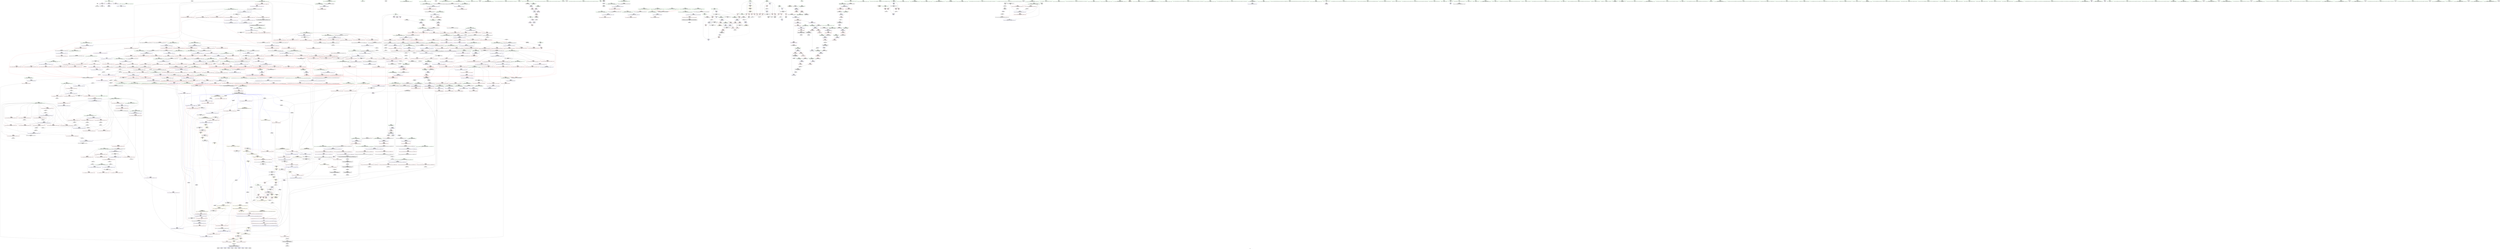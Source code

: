 digraph "SVFG" {
	label="SVFG";

	Node0x5602dbe6e370 [shape=record,color=grey,label="{NodeID: 0\nNullPtr}"];
	Node0x5602dbe6e370 -> Node0x5602dbed0570[style=solid];
	Node0x5602dbe6e370 -> Node0x5602dbee9d30[style=solid];
	Node0x5602dbfd8870 [shape=record,color=black,label="{NodeID: 1882\n241 = PHI()\n}"];
	Node0x5602dbed75b0 [shape=record,color=blue,label="{NodeID: 775\n1017\<--1010\n__topIndex.addr\<--__topIndex\n_ZSt11__push_heapIPxlxN9__gnu_cxx5__ops14_Iter_less_valEEvT_T0_S5_T1_RT2_\n}"];
	Node0x5602dbed75b0 -> Node0x5602dbee3bf0[style=dashed];
	Node0x5602dbece090 [shape=record,color=red,label="{NodeID: 443\n566\<--553\n\<--__first.addr\n_ZSt22__final_insertion_sortIPxN9__gnu_cxx5__ops15_Iter_less_iterEEvT_S4_T0_\n}"];
	Node0x5602dbece090 -> Node0x5602dbed1a20[style=solid];
	Node0x5602dbec2180 [shape=record,color=green,label="{NodeID: 111\n555\<--556\n__last.addr\<--__last.addr_field_insensitive\n_ZSt22__final_insertion_sortIPxN9__gnu_cxx5__ops15_Iter_less_iterEEvT_S4_T0_\n}"];
	Node0x5602dbec2180 -> Node0x5602dbece4a0[style=solid];
	Node0x5602dbec2180 -> Node0x5602dbece570[style=solid];
	Node0x5602dbec2180 -> Node0x5602dbece640[style=solid];
	Node0x5602dbec2180 -> Node0x5602dbeec600[style=solid];
	Node0x5602dbee3a50 [shape=record,color=red,label="{NodeID: 554\n1060\<--1015\n\<--__holeIndex.addr\n_ZSt11__push_heapIPxlxN9__gnu_cxx5__ops14_Iter_less_valEEvT_T0_S5_T1_RT2_\n}"];
	Node0x5602dbee3a50 -> Node0x5602dbf11aa0[style=solid];
	Node0x5602dbf49c00 [shape=record,color=black,label="{NodeID: 1329\nMR_4V_2 = PHI(MR_4V_3, MR_4V_1, )\npts\{13 \}\n|{|<s5>56}}"];
	Node0x5602dbf49c00 -> Node0x5602dbee3090[style=dashed];
	Node0x5602dbf49c00 -> Node0x5602dbee3160[style=dashed];
	Node0x5602dbf49c00 -> Node0x5602dbeee750[style=dashed];
	Node0x5602dbf49c00 -> Node0x5602dbed70d0[style=dashed];
	Node0x5602dbf49c00 -> Node0x5602dbf54220[style=dashed];
	Node0x5602dbf49c00:s5 -> Node0x5602dbf66c40[style=dashed,color=red];
	Node0x5602dbec6860 [shape=record,color=green,label="{NodeID: 222\n1364\<--1365\n__last.addr\<--__last.addr_field_insensitive\n_ZSt13move_backwardIPxS0_ET0_T_S2_S1_\n}"];
	Node0x5602dbec6860 -> Node0x5602dbee7b50[style=solid];
	Node0x5602dbec6860 -> Node0x5602dbed9630[style=solid];
	Node0x5602dbee9480 [shape=record,color=red,label="{NodeID: 665\n1554\<--1545\nthis1\<--this.addr\n_ZNK9__gnu_cxx5__ops14_Val_less_iterclIxPxEEbRT_T0_\n}"];
	Node0x5602dbf61580 [shape=record,color=yellow,style=double,label="{NodeID: 1440\n227V_1 = ENCHI(MR_227V_0)\npts\{759 846 895 1235 1267 1389 \}\nFun[_ZSt11__push_heapIPxlxN9__gnu_cxx5__ops14_Iter_less_valEEvT_T0_S5_T1_RT2_]}"];
	Node0x5602dbf61580 -> Node0x5602dbee4000[style=dashed];
	Node0x5602dbf61580 -> Node0x5602dbee40d0[style=dashed];
	Node0x5602dbed4690 [shape=record,color=purple,label="{NodeID: 333\n1188\<--1187\nincdec.ptr3\<--\n_ZSt21__unguarded_partitionIPxN9__gnu_cxx5__ops15_Iter_less_iterEET_S4_S4_S4_T0_\n}"];
	Node0x5602dbed4690 -> Node0x5602dbed8520[style=solid];
	Node0x5602dbe6e240 [shape=record,color=green,label="{NodeID: 1\n7\<--1\n__dso_handle\<--dummyObj\nGlob }"];
	Node0x5602dbfd8940 [shape=record,color=black,label="{NodeID: 1883\n243 = PHI()\n}"];
	Node0x5602dbed7680 [shape=record,color=blue,label="{NodeID: 776\n1019\<--1011\n__value.addr\<--__value\n_ZSt11__push_heapIPxlxN9__gnu_cxx5__ops14_Iter_less_valEEvT_T0_S5_T1_RT2_\n|{|<s2>63}}"];
	Node0x5602dbed7680 -> Node0x5602dbee4000[style=dashed];
	Node0x5602dbed7680 -> Node0x5602dbee40d0[style=dashed];
	Node0x5602dbed7680:s2 -> Node0x5602dbf5fad0[style=dashed,color=red];
	Node0x5602dbf50950 [shape=record,color=yellow,style=double,label="{NodeID: 1551\n4V_1 = ENCHI(MR_4V_0)\npts\{13 \}\nFun[_ZSt9iter_swapIPxS0_EvT_T0_]|{<s0>80|<s1>80|<s2>80}}"];
	Node0x5602dbf50950:s0 -> Node0x5602dbee6700[style=dashed,color=red];
	Node0x5602dbf50950:s1 -> Node0x5602dbee67d0[style=dashed,color=red];
	Node0x5602dbf50950:s2 -> Node0x5602dbed8ba0[style=dashed,color=red];
	Node0x5602dbece160 [shape=record,color=red,label="{NodeID: 444\n573\<--553\n\<--__first.addr\n_ZSt22__final_insertion_sortIPxN9__gnu_cxx5__ops15_Iter_less_iterEEvT_S4_T0_\n|{<s0>38}}"];
	Node0x5602dbece160:s0 -> Node0x5602dbfe0cf0[style=solid,color=red];
	Node0x5602dbec2250 [shape=record,color=green,label="{NodeID: 112\n557\<--558\nagg.tmp\<--agg.tmp_field_insensitive\n_ZSt22__final_insertion_sortIPxN9__gnu_cxx5__ops15_Iter_less_iterEEvT_S4_T0_\n}"];
	Node0x5602dbee3b20 [shape=record,color=red,label="{NodeID: 555\n1068\<--1015\n\<--__holeIndex.addr\n_ZSt11__push_heapIPxlxN9__gnu_cxx5__ops14_Iter_less_valEEvT_T0_S5_T1_RT2_\n}"];
	Node0x5602dbec6930 [shape=record,color=green,label="{NodeID: 223\n1366\<--1367\n__result.addr\<--__result.addr_field_insensitive\n_ZSt13move_backwardIPxS0_ET0_T_S2_S1_\n}"];
	Node0x5602dbec6930 -> Node0x5602dbee7c20[style=solid];
	Node0x5602dbec6930 -> Node0x5602dbed9700[style=solid];
	Node0x5602dbee9550 [shape=record,color=red,label="{NodeID: 666\n1555\<--1547\n\<--__val.addr\n_ZNK9__gnu_cxx5__ops14_Val_less_iterclIxPxEEbRT_T0_\n}"];
	Node0x5602dbee9550 -> Node0x5602dbee96f0[style=solid];
	Node0x5602dbed4760 [shape=record,color=purple,label="{NodeID: 334\n1196\<--1195\nincdec.ptr7\<--\n_ZSt21__unguarded_partitionIPxN9__gnu_cxx5__ops15_Iter_less_iterEET_S4_S4_S4_T0_\n}"];
	Node0x5602dbed4760 -> Node0x5602dbed85f0[style=solid];
	Node0x5602dbe6d510 [shape=record,color=green,label="{NodeID: 2\n9\<--1\n\<--dummyObj\nCan only get source location for instruction, argument, global var or function.}"];
	Node0x5602dbfd8a10 [shape=record,color=black,label="{NodeID: 1884\n262 = PHI()\n}"];
	Node0x5602dbed7750 [shape=record,color=blue,label="{NodeID: 777\n1021\<--1012\n__comp.addr\<--__comp\n_ZSt11__push_heapIPxlxN9__gnu_cxx5__ops14_Iter_less_valEEvT_T0_S5_T1_RT2_\n}"];
	Node0x5602dbed7750 -> Node0x5602dbee3cc0[style=dashed];
	Node0x5602dbece230 [shape=record,color=red,label="{NodeID: 445\n574\<--553\n\<--__first.addr\n_ZSt22__final_insertion_sortIPxN9__gnu_cxx5__ops15_Iter_less_iterEEvT_S4_T0_\n}"];
	Node0x5602dbece230 -> Node0x5602dbed4010[style=solid];
	Node0x5602dbec2320 [shape=record,color=green,label="{NodeID: 113\n559\<--560\nagg.tmp2\<--agg.tmp2_field_insensitive\n_ZSt22__final_insertion_sortIPxN9__gnu_cxx5__ops15_Iter_less_iterEEvT_S4_T0_\n}"];
	Node0x5602dbee3bf0 [shape=record,color=red,label="{NodeID: 556\n1036\<--1017\n\<--__topIndex.addr\n_ZSt11__push_heapIPxlxN9__gnu_cxx5__ops14_Iter_less_valEEvT_T0_S5_T1_RT2_\n}"];
	Node0x5602dbee3bf0 -> Node0x5602dbf165a0[style=solid];
	Node0x5602dbec6a00 [shape=record,color=green,label="{NodeID: 224\n1373\<--1374\n_ZSt12__miter_baseIPxET_S1_\<--_ZSt12__miter_baseIPxET_S1__field_insensitive\n}"];
	Node0x5602dbee9620 [shape=record,color=red,label="{NodeID: 667\n1557\<--1549\n\<--__it.addr\n_ZNK9__gnu_cxx5__ops14_Val_less_iterclIxPxEEbRT_T0_\n}"];
	Node0x5602dbee9620 -> Node0x5602dbee97c0[style=solid];
	Node0x5602dbed4830 [shape=record,color=purple,label="{NodeID: 335\n1209\<--1208\nincdec.ptr9\<--\n_ZSt21__unguarded_partitionIPxN9__gnu_cxx5__ops15_Iter_less_iterEET_S4_S4_S4_T0_\n}"];
	Node0x5602dbed4830 -> Node0x5602dbed86c0[style=solid];
	Node0x5602dbe6d5a0 [shape=record,color=green,label="{NodeID: 3\n15\<--1\n\<--dummyObj\nCan only get source location for instruction, argument, global var or function.|{<s0>55}}"];
	Node0x5602dbe6d5a0:s0 -> Node0x5602dbfd22d0[style=solid,color=red];
	Node0x5602dbfd8ae0 [shape=record,color=black,label="{NodeID: 1885\n266 = PHI()\n}"];
	Node0x5602dbed7820 [shape=record,color=blue,label="{NodeID: 778\n1023\<--1032\n__parent\<--div\n_ZSt11__push_heapIPxlxN9__gnu_cxx5__ops14_Iter_less_valEEvT_T0_S5_T1_RT2_\n}"];
	Node0x5602dbed7820 -> Node0x5602dbf5ab20[style=dashed];
	Node0x5602dbece300 [shape=record,color=red,label="{NodeID: 446\n579\<--553\n\<--__first.addr\n_ZSt22__final_insertion_sortIPxN9__gnu_cxx5__ops15_Iter_less_iterEEvT_S4_T0_\n}"];
	Node0x5602dbece300 -> Node0x5602dbed40e0[style=solid];
	Node0x5602dbec23f0 [shape=record,color=green,label="{NodeID: 114\n561\<--562\nagg.tmp3\<--agg.tmp3_field_insensitive\n_ZSt22__final_insertion_sortIPxN9__gnu_cxx5__ops15_Iter_less_iterEEvT_S4_T0_\n}"];
	Node0x5602dbee3cc0 [shape=record,color=red,label="{NodeID: 557\n1039\<--1021\n\<--__comp.addr\n_ZSt11__push_heapIPxlxN9__gnu_cxx5__ops14_Iter_less_valEEvT_T0_S5_T1_RT2_\n|{<s0>63}}"];
	Node0x5602dbee3cc0:s0 -> Node0x5602dbfddd20[style=solid,color=red];
	Node0x5602dbf4ab00 [shape=record,color=black,label="{NodeID: 1332\nMR_283V_3 = PHI(MR_283V_4, MR_283V_2, )\npts\{1333 \}\n}"];
	Node0x5602dbf4ab00 -> Node0x5602dbee7810[style=dashed];
	Node0x5602dbf4ab00 -> Node0x5602dbee78e0[style=dashed];
	Node0x5602dbf4ab00 -> Node0x5602dbee79b0[style=dashed];
	Node0x5602dbf4ab00 -> Node0x5602dbed9490[style=dashed];
	Node0x5602dbec6b00 [shape=record,color=green,label="{NodeID: 225\n1379\<--1380\n_ZSt23__copy_move_backward_a2ILb1EPxS0_ET1_T0_S2_S1_\<--_ZSt23__copy_move_backward_a2ILb1EPxS0_ET1_T0_S2_S1__field_insensitive\n}"];
	Node0x5602dbee96f0 [shape=record,color=red,label="{NodeID: 668\n1556\<--1555\n\<--\n_ZNK9__gnu_cxx5__ops14_Val_less_iterclIxPxEEbRT_T0_\n}"];
	Node0x5602dbee96f0 -> Node0x5602dbf16d20[style=solid];
	Node0x5602dbf618e0 [shape=record,color=yellow,style=double,label="{NodeID: 1443\n4V_1 = ENCHI(MR_4V_0)\npts\{13 \}\nFun[_ZSt13move_backwardIPxS0_ET0_T_S2_S1_]|{<s0>94}}"];
	Node0x5602dbf618e0:s0 -> Node0x5602dbf64940[style=dashed,color=red];
	Node0x5602dbed4900 [shape=record,color=purple,label="{NodeID: 336\n1282\<--1281\nadd.ptr\<--\n_ZSt16__insertion_sortIPxN9__gnu_cxx5__ops15_Iter_less_iterEEvT_S4_T0_\n}"];
	Node0x5602dbed4900 -> Node0x5602dbed8ee0[style=solid];
	Node0x5602dbe6d850 [shape=record,color=green,label="{NodeID: 4\n17\<--1\n_ZSt3cin\<--dummyObj\nGlob }"];
	Node0x5602dbfd8c40 [shape=record,color=black,label="{NodeID: 1886\n271 = PHI(305, )\n}"];
	Node0x5602dbfd8c40 -> Node0x5602dbeeae70[style=solid];
	Node0x5602dbed78f0 [shape=record,color=blue,label="{NodeID: 779\n1056\<--1053\nadd.ptr3\<--\n_ZSt11__push_heapIPxlxN9__gnu_cxx5__ops14_Iter_less_valEEvT_T0_S5_T1_RT2_\n}"];
	Node0x5602dbed78f0 -> Node0x5602dbf5b020[style=dashed];
	Node0x5602dbece3d0 [shape=record,color=red,label="{NodeID: 447\n586\<--553\n\<--__first.addr\n_ZSt22__final_insertion_sortIPxN9__gnu_cxx5__ops15_Iter_less_iterEEvT_S4_T0_\n|{<s0>40}}"];
	Node0x5602dbece3d0:s0 -> Node0x5602dbfe0cf0[style=solid,color=red];
	Node0x5602dbec6f70 [shape=record,color=green,label="{NodeID: 115\n577\<--578\n_ZSt16__insertion_sortIPxN9__gnu_cxx5__ops15_Iter_less_iterEEvT_S4_T0_\<--_ZSt16__insertion_sortIPxN9__gnu_cxx5__ops15_Iter_less_iterEEvT_S4_T0__field_insensitive\n}"];
	Node0x5602dbee3d90 [shape=record,color=red,label="{NodeID: 558\n1041\<--1023\n\<--__parent\n_ZSt11__push_heapIPxlxN9__gnu_cxx5__ops14_Iter_less_valEEvT_T0_S5_T1_RT2_\n}"];
	Node0x5602dbf4b000 [shape=record,color=black,label="{NodeID: 1333\nMR_4V_2 = PHI(MR_4V_3, MR_4V_1, )\npts\{13 \}\n|{<s0>39|<s1>91|<s2>91}}"];
	Node0x5602dbf4b000:s0 -> Node0x5602dbf53320[style=dashed,color=blue];
	Node0x5602dbf4b000:s1 -> Node0x5602dbee8440[style=dashed,color=red];
	Node0x5602dbf4b000:s2 -> Node0x5602dbf46de0[style=dashed,color=red];
	Node0x5602dbec6c00 [shape=record,color=green,label="{NodeID: 226\n1384\<--1385\n__comp\<--__comp_field_insensitive\n_ZSt25__unguarded_linear_insertIPxN9__gnu_cxx5__ops14_Val_less_iterEEvT_T0_\n|{<s0>96}}"];
	Node0x5602dbec6c00:s0 -> Node0x5602dbfd4d50[style=solid,color=red];
	Node0x5602dbee97c0 [shape=record,color=red,label="{NodeID: 669\n1558\<--1557\n\<--\n_ZNK9__gnu_cxx5__ops14_Val_less_iterclIxPxEEbRT_T0_\n}"];
	Node0x5602dbee97c0 -> Node0x5602dbf16d20[style=solid];
	Node0x5602dbed49d0 [shape=record,color=purple,label="{NodeID: 337\n1300\<--1299\nadd.ptr4\<--\n_ZSt16__insertion_sortIPxN9__gnu_cxx5__ops15_Iter_less_iterEEvT_S4_T0_\n|{<s0>86}}"];
	Node0x5602dbed49d0:s0 -> Node0x5602dbfd1e70[style=solid,color=red];
	Node0x5602dbe6d8e0 [shape=record,color=green,label="{NodeID: 5\n18\<--1\n_ZSt4cout\<--dummyObj\nGlob }"];
	Node0x5602dbfd8e10 [shape=record,color=black,label="{NodeID: 1887\n279 = PHI()\n}"];
	Node0x5602dbed79c0 [shape=record,color=blue,label="{NodeID: 780\n1015\<--1058\n__holeIndex.addr\<--\n_ZSt11__push_heapIPxlxN9__gnu_cxx5__ops14_Iter_less_valEEvT_T0_S5_T1_RT2_\n}"];
	Node0x5602dbed79c0 -> Node0x5602dbee3a50[style=dashed];
	Node0x5602dbed79c0 -> Node0x5602dbf5a620[style=dashed];
	Node0x5602dbece4a0 [shape=record,color=red,label="{NodeID: 448\n565\<--555\n\<--__last.addr\n_ZSt22__final_insertion_sortIPxN9__gnu_cxx5__ops15_Iter_less_iterEEvT_S4_T0_\n}"];
	Node0x5602dbece4a0 -> Node0x5602dbed1950[style=solid];
	Node0x5602dbec7040 [shape=record,color=green,label="{NodeID: 116\n583\<--584\n_ZSt26__unguarded_insertion_sortIPxN9__gnu_cxx5__ops15_Iter_less_iterEEvT_S4_T0_\<--_ZSt26__unguarded_insertion_sortIPxN9__gnu_cxx5__ops15_Iter_less_iterEEvT_S4_T0__field_insensitive\n}"];
	Node0x5602dbee3e60 [shape=record,color=red,label="{NodeID: 559\n1050\<--1023\n\<--__parent\n_ZSt11__push_heapIPxlxN9__gnu_cxx5__ops14_Iter_less_valEEvT_T0_S5_T1_RT2_\n}"];
	Node0x5602dbec6cd0 [shape=record,color=green,label="{NodeID: 227\n1386\<--1387\n__last.addr\<--__last.addr_field_insensitive\n_ZSt25__unguarded_linear_insertIPxN9__gnu_cxx5__ops14_Val_less_iterEEvT_T0_\n}"];
	Node0x5602dbec6cd0 -> Node0x5602dbee7cf0[style=solid];
	Node0x5602dbec6cd0 -> Node0x5602dbee7dc0[style=solid];
	Node0x5602dbec6cd0 -> Node0x5602dbee7e90[style=solid];
	Node0x5602dbec6cd0 -> Node0x5602dbee7f60[style=solid];
	Node0x5602dbec6cd0 -> Node0x5602dbed97d0[style=solid];
	Node0x5602dbec6cd0 -> Node0x5602dbed9be0[style=solid];
	Node0x5602dbee9890 [shape=record,color=red,label="{NodeID: 670\n1570\<--1569\ndummyVal\<--offset_0\n_ZNSt20__copy_move_backwardILb1ELb1ESt26random_access_iterator_tagE13__copy_move_bIxEEPT_PKS3_S6_S4_\n}"];
	Node0x5602dbee9890 -> Node0x5602dbeda8e0[style=solid];
	Node0x5602dbed4aa0 [shape=record,color=purple,label="{NodeID: 338\n1319\<--1318\nincdec.ptr\<--\n_ZSt16__insertion_sortIPxN9__gnu_cxx5__ops15_Iter_less_iterEEvT_S4_T0_\n}"];
	Node0x5602dbed4aa0 -> Node0x5602dbed9150[style=solid];
	Node0x5602dbe6d970 [shape=record,color=green,label="{NodeID: 6\n19\<--1\n.str\<--dummyObj\nGlob }"];
	Node0x5602dbfd8ee0 [shape=record,color=black,label="{NodeID: 1888\n282 = PHI(224, )\n}"];
	Node0x5602dbfd8ee0 -> Node0x5602dbed0c50[style=solid];
	Node0x5602dbed7a90 [shape=record,color=blue,label="{NodeID: 781\n1023\<--1062\n__parent\<--div5\n_ZSt11__push_heapIPxlxN9__gnu_cxx5__ops14_Iter_less_valEEvT_T0_S5_T1_RT2_\n}"];
	Node0x5602dbed7a90 -> Node0x5602dbf5ab20[style=dashed];
	Node0x5602dbece570 [shape=record,color=red,label="{NodeID: 449\n581\<--555\n\<--__last.addr\n_ZSt22__final_insertion_sortIPxN9__gnu_cxx5__ops15_Iter_less_iterEEvT_S4_T0_\n|{<s0>39}}"];
	Node0x5602dbece570:s0 -> Node0x5602dbfd52a0[style=solid,color=red];
	Node0x5602dbec7140 [shape=record,color=green,label="{NodeID: 117\n595\<--596\n__comp\<--__comp_field_insensitive\n_ZSt14__partial_sortIPxN9__gnu_cxx5__ops15_Iter_less_iterEEvT_S4_S4_T0_\n|{<s0>42}}"];
	Node0x5602dbec7140:s0 -> Node0x5602dbfdeb90[style=solid,color=red];
	Node0x5602dbee3f30 [shape=record,color=red,label="{NodeID: 560\n1058\<--1023\n\<--__parent\n_ZSt11__push_heapIPxlxN9__gnu_cxx5__ops14_Iter_less_valEEvT_T0_S5_T1_RT2_\n}"];
	Node0x5602dbee3f30 -> Node0x5602dbed79c0[style=solid];
	Node0x5602dbf4ba00 [shape=record,color=black,label="{NodeID: 1335\nMR_10V_4 = PHI(MR_10V_5, MR_10V_3, )\npts\{56 \}\n|{|<s4>9}}"];
	Node0x5602dbf4ba00 -> Node0x5602dbed6710[style=dashed];
	Node0x5602dbf4ba00 -> Node0x5602dbed6f30[style=dashed];
	Node0x5602dbf4ba00 -> Node0x5602dbeea580[style=dashed];
	Node0x5602dbf4ba00 -> Node0x5602dbf58d20[style=dashed];
	Node0x5602dbf4ba00:s4 -> Node0x5602dbf63910[style=dashed,color=red];
	Node0x5602dbec6da0 [shape=record,color=green,label="{NodeID: 228\n1388\<--1389\n__val\<--__val_field_insensitive\n_ZSt25__unguarded_linear_insertIPxN9__gnu_cxx5__ops14_Val_less_iterEEvT_T0_\n|{|<s1>96|<s2>98}}"];
	Node0x5602dbec6da0 -> Node0x5602dbed98a0[style=solid];
	Node0x5602dbec6da0:s1 -> Node0x5602dbfd4e60[style=solid,color=red];
	Node0x5602dbec6da0:s2 -> Node0x5602dbfd2d00[style=solid,color=red];
	Node0x5602dbee9960 [shape=record,color=blue,label="{NodeID: 671\n8\<--9\nn\<--\nGlob }"];
	Node0x5602dbee9960 -> Node0x5602dbf60120[style=dashed];
	Node0x5602dbed4b70 [shape=record,color=purple,label="{NodeID: 339\n1354\<--1353\nincdec.ptr\<--\n_ZSt26__unguarded_insertion_sortIPxN9__gnu_cxx5__ops15_Iter_less_iterEEvT_S4_T0_\n}"];
	Node0x5602dbed4b70 -> Node0x5602dbed9490[style=solid];
	Node0x5602dbe6da00 [shape=record,color=green,label="{NodeID: 7\n21\<--1\n.str.1\<--dummyObj\nGlob }"];
	Node0x5602dbfd9050 [shape=record,color=black,label="{NodeID: 1889\n298 = PHI(318, )\n}"];
	Node0x5602dbed7b60 [shape=record,color=blue,label="{NodeID: 782\n1069\<--1066\nadd.ptr7\<--\n_ZSt11__push_heapIPxlxN9__gnu_cxx5__ops14_Iter_less_valEEvT_T0_S5_T1_RT2_\n|{<s0>62}}"];
	Node0x5602dbed7b60:s0 -> Node0x5602dbf82230[style=dashed,color=blue];
	Node0x5602dbf50ec0 [shape=record,color=yellow,style=double,label="{NodeID: 1557\n276V_1 = ENCHI(MR_276V_0)\npts\{759 846 895 1020 1235 1389 \}\nFun[_ZSt16__insertion_sortIPxN9__gnu_cxx5__ops15_Iter_less_iterEEvT_S4_T0_]}"];
	Node0x5602dbf50ec0 -> Node0x5602dbee74d0[style=dashed];
	Node0x5602dbf50ec0 -> Node0x5602dbee75a0[style=dashed];
	Node0x5602dbece640 [shape=record,color=red,label="{NodeID: 450\n587\<--555\n\<--__last.addr\n_ZSt22__final_insertion_sortIPxN9__gnu_cxx5__ops15_Iter_less_iterEEvT_S4_T0_\n|{<s0>40}}"];
	Node0x5602dbece640:s0 -> Node0x5602dbfe0e40[style=solid,color=red];
	Node0x5602dbec7210 [shape=record,color=green,label="{NodeID: 118\n597\<--598\n__first.addr\<--__first.addr_field_insensitive\n_ZSt14__partial_sortIPxN9__gnu_cxx5__ops15_Iter_less_iterEEvT_S4_S4_T0_\n}"];
	Node0x5602dbec7210 -> Node0x5602dbece710[style=solid];
	Node0x5602dbec7210 -> Node0x5602dbece7e0[style=solid];
	Node0x5602dbec7210 -> Node0x5602dbeec6d0[style=solid];
	Node0x5602dbee4000 [shape=record,color=red,label="{NodeID: 561\n1053\<--1052\n\<--call2\n_ZSt11__push_heapIPxlxN9__gnu_cxx5__ops14_Iter_less_valEEvT_T0_S5_T1_RT2_\n}"];
	Node0x5602dbee4000 -> Node0x5602dbed78f0[style=solid];
	Node0x5602dbec6e70 [shape=record,color=green,label="{NodeID: 229\n1390\<--1391\n__next\<--__next_field_insensitive\n_ZSt25__unguarded_linear_insertIPxN9__gnu_cxx5__ops14_Val_less_iterEEvT_T0_\n}"];
	Node0x5602dbec6e70 -> Node0x5602dbee8030[style=solid];
	Node0x5602dbec6e70 -> Node0x5602dbee8100[style=solid];
	Node0x5602dbec6e70 -> Node0x5602dbee81d0[style=solid];
	Node0x5602dbec6e70 -> Node0x5602dbee82a0[style=solid];
	Node0x5602dbec6e70 -> Node0x5602dbee8370[style=solid];
	Node0x5602dbec6e70 -> Node0x5602dbed9970[style=solid];
	Node0x5602dbec6e70 -> Node0x5602dbed9a40[style=solid];
	Node0x5602dbec6e70 -> Node0x5602dbed9cb0[style=solid];
	Node0x5602dbee9a30 [shape=record,color=blue,label="{NodeID: 672\n14\<--15\nmySize\<--\nGlob }"];
	Node0x5602dbee9a30 -> Node0x5602dbf603f0[style=dashed];
	Node0x5602dbf61c90 [shape=record,color=yellow,style=double,label="{NodeID: 1447\n2V_1 = ENCHI(MR_2V_0)\npts\{10 \}\nFun[_Z4MAINv]|{<s0>18}}"];
	Node0x5602dbf61c90:s0 -> Node0x5602dbf62e00[style=dashed,color=red];
	Node0x5602dbed4c40 [shape=record,color=purple,label="{NodeID: 340\n1400\<--1399\nincdec.ptr\<--\n_ZSt25__unguarded_linear_insertIPxN9__gnu_cxx5__ops14_Val_less_iterEEvT_T0_\n}"];
	Node0x5602dbed4c40 -> Node0x5602dbed9a40[style=solid];
	Node0x5602dbebef30 [shape=record,color=green,label="{NodeID: 8\n24\<--1\n\<--dummyObj\nCan only get source location for instruction, argument, global var or function.}"];
	Node0x5602dbfd9160 [shape=record,color=black,label="{NodeID: 1890\n338 = PHI(372, )\n|{<s0>26}}"];
	Node0x5602dbfd9160:s0 -> Node0x5602dbfd4230[style=solid,color=red];
	Node0x5602dbed7c30 [shape=record,color=blue,label="{NodeID: 783\n1076\<--1073\nthis.addr\<--this\n_ZNK9__gnu_cxx5__ops14_Iter_less_valclIPxxEEbT_RT0_\n}"];
	Node0x5602dbed7c30 -> Node0x5602dbee41a0[style=dashed];
	Node0x5602dbece710 [shape=record,color=red,label="{NodeID: 451\n608\<--597\n\<--__first.addr\n_ZSt14__partial_sortIPxN9__gnu_cxx5__ops15_Iter_less_iterEEvT_S4_S4_T0_\n|{<s0>41}}"];
	Node0x5602dbece710:s0 -> Node0x5602dbfdd180[style=solid,color=red];
	Node0x5602dbec72e0 [shape=record,color=green,label="{NodeID: 119\n599\<--600\n__middle.addr\<--__middle.addr_field_insensitive\n_ZSt14__partial_sortIPxN9__gnu_cxx5__ops15_Iter_less_iterEEvT_S4_S4_T0_\n}"];
	Node0x5602dbec72e0 -> Node0x5602dbece8b0[style=solid];
	Node0x5602dbec72e0 -> Node0x5602dbece980[style=solid];
	Node0x5602dbec72e0 -> Node0x5602dbeec7a0[style=solid];
	Node0x5602dbee40d0 [shape=record,color=red,label="{NodeID: 562\n1066\<--1065\n\<--call6\n_ZSt11__push_heapIPxlxN9__gnu_cxx5__ops14_Iter_less_valEEvT_T0_S5_T1_RT2_\n}"];
	Node0x5602dbee40d0 -> Node0x5602dbed7b60[style=solid];
	Node0x5602dbecf100 [shape=record,color=green,label="{NodeID: 230\n1405\<--1406\n_ZNK9__gnu_cxx5__ops14_Val_less_iterclIxPxEEbRT_T0_\<--_ZNK9__gnu_cxx5__ops14_Val_less_iterclIxPxEEbRT_T0__field_insensitive\n}"];
	Node0x5602dbee9b30 [shape=record,color=blue,label="{NodeID: 673\n1565\<--24\nllvm.global_ctors_0\<--\nGlob }"];
	Node0x5602dbf61da0 [shape=record,color=yellow,style=double,label="{NodeID: 1448\n32V_1 = ENCHI(MR_32V_0)\npts\{226 \}\nFun[_Z4MAINv]}"];
	Node0x5602dbf61da0 -> Node0x5602dbecb7f0[style=dashed];
	Node0x5602dbed4d10 [shape=record,color=purple,label="{NodeID: 341\n1416\<--1415\nincdec.ptr3\<--\n_ZSt25__unguarded_linear_insertIPxN9__gnu_cxx5__ops14_Val_less_iterEEvT_T0_\n}"];
	Node0x5602dbed4d10 -> Node0x5602dbed9cb0[style=solid];
	Node0x5602dbebefc0 [shape=record,color=green,label="{NodeID: 9\n70\<--1\n\<--dummyObj\nCan only get source location for instruction, argument, global var or function.}"];
	Node0x5602dbfd9360 [shape=record,color=black,label="{NodeID: 1891\n342 = PHI(356, )\n}"];
	Node0x5602dbed7d00 [shape=record,color=blue,label="{NodeID: 784\n1078\<--1074\n__it.addr\<--__it\n_ZNK9__gnu_cxx5__ops14_Iter_less_valclIPxxEEbT_RT0_\n}"];
	Node0x5602dbed7d00 -> Node0x5602dbee4270[style=dashed];
	Node0x5602dbece7e0 [shape=record,color=red,label="{NodeID: 452\n614\<--597\n\<--__first.addr\n_ZSt14__partial_sortIPxN9__gnu_cxx5__ops15_Iter_less_iterEEvT_S4_S4_T0_\n|{<s0>42}}"];
	Node0x5602dbece7e0:s0 -> Node0x5602dbfde910[style=solid,color=red];
	Node0x5602dbec73b0 [shape=record,color=green,label="{NodeID: 120\n601\<--602\n__last.addr\<--__last.addr_field_insensitive\n_ZSt14__partial_sortIPxN9__gnu_cxx5__ops15_Iter_less_iterEEvT_S4_S4_T0_\n}"];
	Node0x5602dbec73b0 -> Node0x5602dbecea50[style=solid];
	Node0x5602dbec73b0 -> Node0x5602dbeec870[style=solid];
	Node0x5602dbee41a0 [shape=record,color=red,label="{NodeID: 563\n1085\<--1076\nthis1\<--this.addr\n_ZNK9__gnu_cxx5__ops14_Iter_less_valclIPxxEEbT_RT0_\n}"];
	Node0x5602dbecf1d0 [shape=record,color=green,label="{NodeID: 231\n1425\<--1426\nretval\<--retval_field_insensitive\n_ZN9__gnu_cxx5__ops15__val_comp_iterENS0_15_Iter_less_iterE\n}"];
	Node0x5602dbee9c30 [shape=record,color=blue,label="{NodeID: 674\n1566\<--25\nllvm.global_ctors_1\<--_GLOBAL__sub_I_cgy4ever_0_0.cpp\nGlob }"];
	Node0x5602dbed4de0 [shape=record,color=purple,label="{NodeID: 342\n1568\<--1522\noffset_0\<--\n}"];
	Node0x5602dbed4de0 -> Node0x5602dbeda8e0[style=solid];
	Node0x5602dbebf050 [shape=record,color=green,label="{NodeID: 10\n95\<--1\n\<--dummyObj\nCan only get source location for instruction, argument, global var or function.}"];
	Node0x5602dbfd9470 [shape=record,color=black,label="{NodeID: 1892\n347 = PHI(399, )\n|{<s0>28}}"];
	Node0x5602dbfd9470:s0 -> Node0x5602dbfd2bc0[style=solid,color=red];
	Node0x5602dbed7dd0 [shape=record,color=blue,label="{NodeID: 785\n1080\<--1075\n__val.addr\<--__val\n_ZNK9__gnu_cxx5__ops14_Iter_less_valclIPxxEEbT_RT0_\n}"];
	Node0x5602dbed7dd0 -> Node0x5602dbee4340[style=dashed];
	Node0x5602dbece8b0 [shape=record,color=red,label="{NodeID: 453\n609\<--599\n\<--__middle.addr\n_ZSt14__partial_sortIPxN9__gnu_cxx5__ops15_Iter_less_iterEEvT_S4_S4_T0_\n|{<s0>41}}"];
	Node0x5602dbece8b0:s0 -> Node0x5602dbfdd290[style=solid,color=red];
	Node0x5602dbec7480 [shape=record,color=green,label="{NodeID: 121\n603\<--604\nagg.tmp\<--agg.tmp_field_insensitive\n_ZSt14__partial_sortIPxN9__gnu_cxx5__ops15_Iter_less_iterEEvT_S4_S4_T0_\n}"];
	Node0x5602dbee4270 [shape=record,color=red,label="{NodeID: 564\n1086\<--1078\n\<--__it.addr\n_ZNK9__gnu_cxx5__ops14_Iter_less_valclIPxxEEbT_RT0_\n}"];
	Node0x5602dbee4270 -> Node0x5602dbee4410[style=solid];
	Node0x5602dbf4ce00 [shape=record,color=black,label="{NodeID: 1339\nMR_4V_2 = PHI(MR_4V_5, MR_4V_1, )\npts\{13 \}\n|{|<s1>34|<s2>35}}"];
	Node0x5602dbf4ce00 -> Node0x5602dbf49700[style=dashed];
	Node0x5602dbf4ce00:s1 -> Node0x5602dbf62940[style=dashed,color=red];
	Node0x5602dbf4ce00:s2 -> Node0x5602dbf66240[style=dashed,color=red];
	Node0x5602dbecf2a0 [shape=record,color=green,label="{NodeID: 232\n1427\<--1428\n\<--field_insensitive\n_ZN9__gnu_cxx5__ops15__val_comp_iterENS0_15_Iter_less_iterE\n}"];
	Node0x5602dbf819f0 [shape=record,color=yellow,style=double,label="{NodeID: 1782\n4V_2 = CSCHI(MR_4V_1)\npts\{13 \}\nCS[]|{<s0>44}}"];
	Node0x5602dbf819f0:s0 -> Node0x5602dbf57420[style=dashed,color=red];
	Node0x5602dbee9d30 [shape=record,color=blue, style = dotted,label="{NodeID: 675\n1567\<--3\nllvm.global_ctors_2\<--dummyVal\nGlob }"];
	Node0x5602dbed4eb0 [shape=record,color=purple,label="{NodeID: 343\n1569\<--1524\noffset_0\<--\n}"];
	Node0x5602dbed4eb0 -> Node0x5602dbee9890[style=solid];
	Node0x5602dbebf110 [shape=record,color=green,label="{NodeID: 11\n263\<--1\n\<--dummyObj\nCan only get source location for instruction, argument, global var or function.}"];
	Node0x5602dbfd95e0 [shape=record,color=black,label="{NodeID: 1893\n351 = PHI(381, )\n}"];
	Node0x5602dbed7ea0 [shape=record,color=blue,label="{NodeID: 786\n1099\<--1093\n__result.addr\<--__result\n_ZSt22__move_median_to_firstIPxN9__gnu_cxx5__ops15_Iter_less_iterEEvT_S4_S4_S4_T0_\n}"];
	Node0x5602dbed7ea0 -> Node0x5602dbee45b0[style=dashed];
	Node0x5602dbed7ea0 -> Node0x5602dbee4680[style=dashed];
	Node0x5602dbed7ea0 -> Node0x5602dbee4750[style=dashed];
	Node0x5602dbed7ea0 -> Node0x5602dbee4820[style=dashed];
	Node0x5602dbed7ea0 -> Node0x5602dbee48f0[style=dashed];
	Node0x5602dbed7ea0 -> Node0x5602dbee49c0[style=dashed];
	Node0x5602dbece980 [shape=record,color=red,label="{NodeID: 454\n615\<--599\n\<--__middle.addr\n_ZSt14__partial_sortIPxN9__gnu_cxx5__ops15_Iter_less_iterEEvT_S4_S4_T0_\n|{<s0>42}}"];
	Node0x5602dbece980:s0 -> Node0x5602dbfdea50[style=solid,color=red];
	Node0x5602dbec7550 [shape=record,color=green,label="{NodeID: 122\n612\<--613\n_ZSt13__heap_selectIPxN9__gnu_cxx5__ops15_Iter_less_iterEEvT_S4_S4_T0_\<--_ZSt13__heap_selectIPxN9__gnu_cxx5__ops15_Iter_less_iterEEvT_S4_S4_T0__field_insensitive\n}"];
	Node0x5602dbee4340 [shape=record,color=red,label="{NodeID: 565\n1088\<--1080\n\<--__val.addr\n_ZNK9__gnu_cxx5__ops14_Iter_less_valclIPxxEEbT_RT0_\n}"];
	Node0x5602dbee4340 -> Node0x5602dbee44e0[style=solid];
	Node0x5602dbf4d300 [shape=record,color=black,label="{NodeID: 1340\nMR_117V_3 = PHI(MR_117V_4, MR_117V_2, )\npts\{481 \}\n}"];
	Node0x5602dbf4d300 -> Node0x5602dbecd7a0[style=dashed];
	Node0x5602dbf4d300 -> Node0x5602dbecd870[style=dashed];
	Node0x5602dbf4d300 -> Node0x5602dbecd940[style=dashed];
	Node0x5602dbf4d300 -> Node0x5602dbecda10[style=dashed];
	Node0x5602dbf4d300 -> Node0x5602dbecdae0[style=dashed];
	Node0x5602dbf4d300 -> Node0x5602dbeec390[style=dashed];
	Node0x5602dbecf370 [shape=record,color=green,label="{NodeID: 233\n1434\<--1435\n__first.addr\<--__first.addr_field_insensitive\n_ZSt23__copy_move_backward_a2ILb1EPxS0_ET1_T0_S2_S1_\n}"];
	Node0x5602dbecf370 -> Node0x5602dbee86b0[style=solid];
	Node0x5602dbecf370 -> Node0x5602dbed9e50[style=solid];
	Node0x5602dbf81b50 [shape=record,color=yellow,style=double,label="{NodeID: 1783\n4V_2 = CSCHI(MR_4V_1)\npts\{13 \}\nCS[]|{|<s2>18}}"];
	Node0x5602dbf81b50 -> Node0x5602dbed6d90[style=dashed];
	Node0x5602dbf81b50 -> Node0x5602dbed6e60[style=dashed];
	Node0x5602dbf81b50:s2 -> Node0x5602dbf5ba20[style=dashed,color=blue];
	Node0x5602dbee9e30 [shape=record,color=blue,label="{NodeID: 676\n53\<--70\ni\<--\n_Z5solvev\n}"];
	Node0x5602dbee9e30 -> Node0x5602dbf5a120[style=dashed];
	Node0x5602dbed4f80 [shape=record,color=purple,label="{NodeID: 344\n88\<--11\nadd.ptr\<--sizes\n_Z5solvev\n|{<s0>6}}"];
	Node0x5602dbed4f80:s0 -> Node0x5602dbfd3df0[style=solid,color=red];
	Node0x5602dbebf210 [shape=record,color=green,label="{NodeID: 12\n272\<--1\n\<--dummyObj\nCan only get source location for instruction, argument, global var or function.|{<s0>21}}"];
	Node0x5602dbebf210:s0 -> Node0x5602dbfde2d0[style=solid,color=red];
	Node0x5602dbfd96f0 [shape=record,color=black,label="{NodeID: 1894\n368 = PHI(399, )\n}"];
	Node0x5602dbfd96f0 -> Node0x5602dbeeb690[style=solid];
	Node0x5602dbed7f70 [shape=record,color=blue,label="{NodeID: 787\n1101\<--1094\n__a.addr\<--__a\n_ZSt22__move_median_to_firstIPxN9__gnu_cxx5__ops15_Iter_less_iterEEvT_S4_S4_S4_T0_\n}"];
	Node0x5602dbed7f70 -> Node0x5602dbee4a90[style=dashed];
	Node0x5602dbed7f70 -> Node0x5602dbee4b60[style=dashed];
	Node0x5602dbed7f70 -> Node0x5602dbee4c30[style=dashed];
	Node0x5602dbed7f70 -> Node0x5602dbee4d00[style=dashed];
	Node0x5602dbed7f70 -> Node0x5602dbee4dd0[style=dashed];
	Node0x5602dbecea50 [shape=record,color=red,label="{NodeID: 455\n610\<--601\n\<--__last.addr\n_ZSt14__partial_sortIPxN9__gnu_cxx5__ops15_Iter_less_iterEEvT_S4_S4_T0_\n|{<s0>41}}"];
	Node0x5602dbecea50:s0 -> Node0x5602dbfdd3d0[style=solid,color=red];
	Node0x5602dbec7650 [shape=record,color=green,label="{NodeID: 123\n617\<--618\n_ZSt11__sort_heapIPxN9__gnu_cxx5__ops15_Iter_less_iterEEvT_S4_RT0_\<--_ZSt11__sort_heapIPxN9__gnu_cxx5__ops15_Iter_less_iterEEvT_S4_RT0__field_insensitive\n}"];
	Node0x5602dbee4410 [shape=record,color=red,label="{NodeID: 566\n1087\<--1086\n\<--\n_ZNK9__gnu_cxx5__ops14_Iter_less_valclIPxxEEbT_RT0_\n}"];
	Node0x5602dbee4410 -> Node0x5602dbf16120[style=solid];
	Node0x5602dbf4d800 [shape=record,color=black,label="{NodeID: 1341\nMR_119V_3 = PHI(MR_119V_4, MR_119V_2, )\npts\{483 \}\n}"];
	Node0x5602dbf4d800 -> Node0x5602dbecdbb0[style=dashed];
	Node0x5602dbf4d800 -> Node0x5602dbecdc80[style=dashed];
	Node0x5602dbf4d800 -> Node0x5602dbeec1f0[style=dashed];
	Node0x5602dbecf440 [shape=record,color=green,label="{NodeID: 234\n1436\<--1437\n__last.addr\<--__last.addr_field_insensitive\n_ZSt23__copy_move_backward_a2ILb1EPxS0_ET1_T0_S2_S1_\n}"];
	Node0x5602dbecf440 -> Node0x5602dbee8780[style=solid];
	Node0x5602dbecf440 -> Node0x5602dbed9f20[style=solid];
	Node0x5602dbf81cb0 [shape=record,color=yellow,style=double,label="{NodeID: 1784\n4V_3 = CSCHI(MR_4V_2)\npts\{13 \}\nCS[]|{<s0>35}}"];
	Node0x5602dbf81cb0:s0 -> Node0x5602dbf82a70[style=dashed,color=blue];
	Node0x5602dbee9f00 [shape=record,color=blue,label="{NodeID: 677\n53\<--82\ni\<--inc\n_Z5solvev\n}"];
	Node0x5602dbee9f00 -> Node0x5602dbf5a120[style=dashed];
	Node0x5602dbed5050 [shape=record,color=purple,label="{NodeID: 345\n645\<--637\nadd.ptr\<--\n_ZSt27__unguarded_partition_pivotIPxN9__gnu_cxx5__ops15_Iter_less_iterEET_S4_S4_T0_\n}"];
	Node0x5602dbed5050 -> Node0x5602dbeecae0[style=solid];
	Node0x5602dbebf310 [shape=record,color=green,label="{NodeID: 13\n299\<--1\n\<--dummyObj\nCan only get source location for instruction, argument, global var or function.|{<s0>24}}"];
	Node0x5602dbebf310:s0 -> Node0x5602dbfe0550[style=solid,color=red];
	Node0x5602dbfd9800 [shape=record,color=black,label="{NodeID: 1895\n854 = PHI(874, )\n}"];
	Node0x5602dbfd9800 -> Node0x5602dbee1760[style=solid];
	Node0x5602dbed8040 [shape=record,color=blue,label="{NodeID: 788\n1103\<--1095\n__b.addr\<--__b\n_ZSt22__move_median_to_firstIPxN9__gnu_cxx5__ops15_Iter_less_iterEEvT_S4_S4_S4_T0_\n}"];
	Node0x5602dbed8040 -> Node0x5602dbee4ea0[style=dashed];
	Node0x5602dbed8040 -> Node0x5602dbee4f70[style=dashed];
	Node0x5602dbed8040 -> Node0x5602dbee5040[style=dashed];
	Node0x5602dbed8040 -> Node0x5602dbee5110[style=dashed];
	Node0x5602dbed8040 -> Node0x5602dbee51e0[style=dashed];
	Node0x5602dbeceb20 [shape=record,color=red,label="{NodeID: 456\n637\<--625\n\<--__first.addr\n_ZSt27__unguarded_partition_pivotIPxN9__gnu_cxx5__ops15_Iter_less_iterEET_S4_S4_T0_\n}"];
	Node0x5602dbeceb20 -> Node0x5602dbed5050[style=solid];
	Node0x5602dbec7750 [shape=record,color=green,label="{NodeID: 124\n623\<--624\n__comp\<--__comp_field_insensitive\n_ZSt27__unguarded_partition_pivotIPxN9__gnu_cxx5__ops15_Iter_less_iterEET_S4_S4_T0_\n}"];
	Node0x5602dbee44e0 [shape=record,color=red,label="{NodeID: 567\n1089\<--1088\n\<--\n_ZNK9__gnu_cxx5__ops14_Iter_less_valclIPxxEEbT_RT0_\n}"];
	Node0x5602dbee44e0 -> Node0x5602dbf16120[style=solid];
	Node0x5602dbf4dd00 [shape=record,color=black,label="{NodeID: 1342\nMR_121V_2 = PHI(MR_121V_3, MR_121V_1, )\npts\{487 \}\n}"];
	Node0x5602dbf4dd00 -> Node0x5602dbeec2c0[style=dashed];
	Node0x5602dbecf510 [shape=record,color=green,label="{NodeID: 235\n1438\<--1439\n__result.addr\<--__result.addr_field_insensitive\n_ZSt23__copy_move_backward_a2ILb1EPxS0_ET1_T0_S2_S1_\n}"];
	Node0x5602dbecf510 -> Node0x5602dbee8850[style=solid];
	Node0x5602dbecf510 -> Node0x5602dbed9ff0[style=solid];
	Node0x5602dbee9fd0 [shape=record,color=blue,label="{NodeID: 678\n55\<--107\nans\<--\n_Z5solvev\n}"];
	Node0x5602dbee9fd0 -> Node0x5602dbf4ba00[style=dashed];
	Node0x5602dbed5120 [shape=record,color=purple,label="{NodeID: 346\n788\<--786\nadd.ptr\<--\n_ZSt11__make_heapIPxN9__gnu_cxx5__ops15_Iter_less_iterEEvT_S4_RT0_\n|{<s0>49}}"];
	Node0x5602dbed5120:s0 -> Node0x5602dbfd2d00[style=solid,color=red];
	Node0x5602dbebf410 [shape=record,color=green,label="{NodeID: 14\n300\<--1\n\<--dummyObj\nCan only get source location for instruction, argument, global var or function.|{<s0>24}}"];
	Node0x5602dbebf410:s0 -> Node0x5602dbfe0660[style=solid,color=red];
	Node0x5602dbfd9910 [shape=record,color=black,label="{NodeID: 1896\n858 = PHI(874, )\n}"];
	Node0x5602dbfd9910 -> Node0x5602dbee1830[style=solid];
	Node0x5602dbed8110 [shape=record,color=blue,label="{NodeID: 789\n1105\<--1096\n__c.addr\<--__c\n_ZSt22__move_median_to_firstIPxN9__gnu_cxx5__ops15_Iter_less_iterEEvT_S4_S4_S4_T0_\n}"];
	Node0x5602dbed8110 -> Node0x5602dbee52b0[style=dashed];
	Node0x5602dbed8110 -> Node0x5602dbee5380[style=dashed];
	Node0x5602dbed8110 -> Node0x5602dbee5450[style=dashed];
	Node0x5602dbed8110 -> Node0x5602dbee5520[style=dashed];
	Node0x5602dbed8110 -> Node0x5602dbee55f0[style=dashed];
	Node0x5602dbed8110 -> Node0x5602dbee56c0[style=dashed];
	Node0x5602dbecebf0 [shape=record,color=red,label="{NodeID: 457\n639\<--625\n\<--__first.addr\n_ZSt27__unguarded_partition_pivotIPxN9__gnu_cxx5__ops15_Iter_less_iterEET_S4_S4_T0_\n}"];
	Node0x5602dbecebf0 -> Node0x5602dbed1bc0[style=solid];
	Node0x5602dbec7820 [shape=record,color=green,label="{NodeID: 125\n625\<--626\n__first.addr\<--__first.addr_field_insensitive\n_ZSt27__unguarded_partition_pivotIPxN9__gnu_cxx5__ops15_Iter_less_iterEET_S4_S4_T0_\n}"];
	Node0x5602dbec7820 -> Node0x5602dbeceb20[style=solid];
	Node0x5602dbec7820 -> Node0x5602dbecebf0[style=solid];
	Node0x5602dbec7820 -> Node0x5602dbececc0[style=solid];
	Node0x5602dbec7820 -> Node0x5602dbeced90[style=solid];
	Node0x5602dbec7820 -> Node0x5602dbecee60[style=solid];
	Node0x5602dbec7820 -> Node0x5602dbecef30[style=solid];
	Node0x5602dbec7820 -> Node0x5602dbeec940[style=solid];
	Node0x5602dbee45b0 [shape=record,color=red,label="{NodeID: 568\n1119\<--1099\n\<--__result.addr\n_ZSt22__move_median_to_firstIPxN9__gnu_cxx5__ops15_Iter_less_iterEEvT_S4_S4_S4_T0_\n|{<s0>68}}"];
	Node0x5602dbee45b0:s0 -> Node0x5602dbfe0770[style=solid,color=red];
	Node0x5602dbf4e200 [shape=record,color=black,label="{NodeID: 1343\nMR_4V_3 = PHI(MR_4V_2, MR_4V_1, )\npts\{13 \}\n|{<s0>103}}"];
	Node0x5602dbf4e200:s0 -> Node0x5602dbf84a10[style=dashed,color=blue];
	Node0x5602dbecf5e0 [shape=record,color=green,label="{NodeID: 236\n1445\<--1446\n_ZSt12__niter_baseIPxET_S1_\<--_ZSt12__niter_baseIPxET_S1__field_insensitive\n}"];
	Node0x5602dbf81f70 [shape=record,color=yellow,style=double,label="{NodeID: 1786\n4V_2 = CSCHI(MR_4V_1)\npts\{13 \}\nCS[]|{<s0>6}}"];
	Node0x5602dbf81f70:s0 -> Node0x5602dbf81b50[style=dashed,color=blue];
	Node0x5602dbeea0a0 [shape=record,color=blue,label="{NodeID: 679\n57\<--9\nalreadyUse\<--\n_Z5solvev\n}"];
	Node0x5602dbeea0a0 -> Node0x5602dbf4f600[style=dashed];
	Node0x5602dbeea0a0 -> Node0x5602dbf59220[style=dashed];
	Node0x5602dbed51f0 [shape=record,color=purple,label="{NodeID: 347\n925\<--923\nadd.ptr\<--\n_ZSt13__adjust_heapIPxlxN9__gnu_cxx5__ops15_Iter_less_iterEEvT_T0_S5_T1_T2_\n|{<s0>56}}"];
	Node0x5602dbed51f0:s0 -> Node0x5602dbfdf1d0[style=solid,color=red];
	Node0x5602dbebf510 [shape=record,color=green,label="{NodeID: 15\n379\<--1\n\<--dummyObj\nCan only get source location for instruction, argument, global var or function.}"];
	Node0x5602dbfd9a50 [shape=record,color=black,label="{NodeID: 1897\n869 = PHI(874, )\n}"];
	Node0x5602dbfd9a50 -> Node0x5602dbee1900[style=solid];
	Node0x5602dbed81e0 [shape=record,color=blue,label="{NodeID: 790\n1168\<--1163\n__first.addr\<--__first\n_ZSt21__unguarded_partitionIPxN9__gnu_cxx5__ops15_Iter_less_iterEET_S4_S4_S4_T0_\n}"];
	Node0x5602dbed81e0 -> Node0x5602dbf52420[style=dashed];
	Node0x5602dbececc0 [shape=record,color=red,label="{NodeID: 458\n647\<--625\n\<--__first.addr\n_ZSt27__unguarded_partition_pivotIPxN9__gnu_cxx5__ops15_Iter_less_iterEET_S4_S4_T0_\n|{<s0>43}}"];
	Node0x5602dbececc0:s0 -> Node0x5602dbfd59c0[style=solid,color=red];
	Node0x5602dbec78f0 [shape=record,color=green,label="{NodeID: 126\n627\<--628\n__last.addr\<--__last.addr_field_insensitive\n_ZSt27__unguarded_partition_pivotIPxN9__gnu_cxx5__ops15_Iter_less_iterEET_S4_S4_T0_\n}"];
	Node0x5602dbec78f0 -> Node0x5602dbecf000[style=solid];
	Node0x5602dbec78f0 -> Node0x5602dbedf060[style=solid];
	Node0x5602dbec78f0 -> Node0x5602dbedf130[style=solid];
	Node0x5602dbec78f0 -> Node0x5602dbeeca10[style=solid];
	Node0x5602dbee4680 [shape=record,color=red,label="{NodeID: 569\n1129\<--1099\n\<--__result.addr\n_ZSt22__move_median_to_firstIPxN9__gnu_cxx5__ops15_Iter_less_iterEEvT_S4_S4_S4_T0_\n|{<s0>70}}"];
	Node0x5602dbee4680:s0 -> Node0x5602dbfe0770[style=solid,color=red];
	Node0x5602dbecf6e0 [shape=record,color=green,label="{NodeID: 237\n1452\<--1453\n_ZSt22__copy_move_backward_aILb1EPxS0_ET1_T0_S2_S1_\<--_ZSt22__copy_move_backward_aILb1EPxS0_ET1_T0_S2_S1__field_insensitive\n}"];
	Node0x5602dbeea170 [shape=record,color=blue,label="{NodeID: 680\n59\<--70\ni6\<--\n_Z5solvev\n}"];
	Node0x5602dbeea170 -> Node0x5602dbed6980[style=dashed];
	Node0x5602dbeea170 -> Node0x5602dbed6a50[style=dashed];
	Node0x5602dbeea170 -> Node0x5602dbed6b20[style=dashed];
	Node0x5602dbeea170 -> Node0x5602dbed6bf0[style=dashed];
	Node0x5602dbeea170 -> Node0x5602dbed6cc0[style=dashed];
	Node0x5602dbeea170 -> Node0x5602dbeea650[style=dashed];
	Node0x5602dbeea170 -> Node0x5602dbf59720[style=dashed];
	Node0x5602dbed52c0 [shape=record,color=purple,label="{NodeID: 348\n929\<--926\nadd.ptr2\<--\n_ZSt13__adjust_heapIPxlxN9__gnu_cxx5__ops15_Iter_less_iterEEvT_T0_S5_T1_T2_\n|{<s0>56}}"];
	Node0x5602dbed52c0:s0 -> Node0x5602dbfdfa60[style=solid,color=red];
	Node0x5602dbebf610 [shape=record,color=green,label="{NodeID: 16\n452\<--1\n\<--dummyObj\nCan only get source location for instruction, argument, global var or function.}"];
	Node0x5602dbfd9b90 [shape=record,color=black,label="{NodeID: 1898\n453 = PHI(533, )\n}"];
	Node0x5602dbfd9b90 -> Node0x5602dbf13420[style=solid];
	Node0x5602dbed82b0 [shape=record,color=blue,label="{NodeID: 791\n1170\<--1164\n__last.addr\<--__last\n_ZSt21__unguarded_partitionIPxN9__gnu_cxx5__ops15_Iter_less_iterEET_S4_S4_S4_T0_\n}"];
	Node0x5602dbed82b0 -> Node0x5602dbee5c70[style=dashed];
	Node0x5602dbed82b0 -> Node0x5602dbed8520[style=dashed];
	Node0x5602dbeced90 [shape=record,color=red,label="{NodeID: 459\n648\<--625\n\<--__first.addr\n_ZSt27__unguarded_partition_pivotIPxN9__gnu_cxx5__ops15_Iter_less_iterEET_S4_S4_T0_\n}"];
	Node0x5602dbeced90 -> Node0x5602dbed41b0[style=solid];
	Node0x5602dbec79c0 [shape=record,color=green,label="{NodeID: 127\n629\<--630\n__mid\<--__mid_field_insensitive\n_ZSt27__unguarded_partition_pivotIPxN9__gnu_cxx5__ops15_Iter_less_iterEET_S4_S4_T0_\n}"];
	Node0x5602dbec79c0 -> Node0x5602dbedf200[style=solid];
	Node0x5602dbec79c0 -> Node0x5602dbeecae0[style=solid];
	Node0x5602dbee4750 [shape=record,color=red,label="{NodeID: 570\n1133\<--1099\n\<--__result.addr\n_ZSt22__move_median_to_firstIPxN9__gnu_cxx5__ops15_Iter_less_iterEEvT_S4_S4_S4_T0_\n|{<s0>71}}"];
	Node0x5602dbee4750:s0 -> Node0x5602dbfe0770[style=solid,color=red];
	Node0x5602dbecf7e0 [shape=record,color=green,label="{NodeID: 238\n1457\<--1458\n__it.addr\<--__it.addr_field_insensitive\n_ZSt12__miter_baseIPxET_S1_\n}"];
	Node0x5602dbecf7e0 -> Node0x5602dbee8920[style=solid];
	Node0x5602dbecf7e0 -> Node0x5602dbeda0c0[style=solid];
	Node0x5602dbf82230 [shape=record,color=yellow,style=double,label="{NodeID: 1788\n4V_6 = CSCHI(MR_4V_5)\npts\{13 \}\nCS[]|{<s0>51|<s1>51|<s2>55}}"];
	Node0x5602dbf82230:s0 -> Node0x5602dbf47000[style=dashed,color=blue];
	Node0x5602dbf82230:s1 -> Node0x5602dbf55120[style=dashed,color=blue];
	Node0x5602dbf82230:s2 -> Node0x5602dbf824f0[style=dashed,color=blue];
	Node0x5602dbeea240 [shape=record,color=blue,label="{NodeID: 681\n57\<--125\nalreadyUse\<--inc13\n_Z5solvev\n}"];
	Node0x5602dbeea240 -> Node0x5602dbf4f600[style=dashed];
	Node0x5602dbed5390 [shape=record,color=purple,label="{NodeID: 349\n938\<--936\nadd.ptr3\<--\n_ZSt13__adjust_heapIPxlxN9__gnu_cxx5__ops15_Iter_less_iterEEvT_T0_S5_T1_T2_\n|{<s0>57}}"];
	Node0x5602dbed5390:s0 -> Node0x5602dbfd2d00[style=solid,color=red];
	Node0x5602dbebf710 [shape=record,color=green,label="{NodeID: 17\n457\<--1\n\<--dummyObj\nCan only get source location for instruction, argument, global var or function.}"];
	Node0x5602dbfd9cd0 [shape=record,color=black,label="{NodeID: 1899\n521 = PHI(620, )\n}"];
	Node0x5602dbfd9cd0 -> Node0x5602dbeec2c0[style=solid];
	Node0x5602dbed8380 [shape=record,color=blue,label="{NodeID: 792\n1172\<--1165\n__pivot.addr\<--__pivot\n_ZSt21__unguarded_partitionIPxN9__gnu_cxx5__ops15_Iter_less_iterEET_S4_S4_S4_T0_\n}"];
	Node0x5602dbed8380 -> Node0x5602dbee6080[style=dashed];
	Node0x5602dbed8380 -> Node0x5602dbee6150[style=dashed];
	Node0x5602dbecee60 [shape=record,color=red,label="{NodeID: 460\n656\<--625\n\<--__first.addr\n_ZSt27__unguarded_partition_pivotIPxN9__gnu_cxx5__ops15_Iter_less_iterEET_S4_S4_T0_\n}"];
	Node0x5602dbecee60 -> Node0x5602dbed4350[style=solid];
	Node0x5602dbec7a90 [shape=record,color=green,label="{NodeID: 128\n631\<--632\nagg.tmp\<--agg.tmp_field_insensitive\n_ZSt27__unguarded_partition_pivotIPxN9__gnu_cxx5__ops15_Iter_less_iterEET_S4_S4_T0_\n}"];
	Node0x5602dbf7a2b0 [shape=record,color=yellow,style=double,label="{NodeID: 1678\nRETMU(44V_2)\npts\{295 \}\nFun[_ZSt5fixedRSt8ios_base]}"];
	Node0x5602dbee4820 [shape=record,color=red,label="{NodeID: 571\n1143\<--1099\n\<--__result.addr\n_ZSt22__move_median_to_firstIPxN9__gnu_cxx5__ops15_Iter_less_iterEEvT_S4_S4_S4_T0_\n|{<s0>73}}"];
	Node0x5602dbee4820:s0 -> Node0x5602dbfe0770[style=solid,color=red];
	Node0x5602dbecf8b0 [shape=record,color=green,label="{NodeID: 239\n1466\<--1467\n__first.addr\<--__first.addr_field_insensitive\n_ZSt22__copy_move_backward_aILb1EPxS0_ET1_T0_S2_S1_\n}"];
	Node0x5602dbecf8b0 -> Node0x5602dbee89f0[style=solid];
	Node0x5602dbecf8b0 -> Node0x5602dbeda190[style=solid];
	Node0x5602dbf82390 [shape=record,color=yellow,style=double,label="{NodeID: 1789\n36V_2 = CSCHI(MR_36V_1)\npts\{13 16 \}\nCS[]}"];
	Node0x5602dbeea310 [shape=record,color=blue,label="{NodeID: 682\n14\<--130\nmySize\<--add\n_Z5solvev\n}"];
	Node0x5602dbeea310 -> Node0x5602dbed6160[style=dashed];
	Node0x5602dbeea310 -> Node0x5602dbed6230[style=dashed];
	Node0x5602dbeea310 -> Node0x5602dbed6300[style=dashed];
	Node0x5602dbeea310 -> Node0x5602dbed63d0[style=dashed];
	Node0x5602dbeea310 -> Node0x5602dbeea310[style=dashed];
	Node0x5602dbeea310 -> Node0x5602dbeea3e0[style=dashed];
	Node0x5602dbed5460 [shape=record,color=purple,label="{NodeID: 350\n943\<--941\nadd.ptr5\<--\n_ZSt13__adjust_heapIPxlxN9__gnu_cxx5__ops15_Iter_less_iterEEvT_T0_S5_T1_T2_\n}"];
	Node0x5602dbed5460 -> Node0x5602dbeee750[style=solid];
	Node0x5602dbebf810 [shape=record,color=green,label="{NodeID: 18\n503\<--1\n\<--dummyObj\nCan only get source location for instruction, argument, global var or function.}"];
	Node0x5602dbfd9e10 [shape=record,color=black,label="{NodeID: 1900\n539 = PHI()\n}"];
	Node0x5602dbfd9e10 -> Node0x5602dbed16e0[style=solid];
	Node0x5602dbfd9e10 -> Node0x5602dbed17b0[style=solid];
	Node0x5602dbed8450 [shape=record,color=blue,label="{NodeID: 793\n1168\<--1184\n__first.addr\<--incdec.ptr\n_ZSt21__unguarded_partitionIPxN9__gnu_cxx5__ops15_Iter_less_iterEET_S4_S4_S4_T0_\n}"];
	Node0x5602dbed8450 -> Node0x5602dbf52420[style=dashed];
	Node0x5602dbecef30 [shape=record,color=red,label="{NodeID: 461\n659\<--625\n\<--__first.addr\n_ZSt27__unguarded_partition_pivotIPxN9__gnu_cxx5__ops15_Iter_less_iterEET_S4_S4_T0_\n|{<s0>44}}"];
	Node0x5602dbecef30:s0 -> Node0x5602dbfde7d0[style=solid,color=red];
	Node0x5602dbec7b60 [shape=record,color=green,label="{NodeID: 129\n633\<--634\nagg.tmp4\<--agg.tmp4_field_insensitive\n_ZSt27__unguarded_partition_pivotIPxN9__gnu_cxx5__ops15_Iter_less_iterEET_S4_S4_T0_\n}"];
	Node0x5602dbee48f0 [shape=record,color=red,label="{NodeID: 572\n1151\<--1099\n\<--__result.addr\n_ZSt22__move_median_to_firstIPxN9__gnu_cxx5__ops15_Iter_less_iterEEvT_S4_S4_S4_T0_\n|{<s0>75}}"];
	Node0x5602dbee48f0:s0 -> Node0x5602dbfe0770[style=solid,color=red];
	Node0x5602dbf4f600 [shape=record,color=black,label="{NodeID: 1347\nMR_12V_5 = PHI(MR_12V_6, MR_12V_4, )\npts\{58 \}\n}"];
	Node0x5602dbf4f600 -> Node0x5602dbed67e0[style=dashed];
	Node0x5602dbf4f600 -> Node0x5602dbed68b0[style=dashed];
	Node0x5602dbf4f600 -> Node0x5602dbeea240[style=dashed];
	Node0x5602dbf4f600 -> Node0x5602dbf4f600[style=dashed];
	Node0x5602dbf4f600 -> Node0x5602dbf59220[style=dashed];
	Node0x5602dbecf980 [shape=record,color=green,label="{NodeID: 240\n1468\<--1469\n__last.addr\<--__last.addr_field_insensitive\n_ZSt22__copy_move_backward_aILb1EPxS0_ET1_T0_S2_S1_\n}"];
	Node0x5602dbecf980 -> Node0x5602dbee8ac0[style=solid];
	Node0x5602dbecf980 -> Node0x5602dbeda260[style=solid];
	Node0x5602dbf824f0 [shape=record,color=yellow,style=double,label="{NodeID: 1790\n4V_3 = CSCHI(MR_4V_2)\npts\{13 \}\nCS[]|{<s0>47|<s1>48}}"];
	Node0x5602dbf824f0:s0 -> Node0x5602dbf53820[style=dashed,color=blue];
	Node0x5602dbf824f0:s1 -> Node0x5602dbf467f0[style=dashed,color=blue];
	Node0x5602dbeea3e0 [shape=record,color=blue,label="{NodeID: 683\n14\<--138\nmySize\<--add16\n_Z5solvev\n}"];
	Node0x5602dbeea3e0 -> Node0x5602dbed6160[style=dashed];
	Node0x5602dbeea3e0 -> Node0x5602dbed6230[style=dashed];
	Node0x5602dbeea3e0 -> Node0x5602dbed6300[style=dashed];
	Node0x5602dbeea3e0 -> Node0x5602dbed63d0[style=dashed];
	Node0x5602dbeea3e0 -> Node0x5602dbeea310[style=dashed];
	Node0x5602dbeea3e0 -> Node0x5602dbeea3e0[style=dashed];
	Node0x5602dbeea3e0 -> Node0x5602dbf58820[style=dashed];
	Node0x5602dbed5530 [shape=record,color=purple,label="{NodeID: 351\n965\<--962\nadd.ptr14\<--\n_ZSt13__adjust_heapIPxlxN9__gnu_cxx5__ops15_Iter_less_iterEEvT_T0_S5_T1_T2_\n|{<s0>58}}"];
	Node0x5602dbed5530:s0 -> Node0x5602dbfd2d00[style=solid,color=red];
	Node0x5602dbebf910 [shape=record,color=green,label="{NodeID: 19\n517\<--1\n\<--dummyObj\nCan only get source location for instruction, argument, global var or function.}"];
	Node0x5602dbfd9f10 [shape=record,color=black,label="{NodeID: 1901\n1043 = PHI(1072, )\n}"];
	Node0x5602dbfd9f10 -> Node0x5602dbf10890[style=solid];
	Node0x5602dbed8520 [shape=record,color=blue,label="{NodeID: 794\n1170\<--1188\n__last.addr\<--incdec.ptr3\n_ZSt21__unguarded_partitionIPxN9__gnu_cxx5__ops15_Iter_less_iterEET_S4_S4_S4_T0_\n}"];
	Node0x5602dbed8520 -> Node0x5602dbf56020[style=dashed];
	Node0x5602dbecf000 [shape=record,color=red,label="{NodeID: 462\n638\<--627\n\<--__last.addr\n_ZSt27__unguarded_partition_pivotIPxN9__gnu_cxx5__ops15_Iter_less_iterEET_S4_S4_T0_\n}"];
	Node0x5602dbecf000 -> Node0x5602dbed1af0[style=solid];
	Node0x5602dbf10890 [shape=record,color=black,label="{NodeID: 1237\n1047 = PHI(263, 1043, )\n}"];
	Node0x5602dbec7c30 [shape=record,color=green,label="{NodeID: 130\n654\<--655\n_ZSt22__move_median_to_firstIPxN9__gnu_cxx5__ops15_Iter_less_iterEEvT_S4_S4_S4_T0_\<--_ZSt22__move_median_to_firstIPxN9__gnu_cxx5__ops15_Iter_less_iterEEvT_S4_S4_S4_T0__field_insensitive\n}"];
	Node0x5602dbee49c0 [shape=record,color=red,label="{NodeID: 573\n1155\<--1099\n\<--__result.addr\n_ZSt22__move_median_to_firstIPxN9__gnu_cxx5__ops15_Iter_less_iterEEvT_S4_S4_S4_T0_\n|{<s0>76}}"];
	Node0x5602dbee49c0:s0 -> Node0x5602dbfe0770[style=solid,color=red];
	Node0x5602dbecfa50 [shape=record,color=green,label="{NodeID: 241\n1470\<--1471\n__result.addr\<--__result.addr_field_insensitive\n_ZSt22__copy_move_backward_aILb1EPxS0_ET1_T0_S2_S1_\n}"];
	Node0x5602dbecfa50 -> Node0x5602dbee8b90[style=solid];
	Node0x5602dbecfa50 -> Node0x5602dbeda330[style=solid];
	Node0x5602dbf82650 [shape=record,color=yellow,style=double,label="{NodeID: 1791\n4V_2 = CSCHI(MR_4V_1)\npts\{13 \}\nCS[]|{<s0>33}}"];
	Node0x5602dbf82650:s0 -> Node0x5602dbf5fe50[style=dashed,color=red];
	Node0x5602dbeea4b0 [shape=record,color=blue,label="{NodeID: 684\n61\<--144\nref.tmp\<--add18\n_Z5solvev\n|{|<s3>9}}"];
	Node0x5602dbeea4b0 -> Node0x5602dbed6f30[style=dashed];
	Node0x5602dbeea4b0 -> Node0x5602dbeea4b0[style=dashed];
	Node0x5602dbeea4b0 -> Node0x5602dbf59c20[style=dashed];
	Node0x5602dbeea4b0:s3 -> Node0x5602dbf63a20[style=dashed,color=red];
	Node0x5602dbf627a0 [shape=record,color=yellow,style=double,label="{NodeID: 1459\n208V_1 = ENCHI(MR_208V_0)\npts\{759 846 1020 1235 1267 1389 \}\nFun[_ZSt13__adjust_heapIPxlxN9__gnu_cxx5__ops15_Iter_less_iterEEvT_T0_S5_T1_T2_]}"];
	Node0x5602dbf627a0 -> Node0x5602dbee3090[style=dashed];
	Node0x5602dbf627a0 -> Node0x5602dbee3160[style=dashed];
	Node0x5602dbf627a0 -> Node0x5602dbee3230[style=dashed];
	Node0x5602dbed5600 [shape=record,color=purple,label="{NodeID: 352\n970\<--968\nadd.ptr16\<--\n_ZSt13__adjust_heapIPxlxN9__gnu_cxx5__ops15_Iter_less_iterEEvT_T0_S5_T1_T2_\n}"];
	Node0x5602dbed5600 -> Node0x5602dbed70d0[style=solid];
	Node0x5602dbebfa10 [shape=record,color=green,label="{NodeID: 20\n540\<--1\n\<--dummyObj\nCan only get source location for instruction, argument, global var or function.}"];
	Node0x5602dbfda050 [shape=record,color=black,label="{NodeID: 1902\n1052 = PHI(874, )\n}"];
	Node0x5602dbfda050 -> Node0x5602dbee4000[style=solid];
	Node0x5602dbed85f0 [shape=record,color=blue,label="{NodeID: 795\n1170\<--1196\n__last.addr\<--incdec.ptr7\n_ZSt21__unguarded_partitionIPxN9__gnu_cxx5__ops15_Iter_less_iterEET_S4_S4_S4_T0_\n}"];
	Node0x5602dbed85f0 -> Node0x5602dbf56020[style=dashed];
	Node0x5602dbedf060 [shape=record,color=red,label="{NodeID: 463\n651\<--627\n\<--__last.addr\n_ZSt27__unguarded_partition_pivotIPxN9__gnu_cxx5__ops15_Iter_less_iterEET_S4_S4_T0_\n}"];
	Node0x5602dbedf060 -> Node0x5602dbed4280[style=solid];
	Node0x5602dbf10a20 [shape=record,color=grey,label="{NodeID: 1238\n569 = Binary(567, 568, )\n}"];
	Node0x5602dbf10a20 -> Node0x5602dbf10ba0[style=solid];
	Node0x5602dbec7d30 [shape=record,color=green,label="{NodeID: 131\n661\<--662\n_ZSt21__unguarded_partitionIPxN9__gnu_cxx5__ops15_Iter_less_iterEET_S4_S4_S4_T0_\<--_ZSt21__unguarded_partitionIPxN9__gnu_cxx5__ops15_Iter_less_iterEET_S4_S4_S4_T0__field_insensitive\n}"];
	Node0x5602dbee4a90 [shape=record,color=red,label="{NodeID: 574\n1111\<--1101\n\<--__a.addr\n_ZSt22__move_median_to_firstIPxN9__gnu_cxx5__ops15_Iter_less_iterEEvT_S4_S4_S4_T0_\n|{<s0>66}}"];
	Node0x5602dbee4a90:s0 -> Node0x5602dbfdf1d0[style=solid,color=red];
	Node0x5602dbf47000 [shape=record,color=black,label="{NodeID: 1349\nMR_4V_2 = PHI(MR_4V_4, MR_4V_1, )\npts\{13 \}\n|{<s0>45}}"];
	Node0x5602dbf47000:s0 -> Node0x5602dbf53820[style=dashed,color=blue];
	Node0x5602dbecfb20 [shape=record,color=green,label="{NodeID: 242\n1472\<--1473\n__simple\<--__simple_field_insensitive\n_ZSt22__copy_move_backward_aILb1EPxS0_ET1_T0_S2_S1_\n}"];
	Node0x5602dbecfb20 -> Node0x5602dbeda400[style=solid];
	Node0x5602dbeea580 [shape=record,color=blue,label="{NodeID: 685\n55\<--149\nans\<--\n_Z5solvev\n}"];
	Node0x5602dbeea580 -> Node0x5602dbf4ba00[style=dashed];
	Node0x5602dbf62940 [shape=record,color=yellow,style=double,label="{NodeID: 1460\n4V_1 = ENCHI(MR_4V_0)\npts\{13 \}\nFun[_ZSt14__partial_sortIPxN9__gnu_cxx5__ops15_Iter_less_iterEEvT_S4_S4_T0_]|{<s0>41}}"];
	Node0x5602dbf62940:s0 -> Node0x5602dbf5ece0[style=dashed,color=red];
	Node0x5602dbed56d0 [shape=record,color=purple,label="{NodeID: 353\n1042\<--1040\nadd.ptr\<--\n_ZSt11__push_heapIPxlxN9__gnu_cxx5__ops14_Iter_less_valEEvT_T0_S5_T1_RT2_\n|{<s0>63}}"];
	Node0x5602dbed56d0:s0 -> Node0x5602dbfdde30[style=solid,color=red];
	Node0x5602dbebfb10 [shape=record,color=green,label="{NodeID: 21\n546\<--1\n\<--dummyObj\nCan only get source location for instruction, argument, global var or function.}"];
	Node0x5602dbfda190 [shape=record,color=black,label="{NodeID: 1903\n1065 = PHI(874, )\n}"];
	Node0x5602dbfda190 -> Node0x5602dbee40d0[style=solid];
	Node0x5602dbed86c0 [shape=record,color=blue,label="{NodeID: 796\n1168\<--1209\n__first.addr\<--incdec.ptr9\n_ZSt21__unguarded_partitionIPxN9__gnu_cxx5__ops15_Iter_less_iterEET_S4_S4_S4_T0_\n}"];
	Node0x5602dbed86c0 -> Node0x5602dbf52420[style=dashed];
	Node0x5602dbedf130 [shape=record,color=red,label="{NodeID: 464\n658\<--627\n\<--__last.addr\n_ZSt27__unguarded_partition_pivotIPxN9__gnu_cxx5__ops15_Iter_less_iterEET_S4_S4_T0_\n|{<s0>44}}"];
	Node0x5602dbedf130:s0 -> Node0x5602dbfde690[style=solid,color=red];
	Node0x5602dbf10ba0 [shape=record,color=grey,label="{NodeID: 1239\n570 = Binary(569, 452, )\n}"];
	Node0x5602dbf10ba0 -> Node0x5602dbf162a0[style=solid];
	Node0x5602dbec7e30 [shape=record,color=green,label="{NodeID: 132\n668\<--669\n__comp\<--__comp_field_insensitive\n_ZSt13__heap_selectIPxN9__gnu_cxx5__ops15_Iter_less_iterEEvT_S4_S4_T0_\n|{<s0>45|<s1>46|<s2>47}}"];
	Node0x5602dbec7e30:s0 -> Node0x5602dbfd4560[style=solid,color=red];
	Node0x5602dbec7e30:s1 -> Node0x5602dbfd6020[style=solid,color=red];
	Node0x5602dbec7e30:s2 -> Node0x5602dbfddba0[style=solid,color=red];
	Node0x5602dbee4b60 [shape=record,color=red,label="{NodeID: 575\n1125\<--1101\n\<--__a.addr\n_ZSt22__move_median_to_firstIPxN9__gnu_cxx5__ops15_Iter_less_iterEEvT_S4_S4_S4_T0_\n|{<s0>69}}"];
	Node0x5602dbee4b60:s0 -> Node0x5602dbfdf1d0[style=solid,color=red];
	Node0x5602dbf47500 [shape=record,color=black,label="{NodeID: 1350\nMR_165V_2 = PHI(MR_165V_3, MR_165V_1, )\npts\{755 \}\n}"];
	Node0x5602dbecfbf0 [shape=record,color=green,label="{NodeID: 243\n1483\<--1484\n_ZNSt20__copy_move_backwardILb1ELb1ESt26random_access_iterator_tagE13__copy_move_bIxEEPT_PKS3_S6_S4_\<--_ZNSt20__copy_move_backwardILb1ELb1ESt26random_access_iterator_tagE13__copy_move_bIxEEPT_PKS3_S6_S4__field_insensitive\n}"];
	Node0x5602dbeea650 [shape=record,color=blue,label="{NodeID: 686\n59\<--153\ni6\<--inc21\n_Z5solvev\n}"];
	Node0x5602dbeea650 -> Node0x5602dbed6980[style=dashed];
	Node0x5602dbeea650 -> Node0x5602dbed6a50[style=dashed];
	Node0x5602dbeea650 -> Node0x5602dbed6b20[style=dashed];
	Node0x5602dbeea650 -> Node0x5602dbed6bf0[style=dashed];
	Node0x5602dbeea650 -> Node0x5602dbed6cc0[style=dashed];
	Node0x5602dbeea650 -> Node0x5602dbeea650[style=dashed];
	Node0x5602dbeea650 -> Node0x5602dbf59720[style=dashed];
	Node0x5602dbed57a0 [shape=record,color=purple,label="{NodeID: 354\n1051\<--1049\nadd.ptr1\<--\n_ZSt11__push_heapIPxlxN9__gnu_cxx5__ops14_Iter_less_valEEvT_T0_S5_T1_RT2_\n|{<s0>64}}"];
	Node0x5602dbed57a0:s0 -> Node0x5602dbfd2d00[style=solid,color=red];
	Node0x5602dbebfc10 [shape=record,color=green,label="{NodeID: 22\n1478\<--1\n\<--dummyObj\nCan only get source location for instruction, argument, global var or function.}"];
	Node0x5602dbfda2d0 [shape=record,color=black,label="{NodeID: 1904\n695 = PHI(812, )\n}"];
	Node0x5602dbed8790 [shape=record,color=blue,label="{NodeID: 797\n1215\<--1213\n__a.addr\<--__a\n_ZSt9iter_swapIPxS0_EvT_T0_\n}"];
	Node0x5602dbed8790 -> Node0x5602dbee6220[style=dashed];
	Node0x5602dbedf200 [shape=record,color=red,label="{NodeID: 465\n650\<--629\n\<--__mid\n_ZSt27__unguarded_partition_pivotIPxN9__gnu_cxx5__ops15_Iter_less_iterEET_S4_S4_T0_\n|{<s0>43}}"];
	Node0x5602dbedf200:s0 -> Node0x5602dbfd5be0[style=solid,color=red];
	Node0x5602dbf10d20 [shape=record,color=grey,label="{NodeID: 1240\n1032 = Binary(1031, 457, )\n}"];
	Node0x5602dbf10d20 -> Node0x5602dbed7820[style=solid];
	Node0x5602dbec7f00 [shape=record,color=green,label="{NodeID: 133\n670\<--671\n__first.addr\<--__first.addr_field_insensitive\n_ZSt13__heap_selectIPxN9__gnu_cxx5__ops15_Iter_less_iterEEvT_S4_S4_T0_\n}"];
	Node0x5602dbec7f00 -> Node0x5602dbedf2d0[style=solid];
	Node0x5602dbec7f00 -> Node0x5602dbedf3a0[style=solid];
	Node0x5602dbec7f00 -> Node0x5602dbedf470[style=solid];
	Node0x5602dbec7f00 -> Node0x5602dbeecbb0[style=solid];
	Node0x5602dbee4c30 [shape=record,color=red,label="{NodeID: 576\n1134\<--1101\n\<--__a.addr\n_ZSt22__move_median_to_firstIPxN9__gnu_cxx5__ops15_Iter_less_iterEEvT_S4_S4_S4_T0_\n|{<s0>71}}"];
	Node0x5602dbee4c30:s0 -> Node0x5602dbfe0a30[style=solid,color=red];
	Node0x5602dbf47a00 [shape=record,color=black,label="{NodeID: 1351\nMR_167V_2 = PHI(MR_167V_4, MR_167V_1, )\npts\{757 \}\n}"];
	Node0x5602dbecfcf0 [shape=record,color=green,label="{NodeID: 244\n1488\<--1489\n__it.addr\<--__it.addr_field_insensitive\n_ZSt12__niter_baseIPxET_S1_\n}"];
	Node0x5602dbecfcf0 -> Node0x5602dbee8c60[style=solid];
	Node0x5602dbecfcf0 -> Node0x5602dbeda4d0[style=solid];
	Node0x5602dbf82a70 [shape=record,color=yellow,style=double,label="{NodeID: 1794\n4V_4 = CSCHI(MR_4V_2)\npts\{13 \}\nCS[]|{<s0>36}}"];
	Node0x5602dbf82a70:s0 -> Node0x5602dbf4ce00[style=dashed,color=red];
	Node0x5602dbeea720 [shape=record,color=blue,label="{NodeID: 687\n170\<--168\n__first.addr\<--__first\n_ZSt4sortIPxEvT_S1_\n}"];
	Node0x5602dbeea720 -> Node0x5602dbecb0a0[style=dashed];
	Node0x5602dbed5870 [shape=record,color=purple,label="{NodeID: 355\n1056\<--1054\nadd.ptr3\<--\n_ZSt11__push_heapIPxlxN9__gnu_cxx5__ops14_Iter_less_valEEvT_T0_S5_T1_RT2_\n}"];
	Node0x5602dbed5870 -> Node0x5602dbed78f0[style=solid];
	Node0x5602dbebfd10 [shape=record,color=green,label="{NodeID: 23\n4\<--6\n_ZStL8__ioinit\<--_ZStL8__ioinit_field_insensitive\nGlob }"];
	Node0x5602dbebfd10 -> Node0x5602dbed30e0[style=solid];
	Node0x5602dbfda3e0 [shape=record,color=black,label="{NodeID: 1905\n789 = PHI(874, )\n}"];
	Node0x5602dbfda3e0 -> Node0x5602dbee0c00[style=solid];
	Node0x5602dbed8860 [shape=record,color=blue,label="{NodeID: 798\n1217\<--1214\n__b.addr\<--__b\n_ZSt9iter_swapIPxS0_EvT_T0_\n}"];
	Node0x5602dbed8860 -> Node0x5602dbee62f0[style=dashed];
	Node0x5602dbedf2d0 [shape=record,color=red,label="{NodeID: 466\n681\<--670\n\<--__first.addr\n_ZSt13__heap_selectIPxN9__gnu_cxx5__ops15_Iter_less_iterEEvT_S4_S4_T0_\n|{<s0>45}}"];
	Node0x5602dbedf2d0:s0 -> Node0x5602dbfd4340[style=solid,color=red];
	Node0x5602dbf10ea0 [shape=record,color=grey,label="{NodeID: 1241\n1031 = Binary(1030, 95, )\n}"];
	Node0x5602dbf10ea0 -> Node0x5602dbf10d20[style=solid];
	Node0x5602dbec7fd0 [shape=record,color=green,label="{NodeID: 134\n672\<--673\n__middle.addr\<--__middle.addr_field_insensitive\n_ZSt13__heap_selectIPxN9__gnu_cxx5__ops15_Iter_less_iterEEvT_S4_S4_T0_\n}"];
	Node0x5602dbec7fd0 -> Node0x5602dbedf540[style=solid];
	Node0x5602dbec7fd0 -> Node0x5602dbedf610[style=solid];
	Node0x5602dbec7fd0 -> Node0x5602dbedf6e0[style=solid];
	Node0x5602dbec7fd0 -> Node0x5602dbeecc80[style=solid];
	Node0x5602dbee4d00 [shape=record,color=red,label="{NodeID: 577\n1139\<--1101\n\<--__a.addr\n_ZSt22__move_median_to_firstIPxN9__gnu_cxx5__ops15_Iter_less_iterEEvT_S4_S4_S4_T0_\n|{<s0>72}}"];
	Node0x5602dbee4d00:s0 -> Node0x5602dbfdf1d0[style=solid,color=red];
	Node0x5602dbf47f00 [shape=record,color=black,label="{NodeID: 1352\nMR_169V_2 = PHI(MR_169V_4, MR_169V_1, )\npts\{759 \}\n}"];
	Node0x5602dbecfdc0 [shape=record,color=green,label="{NodeID: 245\n1497\<--1498\n__first.addr\<--__first.addr_field_insensitive\n_ZNSt20__copy_move_backwardILb1ELb1ESt26random_access_iterator_tagE13__copy_move_bIxEEPT_PKS3_S6_S4_\n}"];
	Node0x5602dbecfdc0 -> Node0x5602dbee8d30[style=solid];
	Node0x5602dbecfdc0 -> Node0x5602dbee8e00[style=solid];
	Node0x5602dbecfdc0 -> Node0x5602dbeda5a0[style=solid];
	Node0x5602dbeea7f0 [shape=record,color=blue,label="{NodeID: 688\n172\<--169\n__last.addr\<--__last\n_ZSt4sortIPxEvT_S1_\n}"];
	Node0x5602dbeea7f0 -> Node0x5602dbecb170[style=dashed];
	Node0x5602dbed5940 [shape=record,color=purple,label="{NodeID: 356\n1069\<--1067\nadd.ptr7\<--\n_ZSt11__push_heapIPxlxN9__gnu_cxx5__ops14_Iter_less_valEEvT_T0_S5_T1_RT2_\n}"];
	Node0x5602dbed5940 -> Node0x5602dbed7b60[style=solid];
	Node0x5602dbebfe10 [shape=record,color=green,label="{NodeID: 24\n8\<--10\nn\<--n_field_insensitive\nGlob }"];
	Node0x5602dbebfe10 -> Node0x5602dbed5bb0[style=solid];
	Node0x5602dbebfe10 -> Node0x5602dbed5c80[style=solid];
	Node0x5602dbebfe10 -> Node0x5602dbed5d50[style=solid];
	Node0x5602dbebfe10 -> Node0x5602dbed5e20[style=solid];
	Node0x5602dbebfe10 -> Node0x5602dbed5ef0[style=solid];
	Node0x5602dbebfe10 -> Node0x5602dbed5fc0[style=solid];
	Node0x5602dbebfe10 -> Node0x5602dbee9960[style=solid];
	Node0x5602dbfda550 [shape=record,color=black,label="{NodeID: 1906\n797 = PHI(874, )\n}"];
	Node0x5602dbfda550 -> Node0x5602dbee0cd0[style=solid];
	Node0x5602dbed8930 [shape=record,color=blue,label="{NodeID: 799\n1230\<--1228\n__a.addr\<--__a\n_ZSt4swapIxENSt9enable_ifIXsr6__and_ISt6__not_ISt15__is_tuple_likeIT_EESt21is_move_constructibleIS3_ESt18is_move_assignableIS3_EEE5valueEvE4typeERS3_SC_\n}"];
	Node0x5602dbed8930 -> Node0x5602dbee63c0[style=dashed];
	Node0x5602dbed8930 -> Node0x5602dbee6490[style=dashed];
	Node0x5602dbedf3a0 [shape=record,color=red,label="{NodeID: 467\n694\<--670\n\<--__first.addr\n_ZSt13__heap_selectIPxN9__gnu_cxx5__ops15_Iter_less_iterEEvT_S4_S4_T0_\n|{<s0>46}}"];
	Node0x5602dbedf3a0:s0 -> Node0x5602dbfdfa60[style=solid,color=red];
	Node0x5602dbf11020 [shape=record,color=grey,label="{NodeID: 1242\n82 = Binary(81, 70, )\n}"];
	Node0x5602dbf11020 -> Node0x5602dbee9f00[style=solid];
	Node0x5602dbec80a0 [shape=record,color=green,label="{NodeID: 135\n674\<--675\n__last.addr\<--__last.addr_field_insensitive\n_ZSt13__heap_selectIPxN9__gnu_cxx5__ops15_Iter_less_iterEEvT_S4_S4_T0_\n}"];
	Node0x5602dbec80a0 -> Node0x5602dbedf7b0[style=solid];
	Node0x5602dbec80a0 -> Node0x5602dbeecd50[style=solid];
	Node0x5602dbee4dd0 [shape=record,color=red,label="{NodeID: 578\n1144\<--1101\n\<--__a.addr\n_ZSt22__move_median_to_firstIPxN9__gnu_cxx5__ops15_Iter_less_iterEEvT_S4_S4_S4_T0_\n|{<s0>73}}"];
	Node0x5602dbee4dd0:s0 -> Node0x5602dbfe0a30[style=solid,color=red];
	Node0x5602dbf52420 [shape=record,color=black,label="{NodeID: 1353\nMR_247V_4 = PHI(MR_247V_5, MR_247V_3, )\npts\{1169 \}\n}"];
	Node0x5602dbf52420 -> Node0x5602dbee5790[style=dashed];
	Node0x5602dbf52420 -> Node0x5602dbee5860[style=dashed];
	Node0x5602dbf52420 -> Node0x5602dbee5930[style=dashed];
	Node0x5602dbf52420 -> Node0x5602dbee5a00[style=dashed];
	Node0x5602dbf52420 -> Node0x5602dbee5ad0[style=dashed];
	Node0x5602dbf52420 -> Node0x5602dbee5ba0[style=dashed];
	Node0x5602dbf52420 -> Node0x5602dbed8450[style=dashed];
	Node0x5602dbf52420 -> Node0x5602dbed86c0[style=dashed];
	Node0x5602dbecfe90 [shape=record,color=green,label="{NodeID: 246\n1499\<--1500\n__last.addr\<--__last.addr_field_insensitive\n_ZNSt20__copy_move_backwardILb1ELb1ESt26random_access_iterator_tagE13__copy_move_bIxEEPT_PKS3_S6_S4_\n}"];
	Node0x5602dbecfe90 -> Node0x5602dbee8ed0[style=solid];
	Node0x5602dbecfe90 -> Node0x5602dbeda670[style=solid];
	Node0x5602dbf82d30 [shape=record,color=yellow,style=double,label="{NodeID: 1796\n4V_2 = CSCHI(MR_4V_1)\npts\{13 \}\nCS[]|{<s0>39}}"];
	Node0x5602dbf82d30:s0 -> Node0x5602dbf4b000[style=dashed,color=red];
	Node0x5602dbeea8c0 [shape=record,color=blue,label="{NodeID: 689\n202\<--198\n__a.addr\<--__a\n_ZSt3minIiERKT_S2_S2_\n}"];
	Node0x5602dbeea8c0 -> Node0x5602dbecb310[style=dashed];
	Node0x5602dbeea8c0 -> Node0x5602dbecb3e0[style=dashed];
	Node0x5602dbed5a10 [shape=record,color=purple,label="{NodeID: 357\n1521\<--1518\nadd.ptr\<--\n_ZNSt20__copy_move_backwardILb1ELb1ESt26random_access_iterator_tagE13__copy_move_bIxEEPT_PKS3_S6_S4_\n}"];
	Node0x5602dbed5a10 -> Node0x5602dbed2da0[style=solid];
	Node0x5602dbebff10 [shape=record,color=green,label="{NodeID: 25\n11\<--13\nsizes\<--sizes_field_insensitive\nGlob }"];
	Node0x5602dbebff10 -> Node0x5602dbed31b0[style=solid];
	Node0x5602dbebff10 -> Node0x5602dbed3280[style=solid];
	Node0x5602dbebff10 -> Node0x5602dbed3350[style=solid];
	Node0x5602dbebff10 -> Node0x5602dbed3420[style=solid];
	Node0x5602dbebff10 -> Node0x5602dbed34f0[style=solid];
	Node0x5602dbebff10 -> Node0x5602dbed4f80[style=solid];
	Node0x5602dbfda690 [shape=record,color=black,label="{NodeID: 1907\n930 = PHI(812, )\n}"];
	Node0x5602dbed8a00 [shape=record,color=blue,label="{NodeID: 800\n1232\<--1229\n__b.addr\<--__b\n_ZSt4swapIxENSt9enable_ifIXsr6__and_ISt6__not_ISt15__is_tuple_likeIT_EESt21is_move_constructibleIS3_ESt18is_move_assignableIS3_EEE5valueEvE4typeERS3_SC_\n}"];
	Node0x5602dbed8a00 -> Node0x5602dbee6560[style=dashed];
	Node0x5602dbed8a00 -> Node0x5602dbee6630[style=dashed];
	Node0x5602dbedf470 [shape=record,color=red,label="{NodeID: 468\n699\<--670\n\<--__first.addr\n_ZSt13__heap_selectIPxN9__gnu_cxx5__ops15_Iter_less_iterEEvT_S4_S4_T0_\n|{<s0>47}}"];
	Node0x5602dbedf470:s0 -> Node0x5602dbfdd720[style=solid,color=red];
	Node0x5602dbf111a0 [shape=record,color=grey,label="{NodeID: 1243\n545 = Binary(546, 544, )\n}"];
	Node0x5602dbf111a0 -> Node0x5602dbed1880[style=solid];
	Node0x5602dbec8170 [shape=record,color=green,label="{NodeID: 136\n676\<--677\n__i\<--__i_field_insensitive\n_ZSt13__heap_selectIPxN9__gnu_cxx5__ops15_Iter_less_iterEEvT_S4_S4_T0_\n}"];
	Node0x5602dbec8170 -> Node0x5602dbedf880[style=solid];
	Node0x5602dbec8170 -> Node0x5602dbedf950[style=solid];
	Node0x5602dbec8170 -> Node0x5602dbedfa20[style=solid];
	Node0x5602dbec8170 -> Node0x5602dbedfaf0[style=solid];
	Node0x5602dbec8170 -> Node0x5602dbeece20[style=solid];
	Node0x5602dbec8170 -> Node0x5602dbeecef0[style=solid];
	Node0x5602dbee4ea0 [shape=record,color=red,label="{NodeID: 579\n1112\<--1103\n\<--__b.addr\n_ZSt22__move_median_to_firstIPxN9__gnu_cxx5__ops15_Iter_less_iterEEvT_S4_S4_S4_T0_\n|{<s0>66}}"];
	Node0x5602dbee4ea0:s0 -> Node0x5602dbfdfa60[style=solid,color=red];
	Node0x5602dbecff60 [shape=record,color=green,label="{NodeID: 247\n1501\<--1502\n__result.addr\<--__result.addr_field_insensitive\n_ZNSt20__copy_move_backwardILb1ELb1ESt26random_access_iterator_tagE13__copy_move_bIxEEPT_PKS3_S6_S4_\n}"];
	Node0x5602dbecff60 -> Node0x5602dbee8fa0[style=solid];
	Node0x5602dbecff60 -> Node0x5602dbee9070[style=solid];
	Node0x5602dbecff60 -> Node0x5602dbeda740[style=solid];
	Node0x5602dbeea990 [shape=record,color=blue,label="{NodeID: 690\n204\<--199\n__b.addr\<--__b\n_ZSt3minIiERKT_S2_S2_\n}"];
	Node0x5602dbeea990 -> Node0x5602dbecb4b0[style=dashed];
	Node0x5602dbeea990 -> Node0x5602dbecb580[style=dashed];
	Node0x5602dbf62e00 [shape=record,color=yellow,style=double,label="{NodeID: 1465\n2V_1 = ENCHI(MR_2V_0)\npts\{10 \}\nFun[_Z5solvev]}"];
	Node0x5602dbf62e00 -> Node0x5602dbed5bb0[style=dashed];
	Node0x5602dbf62e00 -> Node0x5602dbed5c80[style=dashed];
	Node0x5602dbf62e00 -> Node0x5602dbed5d50[style=dashed];
	Node0x5602dbf62e00 -> Node0x5602dbed5e20[style=dashed];
	Node0x5602dbf62e00 -> Node0x5602dbed5ef0[style=dashed];
	Node0x5602dbf62e00 -> Node0x5602dbed5fc0[style=dashed];
	Node0x5602dbed5ae0 [shape=record,color=purple,label="{NodeID: 358\n1534\<--1531\nadd.ptr2\<--\n_ZNSt20__copy_move_backwardILb1ELb1ESt26random_access_iterator_tagE13__copy_move_bIxEEPT_PKS3_S6_S4_\n}"];
	Node0x5602dbed5ae0 -> Node0x5602dbed2f40[style=solid];
	Node0x5602dbec0010 [shape=record,color=green,label="{NodeID: 26\n14\<--16\nmySize\<--mySize_field_insensitive\nGlob }"];
	Node0x5602dbec0010 -> Node0x5602dbed6090[style=solid];
	Node0x5602dbec0010 -> Node0x5602dbed6160[style=solid];
	Node0x5602dbec0010 -> Node0x5602dbed6230[style=solid];
	Node0x5602dbec0010 -> Node0x5602dbed6300[style=solid];
	Node0x5602dbec0010 -> Node0x5602dbed63d0[style=solid];
	Node0x5602dbec0010 -> Node0x5602dbee9a30[style=solid];
	Node0x5602dbec0010 -> Node0x5602dbeea310[style=solid];
	Node0x5602dbec0010 -> Node0x5602dbeea3e0[style=solid];
	Node0x5602dbfda7a0 [shape=record,color=black,label="{NodeID: 1908\n939 = PHI(874, )\n}"];
	Node0x5602dbfda7a0 -> Node0x5602dbee3090[style=solid];
	Node0x5602dbed8ad0 [shape=record,color=blue,label="{NodeID: 801\n1234\<--1240\n__tmp\<--\n_ZSt4swapIxENSt9enable_ifIXsr6__and_ISt6__not_ISt15__is_tuple_likeIT_EESt21is_move_constructibleIS3_ESt18is_move_assignableIS3_EEE5valueEvE4typeERS3_SC_\n}"];
	Node0x5602dbed8ad0 -> Node0x5602dbee67d0[style=dashed];
	Node0x5602dbed8ad0 -> Node0x5602dbee68a0[style=dashed];
	Node0x5602dbedf540 [shape=record,color=red,label="{NodeID: 469\n682\<--672\n\<--__middle.addr\n_ZSt13__heap_selectIPxN9__gnu_cxx5__ops15_Iter_less_iterEEvT_S4_S4_T0_\n|{<s0>45}}"];
	Node0x5602dbedf540:s0 -> Node0x5602dbfd4450[style=solid,color=red];
	Node0x5602dbf11320 [shape=record,color=grey,label="{NodeID: 1244\n868 = Binary(867, 452, )\n|{<s0>55}}"];
	Node0x5602dbf11320:s0 -> Node0x5602dbfd2450[style=solid,color=red];
	Node0x5602dbec8240 [shape=record,color=green,label="{NodeID: 137\n684\<--685\n_ZSt11__make_heapIPxN9__gnu_cxx5__ops15_Iter_less_iterEEvT_S4_RT0_\<--_ZSt11__make_heapIPxN9__gnu_cxx5__ops15_Iter_less_iterEEvT_S4_RT0__field_insensitive\n}"];
	Node0x5602dbee4f70 [shape=record,color=red,label="{NodeID: 580\n1115\<--1103\n\<--__b.addr\n_ZSt22__move_median_to_firstIPxN9__gnu_cxx5__ops15_Iter_less_iterEEvT_S4_S4_S4_T0_\n|{<s0>67}}"];
	Node0x5602dbee4f70:s0 -> Node0x5602dbfdf1d0[style=solid,color=red];
	Node0x5602dbed0030 [shape=record,color=green,label="{NodeID: 248\n1503\<--1504\n_Num\<--_Num_field_insensitive\n_ZNSt20__copy_move_backwardILb1ELb1ESt26random_access_iterator_tagE13__copy_move_bIxEEPT_PKS3_S6_S4_\n}"];
	Node0x5602dbed0030 -> Node0x5602dbee9140[style=solid];
	Node0x5602dbed0030 -> Node0x5602dbee9210[style=solid];
	Node0x5602dbed0030 -> Node0x5602dbee92e0[style=solid];
	Node0x5602dbed0030 -> Node0x5602dbee93b0[style=solid];
	Node0x5602dbed0030 -> Node0x5602dbeda810[style=solid];
	Node0x5602dbeeaa60 [shape=record,color=blue,label="{NodeID: 691\n200\<--214\nretval\<--\n_ZSt3minIiERKT_S2_S2_\n}"];
	Node0x5602dbeeaa60 -> Node0x5602dbf5ce20[style=dashed];
	Node0x5602dbf62f10 [shape=record,color=yellow,style=double,label="{NodeID: 1466\n4V_1 = ENCHI(MR_4V_0)\npts\{13 \}\nFun[_Z5solvev]|{<s0>6}}"];
	Node0x5602dbf62f10:s0 -> Node0x5602dbf63750[style=dashed,color=red];
	Node0x5602dbed5bb0 [shape=record,color=red,label="{NodeID: 359\n73\<--8\n\<--n\n_Z5solvev\n}"];
	Node0x5602dbed5bb0 -> Node0x5602dbf16720[style=solid];
	Node0x5602dbec0110 [shape=record,color=green,label="{NodeID: 27\n23\<--27\nllvm.global_ctors\<--llvm.global_ctors_field_insensitive\nGlob }"];
	Node0x5602dbec0110 -> Node0x5602dbed3760[style=solid];
	Node0x5602dbec0110 -> Node0x5602dbed3860[style=solid];
	Node0x5602dbec0110 -> Node0x5602dbed3960[style=solid];
	Node0x5602dbfda910 [shape=record,color=black,label="{NodeID: 1909\n966 = PHI(874, )\n}"];
	Node0x5602dbfda910 -> Node0x5602dbee3160[style=solid];
	Node0x5602dbed8ba0 [shape=record,color=blue,label="{NodeID: 802\n1245\<--1244\n\<--\n_ZSt4swapIxENSt9enable_ifIXsr6__and_ISt6__not_ISt15__is_tuple_likeIT_EESt21is_move_constructibleIS3_ESt18is_move_assignableIS3_EEE5valueEvE4typeERS3_SC_\n}"];
	Node0x5602dbed8ba0 -> Node0x5602dbee68a0[style=dashed];
	Node0x5602dbed8ba0 -> Node0x5602dbed8c70[style=dashed];
	Node0x5602dbedf610 [shape=record,color=red,label="{NodeID: 470\n686\<--672\n\<--__middle.addr\n_ZSt13__heap_selectIPxN9__gnu_cxx5__ops15_Iter_less_iterEEvT_S4_S4_T0_\n}"];
	Node0x5602dbedf610 -> Node0x5602dbeece20[style=solid];
	Node0x5602dbf114a0 [shape=record,color=grey,label="{NodeID: 1245\n867 = Binary(865, 866, )\n}"];
	Node0x5602dbf114a0 -> Node0x5602dbf11320[style=solid];
	Node0x5602dbec8340 [shape=record,color=green,label="{NodeID: 138\n696\<--697\n_ZNK9__gnu_cxx5__ops15_Iter_less_iterclIPxS3_EEbT_T0_\<--_ZNK9__gnu_cxx5__ops15_Iter_less_iterclIPxS3_EEbT_T0__field_insensitive\n}"];
	Node0x5602dbee5040 [shape=record,color=red,label="{NodeID: 581\n1120\<--1103\n\<--__b.addr\n_ZSt22__move_median_to_firstIPxN9__gnu_cxx5__ops15_Iter_less_iterEEvT_S4_S4_S4_T0_\n|{<s0>68}}"];
	Node0x5602dbee5040:s0 -> Node0x5602dbfe0a30[style=solid,color=red];
	Node0x5602dbf53320 [shape=record,color=black,label="{NodeID: 1356\nMR_4V_4 = PHI(MR_4V_5, MR_4V_3, )\npts\{13 \}\n|{<s0>33}}"];
	Node0x5602dbf53320:s0 -> Node0x5602dbf48d00[style=dashed,color=blue];
	Node0x5602dbed0100 [shape=record,color=green,label="{NodeID: 249\n1528\<--1529\nllvm.memmove.p0i8.p0i8.i64\<--llvm.memmove.p0i8.p0i8.i64_field_insensitive\n}"];
	Node0x5602dbf83150 [shape=record,color=yellow,style=double,label="{NodeID: 1799\n4V_2 = CSCHI(MR_4V_1)\npts\{13 \}\nCS[]|{<s0>42}}"];
	Node0x5602dbf83150:s0 -> Node0x5602dbf467f0[style=dashed,color=red];
	Node0x5602dbeeab30 [shape=record,color=blue,label="{NodeID: 692\n200\<--217\nretval\<--\n_ZSt3minIiERKT_S2_S2_\n}"];
	Node0x5602dbeeab30 -> Node0x5602dbf5ce20[style=dashed];
	Node0x5602dbed5c80 [shape=record,color=red,label="{NodeID: 360\n85\<--8\n\<--n\n_Z5solvev\n}"];
	Node0x5602dbed5c80 -> Node0x5602dbed0910[style=solid];
	Node0x5602dbec0210 [shape=record,color=green,label="{NodeID: 28\n28\<--29\n__cxx_global_var_init\<--__cxx_global_var_init_field_insensitive\n}"];
	Node0x5602dbfdaa50 [shape=record,color=black,label="{NodeID: 1910\n976 = PHI(991, )\n}"];
	Node0x5602dbed8c70 [shape=record,color=blue,label="{NodeID: 803\n1249\<--1248\n\<--\n_ZSt4swapIxENSt9enable_ifIXsr6__and_ISt6__not_ISt15__is_tuple_likeIT_EESt21is_move_constructibleIS3_ESt18is_move_assignableIS3_EEE5valueEvE4typeERS3_SC_\n|{<s0>80}}"];
	Node0x5602dbed8c70:s0 -> Node0x5602dbf841d0[style=dashed,color=blue];
	Node0x5602dbedf6e0 [shape=record,color=red,label="{NodeID: 471\n700\<--672\n\<--__middle.addr\n_ZSt13__heap_selectIPxN9__gnu_cxx5__ops15_Iter_less_iterEEvT_S4_S4_T0_\n|{<s0>47}}"];
	Node0x5602dbedf6e0:s0 -> Node0x5602dbfdd8a0[style=solid,color=red];
	Node0x5602dbf11620 [shape=record,color=grey,label="{NodeID: 1246\n153 = Binary(152, 70, )\n}"];
	Node0x5602dbf11620 -> Node0x5602dbeea650[style=solid];
	Node0x5602dbec8440 [shape=record,color=green,label="{NodeID: 139\n703\<--704\n_ZSt10__pop_heapIPxN9__gnu_cxx5__ops15_Iter_less_iterEEvT_S4_S4_RT0_\<--_ZSt10__pop_heapIPxN9__gnu_cxx5__ops15_Iter_less_iterEEvT_S4_S4_RT0__field_insensitive\n}"];
	Node0x5602dbee5110 [shape=record,color=red,label="{NodeID: 582\n1147\<--1103\n\<--__b.addr\n_ZSt22__move_median_to_firstIPxN9__gnu_cxx5__ops15_Iter_less_iterEEvT_S4_S4_S4_T0_\n|{<s0>74}}"];
	Node0x5602dbee5110:s0 -> Node0x5602dbfdf1d0[style=solid,color=red];
	Node0x5602dbf53820 [shape=record,color=black,label="{NodeID: 1357\nMR_4V_3 = PHI(MR_4V_5, MR_4V_2, )\npts\{13 \}\n|{|<s1>41|<s2>46|<s3>47|<s4>47|<s5>47}}"];
	Node0x5602dbf53820 -> Node0x5602dbf53820[style=dashed];
	Node0x5602dbf53820:s1 -> Node0x5602dbf83150[style=dashed,color=blue];
	Node0x5602dbf53820:s2 -> Node0x5602dbf66c40[style=dashed,color=red];
	Node0x5602dbf53820:s3 -> Node0x5602dbee1760[style=dashed,color=red];
	Node0x5602dbf53820:s4 -> Node0x5602dbee1830[style=dashed,color=red];
	Node0x5602dbf53820:s5 -> Node0x5602dbeedf30[style=dashed,color=red];
	Node0x5602dbed0200 [shape=record,color=green,label="{NodeID: 250\n1545\<--1546\nthis.addr\<--this.addr_field_insensitive\n_ZNK9__gnu_cxx5__ops14_Val_less_iterclIxPxEEbRT_T0_\n}"];
	Node0x5602dbed0200 -> Node0x5602dbee9480[style=solid];
	Node0x5602dbed0200 -> Node0x5602dbeda9b0[style=solid];
	Node0x5602dbf832b0 [shape=record,color=yellow,style=double,label="{NodeID: 1800\n4V_3 = CSCHI(MR_4V_2)\npts\{13 \}\nCS[]|{<s0>34}}"];
	Node0x5602dbf832b0:s0 -> Node0x5602dbf49700[style=dashed,color=blue];
	Node0x5602dbeeac00 [shape=record,color=blue,label="{NodeID: 693\n227\<--70\nCaseID\<--\n_Z4MAINv\n}"];
	Node0x5602dbeeac00 -> Node0x5602dbf5b520[style=dashed];
	Node0x5602dbed5d50 [shape=record,color=red,label="{NodeID: 361\n97\<--8\n\<--n\n_Z5solvev\n}"];
	Node0x5602dbec0310 [shape=record,color=green,label="{NodeID: 29\n32\<--33\n_ZNSt8ios_base4InitC1Ev\<--_ZNSt8ios_base4InitC1Ev_field_insensitive\n}"];
	Node0x5602dbfdab60 [shape=record,color=black,label="{NodeID: 1911\n985 = PHI(874, )\n}"];
	Node0x5602dbfdab60 -> Node0x5602dbee3230[style=solid];
	Node0x5602dbed8d40 [shape=record,color=blue,label="{NodeID: 804\n1260\<--1256\n__first.addr\<--__first\n_ZSt16__insertion_sortIPxN9__gnu_cxx5__ops15_Iter_less_iterEEvT_S4_T0_\n}"];
	Node0x5602dbed8d40 -> Node0x5602dbee6970[style=dashed];
	Node0x5602dbed8d40 -> Node0x5602dbee6a40[style=dashed];
	Node0x5602dbed8d40 -> Node0x5602dbee6b10[style=dashed];
	Node0x5602dbed8d40 -> Node0x5602dbee6be0[style=dashed];
	Node0x5602dbed8d40 -> Node0x5602dbee6cb0[style=dashed];
	Node0x5602dbedf7b0 [shape=record,color=red,label="{NodeID: 472\n690\<--674\n\<--__last.addr\n_ZSt13__heap_selectIPxN9__gnu_cxx5__ops15_Iter_less_iterEEvT_S4_S4_T0_\n}"];
	Node0x5602dbedf7b0 -> Node0x5602dbf16a20[style=solid];
	Node0x5602dbf117a0 [shape=record,color=grey,label="{NodeID: 1247\n423 = Binary(421, 422, )\n}"];
	Node0x5602dbf117a0 -> Node0x5602dbed12d0[style=solid];
	Node0x5602dbec8540 [shape=record,color=green,label="{NodeID: 140\n716\<--717\n__first.addr\<--__first.addr_field_insensitive\n_ZSt11__sort_heapIPxN9__gnu_cxx5__ops15_Iter_less_iterEEvT_S4_RT0_\n}"];
	Node0x5602dbec8540 -> Node0x5602dbedfbc0[style=solid];
	Node0x5602dbec8540 -> Node0x5602dbedfc90[style=solid];
	Node0x5602dbec8540 -> Node0x5602dbeecfc0[style=solid];
	Node0x5602dbee51e0 [shape=record,color=red,label="{NodeID: 583\n1156\<--1103\n\<--__b.addr\n_ZSt22__move_median_to_firstIPxN9__gnu_cxx5__ops15_Iter_less_iterEEvT_S4_S4_S4_T0_\n|{<s0>76}}"];
	Node0x5602dbee51e0:s0 -> Node0x5602dbfe0a30[style=solid,color=red];
	Node0x5602dbf53d20 [shape=record,color=black,label="{NodeID: 1358\nMR_149V_3 = PHI(MR_149V_4, MR_149V_2, )\npts\{677 \}\n}"];
	Node0x5602dbf53d20 -> Node0x5602dbedf880[style=dashed];
	Node0x5602dbf53d20 -> Node0x5602dbedf950[style=dashed];
	Node0x5602dbf53d20 -> Node0x5602dbedfa20[style=dashed];
	Node0x5602dbf53d20 -> Node0x5602dbedfaf0[style=dashed];
	Node0x5602dbf53d20 -> Node0x5602dbeecef0[style=dashed];
	Node0x5602dbed02d0 [shape=record,color=green,label="{NodeID: 251\n1547\<--1548\n__val.addr\<--__val.addr_field_insensitive\n_ZNK9__gnu_cxx5__ops14_Val_less_iterclIxPxEEbRT_T0_\n}"];
	Node0x5602dbed02d0 -> Node0x5602dbee9550[style=solid];
	Node0x5602dbed02d0 -> Node0x5602dbedaa80[style=solid];
	Node0x5602dbeeacd0 [shape=record,color=blue,label="{NodeID: 694\n227\<--247\nCaseID\<--inc\n_Z4MAINv\n}"];
	Node0x5602dbeeacd0 -> Node0x5602dbf5b520[style=dashed];
	Node0x5602dbed5e20 [shape=record,color=red,label="{NodeID: 362\n107\<--8\n\<--n\n_Z5solvev\n}"];
	Node0x5602dbed5e20 -> Node0x5602dbee9fd0[style=solid];
	Node0x5602dbec0410 [shape=record,color=green,label="{NodeID: 30\n38\<--39\n__cxa_atexit\<--__cxa_atexit_field_insensitive\n}"];
	Node0x5602dbfdacd0 [shape=record,color=black,label="{NodeID: 1912\n1113 = PHI(812, )\n}"];
	Node0x5602dbed8e10 [shape=record,color=blue,label="{NodeID: 805\n1262\<--1257\n__last.addr\<--__last\n_ZSt16__insertion_sortIPxN9__gnu_cxx5__ops15_Iter_less_iterEEvT_S4_T0_\n}"];
	Node0x5602dbed8e10 -> Node0x5602dbee6d80[style=dashed];
	Node0x5602dbed8e10 -> Node0x5602dbee6e50[style=dashed];
	Node0x5602dbedf880 [shape=record,color=red,label="{NodeID: 473\n689\<--676\n\<--__i\n_ZSt13__heap_selectIPxN9__gnu_cxx5__ops15_Iter_less_iterEEvT_S4_S4_T0_\n}"];
	Node0x5602dbedf880 -> Node0x5602dbf16a20[style=solid];
	Node0x5602dbf11920 [shape=record,color=grey,label="{NodeID: 1248\n1062 = Binary(1061, 457, )\n}"];
	Node0x5602dbf11920 -> Node0x5602dbed7a90[style=solid];
	Node0x5602dbec8610 [shape=record,color=green,label="{NodeID: 141\n718\<--719\n__last.addr\<--__last.addr_field_insensitive\n_ZSt11__sort_heapIPxN9__gnu_cxx5__ops15_Iter_less_iterEEvT_S4_RT0_\n}"];
	Node0x5602dbec8610 -> Node0x5602dbedfd60[style=solid];
	Node0x5602dbec8610 -> Node0x5602dbedfe30[style=solid];
	Node0x5602dbec8610 -> Node0x5602dbedff00[style=solid];
	Node0x5602dbec8610 -> Node0x5602dbedffd0[style=solid];
	Node0x5602dbec8610 -> Node0x5602dbeed090[style=solid];
	Node0x5602dbec8610 -> Node0x5602dbeed230[style=solid];
	Node0x5602dbee52b0 [shape=record,color=red,label="{NodeID: 584\n1116\<--1105\n\<--__c.addr\n_ZSt22__move_median_to_firstIPxN9__gnu_cxx5__ops15_Iter_less_iterEEvT_S4_S4_S4_T0_\n|{<s0>67}}"];
	Node0x5602dbee52b0:s0 -> Node0x5602dbfdfa60[style=solid,color=red];
	Node0x5602dbf54220 [shape=record,color=black,label="{NodeID: 1359\nMR_4V_5 = PHI(MR_4V_4, MR_4V_2, MR_4V_2, )\npts\{13 \}\n|{|<s1>62}}"];
	Node0x5602dbf54220 -> Node0x5602dbee3230[style=dashed];
	Node0x5602dbf54220:s1 -> Node0x5602dbf5b020[style=dashed,color=red];
	Node0x5602dbed03a0 [shape=record,color=green,label="{NodeID: 252\n1549\<--1550\n__it.addr\<--__it.addr_field_insensitive\n_ZNK9__gnu_cxx5__ops14_Val_less_iterclIxPxEEbRT_T0_\n}"];
	Node0x5602dbed03a0 -> Node0x5602dbee9620[style=solid];
	Node0x5602dbed03a0 -> Node0x5602dbedab50[style=solid];
	Node0x5602dbeeada0 [shape=record,color=blue,label="{NodeID: 695\n257\<--9\nretval\<--\nmain\n}"];
	Node0x5602dbed5ef0 [shape=record,color=red,label="{NodeID: 363\n113\<--8\n\<--n\n_Z5solvev\n}"];
	Node0x5602dbed5ef0 -> Node0x5602dbf17320[style=solid];
	Node0x5602dbec0510 [shape=record,color=green,label="{NodeID: 31\n37\<--43\n_ZNSt8ios_base4InitD1Ev\<--_ZNSt8ios_base4InitD1Ev_field_insensitive\n}"];
	Node0x5602dbec0510 -> Node0x5602dbed0740[style=solid];
	Node0x5602dbfdade0 [shape=record,color=black,label="{NodeID: 1913\n1117 = PHI(812, )\n}"];
	Node0x5602dbed8ee0 [shape=record,color=blue,label="{NodeID: 806\n1264\<--1282\n__i\<--add.ptr\n_ZSt16__insertion_sortIPxN9__gnu_cxx5__ops15_Iter_less_iterEEvT_S4_T0_\n}"];
	Node0x5602dbed8ee0 -> Node0x5602dbee6f20[style=dashed];
	Node0x5602dbed8ee0 -> Node0x5602dbee6ff0[style=dashed];
	Node0x5602dbed8ee0 -> Node0x5602dbee70c0[style=dashed];
	Node0x5602dbed8ee0 -> Node0x5602dbee7190[style=dashed];
	Node0x5602dbed8ee0 -> Node0x5602dbee7260[style=dashed];
	Node0x5602dbed8ee0 -> Node0x5602dbee7330[style=dashed];
	Node0x5602dbed8ee0 -> Node0x5602dbee7400[style=dashed];
	Node0x5602dbed8ee0 -> Node0x5602dbed9150[style=dashed];
	Node0x5602dbed8ee0 -> Node0x5602dbf56a20[style=dashed];
	Node0x5602dbedf950 [shape=record,color=red,label="{NodeID: 474\n693\<--676\n\<--__i\n_ZSt13__heap_selectIPxN9__gnu_cxx5__ops15_Iter_less_iterEEvT_S4_S4_T0_\n|{<s0>46}}"];
	Node0x5602dbedf950:s0 -> Node0x5602dbfdf1d0[style=solid,color=red];
	Node0x5602dbf11aa0 [shape=record,color=grey,label="{NodeID: 1249\n1061 = Binary(1060, 95, )\n}"];
	Node0x5602dbf11aa0 -> Node0x5602dbf11920[style=solid];
	Node0x5602dbec86e0 [shape=record,color=green,label="{NodeID: 142\n720\<--721\n__comp.addr\<--__comp.addr_field_insensitive\n_ZSt11__sort_heapIPxN9__gnu_cxx5__ops15_Iter_less_iterEEvT_S4_RT0_\n}"];
	Node0x5602dbec86e0 -> Node0x5602dbee00a0[style=solid];
	Node0x5602dbec86e0 -> Node0x5602dbeed160[style=solid];
	Node0x5602dbee5380 [shape=record,color=red,label="{NodeID: 585\n1126\<--1105\n\<--__c.addr\n_ZSt22__move_median_to_firstIPxN9__gnu_cxx5__ops15_Iter_less_iterEEvT_S4_S4_S4_T0_\n|{<s0>69}}"];
	Node0x5602dbee5380:s0 -> Node0x5602dbfdfa60[style=solid,color=red];
	Node0x5602dbf54720 [shape=record,color=black,label="{NodeID: 1360\nMR_198V_6 = PHI(MR_198V_5, MR_198V_3, MR_198V_3, )\npts\{891 \}\n}"];
	Node0x5602dbf54720 -> Node0x5602dbee2390[style=dashed];
	Node0x5602dbed0470 [shape=record,color=green,label="{NodeID: 253\n25\<--1561\n_GLOBAL__sub_I_cgy4ever_0_0.cpp\<--_GLOBAL__sub_I_cgy4ever_0_0.cpp_field_insensitive\n}"];
	Node0x5602dbed0470 -> Node0x5602dbee9c30[style=solid];
	Node0x5602dbeeae70 [shape=record,color=blue,label="{NodeID: 696\n275\<--271\ncoerce.dive\<--call2\nmain\n}"];
	Node0x5602dbeeae70 -> Node0x5602dbecbb30[style=dashed];
	Node0x5602dbed5fc0 [shape=record,color=red,label="{NodeID: 364\n140\<--8\n\<--n\n_Z5solvev\n}"];
	Node0x5602dbed5fc0 -> Node0x5602dbf120a0[style=solid];
	Node0x5602dbec0610 [shape=record,color=green,label="{NodeID: 32\n50\<--51\n_Z5solvev\<--_Z5solvev_field_insensitive\n}"];
	Node0x5602dbfdaef0 [shape=record,color=black,label="{NodeID: 1914\n1127 = PHI(812, )\n}"];
	Node0x5602dbed8fb0 [shape=record,color=blue,label="{NodeID: 807\n1266\<--1295\n__val\<--\n_ZSt16__insertion_sortIPxN9__gnu_cxx5__ops15_Iter_less_iterEEvT_S4_T0_\n}"];
	Node0x5602dbed8fb0 -> Node0x5602dbee75a0[style=dashed];
	Node0x5602dbed8fb0 -> Node0x5602dbf5c920[style=dashed];
	Node0x5602dbedfa20 [shape=record,color=red,label="{NodeID: 475\n701\<--676\n\<--__i\n_ZSt13__heap_selectIPxN9__gnu_cxx5__ops15_Iter_less_iterEEvT_S4_S4_T0_\n|{<s0>47}}"];
	Node0x5602dbedfa20:s0 -> Node0x5602dbfdda20[style=solid,color=red];
	Node0x5602dbf11c20 [shape=record,color=grey,label="{NodeID: 1250\n644 = Binary(643, 457, )\n}"];
	Node0x5602dbec87b0 [shape=record,color=green,label="{NodeID: 143\n748\<--749\n__first.addr\<--__first.addr_field_insensitive\n_ZSt11__make_heapIPxN9__gnu_cxx5__ops15_Iter_less_iterEEvT_S4_RT0_\n}"];
	Node0x5602dbec87b0 -> Node0x5602dbee0170[style=solid];
	Node0x5602dbec87b0 -> Node0x5602dbee0240[style=solid];
	Node0x5602dbec87b0 -> Node0x5602dbee0310[style=solid];
	Node0x5602dbec87b0 -> Node0x5602dbee03e0[style=solid];
	Node0x5602dbec87b0 -> Node0x5602dbeed300[style=solid];
	Node0x5602dbee5450 [shape=record,color=red,label="{NodeID: 586\n1130\<--1105\n\<--__c.addr\n_ZSt22__move_median_to_firstIPxN9__gnu_cxx5__ops15_Iter_less_iterEEvT_S4_S4_S4_T0_\n|{<s0>70}}"];
	Node0x5602dbee5450:s0 -> Node0x5602dbfe0a30[style=solid,color=red];
	Node0x5602dbf54c20 [shape=record,color=black,label="{NodeID: 1361\nMR_206V_8 = PHI(MR_206V_7, MR_206V_3, MR_206V_3, )\npts\{899 \}\n}"];
	Node0x5602dbed0570 [shape=record,color=black,label="{NodeID: 254\n2\<--3\ndummyVal\<--dummyVal\n}"];
	Node0x5602dbeeaf40 [shape=record,color=blue,label="{NodeID: 697\n294\<--293\n__base.addr\<--__base\n_ZSt5fixedRSt8ios_base\n}"];
	Node0x5602dbeeaf40 -> Node0x5602dbecbc00[style=dashed];
	Node0x5602dbeeaf40 -> Node0x5602dbecbcd0[style=dashed];
	Node0x5602dbed6090 [shape=record,color=red,label="{NodeID: 365\n93\<--14\n\<--mySize\n_Z5solvev\n}"];
	Node0x5602dbed6090 -> Node0x5602dbf16420[style=solid];
	Node0x5602dbec0710 [shape=record,color=green,label="{NodeID: 33\n53\<--54\ni\<--i_field_insensitive\n_Z5solvev\n}"];
	Node0x5602dbec0710 -> Node0x5602dbed64a0[style=solid];
	Node0x5602dbec0710 -> Node0x5602dbed6570[style=solid];
	Node0x5602dbec0710 -> Node0x5602dbed6640[style=solid];
	Node0x5602dbec0710 -> Node0x5602dbee9e30[style=solid];
	Node0x5602dbec0710 -> Node0x5602dbee9f00[style=solid];
	Node0x5602dbfdb000 [shape=record,color=black,label="{NodeID: 1915\n1141 = PHI(812, )\n}"];
	Node0x5602dbed9080 [shape=record,color=blue,label="{NodeID: 808\n1306\<--1305\n\<--\n_ZSt16__insertion_sortIPxN9__gnu_cxx5__ops15_Iter_less_iterEEvT_S4_T0_\n}"];
	Node0x5602dbed9080 -> Node0x5602dbf5bf20[style=dashed];
	Node0x5602dbedfaf0 [shape=record,color=red,label="{NodeID: 476\n707\<--676\n\<--__i\n_ZSt13__heap_selectIPxN9__gnu_cxx5__ops15_Iter_less_iterEEvT_S4_S4_T0_\n}"];
	Node0x5602dbedfaf0 -> Node0x5602dbed4420[style=solid];
	Node0x5602dbf11da0 [shape=record,color=grey,label="{NodeID: 1251\n642 = Binary(640, 641, )\n}"];
	Node0x5602dbf11da0 -> Node0x5602dbf12220[style=solid];
	Node0x5602dbec8880 [shape=record,color=green,label="{NodeID: 144\n750\<--751\n__last.addr\<--__last.addr_field_insensitive\n_ZSt11__make_heapIPxN9__gnu_cxx5__ops15_Iter_less_iterEEvT_S4_RT0_\n}"];
	Node0x5602dbec8880 -> Node0x5602dbee04b0[style=solid];
	Node0x5602dbec8880 -> Node0x5602dbee0580[style=solid];
	Node0x5602dbec8880 -> Node0x5602dbeed3d0[style=solid];
	Node0x5602dbee5520 [shape=record,color=red,label="{NodeID: 587\n1140\<--1105\n\<--__c.addr\n_ZSt22__move_median_to_firstIPxN9__gnu_cxx5__ops15_Iter_less_iterEEvT_S4_S4_S4_T0_\n|{<s0>72}}"];
	Node0x5602dbee5520:s0 -> Node0x5602dbfdfa60[style=solid,color=red];
	Node0x5602dbf55120 [shape=record,color=black,label="{NodeID: 1362\nMR_4V_3 = PHI(MR_4V_1, MR_4V_4, )\npts\{13 \}\n|{|<s2>51}}"];
	Node0x5602dbf55120 -> Node0x5602dbee0c00[style=dashed];
	Node0x5602dbf55120 -> Node0x5602dbee0cd0[style=dashed];
	Node0x5602dbf55120:s2 -> Node0x5602dbf49c00[style=dashed,color=red];
	Node0x5602dbed0670 [shape=record,color=black,label="{NodeID: 255\n224\<--9\n_Z4MAINv_ret\<--\n_Z4MAINv\n|{<s0>23}}"];
	Node0x5602dbed0670:s0 -> Node0x5602dbfd8ee0[style=solid,color=blue];
	Node0x5602dbeeb010 [shape=record,color=blue,label="{NodeID: 698\n309\<--306\n__n.addr\<--__n\n_ZSt12setprecisioni\n}"];
	Node0x5602dbeeb010 -> Node0x5602dbecbda0[style=dashed];
	Node0x5602dbf63530 [shape=record,color=yellow,style=double,label="{NodeID: 1473\n44V_1 = ENCHI(MR_44V_0)\npts\{295 \}\nFun[_ZSt5fixedRSt8ios_base]}"];
	Node0x5602dbf63530 -> Node0x5602dbeeaf40[style=dashed];
	Node0x5602dbed6160 [shape=record,color=red,label="{NodeID: 366\n117\<--14\n\<--mySize\n_Z5solvev\n}"];
	Node0x5602dbed6160 -> Node0x5602dbf171a0[style=solid];
	Node0x5602dbec07e0 [shape=record,color=green,label="{NodeID: 34\n55\<--56\nans\<--ans_field_insensitive\n_Z5solvev\n|{|<s3>9}}"];
	Node0x5602dbec07e0 -> Node0x5602dbed6710[style=solid];
	Node0x5602dbec07e0 -> Node0x5602dbee9fd0[style=solid];
	Node0x5602dbec07e0 -> Node0x5602dbeea580[style=solid];
	Node0x5602dbec07e0:s3 -> Node0x5602dbfd3f00[style=solid,color=red];
	Node0x5602dbfdb140 [shape=record,color=black,label="{NodeID: 1916\n1149 = PHI(812, )\n}"];
	Node0x5602dbed9150 [shape=record,color=blue,label="{NodeID: 809\n1264\<--1319\n__i\<--incdec.ptr\n_ZSt16__insertion_sortIPxN9__gnu_cxx5__ops15_Iter_less_iterEEvT_S4_T0_\n}"];
	Node0x5602dbed9150 -> Node0x5602dbee6f20[style=dashed];
	Node0x5602dbed9150 -> Node0x5602dbee6ff0[style=dashed];
	Node0x5602dbed9150 -> Node0x5602dbee70c0[style=dashed];
	Node0x5602dbed9150 -> Node0x5602dbee7190[style=dashed];
	Node0x5602dbed9150 -> Node0x5602dbee7260[style=dashed];
	Node0x5602dbed9150 -> Node0x5602dbee7330[style=dashed];
	Node0x5602dbed9150 -> Node0x5602dbee7400[style=dashed];
	Node0x5602dbed9150 -> Node0x5602dbed9150[style=dashed];
	Node0x5602dbed9150 -> Node0x5602dbf56a20[style=dashed];
	Node0x5602dbedfbc0 [shape=record,color=red,label="{NodeID: 477\n727\<--716\n\<--__first.addr\n_ZSt11__sort_heapIPxN9__gnu_cxx5__ops15_Iter_less_iterEEvT_S4_RT0_\n}"];
	Node0x5602dbedfbc0 -> Node0x5602dbed1e30[style=solid];
	Node0x5602dbf11f20 [shape=record,color=grey,label="{NodeID: 1252\n144 = Binary(142, 143, )\n}"];
	Node0x5602dbf11f20 -> Node0x5602dbeea4b0[style=solid];
	Node0x5602dbec8950 [shape=record,color=green,label="{NodeID: 145\n752\<--753\n__comp.addr\<--__comp.addr_field_insensitive\n_ZSt11__make_heapIPxN9__gnu_cxx5__ops15_Iter_less_iterEEvT_S4_RT0_\n}"];
	Node0x5602dbec8950 -> Node0x5602dbee0650[style=solid];
	Node0x5602dbec8950 -> Node0x5602dbeed4a0[style=solid];
	Node0x5602dbee55f0 [shape=record,color=red,label="{NodeID: 588\n1148\<--1105\n\<--__c.addr\n_ZSt22__move_median_to_firstIPxN9__gnu_cxx5__ops15_Iter_less_iterEEvT_S4_S4_S4_T0_\n|{<s0>74}}"];
	Node0x5602dbee55f0:s0 -> Node0x5602dbfdfa60[style=solid,color=red];
	Node0x5602dbed0740 [shape=record,color=black,label="{NodeID: 256\n36\<--37\n\<--_ZNSt8ios_base4InitD1Ev\nCan only get source location for instruction, argument, global var or function.}"];
	Node0x5602dbeeb0e0 [shape=record,color=blue,label="{NodeID: 699\n312\<--313\n_M_n\<--\n_ZSt12setprecisioni\n}"];
	Node0x5602dbeeb0e0 -> Node0x5602dbecbe70[style=dashed];
	Node0x5602dbed6230 [shape=record,color=red,label="{NodeID: 367\n127\<--14\n\<--mySize\n_Z5solvev\n}"];
	Node0x5602dbed6230 -> Node0x5602dbf129a0[style=solid];
	Node0x5602dbec08b0 [shape=record,color=green,label="{NodeID: 35\n57\<--58\nalreadyUse\<--alreadyUse_field_insensitive\n_Z5solvev\n}"];
	Node0x5602dbec08b0 -> Node0x5602dbed67e0[style=solid];
	Node0x5602dbec08b0 -> Node0x5602dbed68b0[style=solid];
	Node0x5602dbec08b0 -> Node0x5602dbeea0a0[style=solid];
	Node0x5602dbec08b0 -> Node0x5602dbeea240[style=solid];
	Node0x5602dbfdb280 [shape=record,color=black,label="{NodeID: 1917\n1181 = PHI(812, )\n}"];
	Node0x5602dbed9220 [shape=record,color=blue,label="{NodeID: 810\n1328\<--1324\n__first.addr\<--__first\n_ZSt26__unguarded_insertion_sortIPxN9__gnu_cxx5__ops15_Iter_less_iterEEvT_S4_T0_\n}"];
	Node0x5602dbed9220 -> Node0x5602dbee7670[style=dashed];
	Node0x5602dbedfc90 [shape=record,color=red,label="{NodeID: 478\n737\<--716\n\<--__first.addr\n_ZSt11__sort_heapIPxN9__gnu_cxx5__ops15_Iter_less_iterEEvT_S4_RT0_\n|{<s0>48}}"];
	Node0x5602dbedfc90:s0 -> Node0x5602dbfdd720[style=solid,color=red];
	Node0x5602dbf120a0 [shape=record,color=grey,label="{NodeID: 1253\n142 = Binary(140, 141, )\n}"];
	Node0x5602dbf120a0 -> Node0x5602dbf11f20[style=solid];
	Node0x5602dbec8a20 [shape=record,color=green,label="{NodeID: 146\n754\<--755\n__len\<--__len_field_insensitive\n_ZSt11__make_heapIPxN9__gnu_cxx5__ops15_Iter_less_iterEEvT_S4_RT0_\n}"];
	Node0x5602dbec8a20 -> Node0x5602dbee0720[style=solid];
	Node0x5602dbec8a20 -> Node0x5602dbee07f0[style=solid];
	Node0x5602dbec8a20 -> Node0x5602dbeed570[style=solid];
	Node0x5602dbee56c0 [shape=record,color=red,label="{NodeID: 589\n1152\<--1105\n\<--__c.addr\n_ZSt22__move_median_to_firstIPxN9__gnu_cxx5__ops15_Iter_less_iterEEvT_S4_S4_S4_T0_\n|{<s0>75}}"];
	Node0x5602dbee56c0:s0 -> Node0x5602dbfe0a30[style=solid,color=red];
	Node0x5602dbed0840 [shape=record,color=black,label="{NodeID: 257\n77\<--76\nidxprom\<--\n_Z5solvev\n}"];
	Node0x5602dbeeb1b0 [shape=record,color=blue,label="{NodeID: 700\n322\<--319\nthis.addr\<--this\n_ZNSt8ios_base4setfESt13_Ios_FmtflagsS0_\n}"];
	Node0x5602dbeeb1b0 -> Node0x5602dbecbf40[style=dashed];
	Node0x5602dbf63750 [shape=record,color=yellow,style=double,label="{NodeID: 1475\n4V_1 = ENCHI(MR_4V_0)\npts\{13 \}\nFun[_ZSt4sortIPxEvT_S1_]|{<s0>13}}"];
	Node0x5602dbf63750:s0 -> Node0x5602dbf66970[style=dashed,color=red];
	Node0x5602dbed6300 [shape=record,color=red,label="{NodeID: 368\n129\<--14\n\<--mySize\n_Z5solvev\n}"];
	Node0x5602dbed6300 -> Node0x5602dbf126a0[style=solid];
	Node0x5602dbec0980 [shape=record,color=green,label="{NodeID: 36\n59\<--60\ni6\<--i6_field_insensitive\n_Z5solvev\n}"];
	Node0x5602dbec0980 -> Node0x5602dbed6980[style=solid];
	Node0x5602dbec0980 -> Node0x5602dbed6a50[style=solid];
	Node0x5602dbec0980 -> Node0x5602dbed6b20[style=solid];
	Node0x5602dbec0980 -> Node0x5602dbed6bf0[style=solid];
	Node0x5602dbec0980 -> Node0x5602dbed6cc0[style=solid];
	Node0x5602dbec0980 -> Node0x5602dbeea170[style=solid];
	Node0x5602dbec0980 -> Node0x5602dbeea650[style=solid];
	Node0x5602dbfdb3c0 [shape=record,color=black,label="{NodeID: 1918\n1193 = PHI(812, )\n}"];
	Node0x5602dbed92f0 [shape=record,color=blue,label="{NodeID: 811\n1330\<--1325\n__last.addr\<--__last\n_ZSt26__unguarded_insertion_sortIPxN9__gnu_cxx5__ops15_Iter_less_iterEEvT_S4_T0_\n}"];
	Node0x5602dbed92f0 -> Node0x5602dbee7740[style=dashed];
	Node0x5602dbedfd60 [shape=record,color=red,label="{NodeID: 479\n726\<--718\n\<--__last.addr\n_ZSt11__sort_heapIPxN9__gnu_cxx5__ops15_Iter_less_iterEEvT_S4_RT0_\n}"];
	Node0x5602dbedfd60 -> Node0x5602dbed1d60[style=solid];
	Node0x5602dbf12220 [shape=record,color=grey,label="{NodeID: 1254\n643 = Binary(642, 452, )\n}"];
	Node0x5602dbf12220 -> Node0x5602dbf11c20[style=solid];
	Node0x5602dbec8af0 [shape=record,color=green,label="{NodeID: 147\n756\<--757\n__parent\<--__parent_field_insensitive\n_ZSt11__make_heapIPxN9__gnu_cxx5__ops15_Iter_less_iterEEvT_S4_RT0_\n}"];
	Node0x5602dbec8af0 -> Node0x5602dbee08c0[style=solid];
	Node0x5602dbec8af0 -> Node0x5602dbee0990[style=solid];
	Node0x5602dbec8af0 -> Node0x5602dbee0a60[style=solid];
	Node0x5602dbec8af0 -> Node0x5602dbee0b30[style=solid];
	Node0x5602dbec8af0 -> Node0x5602dbeed640[style=solid];
	Node0x5602dbec8af0 -> Node0x5602dbeed7e0[style=solid];
	Node0x5602dbee5790 [shape=record,color=red,label="{NodeID: 590\n1179\<--1168\n\<--__first.addr\n_ZSt21__unguarded_partitionIPxN9__gnu_cxx5__ops15_Iter_less_iterEET_S4_S4_S4_T0_\n|{<s0>77}}"];
	Node0x5602dbee5790:s0 -> Node0x5602dbfdf1d0[style=solid,color=red];
	Node0x5602dbf56020 [shape=record,color=black,label="{NodeID: 1365\nMR_249V_5 = PHI(MR_249V_6, MR_249V_4, )\npts\{1171 \}\n}"];
	Node0x5602dbf56020 -> Node0x5602dbee5c70[style=dashed];
	Node0x5602dbf56020 -> Node0x5602dbee5d40[style=dashed];
	Node0x5602dbf56020 -> Node0x5602dbee5e10[style=dashed];
	Node0x5602dbf56020 -> Node0x5602dbee5ee0[style=dashed];
	Node0x5602dbf56020 -> Node0x5602dbee5fb0[style=dashed];
	Node0x5602dbf56020 -> Node0x5602dbed8520[style=dashed];
	Node0x5602dbf56020 -> Node0x5602dbed85f0[style=dashed];
	Node0x5602dbed0910 [shape=record,color=black,label="{NodeID: 258\n86\<--85\nidx.ext\<--\n_Z5solvev\n}"];
	Node0x5602dbeeb280 [shape=record,color=blue,label="{NodeID: 701\n324\<--320\n__fmtfl.addr\<--__fmtfl\n_ZNSt8ios_base4setfESt13_Ios_FmtflagsS0_\n}"];
	Node0x5602dbeeb280 -> Node0x5602dbecc010[style=dashed];
	Node0x5602dbed63d0 [shape=record,color=red,label="{NodeID: 369\n137\<--14\n\<--mySize\n_Z5solvev\n}"];
	Node0x5602dbed63d0 -> Node0x5602dbf12e20[style=solid];
	Node0x5602dbec0a50 [shape=record,color=green,label="{NodeID: 37\n61\<--62\nref.tmp\<--ref.tmp_field_insensitive\n_Z5solvev\n|{|<s1>9}}"];
	Node0x5602dbec0a50 -> Node0x5602dbeea4b0[style=solid];
	Node0x5602dbec0a50:s1 -> Node0x5602dbfd4010[style=solid,color=red];
	Node0x5602dbfdb500 [shape=record,color=black,label="{NodeID: 1919\n1239 = PHI(874, )\n}"];
	Node0x5602dbfdb500 -> Node0x5602dbee6700[style=solid];
	Node0x5602dbed93c0 [shape=record,color=blue,label="{NodeID: 812\n1332\<--1342\n__i\<--\n_ZSt26__unguarded_insertion_sortIPxN9__gnu_cxx5__ops15_Iter_less_iterEEvT_S4_T0_\n}"];
	Node0x5602dbed93c0 -> Node0x5602dbf4ab00[style=dashed];
	Node0x5602dbedfe30 [shape=record,color=red,label="{NodeID: 480\n734\<--718\n\<--__last.addr\n_ZSt11__sort_heapIPxN9__gnu_cxx5__ops15_Iter_less_iterEEvT_S4_RT0_\n}"];
	Node0x5602dbedfe30 -> Node0x5602dbed44f0[style=solid];
	Node0x5602dbf123a0 [shape=record,color=grey,label="{NodeID: 1255\n1512 = Binary(1510, 1511, )\n}"];
	Node0x5602dbf123a0 -> Node0x5602dbf12520[style=solid];
	Node0x5602dbec8bc0 [shape=record,color=green,label="{NodeID: 148\n758\<--759\n__value\<--__value_field_insensitive\n_ZSt11__make_heapIPxN9__gnu_cxx5__ops15_Iter_less_iterEEvT_S4_RT0_\n|{|<s1>50}}"];
	Node0x5602dbec8bc0 -> Node0x5602dbeed710[style=solid];
	Node0x5602dbec8bc0:s1 -> Node0x5602dbfd2d00[style=solid,color=red];
	Node0x5602dbee5860 [shape=record,color=red,label="{NodeID: 591\n1183\<--1168\n\<--__first.addr\n_ZSt21__unguarded_partitionIPxN9__gnu_cxx5__ops15_Iter_less_iterEET_S4_S4_S4_T0_\n}"];
	Node0x5602dbee5860 -> Node0x5602dbed45c0[style=solid];
	Node0x5602dbf56520 [shape=record,color=black,label="{NodeID: 1366\nMR_4V_2 = PHI(MR_4V_1, MR_4V_3, )\npts\{13 \}\n|{<s0>38|<s1>40}}"];
	Node0x5602dbf56520:s0 -> Node0x5602dbf82d30[style=dashed,color=blue];
	Node0x5602dbf56520:s1 -> Node0x5602dbf53320[style=dashed,color=blue];
	Node0x5602dbed09e0 [shape=record,color=black,label="{NodeID: 259\n119\<--118\nidxprom10\<--\n_Z5solvev\n}"];
	Node0x5602dbeeb350 [shape=record,color=blue,label="{NodeID: 702\n326\<--321\n__mask.addr\<--__mask\n_ZNSt8ios_base4setfESt13_Ios_FmtflagsS0_\n}"];
	Node0x5602dbeeb350 -> Node0x5602dbecc0e0[style=dashed];
	Node0x5602dbeeb350 -> Node0x5602dbecc1b0[style=dashed];
	Node0x5602dbf63910 [shape=record,color=yellow,style=double,label="{NodeID: 1477\n10V_1 = ENCHI(MR_10V_0)\npts\{56 \}\nFun[_ZSt3minIiERKT_S2_S2_]}"];
	Node0x5602dbf63910 -> Node0x5602dbecb720[style=dashed];
	Node0x5602dbed64a0 [shape=record,color=red,label="{NodeID: 370\n72\<--53\n\<--i\n_Z5solvev\n}"];
	Node0x5602dbed64a0 -> Node0x5602dbf16720[style=solid];
	Node0x5602dbec0b20 [shape=record,color=green,label="{NodeID: 38\n64\<--65\n_ZNSirsERx\<--_ZNSirsERx_field_insensitive\n}"];
	Node0x5602dbfdb6d0 [shape=record,color=black,label="{NodeID: 1920\n1243 = PHI(874, )\n}"];
	Node0x5602dbfdb6d0 -> Node0x5602dbee67d0[style=solid];
	Node0x5602dbed9490 [shape=record,color=blue,label="{NodeID: 813\n1332\<--1354\n__i\<--incdec.ptr\n_ZSt26__unguarded_insertion_sortIPxN9__gnu_cxx5__ops15_Iter_less_iterEEvT_S4_T0_\n}"];
	Node0x5602dbed9490 -> Node0x5602dbf4ab00[style=dashed];
	Node0x5602dbedff00 [shape=record,color=red,label="{NodeID: 481\n738\<--718\n\<--__last.addr\n_ZSt11__sort_heapIPxN9__gnu_cxx5__ops15_Iter_less_iterEEvT_S4_RT0_\n|{<s0>48}}"];
	Node0x5602dbedff00:s0 -> Node0x5602dbfdd8a0[style=solid,color=red];
	Node0x5602dbf12520 [shape=record,color=grey,label="{NodeID: 1256\n1513 = Binary(1512, 452, )\n}"];
	Node0x5602dbf12520 -> Node0x5602dbeda810[style=solid];
	Node0x5602dbec8c90 [shape=record,color=green,label="{NodeID: 149\n760\<--761\nagg.tmp\<--agg.tmp_field_insensitive\n_ZSt11__make_heapIPxN9__gnu_cxx5__ops15_Iter_less_iterEEvT_S4_RT0_\n}"];
	Node0x5602dbee5930 [shape=record,color=red,label="{NodeID: 592\n1199\<--1168\n\<--__first.addr\n_ZSt21__unguarded_partitionIPxN9__gnu_cxx5__ops15_Iter_less_iterEET_S4_S4_S4_T0_\n}"];
	Node0x5602dbee5930 -> Node0x5602dbf174a0[style=solid];
	Node0x5602dbf56a20 [shape=record,color=black,label="{NodeID: 1367\nMR_272V_2 = PHI(MR_272V_1, MR_272V_4, )\npts\{1265 \}\n}"];
	Node0x5602dbed0ab0 [shape=record,color=black,label="{NodeID: 260\n134\<--133\nidxprom14\<--\n_Z5solvev\n}"];
	Node0x5602dbeeb420 [shape=record,color=blue,label="{NodeID: 703\n328\<--335\n__old\<--\n_ZNSt8ios_base4setfESt13_Ios_FmtflagsS0_\n}"];
	Node0x5602dbeeb420 -> Node0x5602dbecc280[style=dashed];
	Node0x5602dbf63a20 [shape=record,color=yellow,style=double,label="{NodeID: 1478\n16V_1 = ENCHI(MR_16V_0)\npts\{62 \}\nFun[_ZSt3minIiERKT_S2_S2_]}"];
	Node0x5602dbf63a20 -> Node0x5602dbecb650[style=dashed];
	Node0x5602dbed6570 [shape=record,color=red,label="{NodeID: 371\n76\<--53\n\<--i\n_Z5solvev\n}"];
	Node0x5602dbed6570 -> Node0x5602dbed0840[style=solid];
	Node0x5602dbec0c20 [shape=record,color=green,label="{NodeID: 39\n67\<--68\n_ZNSirsERi\<--_ZNSirsERi_field_insensitive\n}"];
	Node0x5602dbfdb810 [shape=record,color=black,label="{NodeID: 1921\n1247 = PHI(874, )\n}"];
	Node0x5602dbfdb810 -> Node0x5602dbee68a0[style=solid];
	Node0x5602dbed9560 [shape=record,color=blue,label="{NodeID: 814\n1362\<--1359\n__first.addr\<--__first\n_ZSt13move_backwardIPxS0_ET0_T_S2_S1_\n}"];
	Node0x5602dbed9560 -> Node0x5602dbee7a80[style=dashed];
	Node0x5602dbedffd0 [shape=record,color=red,label="{NodeID: 482\n739\<--718\n\<--__last.addr\n_ZSt11__sort_heapIPxN9__gnu_cxx5__ops15_Iter_less_iterEEvT_S4_RT0_\n|{<s0>48}}"];
	Node0x5602dbedffd0:s0 -> Node0x5602dbfdda20[style=solid,color=red];
	Node0x5602dbf126a0 [shape=record,color=grey,label="{NodeID: 1257\n130 = Binary(129, 128, )\n}"];
	Node0x5602dbf126a0 -> Node0x5602dbeea310[style=solid];
	Node0x5602dbec8d60 [shape=record,color=green,label="{NodeID: 150\n790\<--791\n_ZSt4moveIRxEONSt16remove_referenceIT_E4typeEOS2_\<--_ZSt4moveIRxEONSt16remove_referenceIT_E4typeEOS2__field_insensitive\n}"];
	Node0x5602dbee5a00 [shape=record,color=red,label="{NodeID: 593\n1203\<--1168\n\<--__first.addr\n_ZSt21__unguarded_partitionIPxN9__gnu_cxx5__ops15_Iter_less_iterEET_S4_S4_S4_T0_\n}"];
	Node0x5602dbee5a00 -> Node0x5602dbed2720[style=solid];
	Node0x5602dbf56f20 [shape=record,color=black,label="{NodeID: 1368\nMR_274V_2 = PHI(MR_274V_1, MR_274V_3, )\npts\{1267 \}\n}"];
	Node0x5602dbed0b80 [shape=record,color=black,label="{NodeID: 261\n197\<--220\n_ZSt3minIiERKT_S2_S2__ret\<--\n_ZSt3minIiERKT_S2_S2_\n|{<s0>9}}"];
	Node0x5602dbed0b80:s0 -> Node0x5602dbfd7c50[style=solid,color=blue];
	Node0x5602dbf841d0 [shape=record,color=yellow,style=double,label="{NodeID: 1811\n4V_2 = CSCHI(MR_4V_1)\npts\{13 \}\nCS[]|{<s0>68|<s1>70|<s2>71|<s3>73|<s4>75|<s5>76|<s6>79}}"];
	Node0x5602dbf841d0:s0 -> Node0x5602dbf49200[style=dashed,color=blue];
	Node0x5602dbf841d0:s1 -> Node0x5602dbf49200[style=dashed,color=blue];
	Node0x5602dbf841d0:s2 -> Node0x5602dbf49200[style=dashed,color=blue];
	Node0x5602dbf841d0:s3 -> Node0x5602dbf49200[style=dashed,color=blue];
	Node0x5602dbf841d0:s4 -> Node0x5602dbf49200[style=dashed,color=blue];
	Node0x5602dbf841d0:s5 -> Node0x5602dbf49200[style=dashed,color=blue];
	Node0x5602dbf841d0:s6 -> Node0x5602dbf57420[style=dashed,color=blue];
	Node0x5602dbeeb4f0 [shape=record,color=blue,label="{NodeID: 704\n359\<--357\n__a.addr\<--__a\n_ZStaNRSt13_Ios_FmtflagsS_\n}"];
	Node0x5602dbeeb4f0 -> Node0x5602dbecc420[style=dashed];
	Node0x5602dbeeb4f0 -> Node0x5602dbecc4f0[style=dashed];
	Node0x5602dbed6640 [shape=record,color=red,label="{NodeID: 372\n81\<--53\n\<--i\n_Z5solvev\n}"];
	Node0x5602dbed6640 -> Node0x5602dbf11020[style=solid];
	Node0x5602dbec0d20 [shape=record,color=green,label="{NodeID: 40\n91\<--92\n_ZSt4sortIPxEvT_S1_\<--_ZSt4sortIPxEvT_S1__field_insensitive\n}"];
	Node0x5602dbfdb950 [shape=record,color=black,label="{NodeID: 1922\n1291 = PHI(812, )\n}"];
	Node0x5602dbed9630 [shape=record,color=blue,label="{NodeID: 815\n1364\<--1360\n__last.addr\<--__last\n_ZSt13move_backwardIPxS0_ET0_T_S2_S1_\n}"];
	Node0x5602dbed9630 -> Node0x5602dbee7b50[style=dashed];
	Node0x5602dbee00a0 [shape=record,color=red,label="{NodeID: 483\n740\<--720\n\<--__comp.addr\n_ZSt11__sort_heapIPxN9__gnu_cxx5__ops15_Iter_less_iterEEvT_S4_RT0_\n|{<s0>48}}"];
	Node0x5602dbee00a0:s0 -> Node0x5602dbfddba0[style=solid,color=red];
	Node0x5602dbf12820 [shape=record,color=grey,label="{NodeID: 1258\n1526 = Binary(452, 1525, )\n}"];
	Node0x5602dbec8e60 [shape=record,color=green,label="{NodeID: 151\n801\<--802\n_ZSt13__adjust_heapIPxlxN9__gnu_cxx5__ops15_Iter_less_iterEEvT_T0_S5_T1_T2_\<--_ZSt13__adjust_heapIPxlxN9__gnu_cxx5__ops15_Iter_less_iterEEvT_T0_S5_T1_T2__field_insensitive\n}"];
	Node0x5602dbee5ad0 [shape=record,color=red,label="{NodeID: 594\n1205\<--1168\n\<--__first.addr\n_ZSt21__unguarded_partitionIPxN9__gnu_cxx5__ops15_Iter_less_iterEET_S4_S4_S4_T0_\n|{<s0>79}}"];
	Node0x5602dbee5ad0:s0 -> Node0x5602dbfe0770[style=solid,color=red];
	Node0x5602dbf57420 [shape=record,color=black,label="{NodeID: 1369\nMR_4V_2 = PHI(MR_4V_1, MR_4V_3, )\npts\{13 \}\n|{<s0>44|<s1>77|<s2>78|<s3>79}}"];
	Node0x5602dbf57420:s0 -> Node0x5602dbf81cb0[style=dashed,color=blue];
	Node0x5602dbf57420:s1 -> Node0x5602dbf66c40[style=dashed,color=red];
	Node0x5602dbf57420:s2 -> Node0x5602dbf66c40[style=dashed,color=red];
	Node0x5602dbf57420:s3 -> Node0x5602dbf50950[style=dashed,color=red];
	Node0x5602dbed0c50 [shape=record,color=black,label="{NodeID: 262\n256\<--282\nmain_ret\<--call5\nmain\n}"];
	Node0x5602dbeeb5c0 [shape=record,color=blue,label="{NodeID: 705\n361\<--358\n__b.addr\<--__b\n_ZStaNRSt13_Ios_FmtflagsS_\n}"];
	Node0x5602dbeeb5c0 -> Node0x5602dbecc5c0[style=dashed];
	Node0x5602dbed6710 [shape=record,color=red,label="{NodeID: 373\n156\<--55\n\<--ans\n_Z5solvev\n}"];
	Node0x5602dbec0e20 [shape=record,color=green,label="{NodeID: 41\n99\<--100\n_ZNSolsEi\<--_ZNSolsEi_field_insensitive\n}"];
	Node0x5602dbfdba60 [shape=record,color=black,label="{NodeID: 1923\n1294 = PHI(874, )\n}"];
	Node0x5602dbfdba60 -> Node0x5602dbee74d0[style=solid];
	Node0x5602dbed9700 [shape=record,color=blue,label="{NodeID: 816\n1366\<--1361\n__result.addr\<--__result\n_ZSt13move_backwardIPxS0_ET0_T_S2_S1_\n}"];
	Node0x5602dbed9700 -> Node0x5602dbee7c20[style=dashed];
	Node0x5602dbee0170 [shape=record,color=red,label="{NodeID: 484\n766\<--748\n\<--__first.addr\n_ZSt11__make_heapIPxN9__gnu_cxx5__ops15_Iter_less_iterEEvT_S4_RT0_\n}"];
	Node0x5602dbee0170 -> Node0x5602dbed1fd0[style=solid];
	Node0x5602dbf129a0 [shape=record,color=grey,label="{NodeID: 1259\n128 = Binary(127, 95, )\n}"];
	Node0x5602dbf129a0 -> Node0x5602dbf126a0[style=solid];
	Node0x5602dbec8f60 [shape=record,color=green,label="{NodeID: 152\n816\<--817\nthis.addr\<--this.addr_field_insensitive\n_ZNK9__gnu_cxx5__ops15_Iter_less_iterclIPxS3_EEbT_T0_\n}"];
	Node0x5602dbec8f60 -> Node0x5602dbee0da0[style=solid];
	Node0x5602dbec8f60 -> Node0x5602dbeed8b0[style=solid];
	Node0x5602dbee5ba0 [shape=record,color=red,label="{NodeID: 595\n1208\<--1168\n\<--__first.addr\n_ZSt21__unguarded_partitionIPxN9__gnu_cxx5__ops15_Iter_less_iterEET_S4_S4_S4_T0_\n}"];
	Node0x5602dbee5ba0 -> Node0x5602dbed4830[style=solid];
	Node0x5602dbed0d20 [shape=record,color=black,label="{NodeID: 263\n292\<--303\n_ZSt5fixedRSt8ios_base_ret\<--\n_ZSt5fixedRSt8ios_base\n}"];
	Node0x5602dbeeb690 [shape=record,color=blue,label="{NodeID: 706\n369\<--368\n\<--call\n_ZStaNRSt13_Ios_FmtflagsS_\n}"];
	Node0x5602dbed67e0 [shape=record,color=red,label="{NodeID: 374\n124\<--57\n\<--alreadyUse\n_Z5solvev\n}"];
	Node0x5602dbed67e0 -> Node0x5602dbf12b20[style=solid];
	Node0x5602dbec0f20 [shape=record,color=green,label="{NodeID: 42\n102\<--103\n_ZSt4endlIcSt11char_traitsIcEERSt13basic_ostreamIT_T0_ES6_\<--_ZSt4endlIcSt11char_traitsIcEERSt13basic_ostreamIT_T0_ES6__field_insensitive\n}"];
	Node0x5602dbfdbbd0 [shape=record,color=black,label="{NodeID: 1924\n1301 = PHI(1358, )\n}"];
	Node0x5602dbed97d0 [shape=record,color=blue,label="{NodeID: 817\n1386\<--1383\n__last.addr\<--__last\n_ZSt25__unguarded_linear_insertIPxN9__gnu_cxx5__ops14_Val_less_iterEEvT_T0_\n}"];
	Node0x5602dbed97d0 -> Node0x5602dbee7cf0[style=dashed];
	Node0x5602dbed97d0 -> Node0x5602dbee7dc0[style=dashed];
	Node0x5602dbed97d0 -> Node0x5602dbf46ed0[style=dashed];
	Node0x5602dbee0240 [shape=record,color=red,label="{NodeID: 485\n775\<--748\n\<--__first.addr\n_ZSt11__make_heapIPxN9__gnu_cxx5__ops15_Iter_less_iterEEvT_S4_RT0_\n}"];
	Node0x5602dbee0240 -> Node0x5602dbed2170[style=solid];
	Node0x5602dbf12b20 [shape=record,color=grey,label="{NodeID: 1260\n125 = Binary(124, 70, )\n}"];
	Node0x5602dbf12b20 -> Node0x5602dbeea240[style=solid];
	Node0x5602dbec9030 [shape=record,color=green,label="{NodeID: 153\n818\<--819\n__it1.addr\<--__it1.addr_field_insensitive\n_ZNK9__gnu_cxx5__ops15_Iter_less_iterclIPxS3_EEbT_T0_\n}"];
	Node0x5602dbec9030 -> Node0x5602dbee0e70[style=solid];
	Node0x5602dbec9030 -> Node0x5602dbeed980[style=solid];
	Node0x5602dbee5c70 [shape=record,color=red,label="{NodeID: 596\n1187\<--1170\n\<--__last.addr\n_ZSt21__unguarded_partitionIPxN9__gnu_cxx5__ops15_Iter_less_iterEET_S4_S4_S4_T0_\n}"];
	Node0x5602dbee5c70 -> Node0x5602dbed4690[style=solid];
	Node0x5602dbed0df0 [shape=record,color=black,label="{NodeID: 264\n305\<--316\n_ZSt12setprecisioni_ret\<--\n_ZSt12setprecisioni\n|{<s0>21}}"];
	Node0x5602dbed0df0:s0 -> Node0x5602dbfd8c40[style=solid,color=blue];
	Node0x5602dbeeb760 [shape=record,color=blue,label="{NodeID: 707\n374\<--373\n__a.addr\<--__a\n_ZStcoSt13_Ios_Fmtflags\n}"];
	Node0x5602dbeeb760 -> Node0x5602dbecc760[style=dashed];
	Node0x5602dbed68b0 [shape=record,color=red,label="{NodeID: 375\n143\<--57\n\<--alreadyUse\n_Z5solvev\n}"];
	Node0x5602dbed68b0 -> Node0x5602dbf11f20[style=solid];
	Node0x5602dbec1020 [shape=record,color=green,label="{NodeID: 43\n104\<--105\n_ZNSolsEPFRSoS_E\<--_ZNSolsEPFRSoS_E_field_insensitive\n}"];
	Node0x5602dbfdbce0 [shape=record,color=black,label="{NodeID: 1925\n1304 = PHI(874, )\n}"];
	Node0x5602dbfdbce0 -> Node0x5602dbee75a0[style=solid];
	Node0x5602dbed98a0 [shape=record,color=blue,label="{NodeID: 818\n1388\<--1395\n__val\<--\n_ZSt25__unguarded_linear_insertIPxN9__gnu_cxx5__ops14_Val_less_iterEEvT_T0_\n|{|<s2>96}}"];
	Node0x5602dbed98a0 -> Node0x5602dbee8510[style=dashed];
	Node0x5602dbed98a0 -> Node0x5602dbee85e0[style=dashed];
	Node0x5602dbed98a0:s2 -> Node0x5602dbf65460[style=dashed,color=red];
	Node0x5602dbee0310 [shape=record,color=red,label="{NodeID: 486\n786\<--748\n\<--__first.addr\n_ZSt11__make_heapIPxN9__gnu_cxx5__ops15_Iter_less_iterEEvT_S4_RT0_\n}"];
	Node0x5602dbee0310 -> Node0x5602dbed5120[style=solid];
	Node0x5602dbf12ca0 [shape=record,color=grey,label="{NodeID: 1261\n1520 = Binary(15, 1519, )\n}"];
	Node0x5602dbec9100 [shape=record,color=green,label="{NodeID: 154\n820\<--821\n__it2.addr\<--__it2.addr_field_insensitive\n_ZNK9__gnu_cxx5__ops15_Iter_less_iterclIPxS3_EEbT_T0_\n}"];
	Node0x5602dbec9100 -> Node0x5602dbee0f40[style=solid];
	Node0x5602dbec9100 -> Node0x5602dbeeda50[style=solid];
	Node0x5602dbee5d40 [shape=record,color=red,label="{NodeID: 597\n1192\<--1170\n\<--__last.addr\n_ZSt21__unguarded_partitionIPxN9__gnu_cxx5__ops15_Iter_less_iterEET_S4_S4_S4_T0_\n|{<s0>78}}"];
	Node0x5602dbee5d40:s0 -> Node0x5602dbfdfa60[style=solid,color=red];
	Node0x5602dbed0ec0 [shape=record,color=black,label="{NodeID: 265\n318\<--354\n_ZNSt8ios_base4setfESt13_Ios_FmtflagsS0__ret\<--\n_ZNSt8ios_base4setfESt13_Ios_FmtflagsS0_\n|{<s0>24}}"];
	Node0x5602dbed0ec0:s0 -> Node0x5602dbfd9050[style=solid,color=blue];
	Node0x5602dbf84750 [shape=record,color=yellow,style=double,label="{NodeID: 1815\n4V_2 = CSCHI(MR_4V_1)\npts\{13 \}\nCS[]|{<s0>86|<s1>86}}"];
	Node0x5602dbf84750:s0 -> Node0x5602dbee75a0[style=dashed,color=blue];
	Node0x5602dbf84750:s1 -> Node0x5602dbed9080[style=dashed,color=blue];
	Node0x5602dbeeb830 [shape=record,color=blue,label="{NodeID: 708\n384\<--382\n__a.addr\<--__a\n_ZStoRRSt13_Ios_FmtflagsS_\n}"];
	Node0x5602dbeeb830 -> Node0x5602dbecc830[style=dashed];
	Node0x5602dbeeb830 -> Node0x5602dbecc900[style=dashed];
	Node0x5602dbed6980 [shape=record,color=red,label="{NodeID: 376\n112\<--59\n\<--i6\n_Z5solvev\n}"];
	Node0x5602dbed6980 -> Node0x5602dbf17320[style=solid];
	Node0x5602dbec1120 [shape=record,color=green,label="{NodeID: 44\n147\<--148\n_ZSt3minIiERKT_S2_S2_\<--_ZSt3minIiERKT_S2_S2__field_insensitive\n}"];
	Node0x5602dbfdbe50 [shape=record,color=black,label="{NodeID: 1926\n1372 = PHI(1455, )\n|{<s0>94}}"];
	Node0x5602dbfdbe50:s0 -> Node0x5602dbfd4670[style=solid,color=red];
	Node0x5602dbed9970 [shape=record,color=blue,label="{NodeID: 819\n1390\<--1397\n__next\<--\n_ZSt25__unguarded_linear_insertIPxN9__gnu_cxx5__ops14_Val_less_iterEEvT_T0_\n}"];
	Node0x5602dbed9970 -> Node0x5602dbee8030[style=dashed];
	Node0x5602dbed9970 -> Node0x5602dbed9a40[style=dashed];
	Node0x5602dbee03e0 [shape=record,color=red,label="{NodeID: 487\n794\<--748\n\<--__first.addr\n_ZSt11__make_heapIPxN9__gnu_cxx5__ops15_Iter_less_iterEEvT_S4_RT0_\n|{<s0>51}}"];
	Node0x5602dbee03e0:s0 -> Node0x5602dbfd20c0[style=solid,color=red];
	Node0x5602dbf12e20 [shape=record,color=grey,label="{NodeID: 1262\n138 = Binary(137, 136, )\n}"];
	Node0x5602dbf12e20 -> Node0x5602dbeea3e0[style=solid];
	Node0x5602dbec91d0 [shape=record,color=green,label="{NodeID: 155\n837\<--838\n__first.addr\<--__first.addr_field_insensitive\n_ZSt10__pop_heapIPxN9__gnu_cxx5__ops15_Iter_less_iterEEvT_S4_S4_RT0_\n}"];
	Node0x5602dbec91d0 -> Node0x5602dbee11b0[style=solid];
	Node0x5602dbec91d0 -> Node0x5602dbee1280[style=solid];
	Node0x5602dbec91d0 -> Node0x5602dbee1350[style=solid];
	Node0x5602dbec91d0 -> Node0x5602dbeedb20[style=solid];
	Node0x5602dbee5e10 [shape=record,color=red,label="{NodeID: 598\n1195\<--1170\n\<--__last.addr\n_ZSt21__unguarded_partitionIPxN9__gnu_cxx5__ops15_Iter_less_iterEET_S4_S4_S4_T0_\n}"];
	Node0x5602dbee5e10 -> Node0x5602dbed4760[style=solid];
	Node0x5602dbf58820 [shape=record,color=black,label="{NodeID: 1373\nMR_6V_2 = PHI(MR_6V_3, MR_6V_1, )\npts\{16 \}\n|{<s0>18}}"];
	Node0x5602dbf58820:s0 -> Node0x5602dbf5ba20[style=dashed,color=blue];
	Node0x5602dbed0f90 [shape=record,color=black,label="{NodeID: 266\n356\<--369\n_ZStaNRSt13_Ios_FmtflagsS__ret\<--\n_ZStaNRSt13_Ios_FmtflagsS_\n|{<s0>26}}"];
	Node0x5602dbed0f90:s0 -> Node0x5602dbfd9360[style=solid,color=blue];
	Node0x5602dbf848b0 [shape=record,color=yellow,style=double,label="{NodeID: 1816\n4V_2 = CSCHI(MR_4V_1)\npts\{13 \}\nCS[]|{<s0>94}}"];
	Node0x5602dbf848b0:s0 -> Node0x5602dbf84750[style=dashed,color=blue];
	Node0x5602dbeeb900 [shape=record,color=blue,label="{NodeID: 709\n386\<--383\n__b.addr\<--__b\n_ZStoRRSt13_Ios_FmtflagsS_\n}"];
	Node0x5602dbeeb900 -> Node0x5602dbecc9d0[style=dashed];
	Node0x5602dbed6a50 [shape=record,color=red,label="{NodeID: 377\n118\<--59\n\<--i6\n_Z5solvev\n}"];
	Node0x5602dbed6a50 -> Node0x5602dbed09e0[style=solid];
	Node0x5602dbec1220 [shape=record,color=green,label="{NodeID: 45\n170\<--171\n__first.addr\<--__first.addr_field_insensitive\n_ZSt4sortIPxEvT_S1_\n}"];
	Node0x5602dbec1220 -> Node0x5602dbecb0a0[style=solid];
	Node0x5602dbec1220 -> Node0x5602dbeea720[style=solid];
	Node0x5602dbfdc020 [shape=record,color=black,label="{NodeID: 1927\n1376 = PHI(1455, )\n|{<s0>94}}"];
	Node0x5602dbfdc020:s0 -> Node0x5602dbfd4780[style=solid,color=red];
	Node0x5602dbed9a40 [shape=record,color=blue,label="{NodeID: 820\n1390\<--1400\n__next\<--incdec.ptr\n_ZSt25__unguarded_linear_insertIPxN9__gnu_cxx5__ops14_Val_less_iterEEvT_T0_\n}"];
	Node0x5602dbed9a40 -> Node0x5602dbf48830[style=dashed];
	Node0x5602dbee04b0 [shape=record,color=red,label="{NodeID: 488\n765\<--750\n\<--__last.addr\n_ZSt11__make_heapIPxN9__gnu_cxx5__ops15_Iter_less_iterEEvT_S4_RT0_\n}"];
	Node0x5602dbee04b0 -> Node0x5602dbed1f00[style=solid];
	Node0x5602dbf12fa0 [shape=record,color=grey,label="{NodeID: 1263\n1533 = Binary(15, 1532, )\n}"];
	Node0x5602dbec92a0 [shape=record,color=green,label="{NodeID: 156\n839\<--840\n__last.addr\<--__last.addr_field_insensitive\n_ZSt10__pop_heapIPxN9__gnu_cxx5__ops15_Iter_less_iterEEvT_S4_S4_RT0_\n}"];
	Node0x5602dbec92a0 -> Node0x5602dbee1420[style=solid];
	Node0x5602dbec92a0 -> Node0x5602dbeedbf0[style=solid];
	Node0x5602dbee5ee0 [shape=record,color=red,label="{NodeID: 599\n1200\<--1170\n\<--__last.addr\n_ZSt21__unguarded_partitionIPxN9__gnu_cxx5__ops15_Iter_less_iterEET_S4_S4_S4_T0_\n}"];
	Node0x5602dbee5ee0 -> Node0x5602dbf174a0[style=solid];
	Node0x5602dbf58d20 [shape=record,color=black,label="{NodeID: 1374\nMR_10V_2 = PHI(MR_10V_4, MR_10V_1, )\npts\{56 \}\n}"];
	Node0x5602dbed1060 [shape=record,color=black,label="{NodeID: 267\n372\<--378\n_ZStcoSt13_Ios_Fmtflags_ret\<--neg\n_ZStcoSt13_Ios_Fmtflags\n|{<s0>25}}"];
	Node0x5602dbed1060:s0 -> Node0x5602dbfd9160[style=solid,color=blue];
	Node0x5602dbf84a10 [shape=record,color=yellow,style=double,label="{NodeID: 1817\n4V_2 = CSCHI(MR_4V_1)\npts\{13 \}\nCS[]|{<s0>102}}"];
	Node0x5602dbf84a10:s0 -> Node0x5602dbf848b0[style=dashed,color=blue];
	Node0x5602dbeeb9d0 [shape=record,color=blue,label="{NodeID: 710\n396\<--393\n\<--call\n_ZStoRRSt13_Ios_FmtflagsS_\n}"];
	Node0x5602dbed6b20 [shape=record,color=red,label="{NodeID: 378\n133\<--59\n\<--i6\n_Z5solvev\n}"];
	Node0x5602dbed6b20 -> Node0x5602dbed0ab0[style=solid];
	Node0x5602dbec12f0 [shape=record,color=green,label="{NodeID: 46\n172\<--173\n__last.addr\<--__last.addr_field_insensitive\n_ZSt4sortIPxEvT_S1_\n}"];
	Node0x5602dbec12f0 -> Node0x5602dbecb170[style=solid];
	Node0x5602dbec12f0 -> Node0x5602dbeea7f0[style=solid];
	Node0x5602dbfdc160 [shape=record,color=black,label="{NodeID: 1928\n1378 = PHI(1430, )\n}"];
	Node0x5602dbfdc160 -> Node0x5602dbed27f0[style=solid];
	Node0x5602dbed9b10 [shape=record,color=blue,label="{NodeID: 821\n1411\<--1410\n\<--\n_ZSt25__unguarded_linear_insertIPxN9__gnu_cxx5__ops14_Val_less_iterEEvT_T0_\n}"];
	Node0x5602dbed9b10 -> Node0x5602dbf46de0[style=dashed];
	Node0x5602dbee0580 [shape=record,color=red,label="{NodeID: 489\n774\<--750\n\<--__last.addr\n_ZSt11__make_heapIPxN9__gnu_cxx5__ops15_Iter_less_iterEEvT_S4_RT0_\n}"];
	Node0x5602dbee0580 -> Node0x5602dbed20a0[style=solid];
	Node0x5602dbf13120 [shape=record,color=grey,label="{NodeID: 1264\n450 = Binary(448, 449, )\n}"];
	Node0x5602dbf13120 -> Node0x5602dbf132a0[style=solid];
	Node0x5602dbec9370 [shape=record,color=green,label="{NodeID: 157\n841\<--842\n__result.addr\<--__result.addr_field_insensitive\n_ZSt10__pop_heapIPxN9__gnu_cxx5__ops15_Iter_less_iterEEvT_S4_S4_RT0_\n}"];
	Node0x5602dbec9370 -> Node0x5602dbee14f0[style=solid];
	Node0x5602dbec9370 -> Node0x5602dbee15c0[style=solid];
	Node0x5602dbec9370 -> Node0x5602dbeedcc0[style=solid];
	Node0x5602dbee5fb0 [shape=record,color=red,label="{NodeID: 600\n1206\<--1170\n\<--__last.addr\n_ZSt21__unguarded_partitionIPxN9__gnu_cxx5__ops15_Iter_less_iterEET_S4_S4_S4_T0_\n|{<s0>79}}"];
	Node0x5602dbee5fb0:s0 -> Node0x5602dbfe0a30[style=solid,color=red];
	Node0x5602dbf59220 [shape=record,color=black,label="{NodeID: 1375\nMR_12V_2 = PHI(MR_12V_4, MR_12V_1, )\npts\{58 \}\n}"];
	Node0x5602dbed1130 [shape=record,color=black,label="{NodeID: 268\n381\<--396\n_ZStoRRSt13_Ios_FmtflagsS__ret\<--\n_ZStoRRSt13_Ios_FmtflagsS_\n|{<s0>28}}"];
	Node0x5602dbed1130:s0 -> Node0x5602dbfd95e0[style=solid,color=blue];
	Node0x5602dbfc77b0 [shape=record,color=black,label="{NodeID: 1818\n1012 = PHI(900, )\n4th arg _ZSt11__push_heapIPxlxN9__gnu_cxx5__ops14_Iter_less_valEEvT_T0_S5_T1_RT2_ }"];
	Node0x5602dbfc77b0 -> Node0x5602dbed7750[style=solid];
	Node0x5602dbeebaa0 [shape=record,color=blue,label="{NodeID: 711\n402\<--400\n__a.addr\<--__a\n_ZStanSt13_Ios_FmtflagsS_\n}"];
	Node0x5602dbeebaa0 -> Node0x5602dbeccb70[style=dashed];
	Node0x5602dbed6bf0 [shape=record,color=red,label="{NodeID: 379\n141\<--59\n\<--i6\n_Z5solvev\n}"];
	Node0x5602dbed6bf0 -> Node0x5602dbf120a0[style=solid];
	Node0x5602dbec13c0 [shape=record,color=green,label="{NodeID: 47\n174\<--175\nagg.tmp\<--agg.tmp_field_insensitive\n_ZSt4sortIPxEvT_S1_\n}"];
	Node0x5602dbfdc270 [shape=record,color=black,label="{NodeID: 1929\n1394 = PHI(874, )\n}"];
	Node0x5602dbfdc270 -> Node0x5602dbee8440[style=solid];
	Node0x5602dbed9be0 [shape=record,color=blue,label="{NodeID: 822\n1386\<--1413\n__last.addr\<--\n_ZSt25__unguarded_linear_insertIPxN9__gnu_cxx5__ops14_Val_less_iterEEvT_T0_\n}"];
	Node0x5602dbed9be0 -> Node0x5602dbf46ed0[style=dashed];
	Node0x5602dbee0650 [shape=record,color=red,label="{NodeID: 490\n799\<--752\n\<--__comp.addr\n_ZSt11__make_heapIPxN9__gnu_cxx5__ops15_Iter_less_iterEEvT_S4_RT0_\n}"];
	Node0x5602dbf132a0 [shape=record,color=grey,label="{NodeID: 1265\n451 = Binary(450, 452, )\n|{<s0>31}}"];
	Node0x5602dbf132a0:s0 -> Node0x5602dbfd5080[style=solid,color=red];
	Node0x5602dbec9440 [shape=record,color=green,label="{NodeID: 158\n843\<--844\n__comp.addr\<--__comp.addr_field_insensitive\n_ZSt10__pop_heapIPxN9__gnu_cxx5__ops15_Iter_less_iterEEvT_S4_S4_RT0_\n}"];
	Node0x5602dbec9440 -> Node0x5602dbee1690[style=solid];
	Node0x5602dbec9440 -> Node0x5602dbeedd90[style=solid];
	Node0x5602dbee6080 [shape=record,color=red,label="{NodeID: 601\n1180\<--1172\n\<--__pivot.addr\n_ZSt21__unguarded_partitionIPxN9__gnu_cxx5__ops15_Iter_less_iterEET_S4_S4_S4_T0_\n|{<s0>77}}"];
	Node0x5602dbee6080:s0 -> Node0x5602dbfdfa60[style=solid,color=red];
	Node0x5602dbf59720 [shape=record,color=black,label="{NodeID: 1376\nMR_14V_2 = PHI(MR_14V_4, MR_14V_1, )\npts\{60 \}\n}"];
	Node0x5602dbed1200 [shape=record,color=black,label="{NodeID: 269\n399\<--410\n_ZStanSt13_Ios_FmtflagsS__ret\<--and\n_ZStanSt13_Ios_FmtflagsS_\n|{<s0>27|<s1>29}}"];
	Node0x5602dbed1200:s0 -> Node0x5602dbfd9470[style=solid,color=blue];
	Node0x5602dbed1200:s1 -> Node0x5602dbfd96f0[style=solid,color=blue];
	Node0x5602dbfc74e0 [shape=record,color=black,label="{NodeID: 1819\n400 = PHI(345, 366, )\n0th arg _ZStanSt13_Ios_FmtflagsS_ }"];
	Node0x5602dbfc74e0 -> Node0x5602dbeebaa0[style=solid];
	Node0x5602dbeebb70 [shape=record,color=blue,label="{NodeID: 712\n404\<--401\n__b.addr\<--__b\n_ZStanSt13_Ios_FmtflagsS_\n}"];
	Node0x5602dbeebb70 -> Node0x5602dbeccc40[style=dashed];
	Node0x5602dbed6cc0 [shape=record,color=red,label="{NodeID: 380\n152\<--59\n\<--i6\n_Z5solvev\n}"];
	Node0x5602dbed6cc0 -> Node0x5602dbf11620[style=solid];
	Node0x5602dbec24b0 [shape=record,color=green,label="{NodeID: 48\n176\<--177\nundef.agg.tmp\<--undef.agg.tmp_field_insensitive\n_ZSt4sortIPxEvT_S1_\n}"];
	Node0x5602dbfdc380 [shape=record,color=black,label="{NodeID: 1930\n1404 = PHI(1541, )\n}"];
	Node0x5602dbed9cb0 [shape=record,color=blue,label="{NodeID: 823\n1390\<--1416\n__next\<--incdec.ptr3\n_ZSt25__unguarded_linear_insertIPxN9__gnu_cxx5__ops14_Val_less_iterEEvT_T0_\n}"];
	Node0x5602dbed9cb0 -> Node0x5602dbf48830[style=dashed];
	Node0x5602dbee0720 [shape=record,color=red,label="{NodeID: 491\n781\<--754\n\<--__len\n_ZSt11__make_heapIPxN9__gnu_cxx5__ops15_Iter_less_iterEEvT_S4_RT0_\n}"];
	Node0x5602dbee0720 -> Node0x5602dbf15220[style=solid];
	Node0x5602dbf13420 [shape=record,color=grey,label="{NodeID: 1266\n456 = Binary(453, 457, )\n|{<s0>32}}"];
	Node0x5602dbf13420:s0 -> Node0x5602dbfd5650[style=solid,color=red];
	Node0x5602dbec9510 [shape=record,color=green,label="{NodeID: 159\n845\<--846\n__value\<--__value_field_insensitive\n_ZSt10__pop_heapIPxN9__gnu_cxx5__ops15_Iter_less_iterEEvT_S4_S4_RT0_\n|{|<s1>54}}"];
	Node0x5602dbec9510 -> Node0x5602dbeede60[style=solid];
	Node0x5602dbec9510:s1 -> Node0x5602dbfd2d00[style=solid,color=red];
	Node0x5602dbee6150 [shape=record,color=red,label="{NodeID: 602\n1191\<--1172\n\<--__pivot.addr\n_ZSt21__unguarded_partitionIPxN9__gnu_cxx5__ops15_Iter_less_iterEET_S4_S4_S4_T0_\n|{<s0>78}}"];
	Node0x5602dbee6150:s0 -> Node0x5602dbfdf1d0[style=solid,color=red];
	Node0x5602dbf59c20 [shape=record,color=black,label="{NodeID: 1377\nMR_16V_2 = PHI(MR_16V_3, MR_16V_1, )\npts\{62 \}\n}"];
	Node0x5602dbed12d0 [shape=record,color=black,label="{NodeID: 270\n412\<--423\n_ZStorSt13_Ios_FmtflagsS__ret\<--or\n_ZStorSt13_Ios_FmtflagsS_\n|{<s0>30}}"];
	Node0x5602dbed12d0:s0 -> Node0x5602dbfd84d0[style=solid,color=blue];
	Node0x5602dbfd1ad0 [shape=record,color=black,label="{NodeID: 1820\n401 = PHI(346, 367, )\n1st arg _ZStanSt13_Ios_FmtflagsS_ }"];
	Node0x5602dbfd1ad0 -> Node0x5602dbeebb70[style=solid];
	Node0x5602dbeebc40 [shape=record,color=blue,label="{NodeID: 713\n415\<--413\n__a.addr\<--__a\n_ZStorSt13_Ios_FmtflagsS_\n}"];
	Node0x5602dbeebc40 -> Node0x5602dbeccd10[style=dashed];
	Node0x5602dbed6d90 [shape=record,color=red,label="{NodeID: 381\n121\<--120\n\<--arrayidx11\n_Z5solvev\n}"];
	Node0x5602dbed6d90 -> Node0x5602dbf171a0[style=solid];
	Node0x5602dbec2580 [shape=record,color=green,label="{NodeID: 49\n183\<--184\n_ZN9__gnu_cxx5__ops16__iter_less_iterEv\<--_ZN9__gnu_cxx5__ops16__iter_less_iterEv_field_insensitive\n}"];
	Node0x5602dbfdc490 [shape=record,color=black,label="{NodeID: 1931\n1409 = PHI(874, )\n}"];
	Node0x5602dbfdc490 -> Node0x5602dbee8510[style=solid];
	Node0x5602dbed9d80 [shape=record,color=blue,label="{NodeID: 824\n1421\<--1420\n\<--\n_ZSt25__unguarded_linear_insertIPxN9__gnu_cxx5__ops14_Val_less_iterEEvT_T0_\n|{<s0>89|<s1>91}}"];
	Node0x5602dbed9d80:s0 -> Node0x5602dbf5bf20[style=dashed,color=blue];
	Node0x5602dbed9d80:s1 -> Node0x5602dbf4b000[style=dashed,color=blue];
	Node0x5602dbee07f0 [shape=record,color=red,label="{NodeID: 492\n796\<--754\n\<--__len\n_ZSt11__make_heapIPxN9__gnu_cxx5__ops15_Iter_less_iterEEvT_S4_RT0_\n|{<s0>51}}"];
	Node0x5602dbee07f0:s0 -> Node0x5602dbfd2450[style=solid,color=red];
	Node0x5602dbf135a0 [shape=record,color=grey,label="{NodeID: 1267\n973 = Binary(972, 95, )\n}"];
	Node0x5602dbf135a0 -> Node0x5602dbed71a0[style=solid];
	Node0x5602dbec95e0 [shape=record,color=green,label="{NodeID: 160\n847\<--848\nagg.tmp\<--agg.tmp_field_insensitive\n_ZSt10__pop_heapIPxN9__gnu_cxx5__ops15_Iter_less_iterEEvT_S4_S4_RT0_\n}"];
	Node0x5602dbee6220 [shape=record,color=red,label="{NodeID: 603\n1221\<--1215\n\<--__a.addr\n_ZSt9iter_swapIPxS0_EvT_T0_\n|{<s0>80}}"];
	Node0x5602dbee6220:s0 -> Node0x5602dbfd4b30[style=solid,color=red];
	Node0x5602dbf5a120 [shape=record,color=black,label="{NodeID: 1378\nMR_8V_3 = PHI(MR_8V_4, MR_8V_2, )\npts\{54 \}\n}"];
	Node0x5602dbf5a120 -> Node0x5602dbed64a0[style=dashed];
	Node0x5602dbf5a120 -> Node0x5602dbed6570[style=dashed];
	Node0x5602dbf5a120 -> Node0x5602dbed6640[style=dashed];
	Node0x5602dbf5a120 -> Node0x5602dbee9f00[style=dashed];
	Node0x5602dbed13a0 [shape=record,color=black,label="{NodeID: 271\n448\<--446\nsub.ptr.lhs.cast\<--\n_ZSt6__sortIPxN9__gnu_cxx5__ops15_Iter_less_iterEEvT_S4_T0_\n}"];
	Node0x5602dbed13a0 -> Node0x5602dbf13120[style=solid];
	Node0x5602dbfd1c50 [shape=record,color=black,label="{NodeID: 1821\n1359 = PHI(1297, )\n0th arg _ZSt13move_backwardIPxS0_ET0_T_S2_S1_ }"];
	Node0x5602dbfd1c50 -> Node0x5602dbed9560[style=solid];
	Node0x5602dbeebd10 [shape=record,color=blue,label="{NodeID: 714\n417\<--414\n__b.addr\<--__b\n_ZStorSt13_Ios_FmtflagsS_\n}"];
	Node0x5602dbeebd10 -> Node0x5602dbeccde0[style=dashed];
	Node0x5602dbed6e60 [shape=record,color=red,label="{NodeID: 382\n136\<--135\n\<--arrayidx15\n_Z5solvev\n}"];
	Node0x5602dbed6e60 -> Node0x5602dbf12e20[style=solid];
	Node0x5602dbec2680 [shape=record,color=green,label="{NodeID: 50\n186\<--187\n_ZSt6__sortIPxN9__gnu_cxx5__ops15_Iter_less_iterEEvT_S4_T0_\<--_ZSt6__sortIPxN9__gnu_cxx5__ops15_Iter_less_iterEEvT_S4_T0__field_insensitive\n}"];
	Node0x5602dbfdc5d0 [shape=record,color=black,label="{NodeID: 1932\n1419 = PHI(874, )\n}"];
	Node0x5602dbfdc5d0 -> Node0x5602dbee85e0[style=solid];
	Node0x5602dbed9e50 [shape=record,color=blue,label="{NodeID: 825\n1434\<--1431\n__first.addr\<--__first\n_ZSt23__copy_move_backward_a2ILb1EPxS0_ET1_T0_S2_S1_\n}"];
	Node0x5602dbed9e50 -> Node0x5602dbee86b0[style=dashed];
	Node0x5602dbee08c0 [shape=record,color=red,label="{NodeID: 493\n787\<--756\n\<--__parent\n_ZSt11__make_heapIPxN9__gnu_cxx5__ops15_Iter_less_iterEEvT_S4_RT0_\n}"];
	Node0x5602dbf13720 [shape=record,color=grey,label="{NodeID: 1268\n410 = Binary(408, 409, )\n}"];
	Node0x5602dbf13720 -> Node0x5602dbed1200[style=solid];
	Node0x5602dbec96b0 [shape=record,color=green,label="{NodeID: 161\n876\<--877\n__t.addr\<--__t.addr_field_insensitive\n_ZSt4moveIRxEONSt16remove_referenceIT_E4typeEOS2_\n}"];
	Node0x5602dbec96b0 -> Node0x5602dbee19d0[style=solid];
	Node0x5602dbec96b0 -> Node0x5602dbeee000[style=solid];
	Node0x5602dbee62f0 [shape=record,color=red,label="{NodeID: 604\n1222\<--1217\n\<--__b.addr\n_ZSt9iter_swapIPxS0_EvT_T0_\n|{<s0>80}}"];
	Node0x5602dbee62f0:s0 -> Node0x5602dbfd4c40[style=solid,color=red];
	Node0x5602dbf5a620 [shape=record,color=black,label="{NodeID: 1379\nMR_217V_3 = PHI(MR_217V_4, MR_217V_2, )\npts\{1016 \}\n}"];
	Node0x5602dbf5a620 -> Node0x5602dbee38b0[style=dashed];
	Node0x5602dbf5a620 -> Node0x5602dbee3980[style=dashed];
	Node0x5602dbf5a620 -> Node0x5602dbee3b20[style=dashed];
	Node0x5602dbf5a620 -> Node0x5602dbed79c0[style=dashed];
	Node0x5602dbed1470 [shape=record,color=black,label="{NodeID: 272\n449\<--447\nsub.ptr.rhs.cast\<--\n_ZSt6__sortIPxN9__gnu_cxx5__ops15_Iter_less_iterEEvT_S4_T0_\n}"];
	Node0x5602dbed1470 -> Node0x5602dbf13120[style=solid];
	Node0x5602dbfd1d60 [shape=record,color=black,label="{NodeID: 1822\n1360 = PHI(1298, )\n1st arg _ZSt13move_backwardIPxS0_ET0_T_S2_S1_ }"];
	Node0x5602dbfd1d60 -> Node0x5602dbed9630[style=solid];
	Node0x5602dbeebde0 [shape=record,color=blue,label="{NodeID: 715\n430\<--426\n__first.addr\<--__first\n_ZSt6__sortIPxN9__gnu_cxx5__ops15_Iter_less_iterEEvT_S4_T0_\n}"];
	Node0x5602dbeebde0 -> Node0x5602dbecceb0[style=dashed];
	Node0x5602dbeebde0 -> Node0x5602dbeccf80[style=dashed];
	Node0x5602dbeebde0 -> Node0x5602dbecd050[style=dashed];
	Node0x5602dbeebde0 -> Node0x5602dbecd120[style=dashed];
	Node0x5602dbed6f30 [shape=record,color=red,label="{NodeID: 383\n149\<--146\n\<--call19\n_Z5solvev\n}"];
	Node0x5602dbed6f30 -> Node0x5602dbeea580[style=solid];
	Node0x5602dbec2780 [shape=record,color=green,label="{NodeID: 51\n200\<--201\nretval\<--retval_field_insensitive\n_ZSt3minIiERKT_S2_S2_\n}"];
	Node0x5602dbec2780 -> Node0x5602dbecb240[style=solid];
	Node0x5602dbec2780 -> Node0x5602dbeeaa60[style=solid];
	Node0x5602dbec2780 -> Node0x5602dbeeab30[style=solid];
	Node0x5602dbfdc710 [shape=record,color=black,label="{NodeID: 1933\n1444 = PHI(1486, )\n|{<s0>102}}"];
	Node0x5602dbfdc710:s0 -> Node0x5602dbfe0110[style=solid,color=red];
	Node0x5602dbed9f20 [shape=record,color=blue,label="{NodeID: 826\n1436\<--1432\n__last.addr\<--__last\n_ZSt23__copy_move_backward_a2ILb1EPxS0_ET1_T0_S2_S1_\n}"];
	Node0x5602dbed9f20 -> Node0x5602dbee8780[style=dashed];
	Node0x5602dbee0990 [shape=record,color=red,label="{NodeID: 494\n795\<--756\n\<--__parent\n_ZSt11__make_heapIPxN9__gnu_cxx5__ops15_Iter_less_iterEEvT_S4_RT0_\n|{<s0>51}}"];
	Node0x5602dbee0990:s0 -> Node0x5602dbfd22d0[style=solid,color=red];
	Node0x5602dbf138a0 [shape=record,color=grey,label="{NodeID: 1269\n731 = Binary(730, 452, )\n}"];
	Node0x5602dbf138a0 -> Node0x5602dbf16ba0[style=solid];
	Node0x5602dbec9780 [shape=record,color=green,label="{NodeID: 162\n886\<--887\n__comp\<--__comp_field_insensitive\n_ZSt13__adjust_heapIPxlxN9__gnu_cxx5__ops15_Iter_less_iterEEvT_T0_S5_T1_T2_\n|{<s0>56|<s1>59}}"];
	Node0x5602dbec9780:s0 -> Node0x5602dbfd6020[style=solid,color=red];
	Node0x5602dbec9780:s1 -> Node0x5602dbfde410[style=solid,color=red];
	Node0x5602dbee63c0 [shape=record,color=red,label="{NodeID: 605\n1238\<--1230\n\<--__a.addr\n_ZSt4swapIxENSt9enable_ifIXsr6__and_ISt6__not_ISt15__is_tuple_likeIT_EESt21is_move_constructibleIS3_ESt18is_move_assignableIS3_EEE5valueEvE4typeERS3_SC_\n|{<s0>81}}"];
	Node0x5602dbee63c0:s0 -> Node0x5602dbfd2d00[style=solid,color=red];
	Node0x5602dbf5ab20 [shape=record,color=black,label="{NodeID: 1380\nMR_225V_3 = PHI(MR_225V_4, MR_225V_2, )\npts\{1024 \}\n}"];
	Node0x5602dbf5ab20 -> Node0x5602dbee3d90[style=dashed];
	Node0x5602dbf5ab20 -> Node0x5602dbee3e60[style=dashed];
	Node0x5602dbf5ab20 -> Node0x5602dbee3f30[style=dashed];
	Node0x5602dbf5ab20 -> Node0x5602dbed7a90[style=dashed];
	Node0x5602dbed1540 [shape=record,color=black,label="{NodeID: 273\n498\<--496\nsub.ptr.lhs.cast\<--\n_ZSt16__introsort_loopIPxlN9__gnu_cxx5__ops15_Iter_less_iterEEvT_S4_T0_T1_\n}"];
	Node0x5602dbed1540 -> Node0x5602dbf14f20[style=solid];
	Node0x5602dbfd1e70 [shape=record,color=black,label="{NodeID: 1823\n1361 = PHI(1300, )\n2nd arg _ZSt13move_backwardIPxS0_ET0_T_S2_S1_ }"];
	Node0x5602dbfd1e70 -> Node0x5602dbed9700[style=solid];
	Node0x5602dbeebeb0 [shape=record,color=blue,label="{NodeID: 716\n432\<--427\n__last.addr\<--__last\n_ZSt6__sortIPxN9__gnu_cxx5__ops15_Iter_less_iterEEvT_S4_T0_\n}"];
	Node0x5602dbeebeb0 -> Node0x5602dbecd1f0[style=dashed];
	Node0x5602dbeebeb0 -> Node0x5602dbecd2c0[style=dashed];
	Node0x5602dbeebeb0 -> Node0x5602dbecd390[style=dashed];
	Node0x5602dbeebeb0 -> Node0x5602dbecd460[style=dashed];
	Node0x5602dbecb0a0 [shape=record,color=red,label="{NodeID: 384\n180\<--170\n\<--__first.addr\n_ZSt4sortIPxEvT_S1_\n|{<s0>13}}"];
	Node0x5602dbecb0a0:s0 -> Node0x5602dbfd5e00[style=solid,color=red];
	Node0x5602dbec2850 [shape=record,color=green,label="{NodeID: 52\n202\<--203\n__a.addr\<--__a.addr_field_insensitive\n_ZSt3minIiERKT_S2_S2_\n}"];
	Node0x5602dbec2850 -> Node0x5602dbecb310[style=solid];
	Node0x5602dbec2850 -> Node0x5602dbecb3e0[style=solid];
	Node0x5602dbec2850 -> Node0x5602dbeea8c0[style=solid];
	Node0x5602dbfdc850 [shape=record,color=black,label="{NodeID: 1934\n1448 = PHI(1486, )\n|{<s0>102}}"];
	Node0x5602dbfdc850:s0 -> Node0x5602dbfe0220[style=solid,color=red];
	Node0x5602dbed9ff0 [shape=record,color=blue,label="{NodeID: 827\n1438\<--1433\n__result.addr\<--__result\n_ZSt23__copy_move_backward_a2ILb1EPxS0_ET1_T0_S2_S1_\n}"];
	Node0x5602dbed9ff0 -> Node0x5602dbee8850[style=dashed];
	Node0x5602dbee0a60 [shape=record,color=red,label="{NodeID: 495\n803\<--756\n\<--__parent\n_ZSt11__make_heapIPxN9__gnu_cxx5__ops15_Iter_less_iterEEvT_S4_RT0_\n}"];
	Node0x5602dbee0a60 -> Node0x5602dbf17aa0[style=solid];
	Node0x5602dbf13a20 [shape=record,color=grey,label="{NodeID: 1270\n730 = Binary(728, 729, )\n}"];
	Node0x5602dbf13a20 -> Node0x5602dbf138a0[style=solid];
	Node0x5602dbec9850 [shape=record,color=green,label="{NodeID: 163\n888\<--889\n__first.addr\<--__first.addr_field_insensitive\n_ZSt13__adjust_heapIPxlxN9__gnu_cxx5__ops15_Iter_less_iterEEvT_T0_S5_T1_T2_\n}"];
	Node0x5602dbec9850 -> Node0x5602dbee1aa0[style=solid];
	Node0x5602dbec9850 -> Node0x5602dbee1b70[style=solid];
	Node0x5602dbec9850 -> Node0x5602dbee1c40[style=solid];
	Node0x5602dbec9850 -> Node0x5602dbee1d10[style=solid];
	Node0x5602dbec9850 -> Node0x5602dbee1de0[style=solid];
	Node0x5602dbec9850 -> Node0x5602dbee1eb0[style=solid];
	Node0x5602dbec9850 -> Node0x5602dbee1f80[style=solid];
	Node0x5602dbec9850 -> Node0x5602dbeee0d0[style=solid];
	Node0x5602dbee6490 [shape=record,color=red,label="{NodeID: 606\n1245\<--1230\n\<--__a.addr\n_ZSt4swapIxENSt9enable_ifIXsr6__and_ISt6__not_ISt15__is_tuple_likeIT_EESt21is_move_constructibleIS3_ESt18is_move_assignableIS3_EEE5valueEvE4typeERS3_SC_\n}"];
	Node0x5602dbee6490 -> Node0x5602dbed8ba0[style=solid];
	Node0x5602dbf5b020 [shape=record,color=black,label="{NodeID: 1381\nMR_4V_2 = PHI(MR_4V_3, MR_4V_1, )\npts\{13 \}\n|{|<s4>63}}"];
	Node0x5602dbf5b020 -> Node0x5602dbee4000[style=dashed];
	Node0x5602dbf5b020 -> Node0x5602dbee40d0[style=dashed];
	Node0x5602dbf5b020 -> Node0x5602dbed78f0[style=dashed];
	Node0x5602dbf5b020 -> Node0x5602dbed7b60[style=dashed];
	Node0x5602dbf5b020:s4 -> Node0x5602dbf5f9c0[style=dashed,color=red];
	Node0x5602dbed1610 [shape=record,color=black,label="{NodeID: 274\n499\<--497\nsub.ptr.rhs.cast\<--\n_ZSt16__introsort_loopIPxlN9__gnu_cxx5__ops15_Iter_less_iterEEvT_S4_T0_T1_\n}"];
	Node0x5602dbed1610 -> Node0x5602dbf14f20[style=solid];
	Node0x5602dbfd1f80 [shape=record,color=black,label="{NodeID: 1824\n373 = PHI(337, )\n0th arg _ZStcoSt13_Ios_Fmtflags }"];
	Node0x5602dbfd1f80 -> Node0x5602dbeeb760[style=solid];
	Node0x5602dbeebf80 [shape=record,color=blue,label="{NodeID: 717\n478\<--473\n__first.addr\<--__first\n_ZSt16__introsort_loopIPxlN9__gnu_cxx5__ops15_Iter_less_iterEEvT_S4_T0_T1_\n}"];
	Node0x5602dbeebf80 -> Node0x5602dbecd530[style=dashed];
	Node0x5602dbeebf80 -> Node0x5602dbecd600[style=dashed];
	Node0x5602dbeebf80 -> Node0x5602dbecd6d0[style=dashed];
	Node0x5602dbecb170 [shape=record,color=red,label="{NodeID: 385\n181\<--172\n\<--__last.addr\n_ZSt4sortIPxEvT_S1_\n|{<s0>13}}"];
	Node0x5602dbecb170:s0 -> Node0x5602dbfd5f10[style=solid,color=red];
	Node0x5602dbec2920 [shape=record,color=green,label="{NodeID: 53\n204\<--205\n__b.addr\<--__b.addr_field_insensitive\n_ZSt3minIiERKT_S2_S2_\n}"];
	Node0x5602dbec2920 -> Node0x5602dbecb4b0[style=solid];
	Node0x5602dbec2920 -> Node0x5602dbecb580[style=solid];
	Node0x5602dbec2920 -> Node0x5602dbeea990[style=solid];
	Node0x5602dbfdc990 [shape=record,color=black,label="{NodeID: 1935\n1450 = PHI(1486, )\n|{<s0>102}}"];
	Node0x5602dbfdc990:s0 -> Node0x5602dbfe0330[style=solid,color=red];
	Node0x5602dbeda0c0 [shape=record,color=blue,label="{NodeID: 828\n1457\<--1456\n__it.addr\<--__it\n_ZSt12__miter_baseIPxET_S1_\n}"];
	Node0x5602dbeda0c0 -> Node0x5602dbee8920[style=dashed];
	Node0x5602dbee0b30 [shape=record,color=red,label="{NodeID: 496\n807\<--756\n\<--__parent\n_ZSt11__make_heapIPxN9__gnu_cxx5__ops15_Iter_less_iterEEvT_S4_RT0_\n}"];
	Node0x5602dbee0b30 -> Node0x5602dbf13ea0[style=solid];
	Node0x5602dbf13ba0 [shape=record,color=grey,label="{NodeID: 1271\n378 = Binary(377, 379, )\n}"];
	Node0x5602dbf13ba0 -> Node0x5602dbed1060[style=solid];
	Node0x5602dbec9920 [shape=record,color=green,label="{NodeID: 164\n890\<--891\n__holeIndex.addr\<--__holeIndex.addr_field_insensitive\n_ZSt13__adjust_heapIPxlxN9__gnu_cxx5__ops15_Iter_less_iterEEvT_T0_S5_T1_T2_\n}"];
	Node0x5602dbec9920 -> Node0x5602dbee2050[style=solid];
	Node0x5602dbec9920 -> Node0x5602dbee2120[style=solid];
	Node0x5602dbec9920 -> Node0x5602dbee21f0[style=solid];
	Node0x5602dbec9920 -> Node0x5602dbee22c0[style=solid];
	Node0x5602dbec9920 -> Node0x5602dbee2390[style=solid];
	Node0x5602dbec9920 -> Node0x5602dbeee1a0[style=solid];
	Node0x5602dbec9920 -> Node0x5602dbeee820[style=solid];
	Node0x5602dbec9920 -> Node0x5602dbed71a0[style=solid];
	Node0x5602dbee6560 [shape=record,color=red,label="{NodeID: 607\n1242\<--1232\n\<--__b.addr\n_ZSt4swapIxENSt9enable_ifIXsr6__and_ISt6__not_ISt15__is_tuple_likeIT_EESt21is_move_constructibleIS3_ESt18is_move_assignableIS3_EEE5valueEvE4typeERS3_SC_\n|{<s0>82}}"];
	Node0x5602dbee6560:s0 -> Node0x5602dbfd2d00[style=solid,color=red];
	Node0x5602dbf5b520 [shape=record,color=black,label="{NodeID: 1382\nMR_34V_3 = PHI(MR_34V_4, MR_34V_2, )\npts\{228 \}\n}"];
	Node0x5602dbf5b520 -> Node0x5602dbecb8c0[style=dashed];
	Node0x5602dbf5b520 -> Node0x5602dbecb990[style=dashed];
	Node0x5602dbf5b520 -> Node0x5602dbecba60[style=dashed];
	Node0x5602dbf5b520 -> Node0x5602dbeeacd0[style=dashed];
	Node0x5602dbed16e0 [shape=record,color=black,label="{NodeID: 275\n543\<--539\ncast\<--\n_ZSt4__lgl\n}"];
	Node0x5602dbfd20c0 [shape=record,color=black,label="{NodeID: 1825\n882 = PHI(794, 862, )\n0th arg _ZSt13__adjust_heapIPxlxN9__gnu_cxx5__ops15_Iter_less_iterEEvT_T0_S5_T1_T2_ }"];
	Node0x5602dbfd20c0 -> Node0x5602dbeee0d0[style=solid];
	Node0x5602dbeec050 [shape=record,color=blue,label="{NodeID: 718\n480\<--474\n__last.addr\<--__last\n_ZSt16__introsort_loopIPxlN9__gnu_cxx5__ops15_Iter_less_iterEEvT_S4_T0_T1_\n}"];
	Node0x5602dbeec050 -> Node0x5602dbf4d300[style=dashed];
	Node0x5602dbf647d0 [shape=record,color=yellow,style=double,label="{NodeID: 1493\n171V_1 = ENCHI(MR_171V_0)\npts\{846 895 1020 1235 1267 1389 \}\nFun[_ZSt11__make_heapIPxN9__gnu_cxx5__ops15_Iter_less_iterEEvT_S4_RT0_]}"];
	Node0x5602dbf647d0 -> Node0x5602dbee0c00[style=dashed];
	Node0x5602dbf647d0 -> Node0x5602dbee0cd0[style=dashed];
	Node0x5602dbecb240 [shape=record,color=red,label="{NodeID: 386\n220\<--200\n\<--retval\n_ZSt3minIiERKT_S2_S2_\n}"];
	Node0x5602dbecb240 -> Node0x5602dbed0b80[style=solid];
	Node0x5602dbec29f0 [shape=record,color=green,label="{NodeID: 54\n222\<--223\n_Z4MAINv\<--_Z4MAINv_field_insensitive\n}"];
	Node0x5602dbfdcad0 [shape=record,color=black,label="{NodeID: 1936\n1451 = PHI(1462, )\n}"];
	Node0x5602dbfdcad0 -> Node0x5602dbed28c0[style=solid];
	Node0x5602dbeda190 [shape=record,color=blue,label="{NodeID: 829\n1466\<--1463\n__first.addr\<--__first\n_ZSt22__copy_move_backward_aILb1EPxS0_ET1_T0_S2_S1_\n}"];
	Node0x5602dbeda190 -> Node0x5602dbee89f0[style=dashed];
	Node0x5602dbee0c00 [shape=record,color=red,label="{NodeID: 497\n792\<--789\n\<--call\n_ZSt11__make_heapIPxN9__gnu_cxx5__ops15_Iter_less_iterEEvT_S4_RT0_\n}"];
	Node0x5602dbee0c00 -> Node0x5602dbeed710[style=solid];
	Node0x5602dbf13d20 [shape=record,color=grey,label="{NodeID: 1272\n247 = Binary(246, 70, )\n}"];
	Node0x5602dbf13d20 -> Node0x5602dbeeacd0[style=solid];
	Node0x5602dbec99f0 [shape=record,color=green,label="{NodeID: 165\n892\<--893\n__len.addr\<--__len.addr_field_insensitive\n_ZSt13__adjust_heapIPxlxN9__gnu_cxx5__ops15_Iter_less_iterEEvT_T0_S5_T1_T2_\n}"];
	Node0x5602dbec99f0 -> Node0x5602dbee2460[style=solid];
	Node0x5602dbec99f0 -> Node0x5602dbee2530[style=solid];
	Node0x5602dbec99f0 -> Node0x5602dbee2600[style=solid];
	Node0x5602dbec99f0 -> Node0x5602dbeee270[style=solid];
	Node0x5602dbee6630 [shape=record,color=red,label="{NodeID: 608\n1249\<--1232\n\<--__b.addr\n_ZSt4swapIxENSt9enable_ifIXsr6__and_ISt6__not_ISt15__is_tuple_likeIT_EESt21is_move_constructibleIS3_ESt18is_move_assignableIS3_EEE5valueEvE4typeERS3_SC_\n}"];
	Node0x5602dbee6630 -> Node0x5602dbed8c70[style=solid];
	Node0x5602dbf5ba20 [shape=record,color=black,label="{NodeID: 1383\nMR_36V_2 = PHI(MR_36V_3, MR_36V_1, )\npts\{13 16 \}\n|{<s0>18|<s1>18|<s2>18|<s3>18|<s4>18|<s5>18|<s6>18|<s7>18|<s8>18|<s9>23}}"];
	Node0x5602dbf5ba20:s0 -> Node0x5602dbed6090[style=dashed,color=red];
	Node0x5602dbf5ba20:s1 -> Node0x5602dbed6160[style=dashed,color=red];
	Node0x5602dbf5ba20:s2 -> Node0x5602dbed6230[style=dashed,color=red];
	Node0x5602dbf5ba20:s3 -> Node0x5602dbed6300[style=dashed,color=red];
	Node0x5602dbf5ba20:s4 -> Node0x5602dbed63d0[style=dashed,color=red];
	Node0x5602dbf5ba20:s5 -> Node0x5602dbeea310[style=dashed,color=red];
	Node0x5602dbf5ba20:s6 -> Node0x5602dbeea3e0[style=dashed,color=red];
	Node0x5602dbf5ba20:s7 -> Node0x5602dbf58820[style=dashed,color=red];
	Node0x5602dbf5ba20:s8 -> Node0x5602dbf62f10[style=dashed,color=red];
	Node0x5602dbf5ba20:s9 -> Node0x5602dbf82390[style=dashed,color=blue];
	Node0x5602dbed17b0 [shape=record,color=black,label="{NodeID: 276\n544\<--539\nconv\<--\n_ZSt4__lgl\n}"];
	Node0x5602dbed17b0 -> Node0x5602dbf111a0[style=solid];
	Node0x5602dbfd22d0 [shape=record,color=black,label="{NodeID: 1826\n883 = PHI(795, 15, )\n1st arg _ZSt13__adjust_heapIPxlxN9__gnu_cxx5__ops15_Iter_less_iterEEvT_T0_S5_T1_T2_ }"];
	Node0x5602dbfd22d0 -> Node0x5602dbeee1a0[style=solid];
	Node0x5602dbeec120 [shape=record,color=blue,label="{NodeID: 719\n482\<--475\n__depth_limit.addr\<--__depth_limit\n_ZSt16__introsort_loopIPxlN9__gnu_cxx5__ops15_Iter_less_iterEEvT_S4_T0_T1_\n}"];
	Node0x5602dbeec120 -> Node0x5602dbf4d800[style=dashed];
	Node0x5602dbf64940 [shape=record,color=yellow,style=double,label="{NodeID: 1494\n4V_1 = ENCHI(MR_4V_0)\npts\{13 \}\nFun[_ZSt23__copy_move_backward_a2ILb1EPxS0_ET1_T0_S2_S1_]|{<s0>102}}"];
	Node0x5602dbf64940:s0 -> Node0x5602dbeeecd0[style=dashed,color=red];
	Node0x5602dbecb310 [shape=record,color=red,label="{NodeID: 387\n210\<--202\n\<--__a.addr\n_ZSt3minIiERKT_S2_S2_\n}"];
	Node0x5602dbecb310 -> Node0x5602dbecb720[style=solid];
	Node0x5602dbec2af0 [shape=record,color=green,label="{NodeID: 55\n225\<--226\nTestCase\<--TestCase_field_insensitive\n_Z4MAINv\n}"];
	Node0x5602dbec2af0 -> Node0x5602dbecb7f0[style=solid];
	Node0x5602dbfdcc10 [shape=record,color=black,label="{NodeID: 1937\n1482 = PHI(1493, )\n}"];
	Node0x5602dbfdcc10 -> Node0x5602dbed2a60[style=solid];
	Node0x5602dbeda260 [shape=record,color=blue,label="{NodeID: 830\n1468\<--1464\n__last.addr\<--__last\n_ZSt22__copy_move_backward_aILb1EPxS0_ET1_T0_S2_S1_\n}"];
	Node0x5602dbeda260 -> Node0x5602dbee8ac0[style=dashed];
	Node0x5602dbee0cd0 [shape=record,color=red,label="{NodeID: 498\n798\<--797\n\<--call5\n_ZSt11__make_heapIPxN9__gnu_cxx5__ops15_Iter_less_iterEEvT_S4_RT0_\n|{<s0>51}}"];
	Node0x5602dbee0cd0:s0 -> Node0x5602dbfd25d0[style=solid,color=red];
	Node0x5602dbf13ea0 [shape=record,color=grey,label="{NodeID: 1273\n808 = Binary(807, 517, )\n}"];
	Node0x5602dbf13ea0 -> Node0x5602dbeed7e0[style=solid];
	Node0x5602dbec9ac0 [shape=record,color=green,label="{NodeID: 166\n894\<--895\n__value.addr\<--__value.addr_field_insensitive\n_ZSt13__adjust_heapIPxlxN9__gnu_cxx5__ops15_Iter_less_iterEEvT_T0_S5_T1_T2_\n|{|<s1>61}}"];
	Node0x5602dbec9ac0 -> Node0x5602dbeee340[style=solid];
	Node0x5602dbec9ac0:s1 -> Node0x5602dbfd2d00[style=solid,color=red];
	Node0x5602dbee6700 [shape=record,color=red,label="{NodeID: 609\n1240\<--1239\n\<--call\n_ZSt4swapIxENSt9enable_ifIXsr6__and_ISt6__not_ISt15__is_tuple_likeIT_EESt21is_move_constructibleIS3_ESt18is_move_assignableIS3_EEE5valueEvE4typeERS3_SC_\n}"];
	Node0x5602dbee6700 -> Node0x5602dbed8ad0[style=solid];
	Node0x5602dbf5bf20 [shape=record,color=black,label="{NodeID: 1384\nMR_4V_3 = PHI(MR_4V_6, MR_4V_1, )\npts\{13 \}\n|{|<s2>84|<s3>86|<s4>89|<s5>89}}"];
	Node0x5602dbf5bf20 -> Node0x5602dbee74d0[style=dashed];
	Node0x5602dbf5bf20 -> Node0x5602dbf56520[style=dashed];
	Node0x5602dbf5bf20:s2 -> Node0x5602dbf66c40[style=dashed,color=red];
	Node0x5602dbf5bf20:s3 -> Node0x5602dbf618e0[style=dashed,color=red];
	Node0x5602dbf5bf20:s4 -> Node0x5602dbee8440[style=dashed,color=red];
	Node0x5602dbf5bf20:s5 -> Node0x5602dbf46de0[style=dashed,color=red];
	Node0x5602dbed1880 [shape=record,color=black,label="{NodeID: 277\n533\<--545\n_ZSt4__lgl_ret\<--sub\n_ZSt4__lgl\n|{<s0>31}}"];
	Node0x5602dbed1880:s0 -> Node0x5602dbfd9b90[style=solid,color=blue];
	Node0x5602dbfd2450 [shape=record,color=black,label="{NodeID: 1827\n884 = PHI(796, 868, )\n2nd arg _ZSt13__adjust_heapIPxlxN9__gnu_cxx5__ops15_Iter_less_iterEEvT_T0_S5_T1_T2_ }"];
	Node0x5602dbfd2450 -> Node0x5602dbeee270[style=solid];
	Node0x5602dbeec1f0 [shape=record,color=blue,label="{NodeID: 720\n482\<--516\n__depth_limit.addr\<--dec\n_ZSt16__introsort_loopIPxlN9__gnu_cxx5__ops15_Iter_less_iterEEvT_S4_T0_T1_\n}"];
	Node0x5602dbeec1f0 -> Node0x5602dbecdd50[style=dashed];
	Node0x5602dbeec1f0 -> Node0x5602dbf4d800[style=dashed];
	Node0x5602dbecb3e0 [shape=record,color=red,label="{NodeID: 388\n217\<--202\n\<--__a.addr\n_ZSt3minIiERKT_S2_S2_\n}"];
	Node0x5602dbecb3e0 -> Node0x5602dbeeab30[style=solid];
	Node0x5602dbec2bc0 [shape=record,color=green,label="{NodeID: 56\n227\<--228\nCaseID\<--CaseID_field_insensitive\n_Z4MAINv\n}"];
	Node0x5602dbec2bc0 -> Node0x5602dbecb8c0[style=solid];
	Node0x5602dbec2bc0 -> Node0x5602dbecb990[style=solid];
	Node0x5602dbec2bc0 -> Node0x5602dbecba60[style=solid];
	Node0x5602dbec2bc0 -> Node0x5602dbeeac00[style=solid];
	Node0x5602dbec2bc0 -> Node0x5602dbeeacd0[style=solid];
	Node0x5602dbfdcd50 [shape=record,color=black,label="{NodeID: 1938\n1383 = PHI(1309, 1349, )\n0th arg _ZSt25__unguarded_linear_insertIPxN9__gnu_cxx5__ops14_Val_less_iterEEvT_T0_ }"];
	Node0x5602dbfdcd50 -> Node0x5602dbed97d0[style=solid];
	Node0x5602dbeda330 [shape=record,color=blue,label="{NodeID: 831\n1470\<--1465\n__result.addr\<--__result\n_ZSt22__copy_move_backward_aILb1EPxS0_ET1_T0_S2_S1_\n}"];
	Node0x5602dbeda330 -> Node0x5602dbee8b90[style=dashed];
	Node0x5602dbee0da0 [shape=record,color=red,label="{NodeID: 499\n825\<--816\nthis1\<--this.addr\n_ZNK9__gnu_cxx5__ops15_Iter_less_iterclIPxS3_EEbT_T0_\n}"];
	Node0x5602dbf14020 [shape=record,color=grey,label="{NodeID: 1274\n915 = Binary(914, 95, )\n}"];
	Node0x5602dbf14020 -> Node0x5602dbf141a0[style=solid];
	Node0x5602dbec9b90 [shape=record,color=green,label="{NodeID: 167\n896\<--897\n__topIndex\<--__topIndex_field_insensitive\n_ZSt13__adjust_heapIPxlxN9__gnu_cxx5__ops15_Iter_less_iterEEvT_T0_S5_T1_T2_\n}"];
	Node0x5602dbec9b90 -> Node0x5602dbee26d0[style=solid];
	Node0x5602dbec9b90 -> Node0x5602dbeee410[style=solid];
	Node0x5602dbee67d0 [shape=record,color=red,label="{NodeID: 610\n1244\<--1243\n\<--call1\n_ZSt4swapIxENSt9enable_ifIXsr6__and_ISt6__not_ISt15__is_tuple_likeIT_EESt21is_move_constructibleIS3_ESt18is_move_assignableIS3_EEE5valueEvE4typeERS3_SC_\n}"];
	Node0x5602dbee67d0 -> Node0x5602dbed8ba0[style=solid];
	Node0x5602dbed1950 [shape=record,color=black,label="{NodeID: 278\n567\<--565\nsub.ptr.lhs.cast\<--\n_ZSt22__final_insertion_sortIPxN9__gnu_cxx5__ops15_Iter_less_iterEEvT_S4_T0_\n}"];
	Node0x5602dbed1950 -> Node0x5602dbf10a20[style=solid];
	Node0x5602dbfd25d0 [shape=record,color=black,label="{NodeID: 1828\n885 = PHI(798, 870, )\n3rd arg _ZSt13__adjust_heapIPxlxN9__gnu_cxx5__ops15_Iter_less_iterEEvT_T0_S5_T1_T2_ }"];
	Node0x5602dbfd25d0 -> Node0x5602dbeee340[style=solid];
	Node0x5602dbeec2c0 [shape=record,color=blue,label="{NodeID: 721\n486\<--521\n__cut\<--call\n_ZSt16__introsort_loopIPxlN9__gnu_cxx5__ops15_Iter_less_iterEEvT_S4_T0_T1_\n}"];
	Node0x5602dbeec2c0 -> Node0x5602dbecde20[style=dashed];
	Node0x5602dbeec2c0 -> Node0x5602dbecdef0[style=dashed];
	Node0x5602dbeec2c0 -> Node0x5602dbf4dd00[style=dashed];
	Node0x5602dbecb4b0 [shape=record,color=red,label="{NodeID: 389\n208\<--204\n\<--__b.addr\n_ZSt3minIiERKT_S2_S2_\n}"];
	Node0x5602dbecb4b0 -> Node0x5602dbecb650[style=solid];
	Node0x5602dbec2c90 [shape=record,color=green,label="{NodeID: 57\n238\<--239\n_ZStlsISt11char_traitsIcEERSt13basic_ostreamIcT_ES5_PKc\<--_ZStlsISt11char_traitsIcEERSt13basic_ostreamIcT_ES5_PKc_field_insensitive\n}"];
	Node0x5602dbfdcf60 [shape=record,color=black,label="{NodeID: 1939\n413 = PHI(391, )\n0th arg _ZStorSt13_Ios_FmtflagsS_ }"];
	Node0x5602dbfdcf60 -> Node0x5602dbeebc40[style=solid];
	Node0x5602dbeda400 [shape=record,color=blue,label="{NodeID: 832\n1472\<--1478\n__simple\<--\n_ZSt22__copy_move_backward_aILb1EPxS0_ET1_T0_S2_S1_\n}"];
	Node0x5602dbee0e70 [shape=record,color=red,label="{NodeID: 500\n826\<--818\n\<--__it1.addr\n_ZNK9__gnu_cxx5__ops15_Iter_less_iterclIPxS3_EEbT_T0_\n}"];
	Node0x5602dbee0e70 -> Node0x5602dbee1010[style=solid];
	Node0x5602dbf141a0 [shape=record,color=grey,label="{NodeID: 1275\n916 = Binary(915, 457, )\n}"];
	Node0x5602dbf141a0 -> Node0x5602dbf17920[style=solid];
	Node0x5602dbec9c60 [shape=record,color=green,label="{NodeID: 168\n898\<--899\n__secondChild\<--__secondChild_field_insensitive\n_ZSt13__adjust_heapIPxlxN9__gnu_cxx5__ops15_Iter_less_iterEEvT_T0_S5_T1_T2_\n}"];
	Node0x5602dbec9c60 -> Node0x5602dbee27a0[style=solid];
	Node0x5602dbec9c60 -> Node0x5602dbee2870[style=solid];
	Node0x5602dbec9c60 -> Node0x5602dbee2940[style=solid];
	Node0x5602dbec9c60 -> Node0x5602dbee2a10[style=solid];
	Node0x5602dbec9c60 -> Node0x5602dbee2ae0[style=solid];
	Node0x5602dbec9c60 -> Node0x5602dbee2bb0[style=solid];
	Node0x5602dbec9c60 -> Node0x5602dbee2c80[style=solid];
	Node0x5602dbec9c60 -> Node0x5602dbee2d50[style=solid];
	Node0x5602dbec9c60 -> Node0x5602dbee2e20[style=solid];
	Node0x5602dbec9c60 -> Node0x5602dbee2ef0[style=solid];
	Node0x5602dbec9c60 -> Node0x5602dbee2fc0[style=solid];
	Node0x5602dbec9c60 -> Node0x5602dbeee4e0[style=solid];
	Node0x5602dbec9c60 -> Node0x5602dbeee5b0[style=solid];
	Node0x5602dbec9c60 -> Node0x5602dbeee680[style=solid];
	Node0x5602dbec9c60 -> Node0x5602dbed7000[style=solid];
	Node0x5602dbee68a0 [shape=record,color=red,label="{NodeID: 611\n1248\<--1247\n\<--call2\n_ZSt4swapIxENSt9enable_ifIXsr6__and_ISt6__not_ISt15__is_tuple_likeIT_EESt21is_move_constructibleIS3_ESt18is_move_assignableIS3_EEE5valueEvE4typeERS3_SC_\n}"];
	Node0x5602dbee68a0 -> Node0x5602dbed8c70[style=solid];
	Node0x5602dbf5c920 [shape=record,color=black,label="{NodeID: 1386\nMR_274V_3 = PHI(MR_274V_5, MR_274V_1, )\npts\{1267 \}\n}"];
	Node0x5602dbf5c920 -> Node0x5602dbee74d0[style=dashed];
	Node0x5602dbf5c920 -> Node0x5602dbed8fb0[style=dashed];
	Node0x5602dbf5c920 -> Node0x5602dbf56f20[style=dashed];
	Node0x5602dbf5c920 -> Node0x5602dbf5c920[style=dashed];
	Node0x5602dbed1a20 [shape=record,color=black,label="{NodeID: 279\n568\<--566\nsub.ptr.rhs.cast\<--\n_ZSt22__final_insertion_sortIPxN9__gnu_cxx5__ops15_Iter_less_iterEEvT_S4_T0_\n}"];
	Node0x5602dbed1a20 -> Node0x5602dbf10a20[style=solid];
	Node0x5602dbfd2750 [shape=record,color=black,label="{NodeID: 1829\n592 = PHI(508, )\n0th arg _ZSt14__partial_sortIPxN9__gnu_cxx5__ops15_Iter_less_iterEEvT_S4_S4_T0_ }"];
	Node0x5602dbfd2750 -> Node0x5602dbeec6d0[style=solid];
	Node0x5602dbeec390 [shape=record,color=blue,label="{NodeID: 722\n480\<--529\n__last.addr\<--\n_ZSt16__introsort_loopIPxlN9__gnu_cxx5__ops15_Iter_less_iterEEvT_S4_T0_T1_\n}"];
	Node0x5602dbeec390 -> Node0x5602dbf4d300[style=dashed];
	Node0x5602dbecb580 [shape=record,color=red,label="{NodeID: 390\n214\<--204\n\<--__b.addr\n_ZSt3minIiERKT_S2_S2_\n}"];
	Node0x5602dbecb580 -> Node0x5602dbeeaa60[style=solid];
	Node0x5602dbec2d90 [shape=record,color=green,label="{NodeID: 58\n254\<--255\nmain\<--main_field_insensitive\n}"];
	Node0x5602dbfdd070 [shape=record,color=black,label="{NodeID: 1940\n414 = PHI(392, )\n1st arg _ZStorSt13_Ios_FmtflagsS_ }"];
	Node0x5602dbfdd070 -> Node0x5602dbeebd10[style=solid];
	Node0x5602dbeda4d0 [shape=record,color=blue,label="{NodeID: 833\n1488\<--1487\n__it.addr\<--__it\n_ZSt12__niter_baseIPxET_S1_\n}"];
	Node0x5602dbeda4d0 -> Node0x5602dbee8c60[style=dashed];
	Node0x5602dbee0f40 [shape=record,color=red,label="{NodeID: 501\n828\<--820\n\<--__it2.addr\n_ZNK9__gnu_cxx5__ops15_Iter_less_iterclIPxS3_EEbT_T0_\n}"];
	Node0x5602dbee0f40 -> Node0x5602dbee10e0[style=solid];
	Node0x5602dbf14320 [shape=record,color=grey,label="{NodeID: 1276\n516 = Binary(515, 517, )\n}"];
	Node0x5602dbf14320 -> Node0x5602dbeec1f0[style=solid];
	Node0x5602dbec9d30 [shape=record,color=green,label="{NodeID: 169\n900\<--901\n__cmp\<--__cmp_field_insensitive\n_ZSt13__adjust_heapIPxlxN9__gnu_cxx5__ops15_Iter_less_iterEEvT_T0_S5_T1_T2_\n|{<s0>60|<s1>62}}"];
	Node0x5602dbec9d30:s0 -> Node0x5602dbfe0f90[style=solid,color=red];
	Node0x5602dbec9d30:s1 -> Node0x5602dbfc77b0[style=solid,color=red];
	Node0x5602dbee6970 [shape=record,color=red,label="{NodeID: 612\n1276\<--1260\n\<--__first.addr\n_ZSt16__insertion_sortIPxN9__gnu_cxx5__ops15_Iter_less_iterEEvT_S4_T0_\n}"];
	Node0x5602dbee6970 -> Node0x5602dbf177a0[style=solid];
	Node0x5602dbf5ce20 [shape=record,color=black,label="{NodeID: 1387\nMR_25V_3 = PHI(MR_25V_4, MR_25V_2, )\npts\{201 \}\n}"];
	Node0x5602dbf5ce20 -> Node0x5602dbecb240[style=dashed];
	Node0x5602dbed1af0 [shape=record,color=black,label="{NodeID: 280\n640\<--638\nsub.ptr.lhs.cast\<--\n_ZSt27__unguarded_partition_pivotIPxN9__gnu_cxx5__ops15_Iter_less_iterEET_S4_S4_T0_\n}"];
	Node0x5602dbed1af0 -> Node0x5602dbf11da0[style=solid];
	Node0x5602dbfd2860 [shape=record,color=black,label="{NodeID: 1830\n593 = PHI(509, )\n1st arg _ZSt14__partial_sortIPxN9__gnu_cxx5__ops15_Iter_less_iterEEvT_S4_S4_T0_ }"];
	Node0x5602dbfd2860 -> Node0x5602dbeec7a0[style=solid];
	Node0x5602dbeec460 [shape=record,color=blue,label="{NodeID: 723\n535\<--534\n__n.addr\<--__n\n_ZSt4__lgl\n}"];
	Node0x5602dbeec460 -> Node0x5602dbecdfc0[style=dashed];
	Node0x5602dbecb650 [shape=record,color=red,label="{NodeID: 391\n209\<--208\n\<--\n_ZSt3minIiERKT_S2_S2_\n}"];
	Node0x5602dbecb650 -> Node0x5602dbf17f20[style=solid];
	Node0x5602dbec2e90 [shape=record,color=green,label="{NodeID: 59\n257\<--258\nretval\<--retval_field_insensitive\nmain\n}"];
	Node0x5602dbec2e90 -> Node0x5602dbeeada0[style=solid];
	Node0x5602dbfdd180 [shape=record,color=black,label="{NodeID: 1941\n665 = PHI(608, )\n0th arg _ZSt13__heap_selectIPxN9__gnu_cxx5__ops15_Iter_less_iterEEvT_S4_S4_T0_ }"];
	Node0x5602dbfdd180 -> Node0x5602dbeecbb0[style=solid];
	Node0x5602dbeda5a0 [shape=record,color=blue,label="{NodeID: 834\n1497\<--1494\n__first.addr\<--__first\n_ZNSt20__copy_move_backwardILb1ELb1ESt26random_access_iterator_tagE13__copy_move_bIxEEPT_PKS3_S6_S4_\n}"];
	Node0x5602dbeda5a0 -> Node0x5602dbee8d30[style=dashed];
	Node0x5602dbeda5a0 -> Node0x5602dbee8e00[style=dashed];
	Node0x5602dbee1010 [shape=record,color=red,label="{NodeID: 502\n827\<--826\n\<--\n_ZNK9__gnu_cxx5__ops15_Iter_less_iterclIPxS3_EEbT_T0_\n}"];
	Node0x5602dbee1010 -> Node0x5602dbf168a0[style=solid];
	Node0x5602dbf144a0 [shape=record,color=grey,label="{NodeID: 1277\n920 = Binary(919, 95, )\n}"];
	Node0x5602dbf144a0 -> Node0x5602dbf14620[style=solid];
	Node0x5602dbec9e00 [shape=record,color=green,label="{NodeID: 170\n902\<--903\nagg.tmp\<--agg.tmp_field_insensitive\n_ZSt13__adjust_heapIPxlxN9__gnu_cxx5__ops15_Iter_less_iterEEvT_T0_S5_T1_T2_\n}"];
	Node0x5602dbee6a40 [shape=record,color=red,label="{NodeID: 613\n1281\<--1260\n\<--__first.addr\n_ZSt16__insertion_sortIPxN9__gnu_cxx5__ops15_Iter_less_iterEEvT_S4_T0_\n}"];
	Node0x5602dbee6a40 -> Node0x5602dbed4900[style=solid];
	Node0x5602dbed1bc0 [shape=record,color=black,label="{NodeID: 281\n641\<--639\nsub.ptr.rhs.cast\<--\n_ZSt27__unguarded_partition_pivotIPxN9__gnu_cxx5__ops15_Iter_less_iterEET_S4_S4_T0_\n}"];
	Node0x5602dbed1bc0 -> Node0x5602dbf11da0[style=solid];
	Node0x5602dbfd2970 [shape=record,color=black,label="{NodeID: 1831\n594 = PHI(510, )\n2nd arg _ZSt14__partial_sortIPxN9__gnu_cxx5__ops15_Iter_less_iterEEvT_S4_S4_T0_ }"];
	Node0x5602dbfd2970 -> Node0x5602dbeec870[style=solid];
	Node0x5602dbeec530 [shape=record,color=blue,label="{NodeID: 724\n553\<--549\n__first.addr\<--__first\n_ZSt22__final_insertion_sortIPxN9__gnu_cxx5__ops15_Iter_less_iterEEvT_S4_T0_\n}"];
	Node0x5602dbeec530 -> Node0x5602dbece090[style=dashed];
	Node0x5602dbeec530 -> Node0x5602dbece160[style=dashed];
	Node0x5602dbeec530 -> Node0x5602dbece230[style=dashed];
	Node0x5602dbeec530 -> Node0x5602dbece300[style=dashed];
	Node0x5602dbeec530 -> Node0x5602dbece3d0[style=dashed];
	Node0x5602dbecb720 [shape=record,color=red,label="{NodeID: 392\n211\<--210\n\<--\n_ZSt3minIiERKT_S2_S2_\n}"];
	Node0x5602dbecb720 -> Node0x5602dbf17f20[style=solid];
	Node0x5602dbec2f60 [shape=record,color=green,label="{NodeID: 60\n259\<--260\nagg.tmp\<--agg.tmp_field_insensitive\nmain\n}"];
	Node0x5602dbec2f60 -> Node0x5602dbed3a60[style=solid];
	Node0x5602dbec2f60 -> Node0x5602dbed3b30[style=solid];
	Node0x5602dbfdd290 [shape=record,color=black,label="{NodeID: 1942\n666 = PHI(609, )\n1st arg _ZSt13__heap_selectIPxN9__gnu_cxx5__ops15_Iter_less_iterEEvT_S4_S4_T0_ }"];
	Node0x5602dbfdd290 -> Node0x5602dbeecc80[style=solid];
	Node0x5602dbeda670 [shape=record,color=blue,label="{NodeID: 835\n1499\<--1495\n__last.addr\<--__last\n_ZNSt20__copy_move_backwardILb1ELb1ESt26random_access_iterator_tagE13__copy_move_bIxEEPT_PKS3_S6_S4_\n}"];
	Node0x5602dbeda670 -> Node0x5602dbee8ed0[style=dashed];
	Node0x5602dbee10e0 [shape=record,color=red,label="{NodeID: 503\n829\<--828\n\<--\n_ZNK9__gnu_cxx5__ops15_Iter_less_iterclIPxS3_EEbT_T0_\n}"];
	Node0x5602dbee10e0 -> Node0x5602dbf168a0[style=solid];
	Node0x5602dbf14620 [shape=record,color=grey,label="{NodeID: 1278\n921 = Binary(457, 920, )\n}"];
	Node0x5602dbf14620 -> Node0x5602dbeee5b0[style=solid];
	Node0x5602dbec9ed0 [shape=record,color=green,label="{NodeID: 171\n977\<--978\n_ZSt4moveIRN9__gnu_cxx5__ops15_Iter_less_iterEEONSt16remove_referenceIT_E4typeEOS5_\<--_ZSt4moveIRN9__gnu_cxx5__ops15_Iter_less_iterEEONSt16remove_referenceIT_E4typeEOS5__field_insensitive\n}"];
	Node0x5602dbee6b10 [shape=record,color=red,label="{NodeID: 614\n1290\<--1260\n\<--__first.addr\n_ZSt16__insertion_sortIPxN9__gnu_cxx5__ops15_Iter_less_iterEEvT_S4_T0_\n|{<s0>84}}"];
	Node0x5602dbee6b10:s0 -> Node0x5602dbfdfa60[style=solid,color=red];
	Node0x5602dbed1c90 [shape=record,color=black,label="{NodeID: 282\n620\<--660\n_ZSt27__unguarded_partition_pivotIPxN9__gnu_cxx5__ops15_Iter_less_iterEET_S4_S4_T0__ret\<--call\n_ZSt27__unguarded_partition_pivotIPxN9__gnu_cxx5__ops15_Iter_less_iterEET_S4_S4_T0_\n|{<s0>35}}"];
	Node0x5602dbed1c90:s0 -> Node0x5602dbfd9cd0[style=solid,color=blue];
	Node0x5602dbfd2a80 [shape=record,color=black,label="{NodeID: 1832\n382 = PHI(350, )\n0th arg _ZStoRRSt13_Ios_FmtflagsS_ }"];
	Node0x5602dbfd2a80 -> Node0x5602dbeeb830[style=solid];
	Node0x5602dbeec600 [shape=record,color=blue,label="{NodeID: 725\n555\<--550\n__last.addr\<--__last\n_ZSt22__final_insertion_sortIPxN9__gnu_cxx5__ops15_Iter_less_iterEEvT_S4_T0_\n}"];
	Node0x5602dbeec600 -> Node0x5602dbece4a0[style=dashed];
	Node0x5602dbeec600 -> Node0x5602dbece570[style=dashed];
	Node0x5602dbeec600 -> Node0x5602dbece640[style=dashed];
	Node0x5602dbecb7f0 [shape=record,color=red,label="{NodeID: 393\n233\<--225\n\<--TestCase\n_Z4MAINv\n}"];
	Node0x5602dbecb7f0 -> Node0x5602dbf18220[style=solid];
	Node0x5602dbec3030 [shape=record,color=green,label="{NodeID: 61\n264\<--265\n_ZNSt8ios_base15sync_with_stdioEb\<--_ZNSt8ios_base15sync_with_stdioEb_field_insensitive\n}"];
	Node0x5602dbfdd3d0 [shape=record,color=black,label="{NodeID: 1943\n667 = PHI(610, )\n2nd arg _ZSt13__heap_selectIPxN9__gnu_cxx5__ops15_Iter_less_iterEEvT_S4_S4_T0_ }"];
	Node0x5602dbfdd3d0 -> Node0x5602dbeecd50[style=solid];
	Node0x5602dbeda740 [shape=record,color=blue,label="{NodeID: 836\n1501\<--1496\n__result.addr\<--__result\n_ZNSt20__copy_move_backwardILb1ELb1ESt26random_access_iterator_tagE13__copy_move_bIxEEPT_PKS3_S6_S4_\n}"];
	Node0x5602dbeda740 -> Node0x5602dbee8fa0[style=dashed];
	Node0x5602dbeda740 -> Node0x5602dbee9070[style=dashed];
	Node0x5602dbee11b0 [shape=record,color=red,label="{NodeID: 504\n857\<--837\n\<--__first.addr\n_ZSt10__pop_heapIPxN9__gnu_cxx5__ops15_Iter_less_iterEEvT_S4_S4_RT0_\n|{<s0>53}}"];
	Node0x5602dbee11b0:s0 -> Node0x5602dbfd2d00[style=solid,color=red];
	Node0x5602dbf147a0 [shape=record,color=grey,label="{NodeID: 1279\n928 = Binary(927, 95, )\n}"];
	Node0x5602dbec9fd0 [shape=record,color=green,label="{NodeID: 172\n980\<--981\n_ZN9__gnu_cxx5__ops14_Iter_less_valC2ENS0_15_Iter_less_iterE\<--_ZN9__gnu_cxx5__ops14_Iter_less_valC2ENS0_15_Iter_less_iterE_field_insensitive\n}"];
	Node0x5602dbee6be0 [shape=record,color=red,label="{NodeID: 615\n1297\<--1260\n\<--__first.addr\n_ZSt16__insertion_sortIPxN9__gnu_cxx5__ops15_Iter_less_iterEEvT_S4_T0_\n|{<s0>86}}"];
	Node0x5602dbee6be0:s0 -> Node0x5602dbfd1c50[style=solid,color=red];
	Node0x5602dbed1d60 [shape=record,color=black,label="{NodeID: 283\n728\<--726\nsub.ptr.lhs.cast\<--\n_ZSt11__sort_heapIPxN9__gnu_cxx5__ops15_Iter_less_iterEEvT_S4_RT0_\n}"];
	Node0x5602dbed1d60 -> Node0x5602dbf13a20[style=solid];
	Node0x5602dbfd2bc0 [shape=record,color=black,label="{NodeID: 1833\n383 = PHI(347, )\n1st arg _ZStoRRSt13_Ios_FmtflagsS_ }"];
	Node0x5602dbfd2bc0 -> Node0x5602dbeeb900[style=solid];
	Node0x5602dbeec6d0 [shape=record,color=blue,label="{NodeID: 726\n597\<--592\n__first.addr\<--__first\n_ZSt14__partial_sortIPxN9__gnu_cxx5__ops15_Iter_less_iterEEvT_S4_S4_T0_\n}"];
	Node0x5602dbeec6d0 -> Node0x5602dbece710[style=dashed];
	Node0x5602dbeec6d0 -> Node0x5602dbece7e0[style=dashed];
	Node0x5602dbecb8c0 [shape=record,color=red,label="{NodeID: 394\n232\<--227\n\<--CaseID\n_Z4MAINv\n}"];
	Node0x5602dbecb8c0 -> Node0x5602dbf18220[style=solid];
	Node0x5602dbec3130 [shape=record,color=green,label="{NodeID: 62\n267\<--268\n_ZSt5fixedRSt8ios_base\<--_ZSt5fixedRSt8ios_base_field_insensitive\n}"];
	Node0x5602dbfdd510 [shape=record,color=black,label="{NodeID: 1944\n1456 = PHI(1371, 1375, )\n0th arg _ZSt12__miter_baseIPxET_S1_ }"];
	Node0x5602dbfdd510 -> Node0x5602dbeda0c0[style=solid];
	Node0x5602dbeda810 [shape=record,color=blue,label="{NodeID: 837\n1503\<--1513\n_Num\<--sub.ptr.div\n_ZNSt20__copy_move_backwardILb1ELb1ESt26random_access_iterator_tagE13__copy_move_bIxEEPT_PKS3_S6_S4_\n}"];
	Node0x5602dbeda810 -> Node0x5602dbee9140[style=dashed];
	Node0x5602dbeda810 -> Node0x5602dbee9210[style=dashed];
	Node0x5602dbeda810 -> Node0x5602dbee92e0[style=dashed];
	Node0x5602dbeda810 -> Node0x5602dbee93b0[style=dashed];
	Node0x5602dbee1280 [shape=record,color=red,label="{NodeID: 505\n862\<--837\n\<--__first.addr\n_ZSt10__pop_heapIPxN9__gnu_cxx5__ops15_Iter_less_iterEEvT_S4_S4_RT0_\n|{<s0>55}}"];
	Node0x5602dbee1280:s0 -> Node0x5602dbfd20c0[style=solid,color=red];
	Node0x5602dbf14920 [shape=record,color=grey,label="{NodeID: 1280\n933 = Binary(932, 517, )\n}"];
	Node0x5602dbf14920 -> Node0x5602dbeee680[style=solid];
	Node0x5602dbeca0d0 [shape=record,color=green,label="{NodeID: 173\n988\<--989\n_ZSt11__push_heapIPxlxN9__gnu_cxx5__ops14_Iter_less_valEEvT_T0_S5_T1_RT2_\<--_ZSt11__push_heapIPxlxN9__gnu_cxx5__ops14_Iter_less_valEEvT_T0_S5_T1_RT2__field_insensitive\n}"];
	Node0x5602dbee6cb0 [shape=record,color=red,label="{NodeID: 616\n1306\<--1260\n\<--__first.addr\n_ZSt16__insertion_sortIPxN9__gnu_cxx5__ops15_Iter_less_iterEEvT_S4_T0_\n}"];
	Node0x5602dbee6cb0 -> Node0x5602dbed9080[style=solid];
	Node0x5602dbed1e30 [shape=record,color=black,label="{NodeID: 284\n729\<--727\nsub.ptr.rhs.cast\<--\n_ZSt11__sort_heapIPxN9__gnu_cxx5__ops15_Iter_less_iterEEvT_S4_RT0_\n}"];
	Node0x5602dbed1e30 -> Node0x5602dbf13a20[style=solid];
	Node0x5602dbfd2d00 [shape=record,color=black,label="{NodeID: 1834\n875 = PHI(788, 758, 853, 857, 845, 938, 965, 894, 1051, 1019, 1238, 1242, 1234, 1293, 1266, 1393, 1408, 1388, )\n0th arg _ZSt4moveIRxEONSt16remove_referenceIT_E4typeEOS2_ }"];
	Node0x5602dbfd2d00 -> Node0x5602dbeee000[style=solid];
	Node0x5602dbeec7a0 [shape=record,color=blue,label="{NodeID: 727\n599\<--593\n__middle.addr\<--__middle\n_ZSt14__partial_sortIPxN9__gnu_cxx5__ops15_Iter_less_iterEEvT_S4_S4_T0_\n}"];
	Node0x5602dbeec7a0 -> Node0x5602dbece8b0[style=dashed];
	Node0x5602dbeec7a0 -> Node0x5602dbece980[style=dashed];
	Node0x5602dbecb990 [shape=record,color=red,label="{NodeID: 395\n240\<--227\n\<--CaseID\n_Z4MAINv\n}"];
	Node0x5602dbec3230 [shape=record,color=green,label="{NodeID: 63\n269\<--270\n_ZNSolsEPFRSt8ios_baseS0_E\<--_ZNSolsEPFRSt8ios_baseS0_E_field_insensitive\n}"];
	Node0x5602dbfdd720 [shape=record,color=black,label="{NodeID: 1945\n833 = PHI(699, 737, )\n0th arg _ZSt10__pop_heapIPxN9__gnu_cxx5__ops15_Iter_less_iterEEvT_S4_S4_RT0_ }"];
	Node0x5602dbfdd720 -> Node0x5602dbeedb20[style=solid];
	Node0x5602dbeda8e0 [shape=record,color=blue, style = dotted,label="{NodeID: 838\n1568\<--1570\noffset_0\<--dummyVal\n_ZNSt20__copy_move_backwardILb1ELb1ESt26random_access_iterator_tagE13__copy_move_bIxEEPT_PKS3_S6_S4_\n}"];
	Node0x5602dbeda8e0 -> Node0x5602dbf4e200[style=dashed];
	Node0x5602dbee1350 [shape=record,color=red,label="{NodeID: 506\n864\<--837\n\<--__first.addr\n_ZSt10__pop_heapIPxN9__gnu_cxx5__ops15_Iter_less_iterEEvT_S4_S4_RT0_\n}"];
	Node0x5602dbee1350 -> Node0x5602dbed23e0[style=solid];
	Node0x5602dbf14aa0 [shape=record,color=grey,label="{NodeID: 1281\n501 = Binary(500, 452, )\n}"];
	Node0x5602dbf14aa0 -> Node0x5602dbf17c20[style=solid];
	Node0x5602dbeca1d0 [shape=record,color=green,label="{NodeID: 174\n993\<--994\n__t.addr\<--__t.addr_field_insensitive\n_ZSt4moveIRN9__gnu_cxx5__ops15_Iter_less_iterEEONSt16remove_referenceIT_E4typeEOS5_\n}"];
	Node0x5602dbeca1d0 -> Node0x5602dbee3300[style=solid];
	Node0x5602dbeca1d0 -> Node0x5602dbed7270[style=solid];
	Node0x5602dbee6d80 [shape=record,color=red,label="{NodeID: 617\n1277\<--1262\n\<--__last.addr\n_ZSt16__insertion_sortIPxN9__gnu_cxx5__ops15_Iter_less_iterEEvT_S4_T0_\n}"];
	Node0x5602dbee6d80 -> Node0x5602dbf177a0[style=solid];
	Node0x5602dbed1f00 [shape=record,color=black,label="{NodeID: 285\n767\<--765\nsub.ptr.lhs.cast\<--\n_ZSt11__make_heapIPxN9__gnu_cxx5__ops15_Iter_less_iterEEvT_S4_RT0_\n}"];
	Node0x5602dbed1f00 -> Node0x5602dbf153a0[style=solid];
	Node0x5602dbfd3c10 [shape=record,color=black,label="{NodeID: 1835\n293 = PHI()\n0th arg _ZSt5fixedRSt8ios_base }"];
	Node0x5602dbfd3c10 -> Node0x5602dbeeaf40[style=solid];
	Node0x5602dbeec870 [shape=record,color=blue,label="{NodeID: 728\n601\<--594\n__last.addr\<--__last\n_ZSt14__partial_sortIPxN9__gnu_cxx5__ops15_Iter_less_iterEEvT_S4_S4_T0_\n}"];
	Node0x5602dbeec870 -> Node0x5602dbecea50[style=dashed];
	Node0x5602dbf651b0 [shape=record,color=yellow,style=double,label="{NodeID: 1503\n265V_1 = ENCHI(MR_265V_0)\npts\{759 846 895 1020 1267 1389 \}\nFun[_ZSt4swapIxENSt9enable_ifIXsr6__and_ISt6__not_ISt15__is_tuple_likeIT_EESt21is_move_constructibleIS3_ESt18is_move_assignableIS3_EEE5valueEvE4typeERS3_SC_]}"];
	Node0x5602dbf651b0 -> Node0x5602dbee6700[style=dashed];
	Node0x5602dbf651b0 -> Node0x5602dbee67d0[style=dashed];
	Node0x5602dbf651b0 -> Node0x5602dbee68a0[style=dashed];
	Node0x5602dbecba60 [shape=record,color=red,label="{NodeID: 396\n246\<--227\n\<--CaseID\n_Z4MAINv\n}"];
	Node0x5602dbecba60 -> Node0x5602dbf13d20[style=solid];
	Node0x5602dbec3330 [shape=record,color=green,label="{NodeID: 64\n273\<--274\n_ZSt12setprecisioni\<--_ZSt12setprecisioni_field_insensitive\n}"];
	Node0x5602dbfdd8a0 [shape=record,color=black,label="{NodeID: 1946\n834 = PHI(700, 738, )\n1st arg _ZSt10__pop_heapIPxN9__gnu_cxx5__ops15_Iter_less_iterEEvT_S4_S4_RT0_ }"];
	Node0x5602dbfdd8a0 -> Node0x5602dbeedbf0[style=solid];
	Node0x5602dbeda9b0 [shape=record,color=blue,label="{NodeID: 839\n1545\<--1542\nthis.addr\<--this\n_ZNK9__gnu_cxx5__ops14_Val_less_iterclIxPxEEbRT_T0_\n}"];
	Node0x5602dbeda9b0 -> Node0x5602dbee9480[style=dashed];
	Node0x5602dbee1420 [shape=record,color=red,label="{NodeID: 507\n863\<--839\n\<--__last.addr\n_ZSt10__pop_heapIPxN9__gnu_cxx5__ops15_Iter_less_iterEEvT_S4_S4_RT0_\n}"];
	Node0x5602dbee1420 -> Node0x5602dbed2310[style=solid];
	Node0x5602dbf14c20 [shape=record,color=grey,label="{NodeID: 1282\n778 = Binary(776, 777, )\n}"];
	Node0x5602dbf14c20 -> Node0x5602dbf14da0[style=solid];
	Node0x5602dbeca2a0 [shape=record,color=green,label="{NodeID: 175\n1000\<--1001\n\<--field_insensitive\n_ZN9__gnu_cxx5__ops14_Iter_less_valC2ENS0_15_Iter_less_iterE\n}"];
	Node0x5602dbee6e50 [shape=record,color=red,label="{NodeID: 618\n1286\<--1262\n\<--__last.addr\n_ZSt16__insertion_sortIPxN9__gnu_cxx5__ops15_Iter_less_iterEEvT_S4_T0_\n}"];
	Node0x5602dbee6e50 -> Node0x5602dbf16ea0[style=solid];
	Node0x5602dbed1fd0 [shape=record,color=black,label="{NodeID: 286\n768\<--766\nsub.ptr.rhs.cast\<--\n_ZSt11__make_heapIPxN9__gnu_cxx5__ops15_Iter_less_iterEEvT_S4_RT0_\n}"];
	Node0x5602dbed1fd0 -> Node0x5602dbf153a0[style=solid];
	Node0x5602dbfd3ce0 [shape=record,color=black,label="{NodeID: 1836\n168 = PHI(89, )\n0th arg _ZSt4sortIPxEvT_S1_ }"];
	Node0x5602dbfd3ce0 -> Node0x5602dbeea720[style=solid];
	Node0x5602dbeec940 [shape=record,color=blue,label="{NodeID: 729\n625\<--621\n__first.addr\<--__first\n_ZSt27__unguarded_partition_pivotIPxN9__gnu_cxx5__ops15_Iter_less_iterEET_S4_S4_T0_\n}"];
	Node0x5602dbeec940 -> Node0x5602dbeceb20[style=dashed];
	Node0x5602dbeec940 -> Node0x5602dbecebf0[style=dashed];
	Node0x5602dbeec940 -> Node0x5602dbececc0[style=dashed];
	Node0x5602dbeec940 -> Node0x5602dbeced90[style=dashed];
	Node0x5602dbeec940 -> Node0x5602dbecee60[style=dashed];
	Node0x5602dbeec940 -> Node0x5602dbecef30[style=dashed];
	Node0x5602dbf65350 [shape=record,color=yellow,style=double,label="{NodeID: 1504\n4V_1 = ENCHI(MR_4V_0)\npts\{13 \}\nFun[_ZNK9__gnu_cxx5__ops14_Val_less_iterclIxPxEEbRT_T0_]}"];
	Node0x5602dbf65350 -> Node0x5602dbee97c0[style=dashed];
	Node0x5602dbecbb30 [shape=record,color=red,label="{NodeID: 397\n278\<--277\n\<--coerce.dive3\nmain\n}"];
	Node0x5602dbec3430 [shape=record,color=green,label="{NodeID: 65\n280\<--281\n_ZStlsIcSt11char_traitsIcEERSt13basic_ostreamIT_T0_ES6_St13_Setprecision\<--_ZStlsIcSt11char_traitsIcEERSt13basic_ostreamIT_T0_ES6_St13_Setprecision_field_insensitive\n}"];
	Node0x5602dbfdda20 [shape=record,color=black,label="{NodeID: 1947\n835 = PHI(701, 739, )\n2nd arg _ZSt10__pop_heapIPxN9__gnu_cxx5__ops15_Iter_less_iterEEvT_S4_S4_RT0_ }"];
	Node0x5602dbfdda20 -> Node0x5602dbeedcc0[style=solid];
	Node0x5602dbedaa80 [shape=record,color=blue,label="{NodeID: 840\n1547\<--1543\n__val.addr\<--__val\n_ZNK9__gnu_cxx5__ops14_Val_less_iterclIxPxEEbRT_T0_\n}"];
	Node0x5602dbedaa80 -> Node0x5602dbee9550[style=dashed];
	Node0x5602dbee14f0 [shape=record,color=red,label="{NodeID: 508\n853\<--841\n\<--__result.addr\n_ZSt10__pop_heapIPxN9__gnu_cxx5__ops15_Iter_less_iterEEvT_S4_S4_RT0_\n|{<s0>52}}"];
	Node0x5602dbee14f0:s0 -> Node0x5602dbfd2d00[style=solid,color=red];
	Node0x5602dbf14da0 [shape=record,color=grey,label="{NodeID: 1283\n779 = Binary(778, 452, )\n}"];
	Node0x5602dbf14da0 -> Node0x5602dbeed570[style=solid];
	Node0x5602dbeca370 [shape=record,color=green,label="{NodeID: 176\n1002\<--1003\nthis.addr\<--this.addr_field_insensitive\n_ZN9__gnu_cxx5__ops14_Iter_less_valC2ENS0_15_Iter_less_iterE\n}"];
	Node0x5602dbeca370 -> Node0x5602dbee33d0[style=solid];
	Node0x5602dbeca370 -> Node0x5602dbed7340[style=solid];
	Node0x5602dbee6f20 [shape=record,color=red,label="{NodeID: 619\n1285\<--1264\n\<--__i\n_ZSt16__insertion_sortIPxN9__gnu_cxx5__ops15_Iter_less_iterEEvT_S4_T0_\n}"];
	Node0x5602dbee6f20 -> Node0x5602dbf16ea0[style=solid];
	Node0x5602dbf5e980 [shape=record,color=yellow,style=double,label="{NodeID: 1394\n298V_1 = ENCHI(MR_298V_0)\npts\{759 846 895 1020 1235 1267 \}\nFun[_ZSt25__unguarded_linear_insertIPxN9__gnu_cxx5__ops14_Val_less_iterEEvT_T0_]}"];
	Node0x5602dbf5e980 -> Node0x5602dbee8440[style=dashed];
	Node0x5602dbf5e980 -> Node0x5602dbee8510[style=dashed];
	Node0x5602dbf5e980 -> Node0x5602dbee85e0[style=dashed];
	Node0x5602dbed20a0 [shape=record,color=black,label="{NodeID: 287\n776\<--774\nsub.ptr.lhs.cast1\<--\n_ZSt11__make_heapIPxN9__gnu_cxx5__ops15_Iter_less_iterEEvT_S4_RT0_\n}"];
	Node0x5602dbed20a0 -> Node0x5602dbf14c20[style=solid];
	Node0x5602dbfd3df0 [shape=record,color=black,label="{NodeID: 1837\n169 = PHI(88, )\n1st arg _ZSt4sortIPxEvT_S1_ }"];
	Node0x5602dbfd3df0 -> Node0x5602dbeea7f0[style=solid];
	Node0x5602dbeeca10 [shape=record,color=blue,label="{NodeID: 730\n627\<--622\n__last.addr\<--__last\n_ZSt27__unguarded_partition_pivotIPxN9__gnu_cxx5__ops15_Iter_less_iterEET_S4_S4_T0_\n}"];
	Node0x5602dbeeca10 -> Node0x5602dbecf000[style=dashed];
	Node0x5602dbeeca10 -> Node0x5602dbedf060[style=dashed];
	Node0x5602dbeeca10 -> Node0x5602dbedf130[style=dashed];
	Node0x5602dbf65460 [shape=record,color=yellow,style=double,label="{NodeID: 1505\n89V_1 = ENCHI(MR_89V_0)\npts\{1389 \}\nFun[_ZNK9__gnu_cxx5__ops14_Val_less_iterclIxPxEEbRT_T0_]}"];
	Node0x5602dbf65460 -> Node0x5602dbee96f0[style=dashed];
	Node0x5602dbecbc00 [shape=record,color=red,label="{NodeID: 398\n297\<--294\n\<--__base.addr\n_ZSt5fixedRSt8ios_base\n|{<s0>24}}"];
	Node0x5602dbecbc00:s0 -> Node0x5602dbfe0440[style=solid,color=red];
	Node0x5602dbec3530 [shape=record,color=green,label="{NodeID: 66\n294\<--295\n__base.addr\<--__base.addr_field_insensitive\n_ZSt5fixedRSt8ios_base\n}"];
	Node0x5602dbec3530 -> Node0x5602dbecbc00[style=solid];
	Node0x5602dbec3530 -> Node0x5602dbecbcd0[style=solid];
	Node0x5602dbec3530 -> Node0x5602dbeeaf40[style=solid];
	Node0x5602dbfddba0 [shape=record,color=black,label="{NodeID: 1948\n836 = PHI(668, 740, )\n3rd arg _ZSt10__pop_heapIPxN9__gnu_cxx5__ops15_Iter_less_iterEEvT_S4_S4_RT0_ }"];
	Node0x5602dbfddba0 -> Node0x5602dbeedd90[style=solid];
	Node0x5602dbedab50 [shape=record,color=blue,label="{NodeID: 841\n1549\<--1544\n__it.addr\<--__it\n_ZNK9__gnu_cxx5__ops14_Val_less_iterclIxPxEEbRT_T0_\n}"];
	Node0x5602dbedab50 -> Node0x5602dbee9620[style=dashed];
	Node0x5602dbee15c0 [shape=record,color=red,label="{NodeID: 509\n860\<--841\n\<--__result.addr\n_ZSt10__pop_heapIPxN9__gnu_cxx5__ops15_Iter_less_iterEEvT_S4_S4_RT0_\n}"];
	Node0x5602dbee15c0 -> Node0x5602dbeedf30[style=solid];
	Node0x5602dbf14f20 [shape=record,color=grey,label="{NodeID: 1284\n500 = Binary(498, 499, )\n}"];
	Node0x5602dbf14f20 -> Node0x5602dbf14aa0[style=solid];
	Node0x5602dbeca440 [shape=record,color=green,label="{NodeID: 177\n1013\<--1014\n__first.addr\<--__first.addr_field_insensitive\n_ZSt11__push_heapIPxlxN9__gnu_cxx5__ops14_Iter_less_valEEvT_T0_S5_T1_RT2_\n}"];
	Node0x5602dbeca440 -> Node0x5602dbee34a0[style=solid];
	Node0x5602dbeca440 -> Node0x5602dbee3570[style=solid];
	Node0x5602dbeca440 -> Node0x5602dbee3640[style=solid];
	Node0x5602dbeca440 -> Node0x5602dbee3710[style=solid];
	Node0x5602dbeca440 -> Node0x5602dbed7410[style=solid];
	Node0x5602dbee6ff0 [shape=record,color=red,label="{NodeID: 620\n1289\<--1264\n\<--__i\n_ZSt16__insertion_sortIPxN9__gnu_cxx5__ops15_Iter_less_iterEEvT_S4_T0_\n|{<s0>84}}"];
	Node0x5602dbee6ff0:s0 -> Node0x5602dbfdf1d0[style=solid,color=red];
	Node0x5602dbed2170 [shape=record,color=black,label="{NodeID: 288\n777\<--775\nsub.ptr.rhs.cast2\<--\n_ZSt11__make_heapIPxN9__gnu_cxx5__ops15_Iter_less_iterEEvT_S4_RT0_\n}"];
	Node0x5602dbed2170 -> Node0x5602dbf14c20[style=solid];
	Node0x5602dbfd3f00 [shape=record,color=black,label="{NodeID: 1838\n198 = PHI(55, )\n0th arg _ZSt3minIiERKT_S2_S2_ }"];
	Node0x5602dbfd3f00 -> Node0x5602dbeea8c0[style=solid];
	Node0x5602dbeecae0 [shape=record,color=blue,label="{NodeID: 731\n629\<--645\n__mid\<--add.ptr\n_ZSt27__unguarded_partition_pivotIPxN9__gnu_cxx5__ops15_Iter_less_iterEET_S4_S4_T0_\n}"];
	Node0x5602dbeecae0 -> Node0x5602dbedf200[style=dashed];
	Node0x5602dbecbcd0 [shape=record,color=red,label="{NodeID: 399\n303\<--294\n\<--__base.addr\n_ZSt5fixedRSt8ios_base\n}"];
	Node0x5602dbecbcd0 -> Node0x5602dbed0d20[style=solid];
	Node0x5602dbec3600 [shape=record,color=green,label="{NodeID: 67\n301\<--302\n_ZNSt8ios_base4setfESt13_Ios_FmtflagsS0_\<--_ZNSt8ios_base4setfESt13_Ios_FmtflagsS0__field_insensitive\n}"];
	Node0x5602dbfddd20 [shape=record,color=black,label="{NodeID: 1949\n1073 = PHI(1039, )\n0th arg _ZNK9__gnu_cxx5__ops14_Iter_less_valclIPxxEEbT_RT0_ }"];
	Node0x5602dbfddd20 -> Node0x5602dbed7c30[style=solid];
	Node0x5602dbee1690 [shape=record,color=red,label="{NodeID: 510\n871\<--843\n\<--__comp.addr\n_ZSt10__pop_heapIPxN9__gnu_cxx5__ops15_Iter_less_iterEEvT_S4_S4_RT0_\n}"];
	Node0x5602dbf150a0 [shape=record,color=grey,label="{NodeID: 1285\n783 = Binary(782, 457, )\n}"];
	Node0x5602dbf150a0 -> Node0x5602dbeed640[style=solid];
	Node0x5602dbeca510 [shape=record,color=green,label="{NodeID: 178\n1015\<--1016\n__holeIndex.addr\<--__holeIndex.addr_field_insensitive\n_ZSt11__push_heapIPxlxN9__gnu_cxx5__ops14_Iter_less_valEEvT_T0_S5_T1_RT2_\n}"];
	Node0x5602dbeca510 -> Node0x5602dbee37e0[style=solid];
	Node0x5602dbeca510 -> Node0x5602dbee38b0[style=solid];
	Node0x5602dbeca510 -> Node0x5602dbee3980[style=solid];
	Node0x5602dbeca510 -> Node0x5602dbee3a50[style=solid];
	Node0x5602dbeca510 -> Node0x5602dbee3b20[style=solid];
	Node0x5602dbeca510 -> Node0x5602dbed74e0[style=solid];
	Node0x5602dbeca510 -> Node0x5602dbed79c0[style=solid];
	Node0x5602dbee70c0 [shape=record,color=red,label="{NodeID: 621\n1293\<--1264\n\<--__i\n_ZSt16__insertion_sortIPxN9__gnu_cxx5__ops15_Iter_less_iterEEvT_S4_T0_\n|{<s0>85}}"];
	Node0x5602dbee70c0:s0 -> Node0x5602dbfd2d00[style=solid,color=red];
	Node0x5602dbed2240 [shape=record,color=black,label="{NodeID: 289\n812\<--830\n_ZNK9__gnu_cxx5__ops15_Iter_less_iterclIPxS3_EEbT_T0__ret\<--cmp\n_ZNK9__gnu_cxx5__ops15_Iter_less_iterclIPxS3_EEbT_T0_\n|{<s0>46|<s1>56|<s2>66|<s3>67|<s4>69|<s5>72|<s6>74|<s7>77|<s8>78|<s9>84}}"];
	Node0x5602dbed2240:s0 -> Node0x5602dbfda2d0[style=solid,color=blue];
	Node0x5602dbed2240:s1 -> Node0x5602dbfda690[style=solid,color=blue];
	Node0x5602dbed2240:s2 -> Node0x5602dbfdacd0[style=solid,color=blue];
	Node0x5602dbed2240:s3 -> Node0x5602dbfdade0[style=solid,color=blue];
	Node0x5602dbed2240:s4 -> Node0x5602dbfdaef0[style=solid,color=blue];
	Node0x5602dbed2240:s5 -> Node0x5602dbfdb000[style=solid,color=blue];
	Node0x5602dbed2240:s6 -> Node0x5602dbfdb140[style=solid,color=blue];
	Node0x5602dbed2240:s7 -> Node0x5602dbfdb280[style=solid,color=blue];
	Node0x5602dbed2240:s8 -> Node0x5602dbfdb3c0[style=solid,color=blue];
	Node0x5602dbed2240:s9 -> Node0x5602dbfdb950[style=solid,color=blue];
	Node0x5602dbfd4010 [shape=record,color=black,label="{NodeID: 1839\n199 = PHI(61, )\n1st arg _ZSt3minIiERKT_S2_S2_ }"];
	Node0x5602dbfd4010 -> Node0x5602dbeea990[style=solid];
	Node0x5602dbeecbb0 [shape=record,color=blue,label="{NodeID: 732\n670\<--665\n__first.addr\<--__first\n_ZSt13__heap_selectIPxN9__gnu_cxx5__ops15_Iter_less_iterEEvT_S4_S4_T0_\n}"];
	Node0x5602dbeecbb0 -> Node0x5602dbedf2d0[style=dashed];
	Node0x5602dbeecbb0 -> Node0x5602dbedf3a0[style=dashed];
	Node0x5602dbeecbb0 -> Node0x5602dbedf470[style=dashed];
	Node0x5602dbecbda0 [shape=record,color=red,label="{NodeID: 400\n313\<--309\n\<--__n.addr\n_ZSt12setprecisioni\n}"];
	Node0x5602dbecbda0 -> Node0x5602dbeeb0e0[style=solid];
	Node0x5602dbec3700 [shape=record,color=green,label="{NodeID: 68\n307\<--308\nretval\<--retval_field_insensitive\n_ZSt12setprecisioni\n}"];
	Node0x5602dbec3700 -> Node0x5602dbed3c00[style=solid];
	Node0x5602dbec3700 -> Node0x5602dbed3cd0[style=solid];
	Node0x5602dbfdde30 [shape=record,color=black,label="{NodeID: 1950\n1074 = PHI(1042, )\n1st arg _ZNK9__gnu_cxx5__ops14_Iter_less_valclIPxxEEbT_RT0_ }"];
	Node0x5602dbfdde30 -> Node0x5602dbed7d00[style=solid];
	Node0x5602dbee1760 [shape=record,color=red,label="{NodeID: 511\n855\<--854\n\<--call\n_ZSt10__pop_heapIPxN9__gnu_cxx5__ops15_Iter_less_iterEEvT_S4_S4_RT0_\n}"];
	Node0x5602dbee1760 -> Node0x5602dbeede60[style=solid];
	Node0x5602dbf15220 [shape=record,color=grey,label="{NodeID: 1286\n782 = Binary(781, 457, )\n}"];
	Node0x5602dbf15220 -> Node0x5602dbf150a0[style=solid];
	Node0x5602dbeca5e0 [shape=record,color=green,label="{NodeID: 179\n1017\<--1018\n__topIndex.addr\<--__topIndex.addr_field_insensitive\n_ZSt11__push_heapIPxlxN9__gnu_cxx5__ops14_Iter_less_valEEvT_T0_S5_T1_RT2_\n}"];
	Node0x5602dbeca5e0 -> Node0x5602dbee3bf0[style=solid];
	Node0x5602dbeca5e0 -> Node0x5602dbed75b0[style=solid];
	Node0x5602dbee7190 [shape=record,color=red,label="{NodeID: 622\n1298\<--1264\n\<--__i\n_ZSt16__insertion_sortIPxN9__gnu_cxx5__ops15_Iter_less_iterEEvT_S4_T0_\n|{<s0>86}}"];
	Node0x5602dbee7190:s0 -> Node0x5602dbfd1d60[style=solid,color=red];
	Node0x5602dbf5ece0 [shape=record,color=yellow,style=double,label="{NodeID: 1397\n4V_1 = ENCHI(MR_4V_0)\npts\{13 \}\nFun[_ZSt13__heap_selectIPxN9__gnu_cxx5__ops15_Iter_less_iterEEvT_S4_S4_T0_]|{<s0>45|<s1>45}}"];
	Node0x5602dbf5ece0:s0 -> Node0x5602dbf47000[style=dashed,color=red];
	Node0x5602dbf5ece0:s1 -> Node0x5602dbf55120[style=dashed,color=red];
	Node0x5602dbed2310 [shape=record,color=black,label="{NodeID: 290\n865\<--863\nsub.ptr.lhs.cast\<--\n_ZSt10__pop_heapIPxN9__gnu_cxx5__ops15_Iter_less_iterEEvT_S4_S4_RT0_\n}"];
	Node0x5602dbed2310 -> Node0x5602dbf114a0[style=solid];
	Node0x5602dbfd4120 [shape=record,color=black,label="{NodeID: 1840\n357 = PHI(341, )\n0th arg _ZStaNRSt13_Ios_FmtflagsS_ }"];
	Node0x5602dbfd4120 -> Node0x5602dbeeb4f0[style=solid];
	Node0x5602dbeecc80 [shape=record,color=blue,label="{NodeID: 733\n672\<--666\n__middle.addr\<--__middle\n_ZSt13__heap_selectIPxN9__gnu_cxx5__ops15_Iter_less_iterEEvT_S4_S4_T0_\n}"];
	Node0x5602dbeecc80 -> Node0x5602dbedf540[style=dashed];
	Node0x5602dbeecc80 -> Node0x5602dbedf610[style=dashed];
	Node0x5602dbeecc80 -> Node0x5602dbedf6e0[style=dashed];
	Node0x5602dbecbe70 [shape=record,color=red,label="{NodeID: 401\n316\<--315\n\<--coerce.dive\n_ZSt12setprecisioni\n}"];
	Node0x5602dbecbe70 -> Node0x5602dbed0df0[style=solid];
	Node0x5602dbec37d0 [shape=record,color=green,label="{NodeID: 69\n309\<--310\n__n.addr\<--__n.addr_field_insensitive\n_ZSt12setprecisioni\n}"];
	Node0x5602dbec37d0 -> Node0x5602dbecbda0[style=solid];
	Node0x5602dbec37d0 -> Node0x5602dbeeb010[style=solid];
	Node0x5602dbfddf40 [shape=record,color=black,label="{NodeID: 1951\n1075 = PHI(1019, )\n2nd arg _ZNK9__gnu_cxx5__ops14_Iter_less_valclIPxxEEbT_RT0_ }"];
	Node0x5602dbfddf40 -> Node0x5602dbed7dd0[style=solid];
	Node0x5602dbee1830 [shape=record,color=red,label="{NodeID: 512\n859\<--858\n\<--call1\n_ZSt10__pop_heapIPxN9__gnu_cxx5__ops15_Iter_less_iterEEvT_S4_S4_RT0_\n}"];
	Node0x5602dbee1830 -> Node0x5602dbeedf30[style=solid];
	Node0x5602dbf153a0 [shape=record,color=grey,label="{NodeID: 1287\n769 = Binary(767, 768, )\n}"];
	Node0x5602dbf153a0 -> Node0x5602dbf15520[style=solid];
	Node0x5602dbeca6b0 [shape=record,color=green,label="{NodeID: 180\n1019\<--1020\n__value.addr\<--__value.addr_field_insensitive\n_ZSt11__push_heapIPxlxN9__gnu_cxx5__ops14_Iter_less_valEEvT_T0_S5_T1_RT2_\n|{|<s1>63|<s2>65}}"];
	Node0x5602dbeca6b0 -> Node0x5602dbed7680[style=solid];
	Node0x5602dbeca6b0:s1 -> Node0x5602dbfddf40[style=solid,color=red];
	Node0x5602dbeca6b0:s2 -> Node0x5602dbfd2d00[style=solid,color=red];
	Node0x5602dbee7260 [shape=record,color=red,label="{NodeID: 623\n1299\<--1264\n\<--__i\n_ZSt16__insertion_sortIPxN9__gnu_cxx5__ops15_Iter_less_iterEEvT_S4_T0_\n}"];
	Node0x5602dbee7260 -> Node0x5602dbed49d0[style=solid];
	Node0x5602dbed23e0 [shape=record,color=black,label="{NodeID: 291\n866\<--864\nsub.ptr.rhs.cast\<--\n_ZSt10__pop_heapIPxN9__gnu_cxx5__ops15_Iter_less_iterEEvT_S4_S4_RT0_\n}"];
	Node0x5602dbed23e0 -> Node0x5602dbf114a0[style=solid];
	Node0x5602dbfd4230 [shape=record,color=black,label="{NodeID: 1841\n358 = PHI(338, )\n1st arg _ZStaNRSt13_Ios_FmtflagsS_ }"];
	Node0x5602dbfd4230 -> Node0x5602dbeeb5c0[style=solid];
	Node0x5602dbeecd50 [shape=record,color=blue,label="{NodeID: 734\n674\<--667\n__last.addr\<--__last\n_ZSt13__heap_selectIPxN9__gnu_cxx5__ops15_Iter_less_iterEEvT_S4_S4_T0_\n}"];
	Node0x5602dbeecd50 -> Node0x5602dbedf7b0[style=dashed];
	Node0x5602dbecbf40 [shape=record,color=red,label="{NodeID: 402\n333\<--322\nthis1\<--this.addr\n_ZNSt8ios_base4setfESt13_Ios_FmtflagsS0_\n}"];
	Node0x5602dbecbf40 -> Node0x5602dbed3da0[style=solid];
	Node0x5602dbecbf40 -> Node0x5602dbed3e70[style=solid];
	Node0x5602dbecbf40 -> Node0x5602dbed3f40[style=solid];
	Node0x5602dbec38a0 [shape=record,color=green,label="{NodeID: 70\n322\<--323\nthis.addr\<--this.addr_field_insensitive\n_ZNSt8ios_base4setfESt13_Ios_FmtflagsS0_\n}"];
	Node0x5602dbec38a0 -> Node0x5602dbecbf40[style=solid];
	Node0x5602dbec38a0 -> Node0x5602dbeeb1b0[style=solid];
	Node0x5602dbfde050 [shape=record,color=black,label="{NodeID: 1952\n549 = PHI(461, )\n0th arg _ZSt22__final_insertion_sortIPxN9__gnu_cxx5__ops15_Iter_less_iterEEvT_S4_T0_ }"];
	Node0x5602dbfde050 -> Node0x5602dbeec530[style=solid];
	Node0x5602dbee1900 [shape=record,color=red,label="{NodeID: 513\n870\<--869\n\<--call2\n_ZSt10__pop_heapIPxN9__gnu_cxx5__ops15_Iter_less_iterEEvT_S4_S4_RT0_\n|{<s0>55}}"];
	Node0x5602dbee1900:s0 -> Node0x5602dbfd25d0[style=solid,color=red];
	Node0x5602dbf15520 [shape=record,color=grey,label="{NodeID: 1288\n770 = Binary(769, 452, )\n}"];
	Node0x5602dbf15520 -> Node0x5602dbf183a0[style=solid];
	Node0x5602dbeca780 [shape=record,color=green,label="{NodeID: 181\n1021\<--1022\n__comp.addr\<--__comp.addr_field_insensitive\n_ZSt11__push_heapIPxlxN9__gnu_cxx5__ops14_Iter_less_valEEvT_T0_S5_T1_RT2_\n}"];
	Node0x5602dbeca780 -> Node0x5602dbee3cc0[style=solid];
	Node0x5602dbeca780 -> Node0x5602dbed7750[style=solid];
	Node0x5602dbee7330 [shape=record,color=red,label="{NodeID: 624\n1309\<--1264\n\<--__i\n_ZSt16__insertion_sortIPxN9__gnu_cxx5__ops15_Iter_less_iterEEvT_S4_T0_\n|{<s0>89}}"];
	Node0x5602dbee7330:s0 -> Node0x5602dbfdcd50[style=solid,color=red];
	Node0x5602dbed24b0 [shape=record,color=black,label="{NodeID: 292\n874\<--879\n_ZSt4moveIRxEONSt16remove_referenceIT_E4typeEOS2__ret\<--\n_ZSt4moveIRxEONSt16remove_referenceIT_E4typeEOS2_\n|{<s0>49|<s1>50|<s2>52|<s3>53|<s4>54|<s5>57|<s6>58|<s7>61|<s8>64|<s9>65|<s10>81|<s11>82|<s12>83|<s13>85|<s14>87|<s15>95|<s16>97|<s17>98}}"];
	Node0x5602dbed24b0:s0 -> Node0x5602dbfda3e0[style=solid,color=blue];
	Node0x5602dbed24b0:s1 -> Node0x5602dbfda550[style=solid,color=blue];
	Node0x5602dbed24b0:s2 -> Node0x5602dbfd9800[style=solid,color=blue];
	Node0x5602dbed24b0:s3 -> Node0x5602dbfd9910[style=solid,color=blue];
	Node0x5602dbed24b0:s4 -> Node0x5602dbfd9a50[style=solid,color=blue];
	Node0x5602dbed24b0:s5 -> Node0x5602dbfda7a0[style=solid,color=blue];
	Node0x5602dbed24b0:s6 -> Node0x5602dbfda910[style=solid,color=blue];
	Node0x5602dbed24b0:s7 -> Node0x5602dbfdab60[style=solid,color=blue];
	Node0x5602dbed24b0:s8 -> Node0x5602dbfda050[style=solid,color=blue];
	Node0x5602dbed24b0:s9 -> Node0x5602dbfda190[style=solid,color=blue];
	Node0x5602dbed24b0:s10 -> Node0x5602dbfdb500[style=solid,color=blue];
	Node0x5602dbed24b0:s11 -> Node0x5602dbfdb6d0[style=solid,color=blue];
	Node0x5602dbed24b0:s12 -> Node0x5602dbfdb810[style=solid,color=blue];
	Node0x5602dbed24b0:s13 -> Node0x5602dbfdba60[style=solid,color=blue];
	Node0x5602dbed24b0:s14 -> Node0x5602dbfdbce0[style=solid,color=blue];
	Node0x5602dbed24b0:s15 -> Node0x5602dbfdc270[style=solid,color=blue];
	Node0x5602dbed24b0:s16 -> Node0x5602dbfdc490[style=solid,color=blue];
	Node0x5602dbed24b0:s17 -> Node0x5602dbfdc5d0[style=solid,color=blue];
	Node0x5602dbfd4340 [shape=record,color=black,label="{NodeID: 1842\n745 = PHI(681, )\n0th arg _ZSt11__make_heapIPxN9__gnu_cxx5__ops15_Iter_less_iterEEvT_S4_RT0_ }"];
	Node0x5602dbfd4340 -> Node0x5602dbeed300[style=solid];
	Node0x5602dbeece20 [shape=record,color=blue,label="{NodeID: 735\n676\<--686\n__i\<--\n_ZSt13__heap_selectIPxN9__gnu_cxx5__ops15_Iter_less_iterEEvT_S4_S4_T0_\n}"];
	Node0x5602dbeece20 -> Node0x5602dbf53d20[style=dashed];
	Node0x5602dbecc010 [shape=record,color=red,label="{NodeID: 403\n345\<--324\n\<--__fmtfl.addr\n_ZNSt8ios_base4setfESt13_Ios_FmtflagsS0_\n|{<s0>27}}"];
	Node0x5602dbecc010:s0 -> Node0x5602dbfc74e0[style=solid,color=red];
	Node0x5602dbec3970 [shape=record,color=green,label="{NodeID: 71\n324\<--325\n__fmtfl.addr\<--__fmtfl.addr_field_insensitive\n_ZNSt8ios_base4setfESt13_Ios_FmtflagsS0_\n}"];
	Node0x5602dbec3970 -> Node0x5602dbecc010[style=solid];
	Node0x5602dbec3970 -> Node0x5602dbeeb280[style=solid];
	Node0x5602dbfde190 [shape=record,color=black,label="{NodeID: 1953\n550 = PHI(462, )\n1st arg _ZSt22__final_insertion_sortIPxN9__gnu_cxx5__ops15_Iter_less_iterEEvT_S4_T0_ }"];
	Node0x5602dbfde190 -> Node0x5602dbeec600[style=solid];
	Node0x5602dbee19d0 [shape=record,color=red,label="{NodeID: 514\n879\<--876\n\<--__t.addr\n_ZSt4moveIRxEONSt16remove_referenceIT_E4typeEOS2_\n}"];
	Node0x5602dbee19d0 -> Node0x5602dbed24b0[style=solid];
	Node0x5602dbf156a0 [shape=record,color=grey,label="{NodeID: 1289\n949 = Binary(948, 95, )\n}"];
	Node0x5602dbf156a0 -> Node0x5602dbf180a0[style=solid];
	Node0x5602dbeca850 [shape=record,color=green,label="{NodeID: 182\n1023\<--1024\n__parent\<--__parent_field_insensitive\n_ZSt11__push_heapIPxlxN9__gnu_cxx5__ops14_Iter_less_valEEvT_T0_S5_T1_RT2_\n}"];
	Node0x5602dbeca850 -> Node0x5602dbee3d90[style=solid];
	Node0x5602dbeca850 -> Node0x5602dbee3e60[style=solid];
	Node0x5602dbeca850 -> Node0x5602dbee3f30[style=solid];
	Node0x5602dbeca850 -> Node0x5602dbed7820[style=solid];
	Node0x5602dbeca850 -> Node0x5602dbed7a90[style=solid];
	Node0x5602dbee7400 [shape=record,color=red,label="{NodeID: 625\n1318\<--1264\n\<--__i\n_ZSt16__insertion_sortIPxN9__gnu_cxx5__ops15_Iter_less_iterEEvT_S4_T0_\n}"];
	Node0x5602dbee7400 -> Node0x5602dbed4aa0[style=solid];
	Node0x5602dbed2580 [shape=record,color=black,label="{NodeID: 293\n991\<--996\n_ZSt4moveIRN9__gnu_cxx5__ops15_Iter_less_iterEEONSt16remove_referenceIT_E4typeEOS5__ret\<--\n_ZSt4moveIRN9__gnu_cxx5__ops15_Iter_less_iterEEONSt16remove_referenceIT_E4typeEOS5_\n|{<s0>59}}"];
	Node0x5602dbed2580:s0 -> Node0x5602dbfdaa50[style=solid,color=blue];
	Node0x5602dbfd4450 [shape=record,color=black,label="{NodeID: 1843\n746 = PHI(682, )\n1st arg _ZSt11__make_heapIPxN9__gnu_cxx5__ops15_Iter_less_iterEEvT_S4_RT0_ }"];
	Node0x5602dbfd4450 -> Node0x5602dbeed3d0[style=solid];
	Node0x5602dbeecef0 [shape=record,color=blue,label="{NodeID: 736\n676\<--708\n__i\<--incdec.ptr\n_ZSt13__heap_selectIPxN9__gnu_cxx5__ops15_Iter_less_iterEEvT_S4_S4_T0_\n}"];
	Node0x5602dbeecef0 -> Node0x5602dbf53d20[style=dashed];
	Node0x5602dbecc0e0 [shape=record,color=red,label="{NodeID: 404\n337\<--326\n\<--__mask.addr\n_ZNSt8ios_base4setfESt13_Ios_FmtflagsS0_\n|{<s0>25}}"];
	Node0x5602dbecc0e0:s0 -> Node0x5602dbfd1f80[style=solid,color=red];
	Node0x5602dbec3a40 [shape=record,color=green,label="{NodeID: 72\n326\<--327\n__mask.addr\<--__mask.addr_field_insensitive\n_ZNSt8ios_base4setfESt13_Ios_FmtflagsS0_\n}"];
	Node0x5602dbec3a40 -> Node0x5602dbecc0e0[style=solid];
	Node0x5602dbec3a40 -> Node0x5602dbecc1b0[style=solid];
	Node0x5602dbec3a40 -> Node0x5602dbeeb350[style=solid];
	Node0x5602dbfde2d0 [shape=record,color=black,label="{NodeID: 1954\n306 = PHI(272, )\n0th arg _ZSt12setprecisioni }"];
	Node0x5602dbfde2d0 -> Node0x5602dbeeb010[style=solid];
	Node0x5602dbee1aa0 [shape=record,color=red,label="{NodeID: 515\n923\<--888\n\<--__first.addr\n_ZSt13__adjust_heapIPxlxN9__gnu_cxx5__ops15_Iter_less_iterEEvT_T0_S5_T1_T2_\n}"];
	Node0x5602dbee1aa0 -> Node0x5602dbed51f0[style=solid];
	Node0x5602dbf15820 [shape=record,color=grey,label="{NodeID: 1290\n954 = Binary(953, 457, )\n}"];
	Node0x5602dbf15820 -> Node0x5602dbf159a0[style=solid];
	Node0x5602dbeca920 [shape=record,color=green,label="{NodeID: 183\n1044\<--1045\n_ZNK9__gnu_cxx5__ops14_Iter_less_valclIPxxEEbT_RT0_\<--_ZNK9__gnu_cxx5__ops14_Iter_less_valclIPxxEEbT_RT0__field_insensitive\n}"];
	Node0x5602dbee74d0 [shape=record,color=red,label="{NodeID: 626\n1295\<--1294\n\<--call3\n_ZSt16__insertion_sortIPxN9__gnu_cxx5__ops15_Iter_less_iterEEvT_S4_T0_\n}"];
	Node0x5602dbee74d0 -> Node0x5602dbed8fb0[style=solid];
	Node0x5602dbed2650 [shape=record,color=black,label="{NodeID: 294\n1072\<--1090\n_ZNK9__gnu_cxx5__ops14_Iter_less_valclIPxxEEbT_RT0__ret\<--cmp\n_ZNK9__gnu_cxx5__ops14_Iter_less_valclIPxxEEbT_RT0_\n|{<s0>63}}"];
	Node0x5602dbed2650:s0 -> Node0x5602dbfd9f10[style=solid,color=blue];
	Node0x5602dbfd4560 [shape=record,color=black,label="{NodeID: 1844\n747 = PHI(668, )\n2nd arg _ZSt11__make_heapIPxN9__gnu_cxx5__ops15_Iter_less_iterEEvT_S4_RT0_ }"];
	Node0x5602dbfd4560 -> Node0x5602dbeed4a0[style=solid];
	Node0x5602dbeecfc0 [shape=record,color=blue,label="{NodeID: 737\n716\<--713\n__first.addr\<--__first\n_ZSt11__sort_heapIPxN9__gnu_cxx5__ops15_Iter_less_iterEEvT_S4_RT0_\n}"];
	Node0x5602dbeecfc0 -> Node0x5602dbedfbc0[style=dashed];
	Node0x5602dbeecfc0 -> Node0x5602dbedfc90[style=dashed];
	Node0x5602dbecc1b0 [shape=record,color=red,label="{NodeID: 405\n346\<--326\n\<--__mask.addr\n_ZNSt8ios_base4setfESt13_Ios_FmtflagsS0_\n|{<s0>27}}"];
	Node0x5602dbecc1b0:s0 -> Node0x5602dbfd1ad0[style=solid,color=red];
	Node0x5602dbec3b10 [shape=record,color=green,label="{NodeID: 73\n328\<--329\n__old\<--__old_field_insensitive\n_ZNSt8ios_base4setfESt13_Ios_FmtflagsS0_\n}"];
	Node0x5602dbec3b10 -> Node0x5602dbecc280[style=solid];
	Node0x5602dbec3b10 -> Node0x5602dbeeb420[style=solid];
	Node0x5602dbfde410 [shape=record,color=black,label="{NodeID: 1955\n992 = PHI(886, )\n0th arg _ZSt4moveIRN9__gnu_cxx5__ops15_Iter_less_iterEEONSt16remove_referenceIT_E4typeEOS5_ }"];
	Node0x5602dbfde410 -> Node0x5602dbed7270[style=solid];
	Node0x5602dbee1b70 [shape=record,color=red,label="{NodeID: 516\n926\<--888\n\<--__first.addr\n_ZSt13__adjust_heapIPxlxN9__gnu_cxx5__ops15_Iter_less_iterEEvT_T0_S5_T1_T2_\n}"];
	Node0x5602dbee1b70 -> Node0x5602dbed52c0[style=solid];
	Node0x5602dbf159a0 [shape=record,color=grey,label="{NodeID: 1291\n955 = Binary(954, 457, )\n}"];
	Node0x5602dbf159a0 -> Node0x5602dbf18520[style=solid];
	Node0x5602dbecaa20 [shape=record,color=green,label="{NodeID: 184\n1076\<--1077\nthis.addr\<--this.addr_field_insensitive\n_ZNK9__gnu_cxx5__ops14_Iter_less_valclIPxxEEbT_RT0_\n}"];
	Node0x5602dbecaa20 -> Node0x5602dbee41a0[style=solid];
	Node0x5602dbecaa20 -> Node0x5602dbed7c30[style=solid];
	Node0x5602dbee75a0 [shape=record,color=red,label="{NodeID: 627\n1305\<--1304\n\<--call6\n_ZSt16__insertion_sortIPxN9__gnu_cxx5__ops15_Iter_less_iterEEvT_S4_T0_\n}"];
	Node0x5602dbee75a0 -> Node0x5602dbed9080[style=solid];
	Node0x5602dbed2720 [shape=record,color=black,label="{NodeID: 295\n1162\<--1203\n_ZSt21__unguarded_partitionIPxN9__gnu_cxx5__ops15_Iter_less_iterEET_S4_S4_S4_T0__ret\<--\n_ZSt21__unguarded_partitionIPxN9__gnu_cxx5__ops15_Iter_less_iterEET_S4_S4_S4_T0_\n|{<s0>44}}"];
	Node0x5602dbed2720:s0 -> Node0x5602dbfd7ff0[style=solid,color=blue];
	Node0x5602dbfd4670 [shape=record,color=black,label="{NodeID: 1845\n1431 = PHI(1372, )\n0th arg _ZSt23__copy_move_backward_a2ILb1EPxS0_ET1_T0_S2_S1_ }"];
	Node0x5602dbfd4670 -> Node0x5602dbed9e50[style=solid];
	Node0x5602dbeed090 [shape=record,color=blue,label="{NodeID: 738\n718\<--714\n__last.addr\<--__last\n_ZSt11__sort_heapIPxN9__gnu_cxx5__ops15_Iter_less_iterEEvT_S4_RT0_\n}"];
	Node0x5602dbeed090 -> Node0x5602dbf468e0[style=dashed];
	Node0x5602dbecc280 [shape=record,color=red,label="{NodeID: 406\n354\<--328\n\<--__old\n_ZNSt8ios_base4setfESt13_Ios_FmtflagsS0_\n}"];
	Node0x5602dbecc280 -> Node0x5602dbed0ec0[style=solid];
	Node0x5602dbec3be0 [shape=record,color=green,label="{NodeID: 74\n339\<--340\n_ZStcoSt13_Ios_Fmtflags\<--_ZStcoSt13_Ios_Fmtflags_field_insensitive\n}"];
	Node0x5602dbfde550 [shape=record,color=black,label="{NodeID: 1956\n1163 = PHI(657, )\n0th arg _ZSt21__unguarded_partitionIPxN9__gnu_cxx5__ops15_Iter_less_iterEET_S4_S4_S4_T0_ }"];
	Node0x5602dbfde550 -> Node0x5602dbed81e0[style=solid];
	Node0x5602dbee1c40 [shape=record,color=red,label="{NodeID: 517\n936\<--888\n\<--__first.addr\n_ZSt13__adjust_heapIPxlxN9__gnu_cxx5__ops15_Iter_less_iterEEvT_T0_S5_T1_T2_\n}"];
	Node0x5602dbee1c40 -> Node0x5602dbed5390[style=solid];
	Node0x5602dbf15b20 [shape=record,color=grey,label="{NodeID: 1292\n959 = Binary(958, 95, )\n}"];
	Node0x5602dbf15b20 -> Node0x5602dbf15ca0[style=solid];
	Node0x5602dbecaaf0 [shape=record,color=green,label="{NodeID: 185\n1078\<--1079\n__it.addr\<--__it.addr_field_insensitive\n_ZNK9__gnu_cxx5__ops14_Iter_less_valclIPxxEEbT_RT0_\n}"];
	Node0x5602dbecaaf0 -> Node0x5602dbee4270[style=solid];
	Node0x5602dbecaaf0 -> Node0x5602dbed7d00[style=solid];
	Node0x5602dbee7670 [shape=record,color=red,label="{NodeID: 628\n1342\<--1328\n\<--__first.addr\n_ZSt26__unguarded_insertion_sortIPxN9__gnu_cxx5__ops15_Iter_less_iterEEvT_S4_T0_\n}"];
	Node0x5602dbee7670 -> Node0x5602dbed93c0[style=solid];
	Node0x5602dbed27f0 [shape=record,color=black,label="{NodeID: 296\n1358\<--1378\n_ZSt13move_backwardIPxS0_ET0_T_S2_S1__ret\<--call2\n_ZSt13move_backwardIPxS0_ET0_T_S2_S1_\n|{<s0>86}}"];
	Node0x5602dbed27f0:s0 -> Node0x5602dbfdbbd0[style=solid,color=blue];
	Node0x5602dbfd4780 [shape=record,color=black,label="{NodeID: 1846\n1432 = PHI(1376, )\n1st arg _ZSt23__copy_move_backward_a2ILb1EPxS0_ET1_T0_S2_S1_ }"];
	Node0x5602dbfd4780 -> Node0x5602dbed9f20[style=solid];
	Node0x5602dbeed160 [shape=record,color=blue,label="{NodeID: 739\n720\<--715\n__comp.addr\<--__comp\n_ZSt11__sort_heapIPxN9__gnu_cxx5__ops15_Iter_less_iterEEvT_S4_RT0_\n}"];
	Node0x5602dbeed160 -> Node0x5602dbee00a0[style=dashed];
	Node0x5602dbecc350 [shape=record,color=red,label="{NodeID: 407\n335\<--334\n\<--_M_flags\n_ZNSt8ios_base4setfESt13_Ios_FmtflagsS0_\n}"];
	Node0x5602dbecc350 -> Node0x5602dbeeb420[style=solid];
	Node0x5602dbec3ce0 [shape=record,color=green,label="{NodeID: 75\n343\<--344\n_ZStaNRSt13_Ios_FmtflagsS_\<--_ZStaNRSt13_Ios_FmtflagsS__field_insensitive\n}"];
	Node0x5602dbfde690 [shape=record,color=black,label="{NodeID: 1957\n1164 = PHI(658, )\n1st arg _ZSt21__unguarded_partitionIPxN9__gnu_cxx5__ops15_Iter_less_iterEET_S4_S4_S4_T0_ }"];
	Node0x5602dbfde690 -> Node0x5602dbed82b0[style=solid];
	Node0x5602dbee1d10 [shape=record,color=red,label="{NodeID: 518\n941\<--888\n\<--__first.addr\n_ZSt13__adjust_heapIPxlxN9__gnu_cxx5__ops15_Iter_less_iterEEvT_T0_S5_T1_T2_\n}"];
	Node0x5602dbee1d10 -> Node0x5602dbed5460[style=solid];
	Node0x5602dbf15ca0 [shape=record,color=grey,label="{NodeID: 1293\n960 = Binary(457, 959, )\n}"];
	Node0x5602dbf15ca0 -> Node0x5602dbed7000[style=solid];
	Node0x5602dbecabc0 [shape=record,color=green,label="{NodeID: 186\n1080\<--1081\n__val.addr\<--__val.addr_field_insensitive\n_ZNK9__gnu_cxx5__ops14_Iter_less_valclIPxxEEbT_RT0_\n}"];
	Node0x5602dbecabc0 -> Node0x5602dbee4340[style=solid];
	Node0x5602dbecabc0 -> Node0x5602dbed7dd0[style=solid];
	Node0x5602dbee7740 [shape=record,color=red,label="{NodeID: 629\n1346\<--1330\n\<--__last.addr\n_ZSt26__unguarded_insertion_sortIPxN9__gnu_cxx5__ops15_Iter_less_iterEEvT_S4_T0_\n}"];
	Node0x5602dbee7740 -> Node0x5602dbf15fa0[style=solid];
	Node0x5602dbed28c0 [shape=record,color=black,label="{NodeID: 297\n1430\<--1451\n_ZSt23__copy_move_backward_a2ILb1EPxS0_ET1_T0_S2_S1__ret\<--call3\n_ZSt23__copy_move_backward_a2ILb1EPxS0_ET1_T0_S2_S1_\n|{<s0>94}}"];
	Node0x5602dbed28c0:s0 -> Node0x5602dbfdc160[style=solid,color=blue];
	Node0x5602dbfd4890 [shape=record,color=black,label="{NodeID: 1847\n1433 = PHI(1377, )\n2nd arg _ZSt23__copy_move_backward_a2ILb1EPxS0_ET1_T0_S2_S1_ }"];
	Node0x5602dbfd4890 -> Node0x5602dbed9ff0[style=solid];
	Node0x5602dbeed230 [shape=record,color=blue,label="{NodeID: 740\n718\<--735\n__last.addr\<--incdec.ptr\n_ZSt11__sort_heapIPxN9__gnu_cxx5__ops15_Iter_less_iterEEvT_S4_RT0_\n}"];
	Node0x5602dbeed230 -> Node0x5602dbedff00[style=dashed];
	Node0x5602dbeed230 -> Node0x5602dbedffd0[style=dashed];
	Node0x5602dbeed230 -> Node0x5602dbf468e0[style=dashed];
	Node0x5602dbecc420 [shape=record,color=red,label="{NodeID: 408\n365\<--359\n\<--__a.addr\n_ZStaNRSt13_Ios_FmtflagsS_\n}"];
	Node0x5602dbecc420 -> Node0x5602dbecc690[style=solid];
	Node0x5602dbec3de0 [shape=record,color=green,label="{NodeID: 76\n348\<--349\n_ZStanSt13_Ios_FmtflagsS_\<--_ZStanSt13_Ios_FmtflagsS__field_insensitive\n}"];
	Node0x5602dbfde7d0 [shape=record,color=black,label="{NodeID: 1958\n1165 = PHI(659, )\n2nd arg _ZSt21__unguarded_partitionIPxN9__gnu_cxx5__ops15_Iter_less_iterEET_S4_S4_S4_T0_ }"];
	Node0x5602dbfde7d0 -> Node0x5602dbed8380[style=solid];
	Node0x5602dbee1de0 [shape=record,color=red,label="{NodeID: 519\n962\<--888\n\<--__first.addr\n_ZSt13__adjust_heapIPxlxN9__gnu_cxx5__ops15_Iter_less_iterEEvT_T0_S5_T1_T2_\n}"];
	Node0x5602dbee1de0 -> Node0x5602dbed5530[style=solid];
	Node0x5602dbf15e20 [shape=record,color=grey,label="{NodeID: 1294\n964 = Binary(963, 95, )\n}"];
	Node0x5602dbecac90 [shape=record,color=green,label="{NodeID: 187\n1097\<--1098\n__comp\<--__comp_field_insensitive\n_ZSt22__move_median_to_firstIPxN9__gnu_cxx5__ops15_Iter_less_iterEEvT_S4_S4_S4_T0_\n|{<s0>66|<s1>67|<s2>69|<s3>72|<s4>74}}"];
	Node0x5602dbecac90:s0 -> Node0x5602dbfd6020[style=solid,color=red];
	Node0x5602dbecac90:s1 -> Node0x5602dbfd6020[style=solid,color=red];
	Node0x5602dbecac90:s2 -> Node0x5602dbfd6020[style=solid,color=red];
	Node0x5602dbecac90:s3 -> Node0x5602dbfd6020[style=solid,color=red];
	Node0x5602dbecac90:s4 -> Node0x5602dbfd6020[style=solid,color=red];
	Node0x5602dbee7810 [shape=record,color=red,label="{NodeID: 630\n1345\<--1332\n\<--__i\n_ZSt26__unguarded_insertion_sortIPxN9__gnu_cxx5__ops15_Iter_less_iterEEvT_S4_T0_\n}"];
	Node0x5602dbee7810 -> Node0x5602dbf15fa0[style=solid];
	Node0x5602dbed2990 [shape=record,color=black,label="{NodeID: 298\n1455\<--1460\n_ZSt12__miter_baseIPxET_S1__ret\<--\n_ZSt12__miter_baseIPxET_S1_\n|{<s0>92|<s1>93}}"];
	Node0x5602dbed2990:s0 -> Node0x5602dbfdbe50[style=solid,color=blue];
	Node0x5602dbed2990:s1 -> Node0x5602dbfdc020[style=solid,color=blue];
	Node0x5602dbfd49a0 [shape=record,color=black,label="{NodeID: 1848\n1487 = PHI(1443, 1447, 1449, )\n0th arg _ZSt12__niter_baseIPxET_S1_ }"];
	Node0x5602dbfd49a0 -> Node0x5602dbeda4d0[style=solid];
	Node0x5602dbeed300 [shape=record,color=blue,label="{NodeID: 741\n748\<--745\n__first.addr\<--__first\n_ZSt11__make_heapIPxN9__gnu_cxx5__ops15_Iter_less_iterEEvT_S4_RT0_\n}"];
	Node0x5602dbeed300 -> Node0x5602dbee0170[style=dashed];
	Node0x5602dbeed300 -> Node0x5602dbee0240[style=dashed];
	Node0x5602dbeed300 -> Node0x5602dbee0310[style=dashed];
	Node0x5602dbeed300 -> Node0x5602dbee03e0[style=dashed];
	Node0x5602dbecc4f0 [shape=record,color=red,label="{NodeID: 409\n369\<--359\n\<--__a.addr\n_ZStaNRSt13_Ios_FmtflagsS_\n}"];
	Node0x5602dbecc4f0 -> Node0x5602dbed0f90[style=solid];
	Node0x5602dbecc4f0 -> Node0x5602dbeeb690[style=solid];
	Node0x5602dbec3ee0 [shape=record,color=green,label="{NodeID: 77\n352\<--353\n_ZStoRRSt13_Ios_FmtflagsS_\<--_ZStoRRSt13_Ios_FmtflagsS__field_insensitive\n}"];
	Node0x5602dbfde910 [shape=record,color=black,label="{NodeID: 1959\n713 = PHI(614, )\n0th arg _ZSt11__sort_heapIPxN9__gnu_cxx5__ops15_Iter_less_iterEEvT_S4_RT0_ }"];
	Node0x5602dbfde910 -> Node0x5602dbeecfc0[style=solid];
	Node0x5602dbee1eb0 [shape=record,color=red,label="{NodeID: 520\n968\<--888\n\<--__first.addr\n_ZSt13__adjust_heapIPxlxN9__gnu_cxx5__ops15_Iter_less_iterEEvT_T0_S5_T1_T2_\n}"];
	Node0x5602dbee1eb0 -> Node0x5602dbed5600[style=solid];
	Node0x5602dbf15fa0 [shape=record,color=grey,label="{NodeID: 1295\n1347 = cmp(1345, 1346, )\n}"];
	Node0x5602dbecad60 [shape=record,color=green,label="{NodeID: 188\n1099\<--1100\n__result.addr\<--__result.addr_field_insensitive\n_ZSt22__move_median_to_firstIPxN9__gnu_cxx5__ops15_Iter_less_iterEEvT_S4_S4_S4_T0_\n}"];
	Node0x5602dbecad60 -> Node0x5602dbee45b0[style=solid];
	Node0x5602dbecad60 -> Node0x5602dbee4680[style=solid];
	Node0x5602dbecad60 -> Node0x5602dbee4750[style=solid];
	Node0x5602dbecad60 -> Node0x5602dbee4820[style=solid];
	Node0x5602dbecad60 -> Node0x5602dbee48f0[style=solid];
	Node0x5602dbecad60 -> Node0x5602dbee49c0[style=solid];
	Node0x5602dbecad60 -> Node0x5602dbed7ea0[style=solid];
	Node0x5602dbee78e0 [shape=record,color=red,label="{NodeID: 631\n1349\<--1332\n\<--__i\n_ZSt26__unguarded_insertion_sortIPxN9__gnu_cxx5__ops15_Iter_less_iterEEvT_S4_T0_\n|{<s0>91}}"];
	Node0x5602dbee78e0:s0 -> Node0x5602dbfdcd50[style=solid,color=red];
	Node0x5602dbed2a60 [shape=record,color=black,label="{NodeID: 299\n1462\<--1482\n_ZSt22__copy_move_backward_aILb1EPxS0_ET1_T0_S2_S1__ret\<--call\n_ZSt22__copy_move_backward_aILb1EPxS0_ET1_T0_S2_S1_\n|{<s0>102}}"];
	Node0x5602dbed2a60:s0 -> Node0x5602dbfdcad0[style=solid,color=blue];
	Node0x5602dbfd4b30 [shape=record,color=black,label="{NodeID: 1849\n1228 = PHI(1221, )\n0th arg _ZSt4swapIxENSt9enable_ifIXsr6__and_ISt6__not_ISt15__is_tuple_likeIT_EESt21is_move_constructibleIS3_ESt18is_move_assignableIS3_EEE5valueEvE4typeERS3_SC_ }"];
	Node0x5602dbfd4b30 -> Node0x5602dbed8930[style=solid];
	Node0x5602dbeed3d0 [shape=record,color=blue,label="{NodeID: 742\n750\<--746\n__last.addr\<--__last\n_ZSt11__make_heapIPxN9__gnu_cxx5__ops15_Iter_less_iterEEvT_S4_RT0_\n}"];
	Node0x5602dbeed3d0 -> Node0x5602dbee04b0[style=dashed];
	Node0x5602dbeed3d0 -> Node0x5602dbee0580[style=dashed];
	Node0x5602dbecc5c0 [shape=record,color=red,label="{NodeID: 410\n367\<--361\n\<--__b.addr\n_ZStaNRSt13_Ios_FmtflagsS_\n|{<s0>29}}"];
	Node0x5602dbecc5c0:s0 -> Node0x5602dbfd1ad0[style=solid,color=red];
	Node0x5602dbec3fe0 [shape=record,color=green,label="{NodeID: 78\n359\<--360\n__a.addr\<--__a.addr_field_insensitive\n_ZStaNRSt13_Ios_FmtflagsS_\n}"];
	Node0x5602dbec3fe0 -> Node0x5602dbecc420[style=solid];
	Node0x5602dbec3fe0 -> Node0x5602dbecc4f0[style=solid];
	Node0x5602dbec3fe0 -> Node0x5602dbeeb4f0[style=solid];
	Node0x5602dbfdea50 [shape=record,color=black,label="{NodeID: 1960\n714 = PHI(615, )\n1st arg _ZSt11__sort_heapIPxN9__gnu_cxx5__ops15_Iter_less_iterEEvT_S4_RT0_ }"];
	Node0x5602dbfdea50 -> Node0x5602dbeed090[style=solid];
	Node0x5602dbee1f80 [shape=record,color=red,label="{NodeID: 521\n982\<--888\n\<--__first.addr\n_ZSt13__adjust_heapIPxlxN9__gnu_cxx5__ops15_Iter_less_iterEEvT_T0_S5_T1_T2_\n|{<s0>62}}"];
	Node0x5602dbee1f80:s0 -> Node0x5602dbfdecd0[style=solid,color=red];
	Node0x5602dbf16120 [shape=record,color=grey,label="{NodeID: 1296\n1090 = cmp(1087, 1089, )\n}"];
	Node0x5602dbf16120 -> Node0x5602dbed2650[style=solid];
	Node0x5602dbecae30 [shape=record,color=green,label="{NodeID: 189\n1101\<--1102\n__a.addr\<--__a.addr_field_insensitive\n_ZSt22__move_median_to_firstIPxN9__gnu_cxx5__ops15_Iter_less_iterEEvT_S4_S4_S4_T0_\n}"];
	Node0x5602dbecae30 -> Node0x5602dbee4a90[style=solid];
	Node0x5602dbecae30 -> Node0x5602dbee4b60[style=solid];
	Node0x5602dbecae30 -> Node0x5602dbee4c30[style=solid];
	Node0x5602dbecae30 -> Node0x5602dbee4d00[style=solid];
	Node0x5602dbecae30 -> Node0x5602dbee4dd0[style=solid];
	Node0x5602dbecae30 -> Node0x5602dbed7f70[style=solid];
	Node0x5602dbee79b0 [shape=record,color=red,label="{NodeID: 632\n1353\<--1332\n\<--__i\n_ZSt26__unguarded_insertion_sortIPxN9__gnu_cxx5__ops15_Iter_less_iterEEvT_S4_T0_\n}"];
	Node0x5602dbee79b0 -> Node0x5602dbed4b70[style=solid];
	Node0x5602dbed2b30 [shape=record,color=black,label="{NodeID: 300\n1486\<--1491\n_ZSt12__niter_baseIPxET_S1__ret\<--\n_ZSt12__niter_baseIPxET_S1_\n|{<s0>99|<s1>100|<s2>101}}"];
	Node0x5602dbed2b30:s0 -> Node0x5602dbfdc710[style=solid,color=blue];
	Node0x5602dbed2b30:s1 -> Node0x5602dbfdc850[style=solid,color=blue];
	Node0x5602dbed2b30:s2 -> Node0x5602dbfdc990[style=solid,color=blue];
	Node0x5602dbfd4c40 [shape=record,color=black,label="{NodeID: 1850\n1229 = PHI(1222, )\n1st arg _ZSt4swapIxENSt9enable_ifIXsr6__and_ISt6__not_ISt15__is_tuple_likeIT_EESt21is_move_constructibleIS3_ESt18is_move_assignableIS3_EEE5valueEvE4typeERS3_SC_ }"];
	Node0x5602dbfd4c40 -> Node0x5602dbed8a00[style=solid];
	Node0x5602dbeed4a0 [shape=record,color=blue,label="{NodeID: 743\n752\<--747\n__comp.addr\<--__comp\n_ZSt11__make_heapIPxN9__gnu_cxx5__ops15_Iter_less_iterEEvT_S4_RT0_\n}"];
	Node0x5602dbeed4a0 -> Node0x5602dbee0650[style=dashed];
	Node0x5602dbecc690 [shape=record,color=red,label="{NodeID: 411\n366\<--365\n\<--\n_ZStaNRSt13_Ios_FmtflagsS_\n|{<s0>29}}"];
	Node0x5602dbecc690:s0 -> Node0x5602dbfc74e0[style=solid,color=red];
	Node0x5602dbec40b0 [shape=record,color=green,label="{NodeID: 79\n361\<--362\n__b.addr\<--__b.addr_field_insensitive\n_ZStaNRSt13_Ios_FmtflagsS_\n}"];
	Node0x5602dbec40b0 -> Node0x5602dbecc5c0[style=solid];
	Node0x5602dbec40b0 -> Node0x5602dbeeb5c0[style=solid];
	Node0x5602dbfdeb90 [shape=record,color=black,label="{NodeID: 1961\n715 = PHI(595, )\n2nd arg _ZSt11__sort_heapIPxN9__gnu_cxx5__ops15_Iter_less_iterEEvT_S4_RT0_ }"];
	Node0x5602dbfdeb90 -> Node0x5602dbeed160[style=solid];
	Node0x5602dbee2050 [shape=record,color=red,label="{NodeID: 522\n908\<--890\n\<--__holeIndex.addr\n_ZSt13__adjust_heapIPxlxN9__gnu_cxx5__ops15_Iter_less_iterEEvT_T0_S5_T1_T2_\n}"];
	Node0x5602dbee2050 -> Node0x5602dbeee410[style=solid];
	Node0x5602dbf162a0 [shape=record,color=grey,label="{NodeID: 1297\n571 = cmp(570, 503, )\n}"];
	Node0x5602dbecaf00 [shape=record,color=green,label="{NodeID: 190\n1103\<--1104\n__b.addr\<--__b.addr_field_insensitive\n_ZSt22__move_median_to_firstIPxN9__gnu_cxx5__ops15_Iter_less_iterEEvT_S4_S4_S4_T0_\n}"];
	Node0x5602dbecaf00 -> Node0x5602dbee4ea0[style=solid];
	Node0x5602dbecaf00 -> Node0x5602dbee4f70[style=solid];
	Node0x5602dbecaf00 -> Node0x5602dbee5040[style=solid];
	Node0x5602dbecaf00 -> Node0x5602dbee5110[style=solid];
	Node0x5602dbecaf00 -> Node0x5602dbee51e0[style=solid];
	Node0x5602dbecaf00 -> Node0x5602dbed8040[style=solid];
	Node0x5602dbee7a80 [shape=record,color=red,label="{NodeID: 633\n1371\<--1362\n\<--__first.addr\n_ZSt13move_backwardIPxS0_ET0_T_S2_S1_\n|{<s0>92}}"];
	Node0x5602dbee7a80:s0 -> Node0x5602dbfdd510[style=solid,color=red];
	Node0x5602dbed2c00 [shape=record,color=black,label="{NodeID: 301\n1510\<--1508\nsub.ptr.lhs.cast\<--\n_ZNSt20__copy_move_backwardILb1ELb1ESt26random_access_iterator_tagE13__copy_move_bIxEEPT_PKS3_S6_S4_\n}"];
	Node0x5602dbed2c00 -> Node0x5602dbf123a0[style=solid];
	Node0x5602dbfd4d50 [shape=record,color=black,label="{NodeID: 1851\n1542 = PHI(1384, )\n0th arg _ZNK9__gnu_cxx5__ops14_Val_less_iterclIxPxEEbRT_T0_ }"];
	Node0x5602dbfd4d50 -> Node0x5602dbeda9b0[style=solid];
	Node0x5602dbeed570 [shape=record,color=blue,label="{NodeID: 744\n754\<--779\n__len\<--sub.ptr.div4\n_ZSt11__make_heapIPxN9__gnu_cxx5__ops15_Iter_less_iterEEvT_S4_RT0_\n}"];
	Node0x5602dbeed570 -> Node0x5602dbee0720[style=dashed];
	Node0x5602dbeed570 -> Node0x5602dbee07f0[style=dashed];
	Node0x5602dbeed570 -> Node0x5602dbf47500[style=dashed];
	Node0x5602dbecc760 [shape=record,color=red,label="{NodeID: 412\n377\<--374\n\<--__a.addr\n_ZStcoSt13_Ios_Fmtflags\n}"];
	Node0x5602dbecc760 -> Node0x5602dbf13ba0[style=solid];
	Node0x5602dbec4180 [shape=record,color=green,label="{NodeID: 80\n374\<--375\n__a.addr\<--__a.addr_field_insensitive\n_ZStcoSt13_Ios_Fmtflags\n}"];
	Node0x5602dbec4180 -> Node0x5602dbecc760[style=solid];
	Node0x5602dbec4180 -> Node0x5602dbeeb760[style=solid];
	Node0x5602dbfdecd0 [shape=record,color=black,label="{NodeID: 1962\n1008 = PHI(982, )\n0th arg _ZSt11__push_heapIPxlxN9__gnu_cxx5__ops14_Iter_less_valEEvT_T0_S5_T1_RT2_ }"];
	Node0x5602dbfdecd0 -> Node0x5602dbed7410[style=solid];
	Node0x5602dbee2120 [shape=record,color=red,label="{NodeID: 523\n910\<--890\n\<--__holeIndex.addr\n_ZSt13__adjust_heapIPxlxN9__gnu_cxx5__ops15_Iter_less_iterEEvT_T0_S5_T1_T2_\n}"];
	Node0x5602dbee2120 -> Node0x5602dbeee4e0[style=solid];
	Node0x5602dbf16420 [shape=record,color=grey,label="{NodeID: 1298\n94 = cmp(93, 95, )\n}"];
	Node0x5602dbecafd0 [shape=record,color=green,label="{NodeID: 191\n1105\<--1106\n__c.addr\<--__c.addr_field_insensitive\n_ZSt22__move_median_to_firstIPxN9__gnu_cxx5__ops15_Iter_less_iterEEvT_S4_S4_S4_T0_\n}"];
	Node0x5602dbecafd0 -> Node0x5602dbee52b0[style=solid];
	Node0x5602dbecafd0 -> Node0x5602dbee5380[style=solid];
	Node0x5602dbecafd0 -> Node0x5602dbee5450[style=solid];
	Node0x5602dbecafd0 -> Node0x5602dbee5520[style=solid];
	Node0x5602dbecafd0 -> Node0x5602dbee55f0[style=solid];
	Node0x5602dbecafd0 -> Node0x5602dbee56c0[style=solid];
	Node0x5602dbecafd0 -> Node0x5602dbed8110[style=solid];
	Node0x5602dbee7b50 [shape=record,color=red,label="{NodeID: 634\n1375\<--1364\n\<--__last.addr\n_ZSt13move_backwardIPxS0_ET0_T_S2_S1_\n|{<s0>93}}"];
	Node0x5602dbee7b50:s0 -> Node0x5602dbfdd510[style=solid,color=red];
	Node0x5602dbf5f820 [shape=record,color=yellow,style=double,label="{NodeID: 1409\n191V_1 = ENCHI(MR_191V_0)\npts\{759 895 1020 1235 1267 1389 \}\nFun[_ZSt10__pop_heapIPxN9__gnu_cxx5__ops15_Iter_less_iterEEvT_S4_S4_RT0_]}"];
	Node0x5602dbf5f820 -> Node0x5602dbee1760[style=dashed];
	Node0x5602dbf5f820 -> Node0x5602dbee1830[style=dashed];
	Node0x5602dbf5f820 -> Node0x5602dbee1900[style=dashed];
	Node0x5602dbed2cd0 [shape=record,color=black,label="{NodeID: 302\n1511\<--1509\nsub.ptr.rhs.cast\<--\n_ZNSt20__copy_move_backwardILb1ELb1ESt26random_access_iterator_tagE13__copy_move_bIxEEPT_PKS3_S6_S4_\n}"];
	Node0x5602dbed2cd0 -> Node0x5602dbf123a0[style=solid];
	Node0x5602dbfd4e60 [shape=record,color=black,label="{NodeID: 1852\n1543 = PHI(1388, )\n1st arg _ZNK9__gnu_cxx5__ops14_Val_less_iterclIxPxEEbRT_T0_ }"];
	Node0x5602dbfd4e60 -> Node0x5602dbedaa80[style=solid];
	Node0x5602dbeed640 [shape=record,color=blue,label="{NodeID: 745\n756\<--783\n__parent\<--div\n_ZSt11__make_heapIPxN9__gnu_cxx5__ops15_Iter_less_iterEEvT_S4_RT0_\n}"];
	Node0x5602dbeed640 -> Node0x5602dbee08c0[style=dashed];
	Node0x5602dbeed640 -> Node0x5602dbee0990[style=dashed];
	Node0x5602dbeed640 -> Node0x5602dbee0a60[style=dashed];
	Node0x5602dbeed640 -> Node0x5602dbee0b30[style=dashed];
	Node0x5602dbeed640 -> Node0x5602dbeed7e0[style=dashed];
	Node0x5602dbeed640 -> Node0x5602dbf47a00[style=dashed];
	Node0x5602dbf66240 [shape=record,color=yellow,style=double,label="{NodeID: 1520\n4V_1 = ENCHI(MR_4V_0)\npts\{13 \}\nFun[_ZSt27__unguarded_partition_pivotIPxN9__gnu_cxx5__ops15_Iter_less_iterEET_S4_S4_T0_]|{<s0>43}}"];
	Node0x5602dbf66240:s0 -> Node0x5602dbf665f0[style=dashed,color=red];
	Node0x5602dbecc830 [shape=record,color=red,label="{NodeID: 413\n390\<--384\n\<--__a.addr\n_ZStoRRSt13_Ios_FmtflagsS_\n}"];
	Node0x5602dbecc830 -> Node0x5602dbeccaa0[style=solid];
	Node0x5602dbec4250 [shape=record,color=green,label="{NodeID: 81\n384\<--385\n__a.addr\<--__a.addr_field_insensitive\n_ZStoRRSt13_Ios_FmtflagsS_\n}"];
	Node0x5602dbec4250 -> Node0x5602dbecc830[style=solid];
	Node0x5602dbec4250 -> Node0x5602dbecc900[style=solid];
	Node0x5602dbec4250 -> Node0x5602dbeeb830[style=solid];
	Node0x5602dbfdee10 [shape=record,color=black,label="{NodeID: 1963\n1009 = PHI(983, )\n1st arg _ZSt11__push_heapIPxlxN9__gnu_cxx5__ops14_Iter_less_valEEvT_T0_S5_T1_RT2_ }"];
	Node0x5602dbfdee10 -> Node0x5602dbed74e0[style=solid];
	Node0x5602dbee21f0 [shape=record,color=red,label="{NodeID: 524\n942\<--890\n\<--__holeIndex.addr\n_ZSt13__adjust_heapIPxlxN9__gnu_cxx5__ops15_Iter_less_iterEEvT_T0_S5_T1_T2_\n}"];
	Node0x5602dbf165a0 [shape=record,color=grey,label="{NodeID: 1299\n1037 = cmp(1035, 1036, )\n}"];
	Node0x5602dbec4f10 [shape=record,color=green,label="{NodeID: 192\n1122\<--1123\n_ZSt9iter_swapIPxS0_EvT_T0_\<--_ZSt9iter_swapIPxS0_EvT_T0__field_insensitive\n}"];
	Node0x5602dbee7c20 [shape=record,color=red,label="{NodeID: 635\n1377\<--1366\n\<--__result.addr\n_ZSt13move_backwardIPxS0_ET0_T_S2_S1_\n|{<s0>94}}"];
	Node0x5602dbee7c20:s0 -> Node0x5602dbfd4890[style=solid,color=red];
	Node0x5602dbf5f9c0 [shape=record,color=yellow,style=double,label="{NodeID: 1410\n4V_1 = ENCHI(MR_4V_0)\npts\{13 \}\nFun[_ZNK9__gnu_cxx5__ops14_Iter_less_valclIPxxEEbT_RT0_]}"];
	Node0x5602dbf5f9c0 -> Node0x5602dbee4410[style=dashed];
	Node0x5602dbed2da0 [shape=record,color=black,label="{NodeID: 303\n1522\<--1521\n\<--add.ptr\n_ZNSt20__copy_move_backwardILb1ELb1ESt26random_access_iterator_tagE13__copy_move_bIxEEPT_PKS3_S6_S4_\n}"];
	Node0x5602dbed2da0 -> Node0x5602dbed4de0[style=solid];
	Node0x5602dbfd4f70 [shape=record,color=black,label="{NodeID: 1853\n1544 = PHI(1403, )\n2nd arg _ZNK9__gnu_cxx5__ops14_Val_less_iterclIxPxEEbRT_T0_ }"];
	Node0x5602dbfd4f70 -> Node0x5602dbedab50[style=solid];
	Node0x5602dbeed710 [shape=record,color=blue,label="{NodeID: 746\n758\<--792\n__value\<--\n_ZSt11__make_heapIPxN9__gnu_cxx5__ops15_Iter_less_iterEEvT_S4_RT0_\n}"];
	Node0x5602dbeed710 -> Node0x5602dbee0c00[style=dashed];
	Node0x5602dbeed710 -> Node0x5602dbee0cd0[style=dashed];
	Node0x5602dbeed710 -> Node0x5602dbeed710[style=dashed];
	Node0x5602dbeed710 -> Node0x5602dbf47f00[style=dashed];
	Node0x5602dbecc900 [shape=record,color=red,label="{NodeID: 414\n396\<--384\n\<--__a.addr\n_ZStoRRSt13_Ios_FmtflagsS_\n}"];
	Node0x5602dbecc900 -> Node0x5602dbed1130[style=solid];
	Node0x5602dbecc900 -> Node0x5602dbeeb9d0[style=solid];
	Node0x5602dbec4320 [shape=record,color=green,label="{NodeID: 82\n386\<--387\n__b.addr\<--__b.addr_field_insensitive\n_ZStoRRSt13_Ios_FmtflagsS_\n}"];
	Node0x5602dbec4320 -> Node0x5602dbecc9d0[style=solid];
	Node0x5602dbec4320 -> Node0x5602dbeeb900[style=solid];
	Node0x5602dbfdef50 [shape=record,color=black,label="{NodeID: 1964\n1010 = PHI(984, )\n2nd arg _ZSt11__push_heapIPxlxN9__gnu_cxx5__ops14_Iter_less_valEEvT_T0_S5_T1_RT2_ }"];
	Node0x5602dbfdef50 -> Node0x5602dbed75b0[style=solid];
	Node0x5602dbee22c0 [shape=record,color=red,label="{NodeID: 525\n969\<--890\n\<--__holeIndex.addr\n_ZSt13__adjust_heapIPxlxN9__gnu_cxx5__ops15_Iter_less_iterEEvT_T0_S5_T1_T2_\n}"];
	Node0x5602dbf16720 [shape=record,color=grey,label="{NodeID: 1300\n74 = cmp(72, 73, )\n}"];
	Node0x5602dbec5010 [shape=record,color=green,label="{NodeID: 193\n1166\<--1167\n__comp\<--__comp_field_insensitive\n_ZSt21__unguarded_partitionIPxN9__gnu_cxx5__ops15_Iter_less_iterEET_S4_S4_S4_T0_\n|{<s0>77|<s1>78}}"];
	Node0x5602dbec5010:s0 -> Node0x5602dbfd6020[style=solid,color=red];
	Node0x5602dbec5010:s1 -> Node0x5602dbfd6020[style=solid,color=red];
	Node0x5602dbee7cf0 [shape=record,color=red,label="{NodeID: 636\n1393\<--1386\n\<--__last.addr\n_ZSt25__unguarded_linear_insertIPxN9__gnu_cxx5__ops14_Val_less_iterEEvT_T0_\n|{<s0>95}}"];
	Node0x5602dbee7cf0:s0 -> Node0x5602dbfd2d00[style=solid,color=red];
	Node0x5602dbf5fad0 [shape=record,color=yellow,style=double,label="{NodeID: 1411\n221V_1 = ENCHI(MR_221V_0)\npts\{1020 \}\nFun[_ZNK9__gnu_cxx5__ops14_Iter_less_valclIPxxEEbT_RT0_]}"];
	Node0x5602dbf5fad0 -> Node0x5602dbee44e0[style=dashed];
	Node0x5602dbed2e70 [shape=record,color=black,label="{NodeID: 304\n1524\<--1523\n\<--\n_ZNSt20__copy_move_backwardILb1ELb1ESt26random_access_iterator_tagE13__copy_move_bIxEEPT_PKS3_S6_S4_\n}"];
	Node0x5602dbed2e70 -> Node0x5602dbed4eb0[style=solid];
	Node0x5602dbfd5080 [shape=record,color=black,label="{NodeID: 1854\n534 = PHI(451, )\n0th arg _ZSt4__lgl }"];
	Node0x5602dbfd5080 -> Node0x5602dbeec460[style=solid];
	Node0x5602dbeed7e0 [shape=record,color=blue,label="{NodeID: 747\n756\<--808\n__parent\<--dec\n_ZSt11__make_heapIPxN9__gnu_cxx5__ops15_Iter_less_iterEEvT_S4_RT0_\n}"];
	Node0x5602dbeed7e0 -> Node0x5602dbee08c0[style=dashed];
	Node0x5602dbeed7e0 -> Node0x5602dbee0990[style=dashed];
	Node0x5602dbeed7e0 -> Node0x5602dbee0a60[style=dashed];
	Node0x5602dbeed7e0 -> Node0x5602dbee0b30[style=dashed];
	Node0x5602dbeed7e0 -> Node0x5602dbeed7e0[style=dashed];
	Node0x5602dbeed7e0 -> Node0x5602dbf47a00[style=dashed];
	Node0x5602dbecc9d0 [shape=record,color=red,label="{NodeID: 415\n392\<--386\n\<--__b.addr\n_ZStoRRSt13_Ios_FmtflagsS_\n|{<s0>30}}"];
	Node0x5602dbecc9d0:s0 -> Node0x5602dbfdd070[style=solid,color=red];
	Node0x5602dbec43f0 [shape=record,color=green,label="{NodeID: 83\n394\<--395\n_ZStorSt13_Ios_FmtflagsS_\<--_ZStorSt13_Ios_FmtflagsS__field_insensitive\n}"];
	Node0x5602dbfdf090 [shape=record,color=black,label="{NodeID: 1965\n1011 = PHI(986, )\n3rd arg _ZSt11__push_heapIPxlxN9__gnu_cxx5__ops14_Iter_less_valEEvT_T0_S5_T1_RT2_ }"];
	Node0x5602dbfdf090 -> Node0x5602dbed7680[style=solid];
	Node0x5602dbee2390 [shape=record,color=red,label="{NodeID: 526\n983\<--890\n\<--__holeIndex.addr\n_ZSt13__adjust_heapIPxlxN9__gnu_cxx5__ops15_Iter_less_iterEEvT_T0_S5_T1_T2_\n|{<s0>62}}"];
	Node0x5602dbee2390:s0 -> Node0x5602dbfdee10[style=solid,color=red];
	Node0x5602dbf168a0 [shape=record,color=grey,label="{NodeID: 1301\n830 = cmp(827, 829, )\n}"];
	Node0x5602dbf168a0 -> Node0x5602dbed2240[style=solid];
	Node0x5602dbec50e0 [shape=record,color=green,label="{NodeID: 194\n1168\<--1169\n__first.addr\<--__first.addr_field_insensitive\n_ZSt21__unguarded_partitionIPxN9__gnu_cxx5__ops15_Iter_less_iterEET_S4_S4_S4_T0_\n}"];
	Node0x5602dbec50e0 -> Node0x5602dbee5790[style=solid];
	Node0x5602dbec50e0 -> Node0x5602dbee5860[style=solid];
	Node0x5602dbec50e0 -> Node0x5602dbee5930[style=solid];
	Node0x5602dbec50e0 -> Node0x5602dbee5a00[style=solid];
	Node0x5602dbec50e0 -> Node0x5602dbee5ad0[style=solid];
	Node0x5602dbec50e0 -> Node0x5602dbee5ba0[style=solid];
	Node0x5602dbec50e0 -> Node0x5602dbed81e0[style=solid];
	Node0x5602dbec50e0 -> Node0x5602dbed8450[style=solid];
	Node0x5602dbec50e0 -> Node0x5602dbed86c0[style=solid];
	Node0x5602dbee7dc0 [shape=record,color=red,label="{NodeID: 637\n1397\<--1386\n\<--__last.addr\n_ZSt25__unguarded_linear_insertIPxN9__gnu_cxx5__ops14_Val_less_iterEEvT_T0_\n}"];
	Node0x5602dbee7dc0 -> Node0x5602dbed9970[style=solid];
	Node0x5602dbed2f40 [shape=record,color=black,label="{NodeID: 305\n1493\<--1534\n_ZNSt20__copy_move_backwardILb1ELb1ESt26random_access_iterator_tagE13__copy_move_bIxEEPT_PKS3_S6_S4__ret\<--add.ptr2\n_ZNSt20__copy_move_backwardILb1ELb1ESt26random_access_iterator_tagE13__copy_move_bIxEEPT_PKS3_S6_S4_\n|{<s0>103}}"];
	Node0x5602dbed2f40:s0 -> Node0x5602dbfdcc10[style=solid,color=blue];
	Node0x5602dbfd5190 [shape=record,color=black,label="{NodeID: 1855\n1324 = PHI(580, )\n0th arg _ZSt26__unguarded_insertion_sortIPxN9__gnu_cxx5__ops15_Iter_less_iterEEvT_S4_T0_ }"];
	Node0x5602dbfd5190 -> Node0x5602dbed9220[style=solid];
	Node0x5602dbeed8b0 [shape=record,color=blue,label="{NodeID: 748\n816\<--813\nthis.addr\<--this\n_ZNK9__gnu_cxx5__ops15_Iter_less_iterclIPxS3_EEbT_T0_\n}"];
	Node0x5602dbeed8b0 -> Node0x5602dbee0da0[style=dashed];
	Node0x5602dbeccaa0 [shape=record,color=red,label="{NodeID: 416\n391\<--390\n\<--\n_ZStoRRSt13_Ios_FmtflagsS_\n|{<s0>30}}"];
	Node0x5602dbeccaa0:s0 -> Node0x5602dbfdcf60[style=solid,color=red];
	Node0x5602dbec44f0 [shape=record,color=green,label="{NodeID: 84\n402\<--403\n__a.addr\<--__a.addr_field_insensitive\n_ZStanSt13_Ios_FmtflagsS_\n}"];
	Node0x5602dbec44f0 -> Node0x5602dbeccb70[style=solid];
	Node0x5602dbec44f0 -> Node0x5602dbeebaa0[style=solid];
	Node0x5602dbfdf1d0 [shape=record,color=black,label="{NodeID: 1966\n814 = PHI(693, 925, 1111, 1115, 1125, 1139, 1147, 1179, 1191, 1289, )\n1st arg _ZNK9__gnu_cxx5__ops15_Iter_less_iterclIPxS3_EEbT_T0_ }"];
	Node0x5602dbfdf1d0 -> Node0x5602dbeed980[style=solid];
	Node0x5602dbee2460 [shape=record,color=red,label="{NodeID: 527\n914\<--892\n\<--__len.addr\n_ZSt13__adjust_heapIPxlxN9__gnu_cxx5__ops15_Iter_less_iterEEvT_T0_S5_T1_T2_\n}"];
	Node0x5602dbee2460 -> Node0x5602dbf14020[style=solid];
	Node0x5602dbf16a20 [shape=record,color=grey,label="{NodeID: 1302\n691 = cmp(689, 690, )\n}"];
	Node0x5602dbec51b0 [shape=record,color=green,label="{NodeID: 195\n1170\<--1171\n__last.addr\<--__last.addr_field_insensitive\n_ZSt21__unguarded_partitionIPxN9__gnu_cxx5__ops15_Iter_less_iterEET_S4_S4_S4_T0_\n}"];
	Node0x5602dbec51b0 -> Node0x5602dbee5c70[style=solid];
	Node0x5602dbec51b0 -> Node0x5602dbee5d40[style=solid];
	Node0x5602dbec51b0 -> Node0x5602dbee5e10[style=solid];
	Node0x5602dbec51b0 -> Node0x5602dbee5ee0[style=solid];
	Node0x5602dbec51b0 -> Node0x5602dbee5fb0[style=solid];
	Node0x5602dbec51b0 -> Node0x5602dbed82b0[style=solid];
	Node0x5602dbec51b0 -> Node0x5602dbed8520[style=solid];
	Node0x5602dbec51b0 -> Node0x5602dbed85f0[style=solid];
	Node0x5602dbee7e90 [shape=record,color=red,label="{NodeID: 638\n1411\<--1386\n\<--__last.addr\n_ZSt25__unguarded_linear_insertIPxN9__gnu_cxx5__ops14_Val_less_iterEEvT_T0_\n}"];
	Node0x5602dbee7e90 -> Node0x5602dbed9b10[style=solid];
	Node0x5602dbed3010 [shape=record,color=black,label="{NodeID: 306\n1541\<--1559\n_ZNK9__gnu_cxx5__ops14_Val_less_iterclIxPxEEbRT_T0__ret\<--cmp\n_ZNK9__gnu_cxx5__ops14_Val_less_iterclIxPxEEbRT_T0_\n|{<s0>96}}"];
	Node0x5602dbed3010:s0 -> Node0x5602dbfdc380[style=solid,color=blue];
	Node0x5602dbfd52a0 [shape=record,color=black,label="{NodeID: 1856\n1325 = PHI(581, )\n1st arg _ZSt26__unguarded_insertion_sortIPxN9__gnu_cxx5__ops15_Iter_less_iterEEvT_S4_T0_ }"];
	Node0x5602dbfd52a0 -> Node0x5602dbed92f0[style=solid];
	Node0x5602dbeed980 [shape=record,color=blue,label="{NodeID: 749\n818\<--814\n__it1.addr\<--__it1\n_ZNK9__gnu_cxx5__ops15_Iter_less_iterclIPxS3_EEbT_T0_\n}"];
	Node0x5602dbeed980 -> Node0x5602dbee0e70[style=dashed];
	Node0x5602dbf665f0 [shape=record,color=yellow,style=double,label="{NodeID: 1524\n4V_1 = ENCHI(MR_4V_0)\npts\{13 \}\nFun[_ZSt22__move_median_to_firstIPxN9__gnu_cxx5__ops15_Iter_less_iterEEvT_S4_S4_S4_T0_]|{<s0>66|<s1>67|<s2>68|<s3>69|<s4>70|<s5>71|<s6>72|<s7>73|<s8>74|<s9>75|<s10>76}}"];
	Node0x5602dbf665f0:s0 -> Node0x5602dbf66c40[style=dashed,color=red];
	Node0x5602dbf665f0:s1 -> Node0x5602dbf66c40[style=dashed,color=red];
	Node0x5602dbf665f0:s2 -> Node0x5602dbf50950[style=dashed,color=red];
	Node0x5602dbf665f0:s3 -> Node0x5602dbf66c40[style=dashed,color=red];
	Node0x5602dbf665f0:s4 -> Node0x5602dbf50950[style=dashed,color=red];
	Node0x5602dbf665f0:s5 -> Node0x5602dbf50950[style=dashed,color=red];
	Node0x5602dbf665f0:s6 -> Node0x5602dbf66c40[style=dashed,color=red];
	Node0x5602dbf665f0:s7 -> Node0x5602dbf50950[style=dashed,color=red];
	Node0x5602dbf665f0:s8 -> Node0x5602dbf66c40[style=dashed,color=red];
	Node0x5602dbf665f0:s9 -> Node0x5602dbf50950[style=dashed,color=red];
	Node0x5602dbf665f0:s10 -> Node0x5602dbf50950[style=dashed,color=red];
	Node0x5602dbeccb70 [shape=record,color=red,label="{NodeID: 417\n408\<--402\n\<--__a.addr\n_ZStanSt13_Ios_FmtflagsS_\n}"];
	Node0x5602dbeccb70 -> Node0x5602dbf13720[style=solid];
	Node0x5602dbec45c0 [shape=record,color=green,label="{NodeID: 85\n404\<--405\n__b.addr\<--__b.addr_field_insensitive\n_ZStanSt13_Ios_FmtflagsS_\n}"];
	Node0x5602dbec45c0 -> Node0x5602dbeccc40[style=solid];
	Node0x5602dbec45c0 -> Node0x5602dbeebb70[style=solid];
	Node0x5602dbfdfa60 [shape=record,color=black,label="{NodeID: 1967\n815 = PHI(694, 929, 1112, 1116, 1126, 1140, 1148, 1180, 1192, 1290, )\n2nd arg _ZNK9__gnu_cxx5__ops15_Iter_less_iterclIPxS3_EEbT_T0_ }"];
	Node0x5602dbfdfa60 -> Node0x5602dbeeda50[style=solid];
	Node0x5602dbee2530 [shape=record,color=red,label="{NodeID: 528\n948\<--892\n\<--__len.addr\n_ZSt13__adjust_heapIPxlxN9__gnu_cxx5__ops15_Iter_less_iterEEvT_T0_S5_T1_T2_\n}"];
	Node0x5602dbee2530 -> Node0x5602dbf156a0[style=solid];
	Node0x5602dbf16ba0 [shape=record,color=grey,label="{NodeID: 1303\n732 = cmp(731, 95, )\n}"];
	Node0x5602dbec5280 [shape=record,color=green,label="{NodeID: 196\n1172\<--1173\n__pivot.addr\<--__pivot.addr_field_insensitive\n_ZSt21__unguarded_partitionIPxN9__gnu_cxx5__ops15_Iter_less_iterEET_S4_S4_S4_T0_\n}"];
	Node0x5602dbec5280 -> Node0x5602dbee6080[style=solid];
	Node0x5602dbec5280 -> Node0x5602dbee6150[style=solid];
	Node0x5602dbec5280 -> Node0x5602dbed8380[style=solid];
	Node0x5602dbee7f60 [shape=record,color=red,label="{NodeID: 639\n1421\<--1386\n\<--__last.addr\n_ZSt25__unguarded_linear_insertIPxN9__gnu_cxx5__ops14_Val_less_iterEEvT_T0_\n}"];
	Node0x5602dbee7f60 -> Node0x5602dbed9d80[style=solid];
	Node0x5602dbed30e0 [shape=record,color=purple,label="{NodeID: 307\n34\<--4\n\<--_ZStL8__ioinit\n__cxx_global_var_init\n}"];
	Node0x5602dbfd53b0 [shape=record,color=black,label="{NodeID: 1857\n473 = PHI(444, 525, )\n0th arg _ZSt16__introsort_loopIPxlN9__gnu_cxx5__ops15_Iter_less_iterEEvT_S4_T0_T1_ }"];
	Node0x5602dbfd53b0 -> Node0x5602dbeebf80[style=solid];
	Node0x5602dbeeda50 [shape=record,color=blue,label="{NodeID: 750\n820\<--815\n__it2.addr\<--__it2\n_ZNK9__gnu_cxx5__ops15_Iter_less_iterclIPxS3_EEbT_T0_\n}"];
	Node0x5602dbeeda50 -> Node0x5602dbee0f40[style=dashed];
	Node0x5602dbeccc40 [shape=record,color=red,label="{NodeID: 418\n409\<--404\n\<--__b.addr\n_ZStanSt13_Ios_FmtflagsS_\n}"];
	Node0x5602dbeccc40 -> Node0x5602dbf13720[style=solid];
	Node0x5602dbec4690 [shape=record,color=green,label="{NodeID: 86\n415\<--416\n__a.addr\<--__a.addr_field_insensitive\n_ZStorSt13_Ios_FmtflagsS_\n}"];
	Node0x5602dbec4690 -> Node0x5602dbeccd10[style=solid];
	Node0x5602dbec4690 -> Node0x5602dbeebc40[style=solid];
	Node0x5602dbfdfde0 [shape=record,color=black,label="{NodeID: 1968\n1494 = PHI(1479, )\n0th arg _ZNSt20__copy_move_backwardILb1ELb1ESt26random_access_iterator_tagE13__copy_move_bIxEEPT_PKS3_S6_S4_ }"];
	Node0x5602dbfdfde0 -> Node0x5602dbeda5a0[style=solid];
	Node0x5602dbee2600 [shape=record,color=red,label="{NodeID: 529\n953\<--892\n\<--__len.addr\n_ZSt13__adjust_heapIPxlxN9__gnu_cxx5__ops15_Iter_less_iterEEvT_T0_S5_T1_T2_\n}"];
	Node0x5602dbee2600 -> Node0x5602dbf15820[style=solid];
	Node0x5602dbf16d20 [shape=record,color=grey,label="{NodeID: 1304\n1559 = cmp(1556, 1558, )\n}"];
	Node0x5602dbf16d20 -> Node0x5602dbed3010[style=solid];
	Node0x5602dbec5350 [shape=record,color=green,label="{NodeID: 197\n1215\<--1216\n__a.addr\<--__a.addr_field_insensitive\n_ZSt9iter_swapIPxS0_EvT_T0_\n}"];
	Node0x5602dbec5350 -> Node0x5602dbee6220[style=solid];
	Node0x5602dbec5350 -> Node0x5602dbed8790[style=solid];
	Node0x5602dbee8030 [shape=record,color=red,label="{NodeID: 640\n1399\<--1390\n\<--__next\n_ZSt25__unguarded_linear_insertIPxN9__gnu_cxx5__ops14_Val_less_iterEEvT_T0_\n}"];
	Node0x5602dbee8030 -> Node0x5602dbed4c40[style=solid];
	Node0x5602dbf5fe50 [shape=record,color=yellow,style=double,label="{NodeID: 1415\n4V_1 = ENCHI(MR_4V_0)\npts\{13 \}\nFun[_ZSt22__final_insertion_sortIPxN9__gnu_cxx5__ops15_Iter_less_iterEEvT_S4_T0_]|{<s0>38|<s1>38|<s2>40|<s3>40}}"];
	Node0x5602dbf5fe50:s0 -> Node0x5602dbf56520[style=dashed,color=red];
	Node0x5602dbf5fe50:s1 -> Node0x5602dbf5bf20[style=dashed,color=red];
	Node0x5602dbf5fe50:s2 -> Node0x5602dbf56520[style=dashed,color=red];
	Node0x5602dbf5fe50:s3 -> Node0x5602dbf5bf20[style=dashed,color=red];
	Node0x5602dbed31b0 [shape=record,color=purple,label="{NodeID: 308\n78\<--11\narrayidx\<--sizes\n_Z5solvev\n}"];
	Node0x5602dbfd5500 [shape=record,color=black,label="{NodeID: 1858\n474 = PHI(445, 526, )\n1st arg _ZSt16__introsort_loopIPxlN9__gnu_cxx5__ops15_Iter_less_iterEEvT_S4_T0_T1_ }"];
	Node0x5602dbfd5500 -> Node0x5602dbeec050[style=solid];
	Node0x5602dbeedb20 [shape=record,color=blue,label="{NodeID: 751\n837\<--833\n__first.addr\<--__first\n_ZSt10__pop_heapIPxN9__gnu_cxx5__ops15_Iter_less_iterEEvT_S4_S4_RT0_\n}"];
	Node0x5602dbeedb20 -> Node0x5602dbee11b0[style=dashed];
	Node0x5602dbeedb20 -> Node0x5602dbee1280[style=dashed];
	Node0x5602dbeedb20 -> Node0x5602dbee1350[style=dashed];
	Node0x5602dbeccd10 [shape=record,color=red,label="{NodeID: 419\n421\<--415\n\<--__a.addr\n_ZStorSt13_Ios_FmtflagsS_\n}"];
	Node0x5602dbeccd10 -> Node0x5602dbf117a0[style=solid];
	Node0x5602dbec4760 [shape=record,color=green,label="{NodeID: 87\n417\<--418\n__b.addr\<--__b.addr_field_insensitive\n_ZStorSt13_Ios_FmtflagsS_\n}"];
	Node0x5602dbec4760 -> Node0x5602dbeccde0[style=solid];
	Node0x5602dbec4760 -> Node0x5602dbeebd10[style=solid];
	Node0x5602dbfdfef0 [shape=record,color=black,label="{NodeID: 1969\n1495 = PHI(1480, )\n1st arg _ZNSt20__copy_move_backwardILb1ELb1ESt26random_access_iterator_tagE13__copy_move_bIxEEPT_PKS3_S6_S4_ }"];
	Node0x5602dbfdfef0 -> Node0x5602dbeda670[style=solid];
	Node0x5602dbee26d0 [shape=record,color=red,label="{NodeID: 530\n984\<--896\n\<--__topIndex\n_ZSt13__adjust_heapIPxlxN9__gnu_cxx5__ops15_Iter_less_iterEEvT_T0_S5_T1_T2_\n|{<s0>62}}"];
	Node0x5602dbee26d0:s0 -> Node0x5602dbfdef50[style=solid,color=red];
	Node0x5602dbf16ea0 [shape=record,color=grey,label="{NodeID: 1305\n1287 = cmp(1285, 1286, )\n}"];
	Node0x5602dbec5420 [shape=record,color=green,label="{NodeID: 198\n1217\<--1218\n__b.addr\<--__b.addr_field_insensitive\n_ZSt9iter_swapIPxS0_EvT_T0_\n}"];
	Node0x5602dbec5420 -> Node0x5602dbee62f0[style=solid];
	Node0x5602dbec5420 -> Node0x5602dbed8860[style=solid];
	Node0x5602dbee8100 [shape=record,color=red,label="{NodeID: 641\n1403\<--1390\n\<--__next\n_ZSt25__unguarded_linear_insertIPxN9__gnu_cxx5__ops14_Val_less_iterEEvT_T0_\n|{<s0>96}}"];
	Node0x5602dbee8100:s0 -> Node0x5602dbfd4f70[style=solid,color=red];
	Node0x5602dbed3280 [shape=record,color=purple,label="{NodeID: 309\n87\<--11\n\<--sizes\n_Z5solvev\n}"];
	Node0x5602dbfd5650 [shape=record,color=black,label="{NodeID: 1859\n475 = PHI(456, 527, )\n2nd arg _ZSt16__introsort_loopIPxlN9__gnu_cxx5__ops15_Iter_less_iterEEvT_S4_T0_T1_ }"];
	Node0x5602dbfd5650 -> Node0x5602dbeec120[style=solid];
	Node0x5602dbeedbf0 [shape=record,color=blue,label="{NodeID: 752\n839\<--834\n__last.addr\<--__last\n_ZSt10__pop_heapIPxN9__gnu_cxx5__ops15_Iter_less_iterEEvT_S4_S4_RT0_\n}"];
	Node0x5602dbeedbf0 -> Node0x5602dbee1420[style=dashed];
	Node0x5602dbeccde0 [shape=record,color=red,label="{NodeID: 420\n422\<--417\n\<--__b.addr\n_ZStorSt13_Ios_FmtflagsS_\n}"];
	Node0x5602dbeccde0 -> Node0x5602dbf117a0[style=solid];
	Node0x5602dbec4830 [shape=record,color=green,label="{NodeID: 88\n428\<--429\n__comp\<--__comp_field_insensitive\n_ZSt6__sortIPxN9__gnu_cxx5__ops15_Iter_less_iterEEvT_S4_T0_\n}"];
	Node0x5602dbfe0000 [shape=record,color=black,label="{NodeID: 1970\n1496 = PHI(1481, )\n2nd arg _ZNSt20__copy_move_backwardILb1ELb1ESt26random_access_iterator_tagE13__copy_move_bIxEEPT_PKS3_S6_S4_ }"];
	Node0x5602dbfe0000 -> Node0x5602dbeda740[style=solid];
	Node0x5602dbee27a0 [shape=record,color=red,label="{NodeID: 531\n913\<--898\n\<--__secondChild\n_ZSt13__adjust_heapIPxlxN9__gnu_cxx5__ops15_Iter_less_iterEEvT_T0_S5_T1_T2_\n}"];
	Node0x5602dbee27a0 -> Node0x5602dbf17920[style=solid];
	Node0x5602dbf17020 [shape=record,color=grey,label="{NodeID: 1306\n1516 = cmp(1515, 15, )\n}"];
	Node0x5602dbec54f0 [shape=record,color=green,label="{NodeID: 199\n1224\<--1225\n_ZSt4swapIxENSt9enable_ifIXsr6__and_ISt6__not_ISt15__is_tuple_likeIT_EESt21is_move_constructibleIS3_ESt18is_move_assignableIS3_EEE5valueEvE4typeERS3_SC_\<--_ZSt4swapIxENSt9enable_ifIXsr6__and_ISt6__not_ISt15__is_tuple_likeIT_EESt21is_move_constructibleIS3_ESt18is_move_assignableIS3_EEE5valueEvE4typeERS3_SC__field_insensitive\n}"];
	Node0x5602dbee81d0 [shape=record,color=red,label="{NodeID: 642\n1408\<--1390\n\<--__next\n_ZSt25__unguarded_linear_insertIPxN9__gnu_cxx5__ops14_Val_less_iterEEvT_T0_\n|{<s0>97}}"];
	Node0x5602dbee81d0:s0 -> Node0x5602dbfd2d00[style=solid,color=red];
	Node0x5602dbed3350 [shape=record,color=purple,label="{NodeID: 310\n89\<--11\n\<--sizes\n_Z5solvev\n|{<s0>6}}"];
	Node0x5602dbed3350:s0 -> Node0x5602dbfd3ce0[style=solid,color=red];
	Node0x5602dbfd57a0 [shape=record,color=black,label="{NodeID: 1860\n621 = PHI(519, )\n0th arg _ZSt27__unguarded_partition_pivotIPxN9__gnu_cxx5__ops15_Iter_less_iterEET_S4_S4_T0_ }"];
	Node0x5602dbfd57a0 -> Node0x5602dbeec940[style=solid];
	Node0x5602dbeedcc0 [shape=record,color=blue,label="{NodeID: 753\n841\<--835\n__result.addr\<--__result\n_ZSt10__pop_heapIPxN9__gnu_cxx5__ops15_Iter_less_iterEEvT_S4_S4_RT0_\n}"];
	Node0x5602dbeedcc0 -> Node0x5602dbee14f0[style=dashed];
	Node0x5602dbeedcc0 -> Node0x5602dbee15c0[style=dashed];
	Node0x5602dbf66970 [shape=record,color=yellow,style=double,label="{NodeID: 1528\n4V_1 = ENCHI(MR_4V_0)\npts\{13 \}\nFun[_ZSt6__sortIPxN9__gnu_cxx5__ops15_Iter_less_iterEEvT_S4_T0_]|{|<s1>32}}"];
	Node0x5602dbf66970 -> Node0x5602dbf48d00[style=dashed];
	Node0x5602dbf66970:s1 -> Node0x5602dbf4ce00[style=dashed,color=red];
	Node0x5602dbecceb0 [shape=record,color=red,label="{NodeID: 421\n440\<--430\n\<--__first.addr\n_ZSt6__sortIPxN9__gnu_cxx5__ops15_Iter_less_iterEEvT_S4_T0_\n}"];
	Node0x5602dbecceb0 -> Node0x5602dbf17620[style=solid];
	Node0x5602dbec4900 [shape=record,color=green,label="{NodeID: 89\n430\<--431\n__first.addr\<--__first.addr_field_insensitive\n_ZSt6__sortIPxN9__gnu_cxx5__ops15_Iter_less_iterEEvT_S4_T0_\n}"];
	Node0x5602dbec4900 -> Node0x5602dbecceb0[style=solid];
	Node0x5602dbec4900 -> Node0x5602dbeccf80[style=solid];
	Node0x5602dbec4900 -> Node0x5602dbecd050[style=solid];
	Node0x5602dbec4900 -> Node0x5602dbecd120[style=solid];
	Node0x5602dbec4900 -> Node0x5602dbeebde0[style=solid];
	Node0x5602dbfe0110 [shape=record,color=black,label="{NodeID: 1971\n1463 = PHI(1444, )\n0th arg _ZSt22__copy_move_backward_aILb1EPxS0_ET1_T0_S2_S1_ }"];
	Node0x5602dbfe0110 -> Node0x5602dbeda190[style=solid];
	Node0x5602dbee2870 [shape=record,color=red,label="{NodeID: 532\n919\<--898\n\<--__secondChild\n_ZSt13__adjust_heapIPxlxN9__gnu_cxx5__ops15_Iter_less_iterEEvT_T0_S5_T1_T2_\n}"];
	Node0x5602dbee2870 -> Node0x5602dbf144a0[style=solid];
	Node0x5602dbf171a0 [shape=record,color=grey,label="{NodeID: 1307\n122 = cmp(117, 121, )\n}"];
	Node0x5602dbec55f0 [shape=record,color=green,label="{NodeID: 200\n1230\<--1231\n__a.addr\<--__a.addr_field_insensitive\n_ZSt4swapIxENSt9enable_ifIXsr6__and_ISt6__not_ISt15__is_tuple_likeIT_EESt21is_move_constructibleIS3_ESt18is_move_assignableIS3_EEE5valueEvE4typeERS3_SC_\n}"];
	Node0x5602dbec55f0 -> Node0x5602dbee63c0[style=solid];
	Node0x5602dbec55f0 -> Node0x5602dbee6490[style=solid];
	Node0x5602dbec55f0 -> Node0x5602dbed8930[style=solid];
	Node0x5602dbee82a0 [shape=record,color=red,label="{NodeID: 643\n1413\<--1390\n\<--__next\n_ZSt25__unguarded_linear_insertIPxN9__gnu_cxx5__ops14_Val_less_iterEEvT_T0_\n}"];
	Node0x5602dbee82a0 -> Node0x5602dbed9be0[style=solid];
	Node0x5602dbf60120 [shape=record,color=yellow,style=double,label="{NodeID: 1418\n2V_1 = ENCHI(MR_2V_0)\npts\{10 \}\nFun[main]|{<s0>23}}"];
	Node0x5602dbf60120:s0 -> Node0x5602dbf61c90[style=dashed,color=red];
	Node0x5602dbed3420 [shape=record,color=purple,label="{NodeID: 311\n120\<--11\narrayidx11\<--sizes\n_Z5solvev\n}"];
	Node0x5602dbed3420 -> Node0x5602dbed6d90[style=solid];
	Node0x5602dbfd58b0 [shape=record,color=black,label="{NodeID: 1861\n622 = PHI(520, )\n1st arg _ZSt27__unguarded_partition_pivotIPxN9__gnu_cxx5__ops15_Iter_less_iterEET_S4_S4_T0_ }"];
	Node0x5602dbfd58b0 -> Node0x5602dbeeca10[style=solid];
	Node0x5602dbeedd90 [shape=record,color=blue,label="{NodeID: 754\n843\<--836\n__comp.addr\<--__comp\n_ZSt10__pop_heapIPxN9__gnu_cxx5__ops15_Iter_less_iterEEvT_S4_S4_RT0_\n}"];
	Node0x5602dbeedd90 -> Node0x5602dbee1690[style=dashed];
	Node0x5602dbeccf80 [shape=record,color=red,label="{NodeID: 422\n444\<--430\n\<--__first.addr\n_ZSt6__sortIPxN9__gnu_cxx5__ops15_Iter_less_iterEEvT_S4_T0_\n|{<s0>32}}"];
	Node0x5602dbeccf80:s0 -> Node0x5602dbfd53b0[style=solid,color=red];
	Node0x5602dbec49d0 [shape=record,color=green,label="{NodeID: 90\n432\<--433\n__last.addr\<--__last.addr_field_insensitive\n_ZSt6__sortIPxN9__gnu_cxx5__ops15_Iter_less_iterEEvT_S4_T0_\n}"];
	Node0x5602dbec49d0 -> Node0x5602dbecd1f0[style=solid];
	Node0x5602dbec49d0 -> Node0x5602dbecd2c0[style=solid];
	Node0x5602dbec49d0 -> Node0x5602dbecd390[style=solid];
	Node0x5602dbec49d0 -> Node0x5602dbecd460[style=solid];
	Node0x5602dbec49d0 -> Node0x5602dbeebeb0[style=solid];
	Node0x5602dbfe0220 [shape=record,color=black,label="{NodeID: 1972\n1464 = PHI(1448, )\n1st arg _ZSt22__copy_move_backward_aILb1EPxS0_ET1_T0_S2_S1_ }"];
	Node0x5602dbfe0220 -> Node0x5602dbeda260[style=solid];
	Node0x5602dbee2940 [shape=record,color=red,label="{NodeID: 533\n924\<--898\n\<--__secondChild\n_ZSt13__adjust_heapIPxlxN9__gnu_cxx5__ops15_Iter_less_iterEEvT_T0_S5_T1_T2_\n}"];
	Node0x5602dbf17320 [shape=record,color=grey,label="{NodeID: 1308\n114 = cmp(112, 113, )\n}"];
	Node0x5602dbec56c0 [shape=record,color=green,label="{NodeID: 201\n1232\<--1233\n__b.addr\<--__b.addr_field_insensitive\n_ZSt4swapIxENSt9enable_ifIXsr6__and_ISt6__not_ISt15__is_tuple_likeIT_EESt21is_move_constructibleIS3_ESt18is_move_assignableIS3_EEE5valueEvE4typeERS3_SC_\n}"];
	Node0x5602dbec56c0 -> Node0x5602dbee6560[style=solid];
	Node0x5602dbec56c0 -> Node0x5602dbee6630[style=solid];
	Node0x5602dbec56c0 -> Node0x5602dbed8a00[style=solid];
	Node0x5602dbee8370 [shape=record,color=red,label="{NodeID: 644\n1415\<--1390\n\<--__next\n_ZSt25__unguarded_linear_insertIPxN9__gnu_cxx5__ops14_Val_less_iterEEvT_T0_\n}"];
	Node0x5602dbee8370 -> Node0x5602dbed4d10[style=solid];
	Node0x5602dbed34f0 [shape=record,color=purple,label="{NodeID: 312\n135\<--11\narrayidx15\<--sizes\n_Z5solvev\n}"];
	Node0x5602dbed34f0 -> Node0x5602dbed6e60[style=solid];
	Node0x5602dbfd59c0 [shape=record,color=black,label="{NodeID: 1862\n1093 = PHI(647, )\n0th arg _ZSt22__move_median_to_firstIPxN9__gnu_cxx5__ops15_Iter_less_iterEEvT_S4_S4_S4_T0_ }"];
	Node0x5602dbfd59c0 -> Node0x5602dbed7ea0[style=solid];
	Node0x5602dbeede60 [shape=record,color=blue,label="{NodeID: 755\n845\<--855\n__value\<--\n_ZSt10__pop_heapIPxN9__gnu_cxx5__ops15_Iter_less_iterEEvT_S4_S4_RT0_\n}"];
	Node0x5602dbeede60 -> Node0x5602dbee1830[style=dashed];
	Node0x5602dbeede60 -> Node0x5602dbee1900[style=dashed];
	Node0x5602dbecd050 [shape=record,color=red,label="{NodeID: 423\n447\<--430\n\<--__first.addr\n_ZSt6__sortIPxN9__gnu_cxx5__ops15_Iter_less_iterEEvT_S4_T0_\n}"];
	Node0x5602dbecd050 -> Node0x5602dbed1470[style=solid];
	Node0x5602dbec4aa0 [shape=record,color=green,label="{NodeID: 91\n434\<--435\nagg.tmp\<--agg.tmp_field_insensitive\n_ZSt6__sortIPxN9__gnu_cxx5__ops15_Iter_less_iterEEvT_S4_T0_\n}"];
	Node0x5602dbfe0330 [shape=record,color=black,label="{NodeID: 1973\n1465 = PHI(1450, )\n2nd arg _ZSt22__copy_move_backward_aILb1EPxS0_ET1_T0_S2_S1_ }"];
	Node0x5602dbfe0330 -> Node0x5602dbeda330[style=solid];
	Node0x5602dbee2a10 [shape=record,color=red,label="{NodeID: 534\n927\<--898\n\<--__secondChild\n_ZSt13__adjust_heapIPxlxN9__gnu_cxx5__ops15_Iter_less_iterEEvT_T0_S5_T1_T2_\n}"];
	Node0x5602dbee2a10 -> Node0x5602dbf147a0[style=solid];
	Node0x5602dbf174a0 [shape=record,color=grey,label="{NodeID: 1309\n1201 = cmp(1199, 1200, )\n}"];
	Node0x5602dbec5790 [shape=record,color=green,label="{NodeID: 202\n1234\<--1235\n__tmp\<--__tmp_field_insensitive\n_ZSt4swapIxENSt9enable_ifIXsr6__and_ISt6__not_ISt15__is_tuple_likeIT_EESt21is_move_constructibleIS3_ESt18is_move_assignableIS3_EEE5valueEvE4typeERS3_SC_\n|{|<s1>83}}"];
	Node0x5602dbec5790 -> Node0x5602dbed8ad0[style=solid];
	Node0x5602dbec5790:s1 -> Node0x5602dbfd2d00[style=solid,color=red];
	Node0x5602dbee8440 [shape=record,color=red,label="{NodeID: 645\n1395\<--1394\n\<--call\n_ZSt25__unguarded_linear_insertIPxN9__gnu_cxx5__ops14_Val_less_iterEEvT_T0_\n}"];
	Node0x5602dbee8440 -> Node0x5602dbed98a0[style=solid];
	Node0x5602dbed35c0 [shape=record,color=purple,label="{NodeID: 313\n236\<--19\n\<--.str\n_Z4MAINv\n}"];
	Node0x5602dbfd5ad0 [shape=record,color=black,label="{NodeID: 1863\n1094 = PHI(649, )\n1st arg _ZSt22__move_median_to_firstIPxN9__gnu_cxx5__ops15_Iter_less_iterEEvT_S4_S4_S4_T0_ }"];
	Node0x5602dbfd5ad0 -> Node0x5602dbed7f70[style=solid];
	Node0x5602dbeedf30 [shape=record,color=blue,label="{NodeID: 756\n860\<--859\n\<--\n_ZSt10__pop_heapIPxN9__gnu_cxx5__ops15_Iter_less_iterEEvT_S4_S4_RT0_\n|{|<s1>55}}"];
	Node0x5602dbeedf30 -> Node0x5602dbee1900[style=dashed];
	Node0x5602dbeedf30:s1 -> Node0x5602dbf49c00[style=dashed,color=red];
	Node0x5602dbf66c40 [shape=record,color=yellow,style=double,label="{NodeID: 1531\n4V_1 = ENCHI(MR_4V_0)\npts\{13 \}\nFun[_ZNK9__gnu_cxx5__ops15_Iter_less_iterclIPxS3_EEbT_T0_]}"];
	Node0x5602dbf66c40 -> Node0x5602dbee1010[style=dashed];
	Node0x5602dbf66c40 -> Node0x5602dbee10e0[style=dashed];
	Node0x5602dbecd120 [shape=record,color=red,label="{NodeID: 424\n461\<--430\n\<--__first.addr\n_ZSt6__sortIPxN9__gnu_cxx5__ops15_Iter_less_iterEEvT_S4_T0_\n|{<s0>33}}"];
	Node0x5602dbecd120:s0 -> Node0x5602dbfde050[style=solid,color=red];
	Node0x5602dbec4b70 [shape=record,color=green,label="{NodeID: 92\n436\<--437\nagg.tmp1\<--agg.tmp1_field_insensitive\n_ZSt6__sortIPxN9__gnu_cxx5__ops15_Iter_less_iterEEvT_S4_T0_\n}"];
	Node0x5602dbfe0440 [shape=record,color=black,label="{NodeID: 1974\n319 = PHI(297, )\n0th arg _ZNSt8ios_base4setfESt13_Ios_FmtflagsS0_ }"];
	Node0x5602dbfe0440 -> Node0x5602dbeeb1b0[style=solid];
	Node0x5602dbee2ae0 [shape=record,color=red,label="{NodeID: 535\n932\<--898\n\<--__secondChild\n_ZSt13__adjust_heapIPxlxN9__gnu_cxx5__ops15_Iter_less_iterEEvT_T0_S5_T1_T2_\n}"];
	Node0x5602dbee2ae0 -> Node0x5602dbf14920[style=solid];
	Node0x5602dbf17620 [shape=record,color=grey,label="{NodeID: 1310\n442 = cmp(440, 441, )\n}"];
	Node0x5602dbec5860 [shape=record,color=green,label="{NodeID: 203\n1258\<--1259\n__comp\<--__comp_field_insensitive\n_ZSt16__insertion_sortIPxN9__gnu_cxx5__ops15_Iter_less_iterEEvT_S4_T0_\n|{<s0>84}}"];
	Node0x5602dbec5860:s0 -> Node0x5602dbfd6020[style=solid,color=red];
	Node0x5602dbee8510 [shape=record,color=red,label="{NodeID: 646\n1410\<--1409\n\<--call2\n_ZSt25__unguarded_linear_insertIPxN9__gnu_cxx5__ops14_Val_less_iterEEvT_T0_\n}"];
	Node0x5602dbee8510 -> Node0x5602dbed9b10[style=solid];
	Node0x5602dbf603f0 [shape=record,color=yellow,style=double,label="{NodeID: 1421\n36V_1 = ENCHI(MR_36V_0)\npts\{13 16 \}\nFun[main]|{<s0>23}}"];
	Node0x5602dbf603f0:s0 -> Node0x5602dbf5ba20[style=dashed,color=red];
	Node0x5602dbed3690 [shape=record,color=purple,label="{NodeID: 314\n242\<--21\n\<--.str.1\n_Z4MAINv\n}"];
	Node0x5602dbfd5be0 [shape=record,color=black,label="{NodeID: 1864\n1095 = PHI(650, )\n2nd arg _ZSt22__move_median_to_firstIPxN9__gnu_cxx5__ops15_Iter_less_iterEEvT_S4_S4_S4_T0_ }"];
	Node0x5602dbfd5be0 -> Node0x5602dbed8040[style=solid];
	Node0x5602dbeee000 [shape=record,color=blue,label="{NodeID: 757\n876\<--875\n__t.addr\<--__t\n_ZSt4moveIRxEONSt16remove_referenceIT_E4typeEOS2_\n}"];
	Node0x5602dbeee000 -> Node0x5602dbee19d0[style=dashed];
	Node0x5602dbecd1f0 [shape=record,color=red,label="{NodeID: 425\n441\<--432\n\<--__last.addr\n_ZSt6__sortIPxN9__gnu_cxx5__ops15_Iter_less_iterEEvT_S4_T0_\n}"];
	Node0x5602dbecd1f0 -> Node0x5602dbf17620[style=solid];
	Node0x5602dbec4c40 [shape=record,color=green,label="{NodeID: 93\n454\<--455\n_ZSt4__lgl\<--_ZSt4__lgl_field_insensitive\n}"];
	Node0x5602dbfe0550 [shape=record,color=black,label="{NodeID: 1975\n320 = PHI(299, )\n1st arg _ZNSt8ios_base4setfESt13_Ios_FmtflagsS0_ }"];
	Node0x5602dbfe0550 -> Node0x5602dbeeb280[style=solid];
	Node0x5602dbee2bb0 [shape=record,color=red,label="{NodeID: 536\n937\<--898\n\<--__secondChild\n_ZSt13__adjust_heapIPxlxN9__gnu_cxx5__ops15_Iter_less_iterEEvT_T0_S5_T1_T2_\n}"];
	Node0x5602dbf177a0 [shape=record,color=grey,label="{NodeID: 1311\n1278 = cmp(1276, 1277, )\n}"];
	Node0x5602dbec5930 [shape=record,color=green,label="{NodeID: 204\n1260\<--1261\n__first.addr\<--__first.addr_field_insensitive\n_ZSt16__insertion_sortIPxN9__gnu_cxx5__ops15_Iter_less_iterEEvT_S4_T0_\n}"];
	Node0x5602dbec5930 -> Node0x5602dbee6970[style=solid];
	Node0x5602dbec5930 -> Node0x5602dbee6a40[style=solid];
	Node0x5602dbec5930 -> Node0x5602dbee6b10[style=solid];
	Node0x5602dbec5930 -> Node0x5602dbee6be0[style=solid];
	Node0x5602dbec5930 -> Node0x5602dbee6cb0[style=solid];
	Node0x5602dbec5930 -> Node0x5602dbed8d40[style=solid];
	Node0x5602dbee85e0 [shape=record,color=red,label="{NodeID: 647\n1420\<--1419\n\<--call4\n_ZSt25__unguarded_linear_insertIPxN9__gnu_cxx5__ops14_Val_less_iterEEvT_T0_\n}"];
	Node0x5602dbee85e0 -> Node0x5602dbed9d80[style=solid];
	Node0x5602dbed3760 [shape=record,color=purple,label="{NodeID: 315\n1565\<--23\nllvm.global_ctors_0\<--llvm.global_ctors\nGlob }"];
	Node0x5602dbed3760 -> Node0x5602dbee9b30[style=solid];
	Node0x5602dbfd5cf0 [shape=record,color=black,label="{NodeID: 1865\n1096 = PHI(652, )\n3rd arg _ZSt22__move_median_to_firstIPxN9__gnu_cxx5__ops15_Iter_less_iterEEvT_S4_S4_S4_T0_ }"];
	Node0x5602dbfd5cf0 -> Node0x5602dbed8110[style=solid];
	Node0x5602dbeee0d0 [shape=record,color=blue,label="{NodeID: 758\n888\<--882\n__first.addr\<--__first\n_ZSt13__adjust_heapIPxlxN9__gnu_cxx5__ops15_Iter_less_iterEEvT_T0_S5_T1_T2_\n}"];
	Node0x5602dbeee0d0 -> Node0x5602dbee1aa0[style=dashed];
	Node0x5602dbeee0d0 -> Node0x5602dbee1b70[style=dashed];
	Node0x5602dbeee0d0 -> Node0x5602dbee1c40[style=dashed];
	Node0x5602dbeee0d0 -> Node0x5602dbee1d10[style=dashed];
	Node0x5602dbeee0d0 -> Node0x5602dbee1de0[style=dashed];
	Node0x5602dbeee0d0 -> Node0x5602dbee1eb0[style=dashed];
	Node0x5602dbeee0d0 -> Node0x5602dbee1f80[style=dashed];
	Node0x5602dbecd2c0 [shape=record,color=red,label="{NodeID: 426\n445\<--432\n\<--__last.addr\n_ZSt6__sortIPxN9__gnu_cxx5__ops15_Iter_less_iterEEvT_S4_T0_\n|{<s0>32}}"];
	Node0x5602dbecd2c0:s0 -> Node0x5602dbfd5500[style=solid,color=red];
	Node0x5602dbec4d40 [shape=record,color=green,label="{NodeID: 94\n459\<--460\n_ZSt16__introsort_loopIPxlN9__gnu_cxx5__ops15_Iter_less_iterEEvT_S4_T0_T1_\<--_ZSt16__introsort_loopIPxlN9__gnu_cxx5__ops15_Iter_less_iterEEvT_S4_T0_T1__field_insensitive\n}"];
	Node0x5602dbfe0660 [shape=record,color=black,label="{NodeID: 1976\n321 = PHI(300, )\n2nd arg _ZNSt8ios_base4setfESt13_Ios_FmtflagsS0_ }"];
	Node0x5602dbfe0660 -> Node0x5602dbeeb350[style=solid];
	Node0x5602dbee2c80 [shape=record,color=red,label="{NodeID: 537\n945\<--898\n\<--__secondChild\n_ZSt13__adjust_heapIPxlxN9__gnu_cxx5__ops15_Iter_less_iterEEvT_T0_S5_T1_T2_\n}"];
	Node0x5602dbee2c80 -> Node0x5602dbeee820[style=solid];
	Node0x5602dbf17920 [shape=record,color=grey,label="{NodeID: 1312\n917 = cmp(913, 916, )\n}"];
	Node0x5602dbec5a00 [shape=record,color=green,label="{NodeID: 205\n1262\<--1263\n__last.addr\<--__last.addr_field_insensitive\n_ZSt16__insertion_sortIPxN9__gnu_cxx5__ops15_Iter_less_iterEEvT_S4_T0_\n}"];
	Node0x5602dbec5a00 -> Node0x5602dbee6d80[style=solid];
	Node0x5602dbec5a00 -> Node0x5602dbee6e50[style=solid];
	Node0x5602dbec5a00 -> Node0x5602dbed8e10[style=solid];
	Node0x5602dbee86b0 [shape=record,color=red,label="{NodeID: 648\n1443\<--1434\n\<--__first.addr\n_ZSt23__copy_move_backward_a2ILb1EPxS0_ET1_T0_S2_S1_\n|{<s0>99}}"];
	Node0x5602dbee86b0:s0 -> Node0x5602dbfd49a0[style=solid,color=red];
	Node0x5602dbed3860 [shape=record,color=purple,label="{NodeID: 316\n1566\<--23\nllvm.global_ctors_1\<--llvm.global_ctors\nGlob }"];
	Node0x5602dbed3860 -> Node0x5602dbee9c30[style=solid];
	Node0x5602dbfd5e00 [shape=record,color=black,label="{NodeID: 1866\n426 = PHI(180, )\n0th arg _ZSt6__sortIPxN9__gnu_cxx5__ops15_Iter_less_iterEEvT_S4_T0_ }"];
	Node0x5602dbfd5e00 -> Node0x5602dbeebde0[style=solid];
	Node0x5602dbeee1a0 [shape=record,color=blue,label="{NodeID: 759\n890\<--883\n__holeIndex.addr\<--__holeIndex\n_ZSt13__adjust_heapIPxlxN9__gnu_cxx5__ops15_Iter_less_iterEEvT_T0_S5_T1_T2_\n}"];
	Node0x5602dbeee1a0 -> Node0x5602dbee2050[style=dashed];
	Node0x5602dbeee1a0 -> Node0x5602dbee2120[style=dashed];
	Node0x5602dbeee1a0 -> Node0x5602dbee21f0[style=dashed];
	Node0x5602dbeee1a0 -> Node0x5602dbee22c0[style=dashed];
	Node0x5602dbeee1a0 -> Node0x5602dbeee820[style=dashed];
	Node0x5602dbeee1a0 -> Node0x5602dbed71a0[style=dashed];
	Node0x5602dbeee1a0 -> Node0x5602dbf54720[style=dashed];
	Node0x5602dbecd390 [shape=record,color=red,label="{NodeID: 427\n446\<--432\n\<--__last.addr\n_ZSt6__sortIPxN9__gnu_cxx5__ops15_Iter_less_iterEEvT_S4_T0_\n}"];
	Node0x5602dbecd390 -> Node0x5602dbed13a0[style=solid];
	Node0x5602dbec4e40 [shape=record,color=green,label="{NodeID: 95\n464\<--465\n_ZSt22__final_insertion_sortIPxN9__gnu_cxx5__ops15_Iter_less_iterEEvT_S4_T0_\<--_ZSt22__final_insertion_sortIPxN9__gnu_cxx5__ops15_Iter_less_iterEEvT_S4_T0__field_insensitive\n}"];
	Node0x5602dbfe0770 [shape=record,color=black,label="{NodeID: 1977\n1213 = PHI(1119, 1129, 1133, 1143, 1151, 1155, 1205, )\n0th arg _ZSt9iter_swapIPxS0_EvT_T0_ }"];
	Node0x5602dbfe0770 -> Node0x5602dbed8790[style=solid];
	Node0x5602dbee2d50 [shape=record,color=red,label="{NodeID: 538\n952\<--898\n\<--__secondChild\n_ZSt13__adjust_heapIPxlxN9__gnu_cxx5__ops15_Iter_less_iterEEvT_T0_S5_T1_T2_\n}"];
	Node0x5602dbee2d50 -> Node0x5602dbf18520[style=solid];
	Node0x5602dbf17aa0 [shape=record,color=grey,label="{NodeID: 1313\n804 = cmp(803, 15, )\n}"];
	Node0x5602dbec5ad0 [shape=record,color=green,label="{NodeID: 206\n1264\<--1265\n__i\<--__i_field_insensitive\n_ZSt16__insertion_sortIPxN9__gnu_cxx5__ops15_Iter_less_iterEEvT_S4_T0_\n}"];
	Node0x5602dbec5ad0 -> Node0x5602dbee6f20[style=solid];
	Node0x5602dbec5ad0 -> Node0x5602dbee6ff0[style=solid];
	Node0x5602dbec5ad0 -> Node0x5602dbee70c0[style=solid];
	Node0x5602dbec5ad0 -> Node0x5602dbee7190[style=solid];
	Node0x5602dbec5ad0 -> Node0x5602dbee7260[style=solid];
	Node0x5602dbec5ad0 -> Node0x5602dbee7330[style=solid];
	Node0x5602dbec5ad0 -> Node0x5602dbee7400[style=solid];
	Node0x5602dbec5ad0 -> Node0x5602dbed8ee0[style=solid];
	Node0x5602dbec5ad0 -> Node0x5602dbed9150[style=solid];
	Node0x5602dbee8780 [shape=record,color=red,label="{NodeID: 649\n1447\<--1436\n\<--__last.addr\n_ZSt23__copy_move_backward_a2ILb1EPxS0_ET1_T0_S2_S1_\n|{<s0>100}}"];
	Node0x5602dbee8780:s0 -> Node0x5602dbfd49a0[style=solid,color=red];
	Node0x5602dbed3960 [shape=record,color=purple,label="{NodeID: 317\n1567\<--23\nllvm.global_ctors_2\<--llvm.global_ctors\nGlob }"];
	Node0x5602dbed3960 -> Node0x5602dbee9d30[style=solid];
	Node0x5602dbfd5f10 [shape=record,color=black,label="{NodeID: 1867\n427 = PHI(181, )\n1st arg _ZSt6__sortIPxN9__gnu_cxx5__ops15_Iter_less_iterEEvT_S4_T0_ }"];
	Node0x5602dbfd5f10 -> Node0x5602dbeebeb0[style=solid];
	Node0x5602dbeee270 [shape=record,color=blue,label="{NodeID: 760\n892\<--884\n__len.addr\<--__len\n_ZSt13__adjust_heapIPxlxN9__gnu_cxx5__ops15_Iter_less_iterEEvT_T0_S5_T1_T2_\n}"];
	Node0x5602dbeee270 -> Node0x5602dbee2460[style=dashed];
	Node0x5602dbeee270 -> Node0x5602dbee2530[style=dashed];
	Node0x5602dbeee270 -> Node0x5602dbee2600[style=dashed];
	Node0x5602dbecd460 [shape=record,color=red,label="{NodeID: 428\n462\<--432\n\<--__last.addr\n_ZSt6__sortIPxN9__gnu_cxx5__ops15_Iter_less_iterEEvT_S4_T0_\n|{<s0>33}}"];
	Node0x5602dbecd460:s0 -> Node0x5602dbfde190[style=solid,color=red];
	Node0x5602dbec14c0 [shape=record,color=green,label="{NodeID: 96\n469\<--470\nretval\<--retval_field_insensitive\n_ZN9__gnu_cxx5__ops16__iter_less_iterEv\n}"];
	Node0x5602dbfe0a30 [shape=record,color=black,label="{NodeID: 1978\n1214 = PHI(1120, 1130, 1134, 1144, 1152, 1156, 1206, )\n1st arg _ZSt9iter_swapIPxS0_EvT_T0_ }"];
	Node0x5602dbfe0a30 -> Node0x5602dbed8860[style=solid];
	Node0x5602dbee2e20 [shape=record,color=red,label="{NodeID: 539\n958\<--898\n\<--__secondChild\n_ZSt13__adjust_heapIPxlxN9__gnu_cxx5__ops15_Iter_less_iterEEvT_T0_S5_T1_T2_\n}"];
	Node0x5602dbee2e20 -> Node0x5602dbf15b20[style=solid];
	Node0x5602dbf17c20 [shape=record,color=grey,label="{NodeID: 1314\n502 = cmp(501, 503, )\n}"];
	Node0x5602dbec5ba0 [shape=record,color=green,label="{NodeID: 207\n1266\<--1267\n__val\<--__val_field_insensitive\n_ZSt16__insertion_sortIPxN9__gnu_cxx5__ops15_Iter_less_iterEEvT_S4_T0_\n|{|<s1>87}}"];
	Node0x5602dbec5ba0 -> Node0x5602dbed8fb0[style=solid];
	Node0x5602dbec5ba0:s1 -> Node0x5602dbfd2d00[style=solid,color=red];
	Node0x5602dbee8850 [shape=record,color=red,label="{NodeID: 650\n1449\<--1438\n\<--__result.addr\n_ZSt23__copy_move_backward_a2ILb1EPxS0_ET1_T0_S2_S1_\n|{<s0>101}}"];
	Node0x5602dbee8850:s0 -> Node0x5602dbfd49a0[style=solid,color=red];
	Node0x5602dbed3a60 [shape=record,color=purple,label="{NodeID: 318\n275\<--259\ncoerce.dive\<--agg.tmp\nmain\n}"];
	Node0x5602dbed3a60 -> Node0x5602dbeeae70[style=solid];
	Node0x5602dbfd6020 [shape=record,color=black,label="{NodeID: 1868\n813 = PHI(668, 886, 1097, 1097, 1097, 1097, 1097, 1166, 1166, 1258, )\n0th arg _ZNK9__gnu_cxx5__ops15_Iter_less_iterclIPxS3_EEbT_T0_ }"];
	Node0x5602dbfd6020 -> Node0x5602dbeed8b0[style=solid];
	Node0x5602dbeee340 [shape=record,color=blue,label="{NodeID: 761\n894\<--885\n__value.addr\<--__value\n_ZSt13__adjust_heapIPxlxN9__gnu_cxx5__ops15_Iter_less_iterEEvT_T0_S5_T1_T2_\n}"];
	Node0x5602dbeee340 -> Node0x5602dbee3090[style=dashed];
	Node0x5602dbeee340 -> Node0x5602dbee3160[style=dashed];
	Node0x5602dbeee340 -> Node0x5602dbee3230[style=dashed];
	Node0x5602dbecd530 [shape=record,color=red,label="{NodeID: 429\n497\<--478\n\<--__first.addr\n_ZSt16__introsort_loopIPxlN9__gnu_cxx5__ops15_Iter_less_iterEEvT_S4_T0_T1_\n}"];
	Node0x5602dbecd530 -> Node0x5602dbed1610[style=solid];
	Node0x5602dbec1590 [shape=record,color=green,label="{NodeID: 97\n476\<--477\n__comp\<--__comp_field_insensitive\n_ZSt16__introsort_loopIPxlN9__gnu_cxx5__ops15_Iter_less_iterEEvT_S4_T0_T1_\n}"];
	Node0x5602dbfe0cf0 [shape=record,color=black,label="{NodeID: 1979\n1256 = PHI(573, 586, )\n0th arg _ZSt16__insertion_sortIPxN9__gnu_cxx5__ops15_Iter_less_iterEEvT_S4_T0_ }"];
	Node0x5602dbfe0cf0 -> Node0x5602dbed8d40[style=solid];
	Node0x5602dbee2ef0 [shape=record,color=red,label="{NodeID: 540\n963\<--898\n\<--__secondChild\n_ZSt13__adjust_heapIPxlxN9__gnu_cxx5__ops15_Iter_less_iterEEvT_T0_S5_T1_T2_\n}"];
	Node0x5602dbee2ef0 -> Node0x5602dbf15e20[style=solid];
	Node0x5602dbf17da0 [shape=record,color=grey,label="{NodeID: 1315\n506 = cmp(505, 15, )\n}"];
	Node0x5602dbec5c70 [shape=record,color=green,label="{NodeID: 208\n1268\<--1269\nagg.tmp\<--agg.tmp_field_insensitive\n_ZSt16__insertion_sortIPxN9__gnu_cxx5__ops15_Iter_less_iterEEvT_S4_T0_\n}"];
	Node0x5602dbee8920 [shape=record,color=red,label="{NodeID: 651\n1460\<--1457\n\<--__it.addr\n_ZSt12__miter_baseIPxET_S1_\n}"];
	Node0x5602dbee8920 -> Node0x5602dbed2990[style=solid];
	Node0x5602dbed3b30 [shape=record,color=purple,label="{NodeID: 319\n277\<--259\ncoerce.dive3\<--agg.tmp\nmain\n}"];
	Node0x5602dbed3b30 -> Node0x5602dbecbb30[style=solid];
	Node0x5602dbfd7a20 [shape=record,color=black,label="{NodeID: 1869\n63 = PHI()\n}"];
	Node0x5602dbeee410 [shape=record,color=blue,label="{NodeID: 762\n896\<--908\n__topIndex\<--\n_ZSt13__adjust_heapIPxlxN9__gnu_cxx5__ops15_Iter_less_iterEEvT_T0_S5_T1_T2_\n}"];
	Node0x5602dbeee410 -> Node0x5602dbee26d0[style=dashed];
	Node0x5602dbecd600 [shape=record,color=red,label="{NodeID: 430\n508\<--478\n\<--__first.addr\n_ZSt16__introsort_loopIPxlN9__gnu_cxx5__ops15_Iter_less_iterEEvT_S4_T0_T1_\n|{<s0>34}}"];
	Node0x5602dbecd600:s0 -> Node0x5602dbfd2750[style=solid,color=red];
	Node0x5602dbec1660 [shape=record,color=green,label="{NodeID: 98\n478\<--479\n__first.addr\<--__first.addr_field_insensitive\n_ZSt16__introsort_loopIPxlN9__gnu_cxx5__ops15_Iter_less_iterEEvT_S4_T0_T1_\n}"];
	Node0x5602dbec1660 -> Node0x5602dbecd530[style=solid];
	Node0x5602dbec1660 -> Node0x5602dbecd600[style=solid];
	Node0x5602dbec1660 -> Node0x5602dbecd6d0[style=solid];
	Node0x5602dbec1660 -> Node0x5602dbeebf80[style=solid];
	Node0x5602dbfe0e40 [shape=record,color=black,label="{NodeID: 1980\n1257 = PHI(575, 587, )\n1st arg _ZSt16__insertion_sortIPxN9__gnu_cxx5__ops15_Iter_less_iterEEvT_S4_T0_ }"];
	Node0x5602dbfe0e40 -> Node0x5602dbed8e10[style=solid];
	Node0x5602dbee2fc0 [shape=record,color=red,label="{NodeID: 541\n972\<--898\n\<--__secondChild\n_ZSt13__adjust_heapIPxlxN9__gnu_cxx5__ops15_Iter_less_iterEEvT_T0_S5_T1_T2_\n}"];
	Node0x5602dbee2fc0 -> Node0x5602dbf135a0[style=solid];
	Node0x5602dbf17f20 [shape=record,color=grey,label="{NodeID: 1316\n212 = cmp(209, 211, )\n}"];
	Node0x5602dbec5d40 [shape=record,color=green,label="{NodeID: 209\n1270\<--1271\nagg.tmp7\<--agg.tmp7_field_insensitive\n_ZSt16__insertion_sortIPxN9__gnu_cxx5__ops15_Iter_less_iterEEvT_S4_T0_\n}"];
	Node0x5602dbee89f0 [shape=record,color=red,label="{NodeID: 652\n1479\<--1466\n\<--__first.addr\n_ZSt22__copy_move_backward_aILb1EPxS0_ET1_T0_S2_S1_\n|{<s0>103}}"];
	Node0x5602dbee89f0:s0 -> Node0x5602dbfdfde0[style=solid,color=red];
	Node0x5602dbed3c00 [shape=record,color=purple,label="{NodeID: 320\n312\<--307\n_M_n\<--retval\n_ZSt12setprecisioni\n}"];
	Node0x5602dbed3c00 -> Node0x5602dbeeb0e0[style=solid];
	Node0x5602dbfd7b80 [shape=record,color=black,label="{NodeID: 1870\n79 = PHI()\n}"];
	Node0x5602dbeee4e0 [shape=record,color=blue,label="{NodeID: 763\n898\<--910\n__secondChild\<--\n_ZSt13__adjust_heapIPxlxN9__gnu_cxx5__ops15_Iter_less_iterEEvT_T0_S5_T1_T2_\n}"];
	Node0x5602dbeee4e0 -> Node0x5602dbee27a0[style=dashed];
	Node0x5602dbeee4e0 -> Node0x5602dbee2870[style=dashed];
	Node0x5602dbeee4e0 -> Node0x5602dbee2d50[style=dashed];
	Node0x5602dbeee4e0 -> Node0x5602dbee2e20[style=dashed];
	Node0x5602dbeee4e0 -> Node0x5602dbeee5b0[style=dashed];
	Node0x5602dbeee4e0 -> Node0x5602dbed7000[style=dashed];
	Node0x5602dbeee4e0 -> Node0x5602dbf54c20[style=dashed];
	Node0x5602dbecd6d0 [shape=record,color=red,label="{NodeID: 431\n519\<--478\n\<--__first.addr\n_ZSt16__introsort_loopIPxlN9__gnu_cxx5__ops15_Iter_less_iterEEvT_S4_T0_T1_\n|{<s0>35}}"];
	Node0x5602dbecd6d0:s0 -> Node0x5602dbfd57a0[style=solid,color=red];
	Node0x5602dbec1730 [shape=record,color=green,label="{NodeID: 99\n480\<--481\n__last.addr\<--__last.addr_field_insensitive\n_ZSt16__introsort_loopIPxlN9__gnu_cxx5__ops15_Iter_less_iterEEvT_S4_T0_T1_\n}"];
	Node0x5602dbec1730 -> Node0x5602dbecd7a0[style=solid];
	Node0x5602dbec1730 -> Node0x5602dbecd870[style=solid];
	Node0x5602dbec1730 -> Node0x5602dbecd940[style=solid];
	Node0x5602dbec1730 -> Node0x5602dbecda10[style=solid];
	Node0x5602dbec1730 -> Node0x5602dbecdae0[style=solid];
	Node0x5602dbec1730 -> Node0x5602dbeec050[style=solid];
	Node0x5602dbec1730 -> Node0x5602dbeec390[style=solid];
	Node0x5602dbfe0f90 [shape=record,color=black,label="{NodeID: 1981\n999 = PHI(900, )\n0th arg _ZN9__gnu_cxx5__ops14_Iter_less_valC2ENS0_15_Iter_less_iterE }"];
	Node0x5602dbfe0f90 -> Node0x5602dbed7340[style=solid];
	Node0x5602dbee3090 [shape=record,color=red,label="{NodeID: 542\n940\<--939\n\<--call4\n_ZSt13__adjust_heapIPxlxN9__gnu_cxx5__ops15_Iter_less_iterEEvT_T0_S5_T1_T2_\n}"];
	Node0x5602dbee3090 -> Node0x5602dbeee750[style=solid];
	Node0x5602dbf180a0 [shape=record,color=grey,label="{NodeID: 1317\n950 = cmp(949, 15, )\n}"];
	Node0x5602dbec5e10 [shape=record,color=green,label="{NodeID: 210\n1272\<--1273\nundef.agg.tmp\<--undef.agg.tmp_field_insensitive\n_ZSt16__insertion_sortIPxN9__gnu_cxx5__ops15_Iter_less_iterEEvT_S4_T0_\n}"];
	Node0x5602dbee8ac0 [shape=record,color=red,label="{NodeID: 653\n1480\<--1468\n\<--__last.addr\n_ZSt22__copy_move_backward_aILb1EPxS0_ET1_T0_S2_S1_\n|{<s0>103}}"];
	Node0x5602dbee8ac0:s0 -> Node0x5602dbfdfef0[style=solid,color=red];
	Node0x5602dbed3cd0 [shape=record,color=purple,label="{NodeID: 321\n315\<--307\ncoerce.dive\<--retval\n_ZSt12setprecisioni\n}"];
	Node0x5602dbed3cd0 -> Node0x5602dbecbe70[style=solid];
	Node0x5602dbfd7c50 [shape=record,color=black,label="{NodeID: 1871\n146 = PHI(197, )\n}"];
	Node0x5602dbfd7c50 -> Node0x5602dbed6f30[style=solid];
	Node0x5602dbeee5b0 [shape=record,color=blue,label="{NodeID: 764\n898\<--921\n__secondChild\<--mul\n_ZSt13__adjust_heapIPxlxN9__gnu_cxx5__ops15_Iter_less_iterEEvT_T0_S5_T1_T2_\n}"];
	Node0x5602dbeee5b0 -> Node0x5602dbee27a0[style=dashed];
	Node0x5602dbeee5b0 -> Node0x5602dbee2870[style=dashed];
	Node0x5602dbeee5b0 -> Node0x5602dbee2940[style=dashed];
	Node0x5602dbeee5b0 -> Node0x5602dbee2a10[style=dashed];
	Node0x5602dbeee5b0 -> Node0x5602dbee2ae0[style=dashed];
	Node0x5602dbeee5b0 -> Node0x5602dbee2bb0[style=dashed];
	Node0x5602dbeee5b0 -> Node0x5602dbee2c80[style=dashed];
	Node0x5602dbeee5b0 -> Node0x5602dbee2d50[style=dashed];
	Node0x5602dbeee5b0 -> Node0x5602dbee2e20[style=dashed];
	Node0x5602dbeee5b0 -> Node0x5602dbeee5b0[style=dashed];
	Node0x5602dbeee5b0 -> Node0x5602dbeee680[style=dashed];
	Node0x5602dbeee5b0 -> Node0x5602dbed7000[style=dashed];
	Node0x5602dbeee5b0 -> Node0x5602dbf54c20[style=dashed];
	Node0x5602dbecd7a0 [shape=record,color=red,label="{NodeID: 432\n496\<--480\n\<--__last.addr\n_ZSt16__introsort_loopIPxlN9__gnu_cxx5__ops15_Iter_less_iterEEvT_S4_T0_T1_\n}"];
	Node0x5602dbecd7a0 -> Node0x5602dbed1540[style=solid];
	Node0x5602dbec1800 [shape=record,color=green,label="{NodeID: 100\n482\<--483\n__depth_limit.addr\<--__depth_limit.addr_field_insensitive\n_ZSt16__introsort_loopIPxlN9__gnu_cxx5__ops15_Iter_less_iterEEvT_S4_T0_T1_\n}"];
	Node0x5602dbec1800 -> Node0x5602dbecdbb0[style=solid];
	Node0x5602dbec1800 -> Node0x5602dbecdc80[style=solid];
	Node0x5602dbec1800 -> Node0x5602dbecdd50[style=solid];
	Node0x5602dbec1800 -> Node0x5602dbeec120[style=solid];
	Node0x5602dbec1800 -> Node0x5602dbeec1f0[style=solid];
	Node0x5602dbee3160 [shape=record,color=red,label="{NodeID: 543\n967\<--966\n\<--call15\n_ZSt13__adjust_heapIPxlxN9__gnu_cxx5__ops15_Iter_less_iterEEvT_T0_S5_T1_T2_\n}"];
	Node0x5602dbee3160 -> Node0x5602dbed70d0[style=solid];
	Node0x5602dbf18220 [shape=record,color=grey,label="{NodeID: 1318\n234 = cmp(232, 233, )\n}"];
	Node0x5602dbec5ee0 [shape=record,color=green,label="{NodeID: 211\n1302\<--1303\n_ZSt13move_backwardIPxS0_ET0_T_S2_S1_\<--_ZSt13move_backwardIPxS0_ET0_T_S2_S1__field_insensitive\n}"];
	Node0x5602dbee8b90 [shape=record,color=red,label="{NodeID: 654\n1481\<--1470\n\<--__result.addr\n_ZSt22__copy_move_backward_aILb1EPxS0_ET1_T0_S2_S1_\n|{<s0>103}}"];
	Node0x5602dbee8b90:s0 -> Node0x5602dbfe0000[style=solid,color=red];
	Node0x5602dbed3da0 [shape=record,color=purple,label="{NodeID: 322\n334\<--333\n_M_flags\<--this1\n_ZNSt8ios_base4setfESt13_Ios_FmtflagsS0_\n}"];
	Node0x5602dbed3da0 -> Node0x5602dbecc350[style=solid];
	Node0x5602dbfd7e50 [shape=record,color=black,label="{NodeID: 1872\n35 = PHI()\n}"];
	Node0x5602dbeee680 [shape=record,color=blue,label="{NodeID: 765\n898\<--933\n__secondChild\<--dec\n_ZSt13__adjust_heapIPxlxN9__gnu_cxx5__ops15_Iter_less_iterEEvT_T0_S5_T1_T2_\n}"];
	Node0x5602dbeee680 -> Node0x5602dbee27a0[style=dashed];
	Node0x5602dbeee680 -> Node0x5602dbee2870[style=dashed];
	Node0x5602dbeee680 -> Node0x5602dbee2bb0[style=dashed];
	Node0x5602dbeee680 -> Node0x5602dbee2c80[style=dashed];
	Node0x5602dbeee680 -> Node0x5602dbee2d50[style=dashed];
	Node0x5602dbeee680 -> Node0x5602dbee2e20[style=dashed];
	Node0x5602dbeee680 -> Node0x5602dbeee5b0[style=dashed];
	Node0x5602dbeee680 -> Node0x5602dbed7000[style=dashed];
	Node0x5602dbeee680 -> Node0x5602dbf54c20[style=dashed];
	Node0x5602dbeeecd0 [shape=record,color=yellow,style=double,label="{NodeID: 1540\n4V_1 = ENCHI(MR_4V_0)\npts\{13 \}\nFun[_ZSt22__copy_move_backward_aILb1EPxS0_ET1_T0_S2_S1_]|{<s0>103|<s1>103|<s2>103}}"];
	Node0x5602dbeeecd0:s0 -> Node0x5602dbee9890[style=dashed,color=red];
	Node0x5602dbeeecd0:s1 -> Node0x5602dbeda8e0[style=dashed,color=red];
	Node0x5602dbeeecd0:s2 -> Node0x5602dbf4e200[style=dashed,color=red];
	Node0x5602dbecd870 [shape=record,color=red,label="{NodeID: 433\n509\<--480\n\<--__last.addr\n_ZSt16__introsort_loopIPxlN9__gnu_cxx5__ops15_Iter_less_iterEEvT_S4_T0_T1_\n|{<s0>34}}"];
	Node0x5602dbecd870:s0 -> Node0x5602dbfd2860[style=solid,color=red];
	Node0x5602dbec18d0 [shape=record,color=green,label="{NodeID: 101\n484\<--485\nagg.tmp\<--agg.tmp_field_insensitive\n_ZSt16__introsort_loopIPxlN9__gnu_cxx5__ops15_Iter_less_iterEEvT_S4_T0_T1_\n}"];
	Node0x5602dbee3230 [shape=record,color=red,label="{NodeID: 544\n986\<--985\n\<--call20\n_ZSt13__adjust_heapIPxlxN9__gnu_cxx5__ops15_Iter_less_iterEEvT_T0_S5_T1_T2_\n|{<s0>62}}"];
	Node0x5602dbee3230:s0 -> Node0x5602dbfdf090[style=solid,color=red];
	Node0x5602dbf183a0 [shape=record,color=grey,label="{NodeID: 1319\n771 = cmp(770, 457, )\n}"];
	Node0x5602dbec5fe0 [shape=record,color=green,label="{NodeID: 212\n1311\<--1312\n_ZN9__gnu_cxx5__ops15__val_comp_iterENS0_15_Iter_less_iterE\<--_ZN9__gnu_cxx5__ops15__val_comp_iterENS0_15_Iter_less_iterE_field_insensitive\n}"];
	Node0x5602dbee8c60 [shape=record,color=red,label="{NodeID: 655\n1491\<--1488\n\<--__it.addr\n_ZSt12__niter_baseIPxET_S1_\n}"];
	Node0x5602dbee8c60 -> Node0x5602dbed2b30[style=solid];
	Node0x5602dbed3e70 [shape=record,color=purple,label="{NodeID: 323\n341\<--333\n_M_flags2\<--this1\n_ZNSt8ios_base4setfESt13_Ios_FmtflagsS0_\n|{<s0>26}}"];
	Node0x5602dbed3e70:s0 -> Node0x5602dbfd4120[style=solid,color=red];
	Node0x5602dbfd7f20 [shape=record,color=black,label="{NodeID: 1873\n66 = PHI()\n}"];
	Node0x5602dbeee750 [shape=record,color=blue,label="{NodeID: 766\n943\<--940\nadd.ptr5\<--\n_ZSt13__adjust_heapIPxlxN9__gnu_cxx5__ops15_Iter_less_iterEEvT_T0_S5_T1_T2_\n}"];
	Node0x5602dbeee750 -> Node0x5602dbf49c00[style=dashed];
	Node0x5602dbecd940 [shape=record,color=red,label="{NodeID: 434\n510\<--480\n\<--__last.addr\n_ZSt16__introsort_loopIPxlN9__gnu_cxx5__ops15_Iter_less_iterEEvT_S4_T0_T1_\n|{<s0>34}}"];
	Node0x5602dbecd940:s0 -> Node0x5602dbfd2970[style=solid,color=red];
	Node0x5602dbec19a0 [shape=record,color=green,label="{NodeID: 102\n486\<--487\n__cut\<--__cut_field_insensitive\n_ZSt16__introsort_loopIPxlN9__gnu_cxx5__ops15_Iter_less_iterEEvT_S4_T0_T1_\n}"];
	Node0x5602dbec19a0 -> Node0x5602dbecde20[style=solid];
	Node0x5602dbec19a0 -> Node0x5602dbecdef0[style=solid];
	Node0x5602dbec19a0 -> Node0x5602dbeec2c0[style=solid];
	Node0x5602dbee3300 [shape=record,color=red,label="{NodeID: 545\n996\<--993\n\<--__t.addr\n_ZSt4moveIRN9__gnu_cxx5__ops15_Iter_less_iterEEONSt16remove_referenceIT_E4typeEOS5_\n}"];
	Node0x5602dbee3300 -> Node0x5602dbed2580[style=solid];
	Node0x5602dbf18520 [shape=record,color=grey,label="{NodeID: 1320\n956 = cmp(952, 955, )\n}"];
	Node0x5602dbec60e0 [shape=record,color=green,label="{NodeID: 213\n1314\<--1315\n_ZSt25__unguarded_linear_insertIPxN9__gnu_cxx5__ops14_Val_less_iterEEvT_T0_\<--_ZSt25__unguarded_linear_insertIPxN9__gnu_cxx5__ops14_Val_less_iterEEvT_T0__field_insensitive\n}"];
	Node0x5602dbee8d30 [shape=record,color=red,label="{NodeID: 656\n1509\<--1497\n\<--__first.addr\n_ZNSt20__copy_move_backwardILb1ELb1ESt26random_access_iterator_tagE13__copy_move_bIxEEPT_PKS3_S6_S4_\n}"];
	Node0x5602dbee8d30 -> Node0x5602dbed2cd0[style=solid];
	Node0x5602dbed3f40 [shape=record,color=purple,label="{NodeID: 324\n350\<--333\n_M_flags5\<--this1\n_ZNSt8ios_base4setfESt13_Ios_FmtflagsS0_\n|{<s0>28}}"];
	Node0x5602dbed3f40:s0 -> Node0x5602dbfd2a80[style=solid,color=red];
	Node0x5602dbfd7ff0 [shape=record,color=black,label="{NodeID: 1874\n660 = PHI(1162, )\n}"];
	Node0x5602dbfd7ff0 -> Node0x5602dbed1c90[style=solid];
	Node0x5602dbeee820 [shape=record,color=blue,label="{NodeID: 767\n890\<--945\n__holeIndex.addr\<--\n_ZSt13__adjust_heapIPxlxN9__gnu_cxx5__ops15_Iter_less_iterEEvT_T0_S5_T1_T2_\n}"];
	Node0x5602dbeee820 -> Node0x5602dbee21f0[style=dashed];
	Node0x5602dbeee820 -> Node0x5602dbee22c0[style=dashed];
	Node0x5602dbeee820 -> Node0x5602dbeee820[style=dashed];
	Node0x5602dbeee820 -> Node0x5602dbed71a0[style=dashed];
	Node0x5602dbeee820 -> Node0x5602dbf54720[style=dashed];
	Node0x5602dbecda10 [shape=record,color=red,label="{NodeID: 435\n520\<--480\n\<--__last.addr\n_ZSt16__introsort_loopIPxlN9__gnu_cxx5__ops15_Iter_less_iterEEvT_S4_T0_T1_\n|{<s0>35}}"];
	Node0x5602dbecda10:s0 -> Node0x5602dbfd58b0[style=solid,color=red];
	Node0x5602dbec1a70 [shape=record,color=green,label="{NodeID: 103\n488\<--489\nagg.tmp2\<--agg.tmp2_field_insensitive\n_ZSt16__introsort_loopIPxlN9__gnu_cxx5__ops15_Iter_less_iterEEvT_S4_T0_T1_\n}"];
	Node0x5602dbee33d0 [shape=record,color=red,label="{NodeID: 546\n1005\<--1002\nthis1\<--this.addr\n_ZN9__gnu_cxx5__ops14_Iter_less_valC2ENS0_15_Iter_less_iterE\n}"];
	Node0x5602dbf467f0 [shape=record,color=black,label="{NodeID: 1321\nMR_4V_2 = PHI(MR_4V_3, MR_4V_1, )\npts\{13 \}\n|{<s0>42|<s1>48|<s2>48|<s3>48}}"];
	Node0x5602dbf467f0:s0 -> Node0x5602dbf832b0[style=dashed,color=blue];
	Node0x5602dbf467f0:s1 -> Node0x5602dbee1760[style=dashed,color=red];
	Node0x5602dbf467f0:s2 -> Node0x5602dbee1830[style=dashed,color=red];
	Node0x5602dbf467f0:s3 -> Node0x5602dbeedf30[style=dashed,color=red];
	Node0x5602dbec61e0 [shape=record,color=green,label="{NodeID: 214\n1326\<--1327\n__comp\<--__comp_field_insensitive\n_ZSt26__unguarded_insertion_sortIPxN9__gnu_cxx5__ops15_Iter_less_iterEEvT_S4_T0_\n}"];
	Node0x5602dbee8e00 [shape=record,color=red,label="{NodeID: 657\n1523\<--1497\n\<--__first.addr\n_ZNSt20__copy_move_backwardILb1ELb1ESt26random_access_iterator_tagE13__copy_move_bIxEEPT_PKS3_S6_S4_\n}"];
	Node0x5602dbee8e00 -> Node0x5602dbed2e70[style=solid];
	Node0x5602dbed4010 [shape=record,color=purple,label="{NodeID: 325\n575\<--574\nadd.ptr\<--\n_ZSt22__final_insertion_sortIPxN9__gnu_cxx5__ops15_Iter_less_iterEEvT_S4_T0_\n|{<s0>38}}"];
	Node0x5602dbed4010:s0 -> Node0x5602dbfe0e40[style=solid,color=red];
	Node0x5602dbfd8190 [shape=record,color=black,label="{NodeID: 1875\n98 = PHI()\n}"];
	Node0x5602dbed7000 [shape=record,color=blue,label="{NodeID: 768\n898\<--960\n__secondChild\<--mul12\n_ZSt13__adjust_heapIPxlxN9__gnu_cxx5__ops15_Iter_less_iterEEvT_T0_S5_T1_T2_\n}"];
	Node0x5602dbed7000 -> Node0x5602dbee2ef0[style=dashed];
	Node0x5602dbed7000 -> Node0x5602dbee2fc0[style=dashed];
	Node0x5602dbed7000 -> Node0x5602dbf54c20[style=dashed];
	Node0x5602dbecdae0 [shape=record,color=red,label="{NodeID: 436\n526\<--480\n\<--__last.addr\n_ZSt16__introsort_loopIPxlN9__gnu_cxx5__ops15_Iter_less_iterEEvT_S4_T0_T1_\n|{<s0>36}}"];
	Node0x5602dbecdae0:s0 -> Node0x5602dbfd5500[style=solid,color=red];
	Node0x5602dbec1b40 [shape=record,color=green,label="{NodeID: 104\n490\<--491\nagg.tmp3\<--agg.tmp3_field_insensitive\n_ZSt16__introsort_loopIPxlN9__gnu_cxx5__ops15_Iter_less_iterEEvT_S4_T0_T1_\n}"];
	Node0x5602dbee34a0 [shape=record,color=red,label="{NodeID: 547\n1040\<--1013\n\<--__first.addr\n_ZSt11__push_heapIPxlxN9__gnu_cxx5__ops14_Iter_less_valEEvT_T0_S5_T1_RT2_\n}"];
	Node0x5602dbee34a0 -> Node0x5602dbed56d0[style=solid];
	Node0x5602dbf468e0 [shape=record,color=black,label="{NodeID: 1322\nMR_154V_3 = PHI(MR_154V_4, MR_154V_2, )\npts\{719 \}\n}"];
	Node0x5602dbf468e0 -> Node0x5602dbedfd60[style=dashed];
	Node0x5602dbf468e0 -> Node0x5602dbedfe30[style=dashed];
	Node0x5602dbf468e0 -> Node0x5602dbeed230[style=dashed];
	Node0x5602dbec62b0 [shape=record,color=green,label="{NodeID: 215\n1328\<--1329\n__first.addr\<--__first.addr_field_insensitive\n_ZSt26__unguarded_insertion_sortIPxN9__gnu_cxx5__ops15_Iter_less_iterEEvT_S4_T0_\n}"];
	Node0x5602dbec62b0 -> Node0x5602dbee7670[style=solid];
	Node0x5602dbec62b0 -> Node0x5602dbed9220[style=solid];
	Node0x5602dbee8ed0 [shape=record,color=red,label="{NodeID: 658\n1508\<--1499\n\<--__last.addr\n_ZNSt20__copy_move_backwardILb1ELb1ESt26random_access_iterator_tagE13__copy_move_bIxEEPT_PKS3_S6_S4_\n}"];
	Node0x5602dbee8ed0 -> Node0x5602dbed2c00[style=solid];
	Node0x5602dbed40e0 [shape=record,color=purple,label="{NodeID: 326\n580\<--579\nadd.ptr1\<--\n_ZSt22__final_insertion_sortIPxN9__gnu_cxx5__ops15_Iter_less_iterEEvT_S4_T0_\n|{<s0>39}}"];
	Node0x5602dbed40e0:s0 -> Node0x5602dbfd5190[style=solid,color=red];
	Node0x5602dbfd8260 [shape=record,color=black,label="{NodeID: 1876\n101 = PHI()\n}"];
	Node0x5602dbed70d0 [shape=record,color=blue,label="{NodeID: 769\n970\<--967\nadd.ptr16\<--\n_ZSt13__adjust_heapIPxlxN9__gnu_cxx5__ops15_Iter_less_iterEEvT_T0_S5_T1_T2_\n}"];
	Node0x5602dbed70d0 -> Node0x5602dbf54220[style=dashed];
	Node0x5602dbecdbb0 [shape=record,color=red,label="{NodeID: 437\n505\<--482\n\<--__depth_limit.addr\n_ZSt16__introsort_loopIPxlN9__gnu_cxx5__ops15_Iter_less_iterEEvT_S4_T0_T1_\n}"];
	Node0x5602dbecdbb0 -> Node0x5602dbf17da0[style=solid];
	Node0x5602dbec1c10 [shape=record,color=green,label="{NodeID: 105\n512\<--513\n_ZSt14__partial_sortIPxN9__gnu_cxx5__ops15_Iter_less_iterEEvT_S4_S4_T0_\<--_ZSt14__partial_sortIPxN9__gnu_cxx5__ops15_Iter_less_iterEEvT_S4_S4_T0__field_insensitive\n}"];
	Node0x5602dbee3570 [shape=record,color=red,label="{NodeID: 548\n1049\<--1013\n\<--__first.addr\n_ZSt11__push_heapIPxlxN9__gnu_cxx5__ops14_Iter_less_valEEvT_T0_S5_T1_RT2_\n}"];
	Node0x5602dbee3570 -> Node0x5602dbed57a0[style=solid];
	Node0x5602dbf46de0 [shape=record,color=black,label="{NodeID: 1323\nMR_4V_2 = PHI(MR_4V_3, MR_4V_1, )\npts\{13 \}\n|{|<s4>96}}"];
	Node0x5602dbf46de0 -> Node0x5602dbee8510[style=dashed];
	Node0x5602dbf46de0 -> Node0x5602dbee85e0[style=dashed];
	Node0x5602dbf46de0 -> Node0x5602dbed9b10[style=dashed];
	Node0x5602dbf46de0 -> Node0x5602dbed9d80[style=dashed];
	Node0x5602dbf46de0:s4 -> Node0x5602dbf65350[style=dashed,color=red];
	Node0x5602dbec6380 [shape=record,color=green,label="{NodeID: 216\n1330\<--1331\n__last.addr\<--__last.addr_field_insensitive\n_ZSt26__unguarded_insertion_sortIPxN9__gnu_cxx5__ops15_Iter_less_iterEEvT_S4_T0_\n}"];
	Node0x5602dbec6380 -> Node0x5602dbee7740[style=solid];
	Node0x5602dbec6380 -> Node0x5602dbed92f0[style=solid];
	Node0x5602dbee8fa0 [shape=record,color=red,label="{NodeID: 659\n1518\<--1501\n\<--__result.addr\n_ZNSt20__copy_move_backwardILb1ELb1ESt26random_access_iterator_tagE13__copy_move_bIxEEPT_PKS3_S6_S4_\n}"];
	Node0x5602dbee8fa0 -> Node0x5602dbed5a10[style=solid];
	Node0x5602dbed41b0 [shape=record,color=purple,label="{NodeID: 327\n649\<--648\nadd.ptr1\<--\n_ZSt27__unguarded_partition_pivotIPxN9__gnu_cxx5__ops15_Iter_less_iterEET_S4_S4_T0_\n|{<s0>43}}"];
	Node0x5602dbed41b0:s0 -> Node0x5602dbfd5ad0[style=solid,color=red];
	Node0x5602dbfd8330 [shape=record,color=black,label="{NodeID: 1877\n157 = PHI()\n}"];
	Node0x5602dbed71a0 [shape=record,color=blue,label="{NodeID: 770\n890\<--973\n__holeIndex.addr\<--sub17\n_ZSt13__adjust_heapIPxlxN9__gnu_cxx5__ops15_Iter_less_iterEEvT_T0_S5_T1_T2_\n}"];
	Node0x5602dbed71a0 -> Node0x5602dbf54720[style=dashed];
	Node0x5602dbecdc80 [shape=record,color=red,label="{NodeID: 438\n515\<--482\n\<--__depth_limit.addr\n_ZSt16__introsort_loopIPxlN9__gnu_cxx5__ops15_Iter_less_iterEEvT_S4_T0_T1_\n}"];
	Node0x5602dbecdc80 -> Node0x5602dbf14320[style=solid];
	Node0x5602dbec1d10 [shape=record,color=green,label="{NodeID: 106\n522\<--523\n_ZSt27__unguarded_partition_pivotIPxN9__gnu_cxx5__ops15_Iter_less_iterEET_S4_S4_T0_\<--_ZSt27__unguarded_partition_pivotIPxN9__gnu_cxx5__ops15_Iter_less_iterEET_S4_S4_T0__field_insensitive\n}"];
	Node0x5602dbee3640 [shape=record,color=red,label="{NodeID: 549\n1054\<--1013\n\<--__first.addr\n_ZSt11__push_heapIPxlxN9__gnu_cxx5__ops14_Iter_less_valEEvT_T0_S5_T1_RT2_\n}"];
	Node0x5602dbee3640 -> Node0x5602dbed5870[style=solid];
	Node0x5602dbf46ed0 [shape=record,color=black,label="{NodeID: 1324\nMR_293V_3 = PHI(MR_293V_4, MR_293V_2, )\npts\{1387 \}\n}"];
	Node0x5602dbf46ed0 -> Node0x5602dbee7e90[style=dashed];
	Node0x5602dbf46ed0 -> Node0x5602dbee7f60[style=dashed];
	Node0x5602dbf46ed0 -> Node0x5602dbed9be0[style=dashed];
	Node0x5602dbec6450 [shape=record,color=green,label="{NodeID: 217\n1332\<--1333\n__i\<--__i_field_insensitive\n_ZSt26__unguarded_insertion_sortIPxN9__gnu_cxx5__ops15_Iter_less_iterEEvT_S4_T0_\n}"];
	Node0x5602dbec6450 -> Node0x5602dbee7810[style=solid];
	Node0x5602dbec6450 -> Node0x5602dbee78e0[style=solid];
	Node0x5602dbec6450 -> Node0x5602dbee79b0[style=solid];
	Node0x5602dbec6450 -> Node0x5602dbed93c0[style=solid];
	Node0x5602dbec6450 -> Node0x5602dbed9490[style=solid];
	Node0x5602dbee9070 [shape=record,color=red,label="{NodeID: 660\n1531\<--1501\n\<--__result.addr\n_ZNSt20__copy_move_backwardILb1ELb1ESt26random_access_iterator_tagE13__copy_move_bIxEEPT_PKS3_S6_S4_\n}"];
	Node0x5602dbee9070 -> Node0x5602dbed5ae0[style=solid];
	Node0x5602dbed4280 [shape=record,color=purple,label="{NodeID: 328\n652\<--651\nadd.ptr2\<--\n_ZSt27__unguarded_partition_pivotIPxN9__gnu_cxx5__ops15_Iter_less_iterEET_S4_S4_T0_\n|{<s0>43}}"];
	Node0x5602dbed4280:s0 -> Node0x5602dbfd5cf0[style=solid,color=red];
	Node0x5602dbfd8400 [shape=record,color=black,label="{NodeID: 1878\n158 = PHI()\n}"];
	Node0x5602dbed7270 [shape=record,color=blue,label="{NodeID: 771\n993\<--992\n__t.addr\<--__t\n_ZSt4moveIRN9__gnu_cxx5__ops15_Iter_less_iterEEONSt16remove_referenceIT_E4typeEOS5_\n}"];
	Node0x5602dbed7270 -> Node0x5602dbee3300[style=dashed];
	Node0x5602dbecdd50 [shape=record,color=red,label="{NodeID: 439\n527\<--482\n\<--__depth_limit.addr\n_ZSt16__introsort_loopIPxlN9__gnu_cxx5__ops15_Iter_less_iterEEvT_S4_T0_T1_\n|{<s0>36}}"];
	Node0x5602dbecdd50:s0 -> Node0x5602dbfd5650[style=solid,color=red];
	Node0x5602dbec1e10 [shape=record,color=green,label="{NodeID: 107\n535\<--536\n__n.addr\<--__n.addr_field_insensitive\n_ZSt4__lgl\n}"];
	Node0x5602dbec1e10 -> Node0x5602dbecdfc0[style=solid];
	Node0x5602dbec1e10 -> Node0x5602dbeec460[style=solid];
	Node0x5602dbee3710 [shape=record,color=red,label="{NodeID: 550\n1067\<--1013\n\<--__first.addr\n_ZSt11__push_heapIPxlxN9__gnu_cxx5__ops14_Iter_less_valEEvT_T0_S5_T1_RT2_\n}"];
	Node0x5602dbee3710 -> Node0x5602dbed5940[style=solid];
	Node0x5602dbf48830 [shape=record,color=black,label="{NodeID: 1325\nMR_296V_4 = PHI(MR_296V_5, MR_296V_3, )\npts\{1391 \}\n}"];
	Node0x5602dbf48830 -> Node0x5602dbee8100[style=dashed];
	Node0x5602dbf48830 -> Node0x5602dbee81d0[style=dashed];
	Node0x5602dbf48830 -> Node0x5602dbee82a0[style=dashed];
	Node0x5602dbf48830 -> Node0x5602dbee8370[style=dashed];
	Node0x5602dbf48830 -> Node0x5602dbed9cb0[style=dashed];
	Node0x5602dbec6520 [shape=record,color=green,label="{NodeID: 218\n1334\<--1335\nagg.tmp\<--agg.tmp_field_insensitive\n_ZSt26__unguarded_insertion_sortIPxN9__gnu_cxx5__ops15_Iter_less_iterEEvT_S4_T0_\n}"];
	Node0x5602dbee9140 [shape=record,color=red,label="{NodeID: 661\n1515\<--1503\n\<--_Num\n_ZNSt20__copy_move_backwardILb1ELb1ESt26random_access_iterator_tagE13__copy_move_bIxEEPT_PKS3_S6_S4_\n}"];
	Node0x5602dbee9140 -> Node0x5602dbf17020[style=solid];
	Node0x5602dbed4350 [shape=record,color=purple,label="{NodeID: 329\n657\<--656\nadd.ptr3\<--\n_ZSt27__unguarded_partition_pivotIPxN9__gnu_cxx5__ops15_Iter_less_iterEET_S4_S4_T0_\n|{<s0>44}}"];
	Node0x5602dbed4350:s0 -> Node0x5602dbfde550[style=solid,color=red];
	Node0x5602dbfd84d0 [shape=record,color=black,label="{NodeID: 1879\n393 = PHI(412, )\n}"];
	Node0x5602dbfd84d0 -> Node0x5602dbeeb9d0[style=solid];
	Node0x5602dbed7340 [shape=record,color=blue,label="{NodeID: 772\n1002\<--999\nthis.addr\<--this\n_ZN9__gnu_cxx5__ops14_Iter_less_valC2ENS0_15_Iter_less_iterE\n}"];
	Node0x5602dbed7340 -> Node0x5602dbee33d0[style=dashed];
	Node0x5602dbecde20 [shape=record,color=red,label="{NodeID: 440\n525\<--486\n\<--__cut\n_ZSt16__introsort_loopIPxlN9__gnu_cxx5__ops15_Iter_less_iterEEvT_S4_T0_T1_\n|{<s0>36}}"];
	Node0x5602dbecde20:s0 -> Node0x5602dbfd53b0[style=solid,color=red];
	Node0x5602dbec1ee0 [shape=record,color=green,label="{NodeID: 108\n541\<--542\nllvm.ctlz.i64\<--llvm.ctlz.i64_field_insensitive\n}"];
	Node0x5602dbee37e0 [shape=record,color=red,label="{NodeID: 551\n1030\<--1015\n\<--__holeIndex.addr\n_ZSt11__push_heapIPxlxN9__gnu_cxx5__ops14_Iter_less_valEEvT_T0_S5_T1_RT2_\n}"];
	Node0x5602dbee37e0 -> Node0x5602dbf10ea0[style=solid];
	Node0x5602dbf48d00 [shape=record,color=black,label="{NodeID: 1326\nMR_4V_4 = PHI(MR_4V_3, MR_4V_1, )\npts\{13 \}\n|{<s0>13}}"];
	Node0x5602dbf48d00:s0 -> Node0x5602dbf81f70[style=dashed,color=blue];
	Node0x5602dbec65f0 [shape=record,color=green,label="{NodeID: 219\n1336\<--1337\nagg.tmp1\<--agg.tmp1_field_insensitive\n_ZSt26__unguarded_insertion_sortIPxN9__gnu_cxx5__ops15_Iter_less_iterEEvT_S4_T0_\n}"];
	Node0x5602dbee9210 [shape=record,color=red,label="{NodeID: 662\n1519\<--1503\n\<--_Num\n_ZNSt20__copy_move_backwardILb1ELb1ESt26random_access_iterator_tagE13__copy_move_bIxEEPT_PKS3_S6_S4_\n}"];
	Node0x5602dbee9210 -> Node0x5602dbf12ca0[style=solid];
	Node0x5602dbed4420 [shape=record,color=purple,label="{NodeID: 330\n708\<--707\nincdec.ptr\<--\n_ZSt13__heap_selectIPxN9__gnu_cxx5__ops15_Iter_less_iterEEvT_S4_S4_T0_\n}"];
	Node0x5602dbed4420 -> Node0x5602dbeecef0[style=solid];
	Node0x5602dbfd86d0 [shape=record,color=black,label="{NodeID: 1880\n229 = PHI()\n}"];
	Node0x5602dbed7410 [shape=record,color=blue,label="{NodeID: 773\n1013\<--1008\n__first.addr\<--__first\n_ZSt11__push_heapIPxlxN9__gnu_cxx5__ops14_Iter_less_valEEvT_T0_S5_T1_RT2_\n}"];
	Node0x5602dbed7410 -> Node0x5602dbee34a0[style=dashed];
	Node0x5602dbed7410 -> Node0x5602dbee3570[style=dashed];
	Node0x5602dbed7410 -> Node0x5602dbee3640[style=dashed];
	Node0x5602dbed7410 -> Node0x5602dbee3710[style=dashed];
	Node0x5602dbecdef0 [shape=record,color=red,label="{NodeID: 441\n529\<--486\n\<--__cut\n_ZSt16__introsort_loopIPxlN9__gnu_cxx5__ops15_Iter_less_iterEEvT_S4_T0_T1_\n}"];
	Node0x5602dbecdef0 -> Node0x5602dbeec390[style=solid];
	Node0x5602dbec1fe0 [shape=record,color=green,label="{NodeID: 109\n551\<--552\n__comp\<--__comp_field_insensitive\n_ZSt22__final_insertion_sortIPxN9__gnu_cxx5__ops15_Iter_less_iterEEvT_S4_T0_\n}"];
	Node0x5602dbee38b0 [shape=record,color=red,label="{NodeID: 552\n1035\<--1015\n\<--__holeIndex.addr\n_ZSt11__push_heapIPxlxN9__gnu_cxx5__ops14_Iter_less_valEEvT_T0_S5_T1_RT2_\n}"];
	Node0x5602dbee38b0 -> Node0x5602dbf165a0[style=solid];
	Node0x5602dbf49200 [shape=record,color=black,label="{NodeID: 1327\nMR_4V_7 = PHI(MR_4V_9, MR_4V_3, )\npts\{13 \}\n|{<s0>43}}"];
	Node0x5602dbf49200:s0 -> Node0x5602dbf819f0[style=dashed,color=blue];
	Node0x5602dbec66c0 [shape=record,color=green,label="{NodeID: 220\n1338\<--1339\nundef.agg.tmp\<--undef.agg.tmp_field_insensitive\n_ZSt26__unguarded_insertion_sortIPxN9__gnu_cxx5__ops15_Iter_less_iterEEvT_S4_T0_\n}"];
	Node0x5602dbee92e0 [shape=record,color=red,label="{NodeID: 663\n1525\<--1503\n\<--_Num\n_ZNSt20__copy_move_backwardILb1ELb1ESt26random_access_iterator_tagE13__copy_move_bIxEEPT_PKS3_S6_S4_\n}"];
	Node0x5602dbee92e0 -> Node0x5602dbf12820[style=solid];
	Node0x5602dbed44f0 [shape=record,color=purple,label="{NodeID: 331\n735\<--734\nincdec.ptr\<--\n_ZSt11__sort_heapIPxN9__gnu_cxx5__ops15_Iter_less_iterEEvT_S4_RT0_\n}"];
	Node0x5602dbed44f0 -> Node0x5602dbeed230[style=solid];
	Node0x5602dbfd87a0 [shape=record,color=black,label="{NodeID: 1881\n237 = PHI()\n}"];
	Node0x5602dbed74e0 [shape=record,color=blue,label="{NodeID: 774\n1015\<--1009\n__holeIndex.addr\<--__holeIndex\n_ZSt11__push_heapIPxlxN9__gnu_cxx5__ops14_Iter_less_valEEvT_T0_S5_T1_RT2_\n}"];
	Node0x5602dbed74e0 -> Node0x5602dbee37e0[style=dashed];
	Node0x5602dbed74e0 -> Node0x5602dbf5a620[style=dashed];
	Node0x5602dbecdfc0 [shape=record,color=red,label="{NodeID: 442\n538\<--535\n\<--__n.addr\n_ZSt4__lgl\n}"];
	Node0x5602dbec20b0 [shape=record,color=green,label="{NodeID: 110\n553\<--554\n__first.addr\<--__first.addr_field_insensitive\n_ZSt22__final_insertion_sortIPxN9__gnu_cxx5__ops15_Iter_less_iterEEvT_S4_T0_\n}"];
	Node0x5602dbec20b0 -> Node0x5602dbece090[style=solid];
	Node0x5602dbec20b0 -> Node0x5602dbece160[style=solid];
	Node0x5602dbec20b0 -> Node0x5602dbece230[style=solid];
	Node0x5602dbec20b0 -> Node0x5602dbece300[style=solid];
	Node0x5602dbec20b0 -> Node0x5602dbece3d0[style=solid];
	Node0x5602dbec20b0 -> Node0x5602dbeec530[style=solid];
	Node0x5602dbee3980 [shape=record,color=red,label="{NodeID: 553\n1055\<--1015\n\<--__holeIndex.addr\n_ZSt11__push_heapIPxlxN9__gnu_cxx5__ops14_Iter_less_valEEvT_T0_S5_T1_RT2_\n}"];
	Node0x5602dbf49700 [shape=record,color=black,label="{NodeID: 1328\nMR_4V_6 = PHI(MR_4V_3, MR_4V_2, )\npts\{13 \}\n|{<s0>32|<s1>36}}"];
	Node0x5602dbf49700:s0 -> Node0x5602dbf82650[style=dashed,color=blue];
	Node0x5602dbf49700:s1 -> Node0x5602dbf4ce00[style=dashed,color=blue];
	Node0x5602dbec6790 [shape=record,color=green,label="{NodeID: 221\n1362\<--1363\n__first.addr\<--__first.addr_field_insensitive\n_ZSt13move_backwardIPxS0_ET0_T_S2_S1_\n}"];
	Node0x5602dbec6790 -> Node0x5602dbee7a80[style=solid];
	Node0x5602dbec6790 -> Node0x5602dbed9560[style=solid];
	Node0x5602dbee93b0 [shape=record,color=red,label="{NodeID: 664\n1532\<--1503\n\<--_Num\n_ZNSt20__copy_move_backwardILb1ELb1ESt26random_access_iterator_tagE13__copy_move_bIxEEPT_PKS3_S6_S4_\n}"];
	Node0x5602dbee93b0 -> Node0x5602dbf12fa0[style=solid];
	Node0x5602dbed45c0 [shape=record,color=purple,label="{NodeID: 332\n1184\<--1183\nincdec.ptr\<--\n_ZSt21__unguarded_partitionIPxN9__gnu_cxx5__ops15_Iter_less_iterEET_S4_S4_S4_T0_\n}"];
	Node0x5602dbed45c0 -> Node0x5602dbed8450[style=solid];
}
